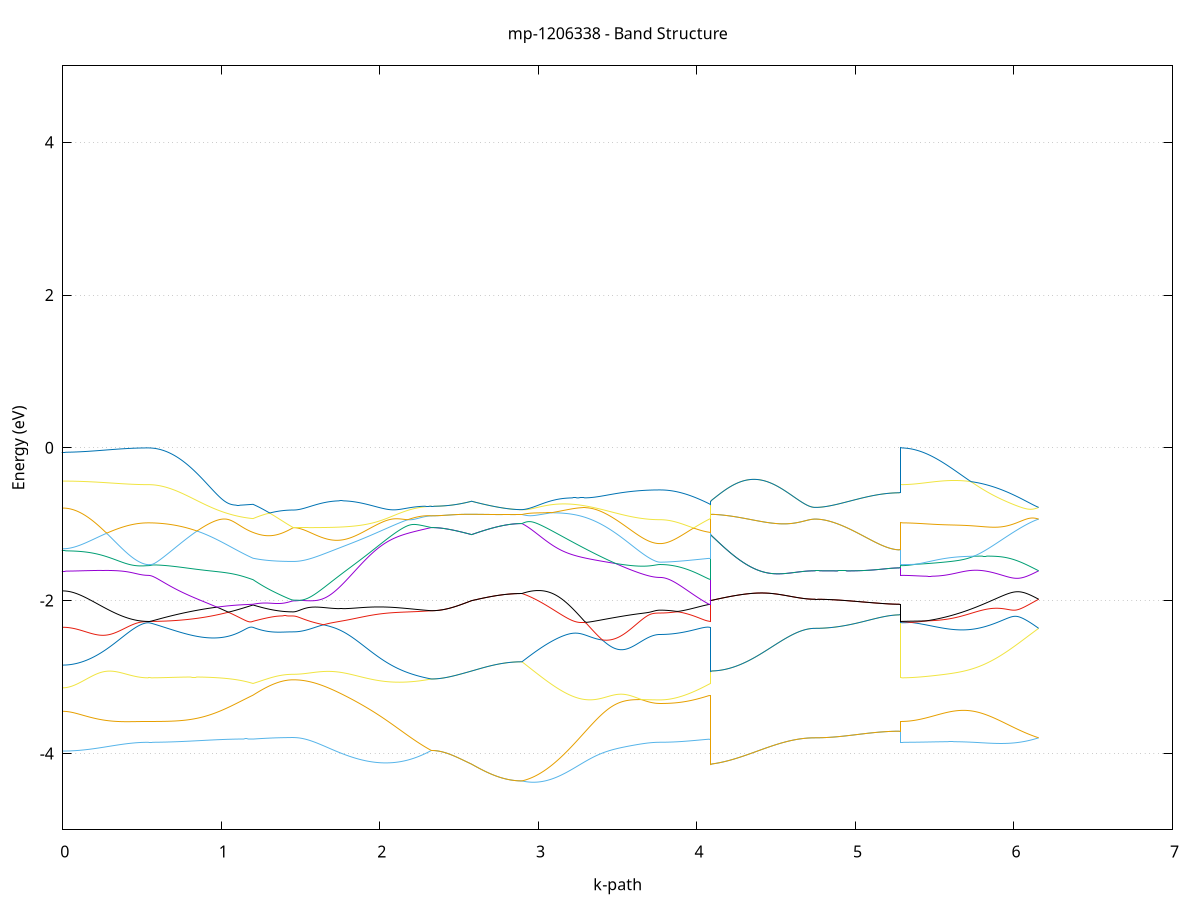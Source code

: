 set title 'mp-1206338 - Band Structure'
set xlabel 'k-path'
set ylabel 'Energy (eV)'
set grid y
set yrange [-5:5]
set terminal png size 800,600
set output 'mp-1206338_bands_gnuplot.png'
plot '-' using 1:2 with lines notitle, '-' using 1:2 with lines notitle, '-' using 1:2 with lines notitle, '-' using 1:2 with lines notitle, '-' using 1:2 with lines notitle, '-' using 1:2 with lines notitle, '-' using 1:2 with lines notitle, '-' using 1:2 with lines notitle, '-' using 1:2 with lines notitle, '-' using 1:2 with lines notitle, '-' using 1:2 with lines notitle, '-' using 1:2 with lines notitle, '-' using 1:2 with lines notitle, '-' using 1:2 with lines notitle, '-' using 1:2 with lines notitle, '-' using 1:2 with lines notitle, '-' using 1:2 with lines notitle, '-' using 1:2 with lines notitle, '-' using 1:2 with lines notitle, '-' using 1:2 with lines notitle, '-' using 1:2 with lines notitle, '-' using 1:2 with lines notitle, '-' using 1:2 with lines notitle, '-' using 1:2 with lines notitle, '-' using 1:2 with lines notitle, '-' using 1:2 with lines notitle, '-' using 1:2 with lines notitle, '-' using 1:2 with lines notitle, '-' using 1:2 with lines notitle, '-' using 1:2 with lines notitle, '-' using 1:2 with lines notitle, '-' using 1:2 with lines notitle, '-' using 1:2 with lines notitle, '-' using 1:2 with lines notitle, '-' using 1:2 with lines notitle, '-' using 1:2 with lines notitle, '-' using 1:2 with lines notitle, '-' using 1:2 with lines notitle, '-' using 1:2 with lines notitle, '-' using 1:2 with lines notitle, '-' using 1:2 with lines notitle, '-' using 1:2 with lines notitle, '-' using 1:2 with lines notitle, '-' using 1:2 with lines notitle, '-' using 1:2 with lines notitle, '-' using 1:2 with lines notitle, '-' using 1:2 with lines notitle, '-' using 1:2 with lines notitle
0.000000 -22.307487
0.009980 -22.307287
0.019961 -22.306887
0.029941 -22.306087
0.039922 -22.305087
0.049902 -22.303787
0.059882 -22.302187
0.069863 -22.300287
0.079843 -22.298087
0.089824 -22.295587
0.099804 -22.292787
0.109785 -22.289687
0.119765 -22.286387
0.129745 -22.282787
0.139726 -22.278787
0.149706 -22.274587
0.159687 -22.270087
0.169667 -22.265387
0.179647 -22.260387
0.189628 -22.255087
0.199608 -22.249487
0.209589 -22.243587
0.219569 -22.237487
0.229549 -22.231187
0.239530 -22.224487
0.249510 -22.217687
0.259491 -22.210587
0.269471 -22.203187
0.279452 -22.195587
0.289432 -22.187687
0.299412 -22.179687
0.309393 -22.171387
0.319373 -22.162887
0.329354 -22.154087
0.339334 -22.145187
0.349314 -22.136087
0.359295 -22.126787
0.369275 -22.117287
0.379256 -22.107687
0.389236 -22.097887
0.399217 -22.087987
0.409197 -22.077887
0.419177 -22.067787
0.429158 -22.057587
0.439138 -22.047487
0.449119 -22.037287
0.459099 -22.027187
0.469079 -22.017287
0.479060 -22.007687
0.489040 -21.998587
0.499021 -21.990187
0.509001 -21.982787
0.518981 -21.976987
0.528962 -21.973187
0.538942 -21.971787
0.538942 -21.971787
0.548810 -21.971887
0.558677 -21.972087
0.568544 -21.972387
0.578411 -21.972787
0.588279 -21.973387
0.598146 -21.974087
0.608013 -21.974887
0.617881 -21.975787
0.627748 -21.976887
0.637615 -21.978087
0.647482 -21.979387
0.657350 -21.980787
0.667217 -21.982287
0.677084 -21.983887
0.686951 -21.985687
0.696819 -21.987487
0.706686 -21.989487
0.716553 -21.991587
0.726421 -21.993687
0.736288 -21.995987
0.746155 -21.998287
0.756022 -22.000787
0.765890 -22.003287
0.775757 -22.005887
0.785624 -22.008587
0.795492 -22.011287
0.805359 -22.014087
0.815226 -22.016987
0.825093 -22.019987
0.834961 -22.022987
0.844828 -22.025987
0.854695 -22.029087
0.864563 -22.032187
0.874430 -22.035387
0.884297 -22.038587
0.894164 -22.041787
0.904032 -22.045087
0.913899 -22.048487
0.923766 -22.051987
0.933633 -22.055687
0.943501 -22.059887
0.953368 -22.064687
0.963235 -22.070287
0.973103 -22.076487
0.982970 -22.083187
0.992837 -22.090087
1.002704 -22.096987
1.012572 -22.103987
1.022439 -22.110887
1.032306 -22.117887
1.042174 -22.124687
1.052041 -22.131587
1.061908 -22.138287
1.071775 -22.144987
1.081643 -22.151487
1.091510 -22.157987
1.101377 -22.164287
1.111245 -22.170587
1.121112 -22.176687
1.130979 -22.182687
1.140846 -22.188587
1.150714 -22.194287
1.160581 -22.199887
1.170448 -22.205387
1.180315 -22.210687
1.190183 -22.215887
1.200050 -22.220887
1.200050 -22.220887
1.209821 -22.221987
1.219592 -22.223187
1.229363 -22.224287
1.239135 -22.225487
1.248906 -22.226587
1.258677 -22.227587
1.268448 -22.228687
1.278219 -22.229687
1.287990 -22.230687
1.297761 -22.231587
1.307533 -22.232487
1.317304 -22.233387
1.327075 -22.234087
1.336846 -22.234887
1.346617 -22.235487
1.356388 -22.236187
1.366159 -22.236687
1.375931 -22.237187
1.385702 -22.237687
1.395473 -22.237987
1.405244 -22.238387
1.415015 -22.238587
1.424786 -22.238787
1.434557 -22.238987
1.444328 -22.239087
1.454100 -22.239087
1.454100 -22.239087
1.463995 -22.238987
1.473890 -22.238687
1.483786 -22.238287
1.493681 -22.237687
1.503577 -22.236987
1.513472 -22.236087
1.523367 -22.234987
1.533263 -22.233687
1.543158 -22.232287
1.553054 -22.230787
1.562949 -22.228987
1.572844 -22.227187
1.582740 -22.225087
1.592635 -22.222887
1.602531 -22.220587
1.612426 -22.218087
1.622322 -22.215487
1.632217 -22.212687
1.642112 -22.209787
1.652008 -22.206787
1.661903 -22.203687
1.671799 -22.200387
1.681694 -22.196987
1.691589 -22.193487
1.701485 -22.189887
1.711380 -22.186287
1.721276 -22.182487
1.731171 -22.178687
1.741066 -22.174787
1.750962 -22.170887
1.760857 -22.166887
1.770753 -22.162887
1.780648 -22.158887
1.790543 -22.154887
1.800439 -22.150887
1.810334 -22.146987
1.820230 -22.143187
1.830125 -22.139387
1.840020 -22.135787
1.849916 -22.132387
1.859811 -22.129087
1.869707 -22.129687
1.879602 -22.131387
1.889497 -22.133287
1.899393 -22.135187
1.909288 -22.137387
1.919184 -22.139687
1.929079 -22.142087
1.938974 -22.144687
1.948870 -22.147387
1.958765 -22.150187
1.968661 -22.153187
1.978556 -22.156187
1.988451 -22.159387
1.998347 -22.162587
2.008242 -22.165887
2.018138 -22.169187
2.028033 -22.172587
2.037928 -22.175987
2.047824 -22.179487
2.057719 -22.182887
2.067615 -22.186387
2.077510 -22.189787
2.087406 -22.193087
2.097301 -22.196387
2.107196 -22.199687
2.117092 -22.202887
2.126987 -22.205987
2.136883 -22.208887
2.146778 -22.211787
2.156673 -22.214587
2.166569 -22.217187
2.176464 -22.219687
2.186360 -22.221987
2.196255 -22.224187
2.206150 -22.226087
2.216046 -22.227887
2.225941 -22.229587
2.235837 -22.230987
2.245732 -22.232187
2.255627 -22.233287
2.265523 -22.234087
2.275418 -22.234687
2.285314 -22.235087
2.295209 -22.235187
2.305104 -22.235187
2.315000 -22.234887
2.324895 -22.234387
2.324895 -22.234387
2.334666 -22.234387
2.344437 -22.234587
2.354209 -22.234787
2.363980 -22.235187
2.373751 -22.235587
2.383522 -22.236187
2.393293 -22.236787
2.403064 -22.237487
2.412835 -22.238287
2.422607 -22.239187
2.432378 -22.240187
2.442149 -22.241187
2.451920 -22.242287
2.461691 -22.243487
2.471462 -22.244587
2.481233 -22.245887
2.491005 -22.247087
2.500776 -22.248387
2.510547 -22.249787
2.520318 -22.251087
2.530089 -22.252387
2.539860 -22.253787
2.549631 -22.255087
2.559403 -22.256387
2.569174 -22.257687
2.578945 -22.258987
2.578945 -22.258987
2.588869 -22.260387
2.598793 -22.261687
2.608717 -22.262987
2.618641 -22.264287
2.628565 -22.265487
2.638489 -22.266687
2.648414 -22.267887
2.658338 -22.268987
2.668262 -22.270087
2.678186 -22.271087
2.688110 -22.272087
2.698034 -22.273087
2.707958 -22.273987
2.717882 -22.274787
2.727806 -22.275687
2.737731 -22.276387
2.747655 -22.277187
2.757579 -22.277787
2.767503 -22.278487
2.777427 -22.279087
2.787351 -22.279587
2.797275 -22.280087
2.807199 -22.280587
2.817123 -22.280987
2.827048 -22.281287
2.836972 -22.281687
2.846896 -22.281887
2.856820 -22.282087
2.866744 -22.282287
2.876668 -22.282387
2.886592 -22.282487
2.896516 -22.282487
2.896516 -22.282487
2.906412 -22.283587
2.916307 -22.284387
2.926202 -22.284987
2.936098 -22.285387
2.945993 -22.285487
2.955889 -22.285387
2.965784 -22.284987
2.975680 -22.284387
2.985575 -22.283587
2.995470 -22.282487
3.005366 -22.281187
3.015261 -22.279787
3.025157 -22.277987
3.035052 -22.276087
3.044947 -22.273987
3.054843 -22.271687
3.064738 -22.269187
3.074634 -22.266487
3.084529 -22.263687
3.094424 -22.260587
3.104320 -22.257387
3.114215 -22.254087
3.124111 -22.250587
3.134006 -22.246987
3.143901 -22.243287
3.153797 -22.239387
3.163692 -22.235487
3.173588 -22.231387
3.183483 -22.227287
3.193378 -22.223087
3.203274 -22.218787
3.213169 -22.214487
3.223065 -22.210187
3.232960 -22.205787
3.242855 -22.201387
3.252751 -22.196887
3.262646 -22.192487
3.272542 -22.188087
3.282437 -22.183687
3.292332 -22.179287
3.302228 -22.174987
3.312123 -22.170687
3.322019 -22.166487
3.331914 -22.162287
3.341809 -22.158287
3.351705 -22.154287
3.361600 -22.150387
3.371496 -22.146487
3.381391 -22.146287
3.391286 -22.150087
3.401182 -22.154087
3.411077 -22.158287
3.420973 -22.162487
3.430868 -22.166887
3.440763 -22.171287
3.450659 -22.175687
3.460554 -22.180087
3.470450 -22.184587
3.480345 -22.188887
3.490241 -22.193287
3.500136 -22.197587
3.510031 -22.201787
3.519927 -22.205887
3.529822 -22.209887
3.539718 -22.213787
3.549613 -22.217587
3.559508 -22.221187
3.569404 -22.224787
3.579299 -22.228187
3.589195 -22.231387
3.599090 -22.234487
3.608985 -22.237487
3.618881 -22.240287
3.628776 -22.242887
3.638672 -22.245287
3.648567 -22.247587
3.658462 -22.249787
3.668358 -22.251687
3.678253 -22.253487
3.688149 -22.254987
3.698044 -22.256487
3.707939 -22.257687
3.717835 -22.258687
3.727730 -22.259487
3.737626 -22.260187
3.747521 -22.260687
3.757416 -22.260987
3.767312 -22.261087
3.767312 -22.261087
3.777236 -22.260987
3.787160 -22.260887
3.797084 -22.260687
3.807008 -22.260387
3.816932 -22.260087
3.826856 -22.259587
3.836781 -22.259087
3.846705 -22.258487
3.856629 -22.257787
3.866553 -22.257087
3.876477 -22.256187
3.886401 -22.255287
3.896325 -22.254287
3.906249 -22.253187
3.916173 -22.252087
3.926098 -22.250787
3.936022 -22.249487
3.945946 -22.247987
3.955870 -22.246487
3.965794 -22.244987
3.975718 -22.243287
3.985642 -22.241587
3.995566 -22.239687
4.005490 -22.237887
4.015415 -22.235887
4.025339 -22.233887
4.035263 -22.231787
4.045187 -22.229687
4.055111 -22.227487
4.065035 -22.225287
4.074959 -22.223087
4.084883 -22.220887
4.084883 -22.258987
4.094751 -22.258787
4.104618 -22.258487
4.114485 -22.258087
4.124352 -22.257587
4.134220 -22.256987
4.144087 -22.256387
4.153954 -22.255587
4.163822 -22.254787
4.173689 -22.253887
4.183556 -22.252887
4.193423 -22.251887
4.203291 -22.250787
4.213158 -22.249587
4.223025 -22.248387
4.232892 -22.247187
4.242760 -22.245887
4.252627 -22.244587
4.262494 -22.243287
4.272362 -22.241887
4.282229 -22.240587
4.292096 -22.239187
4.301963 -22.237787
4.311831 -22.236387
4.321698 -22.234987
4.331565 -22.233587
4.341433 -22.232187
4.351300 -22.230887
4.361167 -22.229487
4.371034 -22.228187
4.380902 -22.226887
4.390769 -22.225587
4.400636 -22.224387
4.410503 -22.223187
4.420371 -22.221987
4.430238 -22.220787
4.440105 -22.219687
4.449973 -22.218587
4.459840 -22.217487
4.469707 -22.216487
4.479574 -22.215587
4.489442 -22.214587
4.499309 -22.213687
4.509176 -22.212887
4.519044 -22.212087
4.528911 -22.211287
4.538778 -22.210587
4.548645 -22.209887
4.558513 -22.209187
4.568380 -22.208587
4.578247 -22.207987
4.588115 -22.207487
4.597982 -22.206987
4.607849 -22.206487
4.617716 -22.206087
4.627584 -22.205687
4.637451 -22.205287
4.647318 -22.204987
4.657185 -22.204687
4.667053 -22.204387
4.676920 -22.204187
4.686787 -22.203987
4.696655 -22.203787
4.706522 -22.203687
4.716389 -22.203587
4.726256 -22.203487
4.736124 -22.203387
4.745991 -22.203387
4.745991 -22.203387
4.755971 -22.203287
4.765952 -22.202987
4.775932 -22.202587
4.785913 -22.201887
4.795893 -22.201087
4.805873 -22.199987
4.815854 -22.198787
4.825834 -22.197387
4.835815 -22.195887
4.845795 -22.194087
4.855776 -22.192187
4.865756 -22.190087
4.875736 -22.187787
4.885717 -22.185387
4.895697 -22.182787
4.905678 -22.180087
4.915658 -22.177187
4.925638 -22.174087
4.935619 -22.170987
4.945599 -22.167587
4.955580 -22.164187
4.965560 -22.160587
4.975540 -22.156887
4.985521 -22.153187
4.995501 -22.149287
5.005482 -22.145287
5.015462 -22.141187
5.025443 -22.137087
5.035423 -22.132887
5.045403 -22.128687
5.055384 -22.124387
5.065364 -22.120087
5.075345 -22.115787
5.085325 -22.111587
5.095305 -22.107287
5.105286 -22.103087
5.115266 -22.098887
5.125247 -22.094787
5.135227 -22.090887
5.145208 -22.086987
5.155188 -22.083187
5.165168 -22.079687
5.175149 -22.076287
5.185129 -22.073087
5.195110 -22.070087
5.205090 -22.067387
5.215070 -22.064887
5.225051 -22.062687
5.235031 -22.060787
5.245012 -22.059287
5.254992 -22.058087
5.264972 -22.057187
5.274953 -22.056587
5.284933 -22.056487
5.284933 -21.971787
5.294829 -21.971787
5.304724 -21.971887
5.314619 -21.971887
5.324515 -21.971887
5.334410 -21.971987
5.344306 -21.972087
5.354201 -21.972187
5.364097 -21.972287
5.373992 -21.972487
5.383887 -21.972687
5.393783 -21.972887
5.403678 -21.973187
5.413574 -21.973487
5.423469 -21.973887
5.433364 -21.974287
5.443260 -21.974787
5.453155 -21.975387
5.463051 -21.976087
5.472946 -21.976787
5.482841 -21.977587
5.492737 -21.978587
5.502632 -21.979587
5.512528 -21.980787
5.522423 -21.981987
5.532318 -21.983487
5.542214 -21.984987
5.552109 -21.986687
5.562005 -21.988587
5.571900 -21.990587
5.581795 -21.992687
5.591691 -21.995087
5.601586 -21.997587
5.611482 -22.000287
5.621377 -22.003087
5.631272 -22.006187
5.641168 -22.009387
5.651063 -22.012787
5.660959 -22.016387
5.670854 -22.020087
5.680749 -22.024087
5.690645 -22.028087
5.700540 -22.032387
5.710436 -22.036787
5.720331 -22.041287
5.730226 -22.045887
5.740122 -22.050687
5.750017 -22.055587
5.759913 -22.060587
5.769808 -22.065687
5.779703 -22.070787
5.789599 -22.075987
5.799494 -22.081287
5.809390 -22.086587
5.819285 -22.091887
5.829181 -22.097187
5.839076 -22.102487
5.848971 -22.107787
5.858867 -22.113087
5.868762 -22.118287
5.878658 -22.123487
5.888553 -22.128587
5.898448 -22.133587
5.908344 -22.138487
5.918239 -22.143287
5.928135 -22.147987
5.938030 -22.152587
5.947925 -22.156987
5.957821 -22.161287
5.967716 -22.165387
5.977612 -22.169287
5.987507 -22.173087
5.997402 -22.176587
6.007298 -22.179987
6.017193 -22.183187
6.027089 -22.186187
6.036984 -22.188887
6.046879 -22.191487
6.056775 -22.193787
6.066670 -22.195887
6.076566 -22.197687
6.086461 -22.199287
6.096356 -22.200687
6.106252 -22.201787
6.116147 -22.202587
6.126043 -22.203187
6.135938 -22.203487
6.145833 -22.203587
6.155729 -22.203387
e
0.000000 -21.628287
0.009980 -21.628387
0.019961 -21.628487
0.029941 -21.628687
0.039922 -21.628887
0.049902 -21.629287
0.059882 -21.629687
0.069863 -21.630087
0.079843 -21.630687
0.089824 -21.631287
0.099804 -21.631987
0.109785 -21.632687
0.119765 -21.633487
0.129745 -21.634287
0.139726 -21.635187
0.149706 -21.636087
0.159687 -21.637087
0.169667 -21.638087
0.179647 -21.639087
0.189628 -21.640187
0.199608 -21.641287
0.209589 -21.642387
0.219569 -21.643587
0.229549 -21.644787
0.239530 -21.645987
0.249510 -21.647287
0.259491 -21.648587
0.269471 -21.649987
0.279452 -21.651387
0.289432 -21.652987
0.299412 -21.654687
0.309393 -21.656787
0.319373 -21.659287
0.329354 -21.662787
0.339334 -21.667687
0.349314 -21.674487
0.359295 -21.683187
0.369275 -21.693287
0.379256 -21.704187
0.389236 -21.715487
0.399217 -21.727187
0.409197 -21.738987
0.419177 -21.750887
0.429158 -21.762687
0.439138 -21.774487
0.449119 -21.786187
0.459099 -21.797587
0.469079 -21.808687
0.479060 -21.819387
0.489040 -21.829387
0.499021 -21.838587
0.509001 -21.846587
0.518981 -21.852787
0.528962 -21.856887
0.538942 -21.858287
0.538942 -21.858287
0.548810 -21.858487
0.558677 -21.858887
0.568544 -21.859587
0.578411 -21.860587
0.588279 -21.861787
0.598146 -21.863387
0.608013 -21.865187
0.617881 -21.867287
0.627748 -21.869687
0.637615 -21.872287
0.647482 -21.875187
0.657350 -21.878287
0.667217 -21.881787
0.677084 -21.885387
0.686951 -21.889287
0.696819 -21.893487
0.706686 -21.897887
0.716553 -21.902487
0.726421 -21.907287
0.736288 -21.912387
0.746155 -21.917587
0.756022 -21.922987
0.765890 -21.928687
0.775757 -21.934487
0.785624 -21.940487
0.795492 -21.946587
0.805359 -21.952887
0.815226 -21.959287
0.825093 -21.965787
0.834961 -21.972487
0.844828 -21.979187
0.854695 -21.986087
0.864563 -21.992987
0.874430 -21.999987
0.884297 -22.006987
0.894164 -22.014087
0.904032 -22.021187
0.913899 -22.028187
0.923766 -22.035087
0.933633 -22.041687
0.943501 -22.047987
0.953368 -22.053487
0.963235 -22.058187
0.973103 -22.062187
0.982970 -22.065587
0.992837 -22.068787
1.002704 -22.071787
1.012572 -22.074587
1.022439 -22.077287
1.032306 -22.079787
1.042174 -22.082187
1.052041 -22.084487
1.061908 -22.086687
1.071775 -22.088687
1.081643 -22.090587
1.091510 -22.092387
1.101377 -22.093987
1.111245 -22.095387
1.121112 -22.096687
1.130979 -22.097787
1.140846 -22.098787
1.150714 -22.099587
1.160581 -22.100187
1.170448 -22.100587
1.180315 -22.100887
1.190183 -22.100887
1.200050 -22.100787
1.200050 -22.100787
1.209821 -22.102487
1.219592 -22.104187
1.229363 -22.105887
1.239135 -22.107587
1.248906 -22.109287
1.258677 -22.110987
1.268448 -22.112687
1.278219 -22.114287
1.287990 -22.115887
1.297761 -22.117487
1.307533 -22.118987
1.317304 -22.120487
1.327075 -22.121887
1.336846 -22.123287
1.346617 -22.124487
1.356388 -22.125687
1.366159 -22.126787
1.375931 -22.127787
1.385702 -22.128687
1.395473 -22.129387
1.405244 -22.130087
1.415015 -22.130687
1.424786 -22.131087
1.434557 -22.131387
1.444328 -22.131587
1.454100 -22.131687
1.454100 -22.131687
1.463995 -22.131587
1.473890 -22.131587
1.483786 -22.131387
1.493681 -22.131287
1.503577 -22.131087
1.513472 -22.130787
1.523367 -22.130487
1.533263 -22.130187
1.543158 -22.129787
1.553054 -22.129387
1.562949 -22.128887
1.572844 -22.128387
1.582740 -22.127887
1.592635 -22.127387
1.602531 -22.126887
1.612426 -22.126287
1.622322 -22.125787
1.632217 -22.125187
1.642112 -22.124687
1.652008 -22.124087
1.661903 -22.123587
1.671799 -22.123087
1.681694 -22.122587
1.691589 -22.122187
1.701485 -22.121787
1.711380 -22.121487
1.721276 -22.121187
1.731171 -22.120987
1.741066 -22.120887
1.750962 -22.120787
1.760857 -22.120887
1.770753 -22.121087
1.780648 -22.121287
1.790543 -22.121687
1.800439 -22.122187
1.810334 -22.122887
1.820230 -22.123587
1.830125 -22.124587
1.840020 -22.125587
1.849916 -22.126787
1.859811 -22.128187
1.869707 -22.126087
1.879602 -22.123287
1.889497 -22.120887
1.899393 -22.118787
1.909288 -22.117187
1.919184 -22.115887
1.929079 -22.115087
1.938974 -22.114887
1.948870 -22.115087
1.958765 -22.115787
1.968661 -22.117087
1.978556 -22.118887
1.988451 -22.121087
1.998347 -22.123787
2.008242 -22.126887
2.018138 -22.130287
2.028033 -22.133987
2.037928 -22.137987
2.047824 -22.142187
2.057719 -22.146587
2.067615 -22.151087
2.077510 -22.155687
2.087406 -22.160287
2.097301 -22.164887
2.107196 -22.169587
2.117092 -22.174187
2.126987 -22.178687
2.136883 -22.183087
2.146778 -22.187487
2.156673 -22.191687
2.166569 -22.195687
2.176464 -22.199687
2.186360 -22.203387
2.196255 -22.206987
2.206150 -22.210387
2.216046 -22.213587
2.225941 -22.216587
2.235837 -22.219387
2.245732 -22.221887
2.255627 -22.224287
2.265523 -22.226387
2.275418 -22.228287
2.285314 -22.229987
2.295209 -22.231387
2.305104 -22.232587
2.315000 -22.233587
2.324895 -22.234387
2.324895 -22.234387
2.334666 -22.234387
2.344437 -22.234587
2.354209 -22.234787
2.363980 -22.235187
2.373751 -22.235587
2.383522 -22.236187
2.393293 -22.236787
2.403064 -22.237487
2.412835 -22.238287
2.422607 -22.239187
2.432378 -22.240187
2.442149 -22.241187
2.451920 -22.242287
2.461691 -22.243487
2.471462 -22.244587
2.481233 -22.245887
2.491005 -22.247087
2.500776 -22.248387
2.510547 -22.249787
2.520318 -22.251087
2.530089 -22.252387
2.539860 -22.253787
2.549631 -22.255087
2.559403 -22.256387
2.569174 -22.257687
2.578945 -22.258987
2.578945 -22.258987
2.588869 -22.260387
2.598793 -22.261687
2.608717 -22.262987
2.618641 -22.264287
2.628565 -22.265487
2.638489 -22.266687
2.648414 -22.267887
2.658338 -22.268987
2.668262 -22.270087
2.678186 -22.271087
2.688110 -22.272087
2.698034 -22.273087
2.707958 -22.273987
2.717882 -22.274787
2.727806 -22.275687
2.737731 -22.276387
2.747655 -22.277187
2.757579 -22.277787
2.767503 -22.278487
2.777427 -22.279087
2.787351 -22.279587
2.797275 -22.280087
2.807199 -22.280587
2.817123 -22.280987
2.827048 -22.281287
2.836972 -22.281687
2.846896 -22.281887
2.856820 -22.282087
2.866744 -22.282287
2.876668 -22.282387
2.886592 -22.282487
2.896516 -22.282487
2.896516 -22.282487
2.906412 -22.281187
2.916307 -22.279587
2.926202 -22.277787
2.936098 -22.275687
2.945993 -22.273387
2.955889 -22.270887
2.965784 -22.268087
2.975680 -22.264987
2.985575 -22.261787
2.995470 -22.258287
3.005366 -22.254587
3.015261 -22.250687
3.025157 -22.246587
3.035052 -22.242187
3.044947 -22.237687
3.054843 -22.232987
3.064738 -22.228187
3.074634 -22.223187
3.084529 -22.217987
3.094424 -22.212687
3.104320 -22.207287
3.114215 -22.201787
3.124111 -22.196287
3.134006 -22.190687
3.143901 -22.185087
3.153797 -22.179487
3.163692 -22.173987
3.173588 -22.168487
3.183483 -22.163187
3.193378 -22.158087
3.203274 -22.153187
3.213169 -22.148587
3.223065 -22.144287
3.232960 -22.140387
3.242855 -22.136987
3.252751 -22.133987
3.262646 -22.131687
3.272542 -22.129787
3.282437 -22.128687
3.292332 -22.128087
3.302228 -22.128087
3.312123 -22.128687
3.322019 -22.129887
3.331914 -22.131587
3.341809 -22.133787
3.351705 -22.136387
3.361600 -22.139387
3.371496 -22.142687
3.381391 -22.142787
3.391286 -22.139187
3.401182 -22.135787
3.411077 -22.132387
3.420973 -22.129087
3.430868 -22.125987
3.440763 -22.122987
3.450659 -22.120087
3.460554 -22.117387
3.470450 -22.114687
3.480345 -22.112187
3.490241 -22.109887
3.500136 -22.107587
3.510031 -22.105487
3.519927 -22.103487
3.529822 -22.101587
3.539718 -22.099787
3.549613 -22.098087
3.559508 -22.096487
3.569404 -22.095087
3.579299 -22.093687
3.589195 -22.092487
3.599090 -22.091287
3.608985 -22.090187
3.618881 -22.089187
3.628776 -22.088287
3.638672 -22.087487
3.648567 -22.086687
3.658462 -22.085987
3.668358 -22.085387
3.678253 -22.084887
3.688149 -22.084387
3.698044 -22.083987
3.707939 -22.083587
3.717835 -22.083287
3.727730 -22.083087
3.737626 -22.082887
3.747521 -22.082787
3.757416 -22.082687
3.767312 -22.082687
3.767312 -22.082687
3.777236 -22.082687
3.787160 -22.082587
3.797084 -22.082587
3.807008 -22.082487
3.816932 -22.082487
3.826856 -22.082387
3.836781 -22.082287
3.846705 -22.082187
3.856629 -22.082187
3.866553 -22.082087
3.876477 -22.082087
3.886401 -22.082087
3.896325 -22.082187
3.906249 -22.082287
3.916173 -22.082487
3.926098 -22.082687
3.936022 -22.082987
3.945946 -22.083387
3.955870 -22.083887
3.965794 -22.084487
3.975718 -22.085187
3.985642 -22.086087
3.995566 -22.086987
4.005490 -22.088087
4.015415 -22.089287
4.025339 -22.090587
4.035263 -22.091987
4.045187 -22.093587
4.055111 -22.095187
4.065035 -22.096987
4.074959 -22.098787
4.084883 -22.100787
4.084883 -22.258987
4.094751 -22.258787
4.104618 -22.258487
4.114485 -22.258087
4.124352 -22.257587
4.134220 -22.256987
4.144087 -22.256387
4.153954 -22.255587
4.163822 -22.254787
4.173689 -22.253887
4.183556 -22.252887
4.193423 -22.251887
4.203291 -22.250787
4.213158 -22.249587
4.223025 -22.248387
4.232892 -22.247187
4.242760 -22.245887
4.252627 -22.244587
4.262494 -22.243287
4.272362 -22.241887
4.282229 -22.240587
4.292096 -22.239187
4.301963 -22.237787
4.311831 -22.236387
4.321698 -22.234987
4.331565 -22.233587
4.341433 -22.232187
4.351300 -22.230887
4.361167 -22.229487
4.371034 -22.228187
4.380902 -22.226887
4.390769 -22.225587
4.400636 -22.224387
4.410503 -22.223187
4.420371 -22.221987
4.430238 -22.220787
4.440105 -22.219687
4.449973 -22.218587
4.459840 -22.217487
4.469707 -22.216487
4.479574 -22.215587
4.489442 -22.214587
4.499309 -22.213687
4.509176 -22.212887
4.519044 -22.212087
4.528911 -22.211287
4.538778 -22.210587
4.548645 -22.209887
4.558513 -22.209187
4.568380 -22.208587
4.578247 -22.207987
4.588115 -22.207487
4.597982 -22.206987
4.607849 -22.206487
4.617716 -22.206087
4.627584 -22.205687
4.637451 -22.205287
4.647318 -22.204987
4.657185 -22.204687
4.667053 -22.204387
4.676920 -22.204187
4.686787 -22.203987
4.696655 -22.203787
4.706522 -22.203687
4.716389 -22.203587
4.726256 -22.203487
4.736124 -22.203387
4.745991 -22.203387
4.745991 -22.203387
4.755971 -22.203287
4.765952 -22.202987
4.775932 -22.202587
4.785913 -22.201887
4.795893 -22.201087
4.805873 -22.199987
4.815854 -22.198787
4.825834 -22.197387
4.835815 -22.195887
4.845795 -22.194087
4.855776 -22.192187
4.865756 -22.190087
4.875736 -22.187787
4.885717 -22.185387
4.895697 -22.182787
4.905678 -22.180087
4.915658 -22.177187
4.925638 -22.174087
4.935619 -22.170987
4.945599 -22.167587
4.955580 -22.164187
4.965560 -22.160587
4.975540 -22.156887
4.985521 -22.153187
4.995501 -22.149287
5.005482 -22.145287
5.015462 -22.141187
5.025443 -22.137087
5.035423 -22.132887
5.045403 -22.128687
5.055384 -22.124387
5.065364 -22.120087
5.075345 -22.115787
5.085325 -22.111587
5.095305 -22.107287
5.105286 -22.103087
5.115266 -22.098887
5.125247 -22.094787
5.135227 -22.090887
5.145208 -22.086987
5.155188 -22.083187
5.165168 -22.079687
5.175149 -22.076287
5.185129 -22.073087
5.195110 -22.070087
5.205090 -22.067387
5.215070 -22.064887
5.225051 -22.062687
5.235031 -22.060787
5.245012 -22.059287
5.254992 -22.058087
5.264972 -22.057187
5.274953 -22.056587
5.284933 -22.056487
5.284933 -21.858287
5.294829 -21.858287
5.304724 -21.858387
5.314619 -21.858487
5.324515 -21.858587
5.334410 -21.858787
5.344306 -21.858987
5.354201 -21.859287
5.364097 -21.859587
5.373992 -21.859987
5.383887 -21.860487
5.393783 -21.861087
5.403678 -21.861687
5.413574 -21.862487
5.423469 -21.863287
5.433364 -21.864287
5.443260 -21.865387
5.453155 -21.866687
5.463051 -21.868087
5.472946 -21.869587
5.482841 -21.871387
5.492737 -21.873387
5.502632 -21.875487
5.512528 -21.877887
5.522423 -21.880487
5.532318 -21.883287
5.542214 -21.886387
5.552109 -21.889687
5.562005 -21.893287
5.571900 -21.897187
5.581795 -21.901287
5.591691 -21.905687
5.601586 -21.910287
5.611482 -21.915187
5.621377 -21.920387
5.631272 -21.925787
5.641168 -21.931387
5.651063 -21.937187
5.660959 -21.943287
5.670854 -21.949487
5.680749 -21.955987
5.690645 -21.962487
5.700540 -21.969287
5.710436 -21.976187
5.720331 -21.983187
5.730226 -21.990287
5.740122 -21.997387
5.750017 -22.004687
5.759913 -22.011987
5.769808 -22.019287
5.779703 -22.026587
5.789599 -22.033887
5.799494 -22.041287
5.809390 -22.048587
5.819285 -22.055787
5.829181 -22.062987
5.839076 -22.070087
5.848971 -22.077087
5.858867 -22.084087
5.868762 -22.090887
5.878658 -22.097587
5.888553 -22.104187
5.898448 -22.110587
5.908344 -22.116787
5.918239 -22.122987
5.928135 -22.128887
5.938030 -22.134587
5.947925 -22.140187
5.957821 -22.145587
5.967716 -22.150687
5.977612 -22.155687
5.987507 -22.160387
5.997402 -22.164887
6.007298 -22.169187
6.017193 -22.173287
6.027089 -22.177087
6.036984 -22.180587
6.046879 -22.183987
6.056775 -22.186987
6.066670 -22.189787
6.076566 -22.192387
6.086461 -22.194687
6.096356 -22.196687
6.106252 -22.198487
6.116147 -22.199987
6.126043 -22.201287
6.135938 -22.202187
6.145833 -22.202987
6.155729 -22.203387
e
0.000000 -21.508587
0.009980 -21.508487
0.019961 -21.508487
0.029941 -21.508387
0.039922 -21.508287
0.049902 -21.508187
0.059882 -21.507987
0.069863 -21.507787
0.079843 -21.507587
0.089824 -21.507287
0.099804 -21.507087
0.109785 -21.506687
0.119765 -21.506387
0.129745 -21.506087
0.139726 -21.505687
0.149706 -21.505287
0.159687 -21.504787
0.169667 -21.504387
0.179647 -21.503887
0.189628 -21.503387
0.199608 -21.502887
0.209589 -21.510187
0.219569 -21.519087
0.229549 -21.528287
0.239530 -21.537787
0.249510 -21.547587
0.259491 -21.557587
0.269471 -21.567787
0.279452 -21.578187
0.289432 -21.588687
0.299412 -21.599187
0.309393 -21.609587
0.319373 -21.619587
0.329354 -21.628887
0.339334 -21.636787
0.349314 -21.642887
0.359295 -21.647087
0.369275 -21.650087
0.379256 -21.652187
0.389236 -21.653887
0.399217 -21.655287
0.409197 -21.656387
0.419177 -21.657387
0.429158 -21.658287
0.439138 -21.658987
0.449119 -21.659687
0.459099 -21.660187
0.469079 -21.660687
0.479060 -21.661187
0.489040 -21.661487
0.499021 -21.661787
0.509001 -21.662087
0.518981 -21.662187
0.528962 -21.662287
0.538942 -21.662287
0.538942 -21.662287
0.548810 -21.662387
0.558677 -21.662387
0.568544 -21.662387
0.578411 -21.662487
0.588279 -21.662487
0.598146 -21.662587
0.608013 -21.662687
0.617881 -21.662787
0.627748 -21.662887
0.637615 -21.663087
0.647482 -21.663187
0.657350 -21.663287
0.667217 -21.663487
0.677084 -21.663587
0.686951 -21.663687
0.696819 -21.663887
0.706686 -21.663987
0.716553 -21.664187
0.726421 -21.664287
0.736288 -21.664387
0.746155 -21.664487
0.756022 -21.664587
0.765890 -21.664687
0.775757 -21.664787
0.785624 -21.664887
0.795492 -21.664887
0.805359 -21.664987
0.815226 -21.664987
0.825093 -21.665087
0.834961 -21.665087
0.844828 -21.665087
0.854695 -21.665087
0.864563 -21.665087
0.874430 -21.664987
0.884297 -21.664987
0.894164 -21.664887
0.904032 -21.664787
0.913899 -21.664787
0.923766 -21.664687
0.933633 -21.664487
0.943501 -21.664387
0.953368 -21.664287
0.963235 -21.664087
0.973103 -21.663887
0.982970 -21.663687
0.992837 -21.663487
1.002704 -21.663287
1.012572 -21.663087
1.022439 -21.662787
1.032306 -21.662487
1.042174 -21.662187
1.052041 -21.661887
1.061908 -21.661487
1.071775 -21.661187
1.081643 -21.660787
1.091510 -21.660287
1.101377 -21.659887
1.111245 -21.659387
1.121112 -21.658887
1.130979 -21.658387
1.140846 -21.657787
1.150714 -21.657187
1.160581 -21.656487
1.170448 -21.655787
1.180315 -21.655087
1.190183 -21.654387
1.200050 -21.653587
1.200050 -21.653587
1.209821 -21.652387
1.219592 -21.650987
1.229363 -21.649587
1.239135 -21.647987
1.248906 -21.646387
1.258677 -21.644687
1.268448 -21.642887
1.278219 -21.641087
1.287990 -21.639187
1.297761 -21.637387
1.307533 -21.635487
1.317304 -21.633687
1.327075 -21.631987
1.336846 -21.630287
1.346617 -21.628687
1.356388 -21.627087
1.366159 -21.625687
1.375931 -21.624387
1.385702 -21.623187
1.395473 -21.622187
1.405244 -21.621287
1.415015 -21.620487
1.424786 -21.619887
1.434557 -21.619487
1.444328 -21.619187
1.454100 -21.619187
1.454100 -21.619187
1.463995 -21.619287
1.473890 -21.619887
1.483786 -21.620887
1.493681 -21.622187
1.503577 -21.623887
1.513472 -21.625887
1.523367 -21.628387
1.533263 -21.631087
1.543158 -21.634287
1.553054 -21.637787
1.562949 -21.641587
1.572844 -21.645687
1.582740 -21.650187
1.592635 -21.654887
1.602531 -21.659987
1.612426 -21.665387
1.622322 -21.670987
1.632217 -21.676887
1.642112 -21.682987
1.652008 -21.689387
1.661903 -21.695887
1.671799 -21.702687
1.681694 -21.709687
1.691589 -21.716887
1.701485 -21.724187
1.711380 -21.731587
1.721276 -21.739187
1.731171 -21.746787
1.741066 -21.754587
1.750962 -21.762287
1.760857 -21.770187
1.770753 -21.777987
1.780648 -21.785787
1.790543 -21.793487
1.800439 -21.801187
1.810334 -21.808787
1.820230 -21.816187
1.830125 -21.823487
1.840020 -21.830587
1.849916 -21.837387
1.859811 -21.843787
1.869707 -21.849987
1.879602 -21.855787
1.889497 -21.861087
1.899393 -21.865887
1.909288 -21.870187
1.919184 -21.873887
1.929079 -21.876987
1.938974 -21.879387
1.948870 -21.881087
1.958765 -21.882187
1.968661 -21.882587
1.978556 -21.882187
1.988451 -21.881187
1.998347 -21.879587
2.008242 -21.877387
2.018138 -21.874587
2.028033 -21.871187
2.037928 -21.867487
2.047824 -21.863187
2.057719 -21.858587
2.067615 -21.853687
2.077510 -21.848387
2.087406 -21.842887
2.097301 -21.837087
2.107196 -21.831087
2.117092 -21.824887
2.126987 -21.818487
2.136883 -21.811987
2.146778 -21.805287
2.156673 -21.798587
2.166569 -21.791687
2.176464 -21.784787
2.186360 -21.777787
2.196255 -21.770687
2.206150 -21.763587
2.216046 -21.756387
2.225941 -21.749287
2.235837 -21.742087
2.245732 -21.734887
2.255627 -21.727687
2.265523 -21.720487
2.275418 -21.713287
2.285314 -21.706187
2.295209 -21.699087
2.305104 -21.691987
2.315000 -21.684887
2.324895 -21.677887
2.324895 -21.677887
2.334666 -21.677887
2.344437 -21.677787
2.354209 -21.677687
2.363980 -21.677487
2.373751 -21.677187
2.383522 -21.676887
2.393293 -21.676587
2.403064 -21.676187
2.412835 -21.675687
2.422607 -21.675187
2.432378 -21.674687
2.442149 -21.674087
2.451920 -21.673487
2.461691 -21.672887
2.471462 -21.672187
2.481233 -21.671487
2.491005 -21.670787
2.500776 -21.670087
2.510547 -21.669287
2.520318 -21.668487
2.530089 -21.667787
2.539860 -21.666987
2.549631 -21.666187
2.559403 -21.665287
2.569174 -21.664487
2.578945 -21.663687
2.578945 -21.663687
2.588869 -21.663187
2.598793 -21.662587
2.608717 -21.662087
2.618641 -21.661487
2.628565 -21.660987
2.638489 -21.660387
2.648414 -21.659887
2.658338 -21.659287
2.668262 -21.658787
2.678186 -21.658187
2.688110 -21.657687
2.698034 -21.657187
2.707958 -21.656587
2.717882 -21.656087
2.727806 -21.655687
2.737731 -21.655187
2.747655 -21.654687
2.757579 -21.654287
2.767503 -21.653887
2.777427 -21.653487
2.787351 -21.653187
2.797275 -21.652787
2.807199 -21.652487
2.817123 -21.652187
2.827048 -21.651987
2.836972 -21.651787
2.846896 -21.651587
2.856820 -21.651387
2.866744 -21.651287
2.876668 -21.651187
2.886592 -21.651187
2.896516 -21.651187
2.896516 -21.651187
2.906412 -21.658387
2.916307 -21.665787
2.926202 -21.673187
2.936098 -21.680687
2.945993 -21.688287
2.955889 -21.695987
2.965784 -21.703587
2.975680 -21.711387
2.985575 -21.719187
2.995470 -21.726987
3.005366 -21.734787
3.015261 -21.742587
3.025157 -21.750387
3.035052 -21.758187
3.044947 -21.765987
3.054843 -21.773787
3.064738 -21.781487
3.074634 -21.789087
3.084529 -21.796687
3.094424 -21.804187
3.104320 -21.811487
3.114215 -21.818787
3.124111 -21.825787
3.134006 -21.832687
3.143901 -21.839387
3.153797 -21.845887
3.163692 -21.851987
3.173588 -21.857887
3.183483 -21.863387
3.193378 -21.868487
3.203274 -21.873187
3.213169 -21.877387
3.223065 -21.881087
3.232960 -21.884087
3.242855 -21.886487
3.252751 -21.888287
3.262646 -21.889187
3.272542 -21.889387
3.282437 -21.888887
3.292332 -21.887487
3.302228 -21.885387
3.312123 -21.882487
3.322019 -21.878787
3.331914 -21.874487
3.341809 -21.869587
3.351705 -21.864087
3.361600 -21.858087
3.371496 -21.851687
3.381391 -21.844887
3.391286 -21.837787
3.401182 -21.830287
3.411077 -21.822687
3.420973 -21.814787
3.430868 -21.806787
3.440763 -21.798687
3.450659 -21.790487
3.460554 -21.782287
3.470450 -21.773987
3.480345 -21.765787
3.490241 -21.757587
3.500136 -21.749387
3.510031 -21.741387
3.519927 -21.733387
3.529822 -21.725587
3.539718 -21.717987
3.549613 -21.710487
3.559508 -21.703187
3.569404 -21.696087
3.579299 -21.689187
3.589195 -21.682587
3.599090 -21.676187
3.608985 -21.670087
3.618881 -21.664287
3.628776 -21.658787
3.638672 -21.653587
3.648567 -21.648687
3.658462 -21.644187
3.668358 -21.639987
3.678253 -21.636187
3.688149 -21.632787
3.698044 -21.629687
3.707939 -21.626987
3.717835 -21.624787
3.727730 -21.622887
3.737626 -21.621387
3.747521 -21.620387
3.757416 -21.619687
3.767312 -21.619487
3.767312 -21.619487
3.777236 -21.619587
3.787160 -21.619987
3.797084 -21.620487
3.807008 -21.621287
3.816932 -21.622187
3.826856 -21.623287
3.836781 -21.624587
3.846705 -21.626087
3.856629 -21.627687
3.866553 -21.629287
3.876477 -21.631087
3.886401 -21.632887
3.896325 -21.634787
3.906249 -21.636687
3.916173 -21.638587
3.926098 -21.640487
3.936022 -21.642287
3.945946 -21.643987
3.955870 -21.645687
3.965794 -21.647287
3.975718 -21.648687
3.985642 -21.649987
3.995566 -21.651187
4.005490 -21.652187
4.015415 -21.652987
4.025339 -21.653687
4.035263 -21.654087
4.045187 -21.654387
4.055111 -21.654487
4.065035 -21.654387
4.074959 -21.654087
4.084883 -21.653587
4.084883 -21.663687
4.094751 -21.663187
4.104618 -21.662587
4.114485 -21.661887
4.124352 -21.661187
4.134220 -21.660287
4.144087 -21.659387
4.153954 -21.658387
4.163822 -21.657187
4.173689 -21.655987
4.183556 -21.654687
4.193423 -21.653187
4.203291 -21.651687
4.213158 -21.649987
4.223025 -21.648287
4.232892 -21.646387
4.242760 -21.644387
4.252627 -21.642287
4.262494 -21.640087
4.272362 -21.637787
4.282229 -21.635387
4.292096 -21.632887
4.301963 -21.630187
4.311831 -21.627487
4.321698 -21.624587
4.331565 -21.621587
4.341433 -21.618587
4.351300 -21.615387
4.361167 -21.612187
4.371034 -21.608787
4.380902 -21.605387
4.390769 -21.601887
4.400636 -21.598287
4.410503 -21.594587
4.420371 -21.590887
4.430238 -21.587087
4.440105 -21.583287
4.449973 -21.579387
4.459840 -21.575487
4.469707 -21.571487
4.479574 -21.567487
4.489442 -21.563487
4.499309 -21.559487
4.509176 -21.555487
4.519044 -21.551487
4.528911 -21.547487
4.538778 -21.543487
4.548645 -21.539587
4.558513 -21.535687
4.568380 -21.531787
4.578247 -21.527987
4.588115 -21.524287
4.597982 -21.520587
4.607849 -21.516987
4.617716 -21.513587
4.627584 -21.510187
4.637451 -21.506887
4.647318 -21.503787
4.657185 -21.500787
4.667053 -21.497987
4.676920 -21.495387
4.686787 -21.492987
4.696655 -21.490787
4.706522 -21.488987
4.716389 -21.487487
4.726256 -21.486287
4.736124 -21.485587
4.745991 -21.485387
4.745991 -21.485387
4.755971 -21.485387
4.765952 -21.485487
4.775932 -21.485487
4.785913 -21.485587
4.795893 -21.485787
4.805873 -21.485887
4.815854 -21.486187
4.825834 -21.486387
4.835815 -21.486787
4.845795 -21.487287
4.855776 -21.487887
4.865756 -21.488587
4.875736 -21.489587
4.885717 -21.490887
4.895697 -21.492487
4.905678 -21.494487
4.915658 -21.496887
4.925638 -21.499787
4.935619 -21.503087
4.945599 -21.506787
4.955580 -21.510787
4.965560 -21.514987
4.975540 -21.519387
4.985521 -21.524087
4.995501 -21.528887
5.005482 -21.533887
5.015462 -21.538987
5.025443 -21.544087
5.035423 -21.549387
5.045403 -21.554687
5.055384 -21.560087
5.065364 -21.565387
5.075345 -21.570787
5.085325 -21.576087
5.095305 -21.581387
5.105286 -21.586587
5.115266 -21.591787
5.125247 -21.596787
5.135227 -21.601687
5.145208 -21.606387
5.155188 -21.610987
5.165168 -21.615287
5.175149 -21.619387
5.185129 -21.623287
5.195110 -21.626887
5.205090 -21.630087
5.215070 -21.633087
5.225051 -21.635687
5.235031 -21.637887
5.245012 -21.639787
5.254992 -21.641287
5.264972 -21.642287
5.274953 -21.642987
5.284933 -21.643187
5.284933 -21.662287
5.294829 -21.662287
5.304724 -21.662187
5.314619 -21.662087
5.324515 -21.661987
5.334410 -21.661687
5.344306 -21.661487
5.354201 -21.661187
5.364097 -21.660787
5.373992 -21.660387
5.383887 -21.659887
5.393783 -21.659387
5.403678 -21.658787
5.413574 -21.658187
5.423469 -21.657587
5.433364 -21.656887
5.443260 -21.656087
5.453155 -21.655287
5.463051 -21.654487
5.472946 -21.653587
5.482841 -21.652587
5.492737 -21.651587
5.502632 -21.650487
5.512528 -21.649387
5.522423 -21.648187
5.532318 -21.646987
5.542214 -21.645687
5.552109 -21.644387
5.562005 -21.642987
5.571900 -21.641587
5.581795 -21.640087
5.591691 -21.638487
5.601586 -21.636887
5.611482 -21.635187
5.621377 -21.633487
5.631272 -21.631687
5.641168 -21.629787
5.651063 -21.627887
5.660959 -21.625887
5.670854 -21.623787
5.680749 -21.621687
5.690645 -21.619487
5.700540 -21.617287
5.710436 -21.614987
5.720331 -21.612587
5.730226 -21.610187
5.740122 -21.607687
5.750017 -21.605187
5.759913 -21.602587
5.769808 -21.599987
5.779703 -21.597287
5.789599 -21.594587
5.799494 -21.591787
5.809390 -21.588987
5.819285 -21.586087
5.829181 -21.583187
5.839076 -21.580287
5.848971 -21.577387
5.858867 -21.574387
5.868762 -21.571387
5.878658 -21.568387
5.888553 -21.565387
5.898448 -21.562287
5.908344 -21.559287
5.918239 -21.556187
5.928135 -21.553087
5.938030 -21.549987
5.947925 -21.546987
5.957821 -21.543887
5.967716 -21.540787
5.977612 -21.537687
5.987507 -21.534687
5.997402 -21.531587
6.007298 -21.528587
6.017193 -21.525587
6.027089 -21.522587
6.036984 -21.519587
6.046879 -21.516587
6.056775 -21.513587
6.066670 -21.510687
6.076566 -21.507787
6.086461 -21.504887
6.096356 -21.501987
6.106252 -21.499187
6.116147 -21.496387
6.126043 -21.493587
6.135938 -21.490787
6.145833 -21.488087
6.155729 -21.485387
e
0.000000 -21.433087
0.009980 -21.433187
0.019961 -21.433387
0.029941 -21.433687
0.039922 -21.434187
0.049902 -21.434987
0.059882 -21.435987
0.069863 -21.437287
0.079843 -21.438987
0.089824 -21.441087
0.099804 -21.443787
0.109785 -21.446987
0.119765 -21.450787
0.129745 -21.455187
0.139726 -21.460287
0.149706 -21.465887
0.159687 -21.472087
0.169667 -21.478787
0.179647 -21.485987
0.189628 -21.493687
0.199608 -21.501787
0.209589 -21.502387
0.219569 -21.501787
0.229549 -21.501287
0.239530 -21.500687
0.249510 -21.500187
0.259491 -21.499587
0.269471 -21.498987
0.279452 -21.498387
0.289432 -21.497787
0.299412 -21.497187
0.309393 -21.496587
0.319373 -21.495987
0.329354 -21.495387
0.339334 -21.494887
0.349314 -21.494287
0.359295 -21.493687
0.369275 -21.493187
0.379256 -21.492687
0.389236 -21.492187
0.399217 -21.491687
0.409197 -21.491187
0.419177 -21.490787
0.429158 -21.490387
0.439138 -21.489987
0.449119 -21.489687
0.459099 -21.489387
0.469079 -21.489087
0.479060 -21.488787
0.489040 -21.488587
0.499021 -21.488387
0.509001 -21.488287
0.518981 -21.488187
0.528962 -21.488087
0.538942 -21.488087
0.538942 -21.488087
0.548810 -21.488087
0.558677 -21.487987
0.568544 -21.487887
0.578411 -21.487787
0.588279 -21.487587
0.598146 -21.487387
0.608013 -21.487087
0.617881 -21.486787
0.627748 -21.486487
0.637615 -21.486087
0.647482 -21.485687
0.657350 -21.485187
0.667217 -21.484687
0.677084 -21.484087
0.686951 -21.483587
0.696819 -21.482887
0.706686 -21.482287
0.716553 -21.481587
0.726421 -21.480787
0.736288 -21.480087
0.746155 -21.479287
0.756022 -21.478387
0.765890 -21.477487
0.775757 -21.476587
0.785624 -21.475687
0.795492 -21.474687
0.805359 -21.473687
0.815226 -21.472587
0.825093 -21.471587
0.834961 -21.470387
0.844828 -21.469287
0.854695 -21.468087
0.864563 -21.466887
0.874430 -21.465687
0.884297 -21.464387
0.894164 -21.463087
0.904032 -21.461787
0.913899 -21.460487
0.923766 -21.459087
0.933633 -21.457687
0.943501 -21.456287
0.953368 -21.454887
0.963235 -21.453387
0.973103 -21.451887
0.982970 -21.450387
0.992837 -21.448887
1.002704 -21.447387
1.012572 -21.445787
1.022439 -21.444287
1.032306 -21.442687
1.042174 -21.441087
1.052041 -21.439387
1.061908 -21.437787
1.071775 -21.436187
1.081643 -21.434487
1.091510 -21.432787
1.101377 -21.431187
1.111245 -21.429487
1.121112 -21.427787
1.130979 -21.426087
1.140846 -21.424387
1.150714 -21.422687
1.160581 -21.420987
1.170448 -21.419287
1.180315 -21.417687
1.190183 -21.416087
1.200050 -21.414487
1.200050 -21.414487
1.209821 -21.414287
1.219592 -21.414287
1.229363 -21.414287
1.239135 -21.414387
1.248906 -21.414487
1.258677 -21.414687
1.268448 -21.414987
1.278219 -21.415287
1.287990 -21.415587
1.297761 -21.415887
1.307533 -21.416187
1.317304 -21.416487
1.327075 -21.416787
1.336846 -21.417087
1.346617 -21.417387
1.356388 -21.417687
1.366159 -21.417887
1.375931 -21.418087
1.385702 -21.418387
1.395473 -21.418487
1.405244 -21.418687
1.415015 -21.418787
1.424786 -21.418887
1.434557 -21.418987
1.444328 -21.418987
1.454100 -21.418987
1.454100 -21.418987
1.463995 -21.419187
1.473890 -21.419687
1.483786 -21.420487
1.493681 -21.421587
1.503577 -21.422987
1.513472 -21.424687
1.523367 -21.426687
1.533263 -21.428987
1.543158 -21.431587
1.553054 -21.434387
1.562949 -21.437487
1.572844 -21.440787
1.582740 -21.444287
1.592635 -21.447987
1.602531 -21.451987
1.612426 -21.456087
1.622322 -21.460387
1.632217 -21.464887
1.642112 -21.469487
1.652008 -21.474187
1.661903 -21.479087
1.671799 -21.483987
1.681694 -21.489087
1.691589 -21.494187
1.701485 -21.499287
1.711380 -21.504487
1.721276 -21.509687
1.731171 -21.514887
1.741066 -21.520087
1.750962 -21.525187
1.760857 -21.530287
1.770753 -21.535287
1.780648 -21.540187
1.790543 -21.544987
1.800439 -21.549687
1.810334 -21.554187
1.820230 -21.558587
1.830125 -21.562787
1.840020 -21.566787
1.849916 -21.570587
1.859811 -21.574187
1.869707 -21.577587
1.879602 -21.580687
1.889497 -21.583587
1.899393 -21.586287
1.909288 -21.588687
1.919184 -21.590787
1.929079 -21.592687
1.938974 -21.594287
1.948870 -21.595687
1.958765 -21.596787
1.968661 -21.597587
1.978556 -21.598187
1.988451 -21.598587
1.998347 -21.598687
2.008242 -21.598587
2.018138 -21.598187
2.028033 -21.597687
2.037928 -21.596887
2.047824 -21.595987
2.057719 -21.594887
2.067615 -21.593587
2.077510 -21.592187
2.087406 -21.590687
2.097301 -21.589087
2.107196 -21.587487
2.117092 -21.585987
2.126987 -21.584587
2.136883 -21.583387
2.146778 -21.582887
2.156673 -21.583187
2.166569 -21.584587
2.176464 -21.587287
2.186360 -21.591087
2.196255 -21.595587
2.206150 -21.600787
2.216046 -21.606287
2.225941 -21.612087
2.235837 -21.618187
2.245732 -21.624387
2.255627 -21.630687
2.265523 -21.637187
2.275418 -21.643787
2.285314 -21.650487
2.295209 -21.657187
2.305104 -21.664087
2.315000 -21.670987
2.324895 -21.677887
2.324895 -21.677887
2.334666 -21.677887
2.344437 -21.677787
2.354209 -21.677687
2.363980 -21.677487
2.373751 -21.677187
2.383522 -21.676887
2.393293 -21.676587
2.403064 -21.676187
2.412835 -21.675687
2.422607 -21.675187
2.432378 -21.674687
2.442149 -21.674087
2.451920 -21.673487
2.461691 -21.672887
2.471462 -21.672187
2.481233 -21.671487
2.491005 -21.670787
2.500776 -21.670087
2.510547 -21.669287
2.520318 -21.668487
2.530089 -21.667787
2.539860 -21.666987
2.549631 -21.666187
2.559403 -21.665287
2.569174 -21.664487
2.578945 -21.663687
2.578945 -21.663687
2.588869 -21.663187
2.598793 -21.662587
2.608717 -21.662087
2.618641 -21.661487
2.628565 -21.660987
2.638489 -21.660387
2.648414 -21.659887
2.658338 -21.659287
2.668262 -21.658787
2.678186 -21.658187
2.688110 -21.657687
2.698034 -21.657187
2.707958 -21.656587
2.717882 -21.656087
2.727806 -21.655687
2.737731 -21.655187
2.747655 -21.654687
2.757579 -21.654287
2.767503 -21.653887
2.777427 -21.653487
2.787351 -21.653187
2.797275 -21.652787
2.807199 -21.652487
2.817123 -21.652187
2.827048 -21.651987
2.836972 -21.651787
2.846896 -21.651587
2.856820 -21.651387
2.866744 -21.651287
2.876668 -21.651187
2.886592 -21.651187
2.896516 -21.651187
2.896516 -21.651187
2.906412 -21.643987
2.916307 -21.636887
2.926202 -21.629987
2.936098 -21.623187
2.945993 -21.616487
2.955889 -21.609887
2.965784 -21.603487
2.975680 -21.597287
2.985575 -21.591187
2.995470 -21.585387
3.005366 -21.579687
3.015261 -21.574387
3.025157 -21.569287
3.035052 -21.564487
3.044947 -21.560087
3.054843 -21.556087
3.064738 -21.552587
3.074634 -21.549687
3.084529 -21.547187
3.094424 -21.545387
3.104320 -21.543987
3.114215 -21.542987
3.124111 -21.542487
3.134006 -21.542187
3.143901 -21.542187
3.153797 -21.542287
3.163692 -21.542487
3.173588 -21.542787
3.183483 -21.543087
3.193378 -21.543387
3.203274 -21.543687
3.213169 -21.543887
3.223065 -21.544087
3.232960 -21.544187
3.242855 -21.544187
3.252751 -21.544087
3.262646 -21.543787
3.272542 -21.543487
3.282437 -21.542987
3.292332 -21.542387
3.302228 -21.541687
3.312123 -21.540787
3.322019 -21.539687
3.331914 -21.538587
3.341809 -21.537287
3.351705 -21.535787
3.361600 -21.534187
3.371496 -21.532387
3.381391 -21.530487
3.391286 -21.528387
3.401182 -21.526287
3.411077 -21.523887
3.420973 -21.521487
3.430868 -21.518887
3.440763 -21.516187
3.450659 -21.513387
3.460554 -21.510487
3.470450 -21.507387
3.480345 -21.504287
3.490241 -21.501087
3.500136 -21.497887
3.510031 -21.494587
3.519927 -21.491187
3.529822 -21.487787
3.539718 -21.484387
3.549613 -21.480887
3.559508 -21.477387
3.569404 -21.473987
3.579299 -21.470487
3.589195 -21.467087
3.599090 -21.463587
3.608985 -21.460287
3.618881 -21.456887
3.628776 -21.453587
3.638672 -21.450387
3.648567 -21.447187
3.658462 -21.444087
3.668358 -21.441087
3.678253 -21.438187
3.688149 -21.435387
3.698044 -21.432587
3.707939 -21.429987
3.717835 -21.427487
3.727730 -21.424987
3.737626 -21.422687
3.747521 -21.420487
3.757416 -21.418487
3.767312 -21.417287
3.767312 -21.417287
3.777236 -21.417187
3.787160 -21.416987
3.797084 -21.416587
3.807008 -21.415987
3.816932 -21.415287
3.826856 -21.414687
3.836781 -21.414487
3.846705 -21.414287
3.856629 -21.414087
3.866553 -21.413787
3.876477 -21.413487
3.886401 -21.413187
3.896325 -21.412787
3.906249 -21.412487
3.916173 -21.412087
3.926098 -21.411687
3.936022 -21.411287
3.945946 -21.410887
3.955870 -21.410487
3.965794 -21.410087
3.975718 -21.409787
3.985642 -21.409587
3.995566 -21.409587
4.005490 -21.409687
4.015415 -21.409887
4.025339 -21.410387
4.035263 -21.410887
4.045187 -21.411487
4.055111 -21.412187
4.065035 -21.412887
4.074959 -21.413687
4.084883 -21.414487
4.084883 -21.663687
4.094751 -21.663187
4.104618 -21.662587
4.114485 -21.661887
4.124352 -21.661187
4.134220 -21.660287
4.144087 -21.659387
4.153954 -21.658387
4.163822 -21.657187
4.173689 -21.655987
4.183556 -21.654687
4.193423 -21.653187
4.203291 -21.651687
4.213158 -21.649987
4.223025 -21.648287
4.232892 -21.646387
4.242760 -21.644387
4.252627 -21.642287
4.262494 -21.640087
4.272362 -21.637787
4.282229 -21.635387
4.292096 -21.632887
4.301963 -21.630187
4.311831 -21.627487
4.321698 -21.624587
4.331565 -21.621587
4.341433 -21.618587
4.351300 -21.615387
4.361167 -21.612187
4.371034 -21.608787
4.380902 -21.605387
4.390769 -21.601887
4.400636 -21.598287
4.410503 -21.594587
4.420371 -21.590887
4.430238 -21.587087
4.440105 -21.583287
4.449973 -21.579387
4.459840 -21.575487
4.469707 -21.571487
4.479574 -21.567487
4.489442 -21.563487
4.499309 -21.559487
4.509176 -21.555487
4.519044 -21.551487
4.528911 -21.547487
4.538778 -21.543487
4.548645 -21.539587
4.558513 -21.535687
4.568380 -21.531787
4.578247 -21.527987
4.588115 -21.524287
4.597982 -21.520587
4.607849 -21.516987
4.617716 -21.513587
4.627584 -21.510187
4.637451 -21.506887
4.647318 -21.503787
4.657185 -21.500787
4.667053 -21.497987
4.676920 -21.495387
4.686787 -21.492987
4.696655 -21.490787
4.706522 -21.488987
4.716389 -21.487487
4.726256 -21.486287
4.736124 -21.485587
4.745991 -21.485387
4.745991 -21.485387
4.755971 -21.485387
4.765952 -21.485487
4.775932 -21.485487
4.785913 -21.485587
4.795893 -21.485787
4.805873 -21.485887
4.815854 -21.486187
4.825834 -21.486387
4.835815 -21.486787
4.845795 -21.487287
4.855776 -21.487887
4.865756 -21.488587
4.875736 -21.489587
4.885717 -21.490887
4.895697 -21.492487
4.905678 -21.494487
4.915658 -21.496887
4.925638 -21.499787
4.935619 -21.503087
4.945599 -21.506787
4.955580 -21.510787
4.965560 -21.514987
4.975540 -21.519387
4.985521 -21.524087
4.995501 -21.528887
5.005482 -21.533887
5.015462 -21.538987
5.025443 -21.544087
5.035423 -21.549387
5.045403 -21.554687
5.055384 -21.560087
5.065364 -21.565387
5.075345 -21.570787
5.085325 -21.576087
5.095305 -21.581387
5.105286 -21.586587
5.115266 -21.591787
5.125247 -21.596787
5.135227 -21.601687
5.145208 -21.606387
5.155188 -21.610987
5.165168 -21.615287
5.175149 -21.619387
5.185129 -21.623287
5.195110 -21.626887
5.205090 -21.630087
5.215070 -21.633087
5.225051 -21.635687
5.235031 -21.637887
5.245012 -21.639787
5.254992 -21.641287
5.264972 -21.642287
5.274953 -21.642987
5.284933 -21.643187
5.284933 -21.488087
5.294829 -21.488187
5.304724 -21.488587
5.314619 -21.489087
5.324515 -21.489787
5.334410 -21.490787
5.344306 -21.491887
5.354201 -21.493187
5.364097 -21.494787
5.373992 -21.496387
5.383887 -21.498287
5.393783 -21.500287
5.403678 -21.502387
5.413574 -21.504587
5.423469 -21.506887
5.433364 -21.509287
5.443260 -21.511787
5.453155 -21.514287
5.463051 -21.516787
5.472946 -21.519287
5.482841 -21.521887
5.492737 -21.524287
5.502632 -21.526687
5.512528 -21.529087
5.522423 -21.531287
5.532318 -21.533387
5.542214 -21.535387
5.552109 -21.537187
5.562005 -21.538787
5.571900 -21.540287
5.581795 -21.541587
5.591691 -21.542687
5.601586 -21.543587
5.611482 -21.544187
5.621377 -21.544687
5.631272 -21.544887
5.641168 -21.544987
5.651063 -21.544787
5.660959 -21.544387
5.670854 -21.543787
5.680749 -21.542987
5.690645 -21.542087
5.700540 -21.540887
5.710436 -21.539587
5.720331 -21.538087
5.730226 -21.536487
5.740122 -21.534787
5.750017 -21.532887
5.759913 -21.530887
5.769808 -21.528787
5.779703 -21.526587
5.789599 -21.524287
5.799494 -21.521887
5.809390 -21.519487
5.819285 -21.516987
5.829181 -21.514487
5.839076 -21.511887
5.848971 -21.509287
5.858867 -21.506687
5.868762 -21.504087
5.878658 -21.501387
5.888553 -21.498787
5.898448 -21.496187
5.908344 -21.493587
5.918239 -21.491087
5.928135 -21.488587
5.938030 -21.486087
5.947925 -21.483687
5.957821 -21.481287
5.967716 -21.478987
5.977612 -21.476687
5.987507 -21.474587
5.997402 -21.472487
6.007298 -21.470487
6.017193 -21.468587
6.027089 -21.466787
6.036984 -21.465087
6.046879 -21.463687
6.056775 -21.462987
6.066670 -21.463587
6.076566 -21.465387
6.086461 -21.467587
6.096356 -21.469987
6.106252 -21.472487
6.116147 -21.474987
6.126043 -21.477487
6.135938 -21.480087
6.145833 -21.482687
6.155729 -21.485387
e
0.000000 -21.384787
0.009980 -21.384887
0.019961 -21.385287
0.029941 -21.385987
0.039922 -21.386987
0.049902 -21.388187
0.059882 -21.389487
0.069863 -21.390887
0.079843 -21.392287
0.089824 -21.393687
0.099804 -21.394987
0.109785 -21.396087
0.119765 -21.396987
0.129745 -21.397587
0.139726 -21.398087
0.149706 -21.398287
0.159687 -21.398287
0.169667 -21.398087
0.179647 -21.397787
0.189628 -21.397287
0.199608 -21.396687
0.209589 -21.396087
0.219569 -21.395287
0.229549 -21.394487
0.239530 -21.393687
0.249510 -21.392787
0.259491 -21.391887
0.269471 -21.390887
0.279452 -21.389887
0.289432 -21.388987
0.299412 -21.387987
0.309393 -21.386987
0.319373 -21.386087
0.329354 -21.385087
0.339334 -21.384187
0.349314 -21.383287
0.359295 -21.382387
0.369275 -21.381587
0.379256 -21.380687
0.389236 -21.379987
0.399217 -21.379187
0.409197 -21.378487
0.419177 -21.377887
0.429158 -21.377287
0.439138 -21.376687
0.449119 -21.376187
0.459099 -21.375687
0.469079 -21.375287
0.479060 -21.374887
0.489040 -21.374587
0.499021 -21.374387
0.509001 -21.374187
0.518981 -21.373987
0.528962 -21.373987
0.538942 -21.373887
0.538942 -21.373887
0.548810 -21.373987
0.558677 -21.373987
0.568544 -21.374187
0.578411 -21.374387
0.588279 -21.374587
0.598146 -21.374887
0.608013 -21.375187
0.617881 -21.375587
0.627748 -21.376087
0.637615 -21.376487
0.647482 -21.377087
0.657350 -21.377587
0.667217 -21.378187
0.677084 -21.378787
0.686951 -21.379487
0.696819 -21.380087
0.706686 -21.380787
0.716553 -21.381487
0.726421 -21.382187
0.736288 -21.382887
0.746155 -21.383687
0.756022 -21.384387
0.765890 -21.385087
0.775757 -21.385787
0.785624 -21.386487
0.795492 -21.387187
0.805359 -21.387787
0.815226 -21.388487
0.825093 -21.389087
0.834961 -21.389687
0.844828 -21.390287
0.854695 -21.390787
0.864563 -21.391287
0.874430 -21.391787
0.884297 -21.392187
0.894164 -21.392587
0.904032 -21.392887
0.913899 -21.393187
0.923766 -21.393487
0.933633 -21.393687
0.943501 -21.393887
0.953368 -21.393987
0.963235 -21.394087
0.973103 -21.394087
0.982970 -21.394087
0.992837 -21.393987
1.002704 -21.393887
1.012572 -21.393787
1.022439 -21.393587
1.032306 -21.393387
1.042174 -21.393087
1.052041 -21.392787
1.061908 -21.392387
1.071775 -21.391987
1.081643 -21.391587
1.091510 -21.391187
1.101377 -21.390687
1.111245 -21.390087
1.121112 -21.389587
1.130979 -21.389187
1.140846 -21.390687
1.150714 -21.392187
1.160581 -21.393687
1.170448 -21.395287
1.180315 -21.396787
1.190183 -21.398287
1.200050 -21.399687
1.200050 -21.399687
1.209821 -21.399887
1.219592 -21.399887
1.229363 -21.399787
1.239135 -21.399687
1.248906 -21.399487
1.258677 -21.399287
1.268448 -21.398987
1.278219 -21.398687
1.287990 -21.398287
1.297761 -21.397987
1.307533 -21.397587
1.317304 -21.397287
1.327075 -21.396987
1.336846 -21.396587
1.346617 -21.396287
1.356388 -21.395987
1.366159 -21.395787
1.375931 -21.395487
1.385702 -21.395287
1.395473 -21.395087
1.405244 -21.394987
1.415015 -21.394787
1.424786 -21.394687
1.434557 -21.394587
1.444328 -21.394587
1.454100 -21.394587
1.454100 -21.394587
1.463995 -21.394587
1.473890 -21.394587
1.483786 -21.394587
1.493681 -21.394587
1.503577 -21.394587
1.513472 -21.394687
1.523367 -21.394687
1.533263 -21.394787
1.543158 -21.394787
1.553054 -21.394887
1.562949 -21.394887
1.572844 -21.394987
1.582740 -21.395087
1.592635 -21.395187
1.602531 -21.395387
1.612426 -21.395487
1.622322 -21.395687
1.632217 -21.395887
1.642112 -21.396087
1.652008 -21.396287
1.661903 -21.396487
1.671799 -21.396787
1.681694 -21.397087
1.691589 -21.397387
1.701485 -21.397687
1.711380 -21.398087
1.721276 -21.398487
1.731171 -21.398887
1.741066 -21.399387
1.750962 -21.400987
1.760857 -21.403187
1.770753 -21.405387
1.780648 -21.407587
1.790543 -21.409987
1.800439 -21.412487
1.810334 -21.414987
1.820230 -21.417687
1.830125 -21.420387
1.840020 -21.423187
1.849916 -21.426087
1.859811 -21.429087
1.869707 -21.432187
1.879602 -21.435387
1.889497 -21.438587
1.899393 -21.441987
1.909288 -21.445387
1.919184 -21.448987
1.929079 -21.452587
1.938974 -21.456287
1.948870 -21.460187
1.958765 -21.464087
1.968661 -21.468087
1.978556 -21.472087
1.988451 -21.476287
1.998347 -21.480587
2.008242 -21.484887
2.018138 -21.489387
2.028033 -21.493887
2.037928 -21.498487
2.047824 -21.503087
2.057719 -21.507887
2.067615 -21.512687
2.077510 -21.517487
2.087406 -21.522387
2.097301 -21.527187
2.107196 -21.532087
2.117092 -21.536787
2.126987 -21.541387
2.136883 -21.545587
2.146778 -21.549287
2.156673 -21.552087
2.166569 -21.553787
2.176464 -21.554087
2.186360 -21.553387
2.196255 -21.551987
2.206150 -21.549887
2.216046 -21.547487
2.225941 -21.544887
2.235837 -21.541987
2.245732 -21.539087
2.255627 -21.535987
2.265523 -21.532787
2.275418 -21.529587
2.285314 -21.526387
2.295209 -21.523087
2.305104 -21.519787
2.315000 -21.516487
2.324895 -21.513187
2.324895 -21.513187
2.334666 -21.513187
2.344437 -21.512987
2.354209 -21.512687
2.363980 -21.512287
2.373751 -21.511787
2.383522 -21.511187
2.393293 -21.510487
2.403064 -21.509687
2.412835 -21.508787
2.422607 -21.507787
2.432378 -21.506687
2.442149 -21.505487
2.451920 -21.504187
2.461691 -21.502887
2.471462 -21.501487
2.481233 -21.499987
2.491005 -21.498387
2.500776 -21.496887
2.510547 -21.495187
2.520318 -21.493587
2.530089 -21.491787
2.539860 -21.490087
2.549631 -21.488387
2.559403 -21.486587
2.569174 -21.484887
2.578945 -21.483087
2.578945 -21.483087
2.588869 -21.482487
2.598793 -21.481787
2.608717 -21.481187
2.618641 -21.480687
2.628565 -21.480187
2.638489 -21.479687
2.648414 -21.479187
2.658338 -21.478787
2.668262 -21.478287
2.678186 -21.477987
2.688110 -21.477587
2.698034 -21.477287
2.707958 -21.476987
2.717882 -21.476687
2.727806 -21.476487
2.737731 -21.476187
2.747655 -21.475987
2.757579 -21.475787
2.767503 -21.475687
2.777427 -21.475487
2.787351 -21.475387
2.797275 -21.475287
2.807199 -21.475187
2.817123 -21.475087
2.827048 -21.474987
2.836972 -21.474887
2.846896 -21.474887
2.856820 -21.474787
2.866744 -21.474787
2.876668 -21.474787
2.886592 -21.474787
2.896516 -21.474787
2.896516 -21.474787
2.906412 -21.476787
2.916307 -21.478787
2.926202 -21.480787
2.936098 -21.482787
2.945993 -21.484687
2.955889 -21.486587
2.965784 -21.488387
2.975680 -21.490187
2.985575 -21.491787
2.995470 -21.493387
3.005366 -21.494787
3.015261 -21.496087
3.025157 -21.497087
3.035052 -21.497887
3.044947 -21.498487
3.054843 -21.498587
3.064738 -21.498387
3.074634 -21.497787
3.084529 -21.496587
3.094424 -21.494987
3.104320 -21.492987
3.114215 -21.490487
3.124111 -21.487787
3.134006 -21.484687
3.143901 -21.481487
3.153797 -21.478187
3.163692 -21.474787
3.173588 -21.471387
3.183483 -21.467987
3.193378 -21.464487
3.203274 -21.461187
3.213169 -21.457887
3.223065 -21.454587
3.232960 -21.451387
3.242855 -21.448287
3.252751 -21.445287
3.262646 -21.442387
3.272542 -21.439587
3.282437 -21.436787
3.292332 -21.434187
3.302228 -21.431587
3.312123 -21.429187
3.322019 -21.426787
3.331914 -21.424587
3.341809 -21.422387
3.351705 -21.420287
3.361600 -21.418387
3.371496 -21.416487
3.381391 -21.414687
3.391286 -21.412987
3.401182 -21.411387
3.411077 -21.409887
3.420973 -21.408487
3.430868 -21.407187
3.440763 -21.405987
3.450659 -21.404787
3.460554 -21.403787
3.470450 -21.402787
3.480345 -21.401987
3.490241 -21.401187
3.500136 -21.400487
3.510031 -21.399787
3.519927 -21.399287
3.529822 -21.398887
3.539718 -21.398487
3.549613 -21.398287
3.559508 -21.398087
3.569404 -21.397987
3.579299 -21.397987
3.589195 -21.398087
3.599090 -21.398187
3.608985 -21.398487
3.618881 -21.398887
3.628776 -21.399287
3.638672 -21.399887
3.648567 -21.400487
3.658462 -21.401287
3.668358 -21.402087
3.678253 -21.402987
3.688149 -21.404087
3.698044 -21.405187
3.707939 -21.406487
3.717835 -21.407787
3.727730 -21.409287
3.737626 -21.410787
3.747521 -21.412387
3.757416 -21.414087
3.767312 -21.415287
3.767312 -21.415287
3.777236 -21.415187
3.787160 -21.415187
3.797084 -21.415087
3.807008 -21.414987
3.816932 -21.414887
3.826856 -21.414487
3.836781 -21.413587
3.846705 -21.412487
3.856629 -21.411387
3.866553 -21.410187
3.876477 -21.408887
3.886401 -21.407487
3.896325 -21.406087
3.906249 -21.404687
3.916173 -21.403187
3.926098 -21.402087
3.936022 -21.402487
3.945946 -21.402987
3.955870 -21.403387
3.965794 -21.403787
3.975718 -21.404087
3.985642 -21.404287
3.995566 -21.404387
4.005490 -21.404287
4.015415 -21.404087
4.025339 -21.403687
4.035263 -21.403187
4.045187 -21.402587
4.055111 -21.401887
4.065035 -21.401187
4.074959 -21.400487
4.084883 -21.399687
4.084883 -21.483087
4.094751 -21.481487
4.104618 -21.479787
4.114485 -21.478087
4.124352 -21.476387
4.134220 -21.474787
4.144087 -21.473087
4.153954 -21.471487
4.163822 -21.469787
4.173689 -21.468187
4.183556 -21.466587
4.193423 -21.464987
4.203291 -21.463487
4.213158 -21.461887
4.223025 -21.460387
4.232892 -21.458887
4.242760 -21.457387
4.252627 -21.455987
4.262494 -21.454587
4.272362 -21.453187
4.282229 -21.451887
4.292096 -21.450587
4.301963 -21.449287
4.311831 -21.448087
4.321698 -21.446887
4.331565 -21.445787
4.341433 -21.444687
4.351300 -21.443687
4.361167 -21.442687
4.371034 -21.441687
4.380902 -21.440787
4.390769 -21.439987
4.400636 -21.439287
4.410503 -21.438487
4.420371 -21.437887
4.430238 -21.437287
4.440105 -21.436787
4.449973 -21.436287
4.459840 -21.435887
4.469707 -21.435587
4.479574 -21.435287
4.489442 -21.435187
4.499309 -21.434987
4.509176 -21.434987
4.519044 -21.434987
4.528911 -21.435187
4.538778 -21.435287
4.548645 -21.435587
4.558513 -21.435987
4.568380 -21.436387
4.578247 -21.436887
4.588115 -21.437487
4.597982 -21.438087
4.607849 -21.438787
4.617716 -21.439587
4.627584 -21.440487
4.637451 -21.441387
4.647318 -21.442387
4.657185 -21.443387
4.667053 -21.444387
4.676920 -21.445487
4.686787 -21.446487
4.696655 -21.447387
4.706522 -21.448287
4.716389 -21.449087
4.726256 -21.449687
4.736124 -21.449987
4.745991 -21.450187
4.745991 -21.450187
4.755971 -21.450287
4.765952 -21.450587
4.775932 -21.451187
4.785913 -21.451987
4.795893 -21.452987
4.805873 -21.454287
4.815854 -21.455687
4.825834 -21.457387
4.835815 -21.459087
4.845795 -21.461087
4.855776 -21.463087
4.865756 -21.465187
4.875736 -21.467287
4.885717 -21.469287
4.895697 -21.471187
4.905678 -21.472887
4.915658 -21.474387
4.925638 -21.475487
4.935619 -21.476487
4.945599 -21.477287
4.955580 -21.477887
4.965560 -21.478387
4.975540 -21.478787
4.985521 -21.479087
4.995501 -21.479387
5.005482 -21.479587
5.015462 -21.479787
5.025443 -21.479887
5.035423 -21.480087
5.045403 -21.480187
5.055384 -21.480287
5.065364 -21.480387
5.075345 -21.480387
5.085325 -21.480487
5.095305 -21.480587
5.105286 -21.480587
5.115266 -21.480687
5.125247 -21.480687
5.135227 -21.480687
5.145208 -21.480787
5.155188 -21.480787
5.165168 -21.480787
5.175149 -21.480787
5.185129 -21.480787
5.195110 -21.480887
5.205090 -21.480887
5.215070 -21.480887
5.225051 -21.480887
5.235031 -21.480887
5.245012 -21.480887
5.254992 -21.480887
5.264972 -21.480887
5.274953 -21.480887
5.284933 -21.480887
5.284933 -21.373887
5.294829 -21.373887
5.304724 -21.373987
5.314619 -21.373987
5.324515 -21.374087
5.334410 -21.374187
5.344306 -21.374387
5.354201 -21.374487
5.364097 -21.374687
5.373992 -21.374887
5.383887 -21.375087
5.393783 -21.375387
5.403678 -21.375687
5.413574 -21.375987
5.423469 -21.376287
5.433364 -21.376687
5.443260 -21.376987
5.453155 -21.377387
5.463051 -21.377887
5.472946 -21.378287
5.482841 -21.380287
5.492737 -21.383887
5.502632 -21.387387
5.512528 -21.390987
5.522423 -21.394687
5.532318 -21.398287
5.542214 -21.401887
5.552109 -21.405487
5.562005 -21.408987
5.571900 -21.412387
5.581795 -21.415787
5.591691 -21.419087
5.601586 -21.422287
5.611482 -21.425387
5.621377 -21.428387
5.631272 -21.431287
5.641168 -21.433987
5.651063 -21.436587
5.660959 -21.438987
5.670854 -21.441287
5.680749 -21.443387
5.690645 -21.445387
5.700540 -21.447187
5.710436 -21.448887
5.720331 -21.450387
5.730226 -21.451787
5.740122 -21.452987
5.750017 -21.453987
5.759913 -21.454887
5.769808 -21.455687
5.779703 -21.456287
5.789599 -21.456787
5.799494 -21.457187
5.809390 -21.457487
5.819285 -21.457587
5.829181 -21.457687
5.839076 -21.457687
5.848971 -21.457587
5.858867 -21.457387
5.868762 -21.457087
5.878658 -21.456787
5.888553 -21.456387
5.898448 -21.455987
5.908344 -21.455487
5.918239 -21.454987
5.928135 -21.454487
5.938030 -21.453887
5.947925 -21.453387
5.957821 -21.452787
5.967716 -21.452187
5.977612 -21.451687
5.987507 -21.451187
5.997402 -21.450687
6.007298 -21.450187
6.017193 -21.450287
6.027089 -21.452487
6.036984 -21.454587
6.046879 -21.456587
6.056775 -21.458087
6.066670 -21.458287
6.076566 -21.457487
6.086461 -21.456387
6.096356 -21.455287
6.106252 -21.454287
6.116147 -21.453287
6.126043 -21.452387
6.135938 -21.451487
6.145833 -21.450787
6.155729 -21.450187
e
0.000000 -21.317787
0.009980 -21.317787
0.019961 -21.317787
0.029941 -21.317887
0.039922 -21.317987
0.049902 -21.318187
0.059882 -21.318387
0.069863 -21.318587
0.079843 -21.318787
0.089824 -21.319087
0.099804 -21.319387
0.109785 -21.319687
0.119765 -21.319987
0.129745 -21.320387
0.139726 -21.320787
0.149706 -21.321187
0.159687 -21.321687
0.169667 -21.322187
0.179647 -21.322687
0.189628 -21.323187
0.199608 -21.323687
0.209589 -21.324287
0.219569 -21.324787
0.229549 -21.325387
0.239530 -21.325987
0.249510 -21.326587
0.259491 -21.327187
0.269471 -21.327787
0.279452 -21.328387
0.289432 -21.329087
0.299412 -21.329687
0.309393 -21.330287
0.319373 -21.330887
0.329354 -21.331487
0.339334 -21.332087
0.349314 -21.332687
0.359295 -21.333287
0.369275 -21.333887
0.379256 -21.334387
0.389236 -21.334887
0.399217 -21.335387
0.409197 -21.335887
0.419177 -21.336387
0.429158 -21.336787
0.439138 -21.337187
0.449119 -21.337487
0.459099 -21.337887
0.469079 -21.338187
0.479060 -21.338387
0.489040 -21.338587
0.499021 -21.338787
0.509001 -21.338987
0.518981 -21.339087
0.528962 -21.339087
0.538942 -21.339087
0.538942 -21.339087
0.548810 -21.339187
0.558677 -21.339187
0.568544 -21.339287
0.578411 -21.339387
0.588279 -21.339487
0.598146 -21.339687
0.608013 -21.339887
0.617881 -21.340087
0.627748 -21.340287
0.637615 -21.340587
0.647482 -21.340887
0.657350 -21.341287
0.667217 -21.341687
0.677084 -21.342087
0.686951 -21.342487
0.696819 -21.342887
0.706686 -21.343387
0.716553 -21.343887
0.726421 -21.344487
0.736288 -21.345087
0.746155 -21.345687
0.756022 -21.346287
0.765890 -21.346987
0.775757 -21.347587
0.785624 -21.348387
0.795492 -21.349087
0.805359 -21.349887
0.815226 -21.350687
0.825093 -21.351487
0.834961 -21.352287
0.844828 -21.353187
0.854695 -21.354087
0.864563 -21.355087
0.874430 -21.355987
0.884297 -21.356987
0.894164 -21.357987
0.904032 -21.359087
0.913899 -21.360087
0.923766 -21.361187
0.933633 -21.362287
0.943501 -21.363487
0.953368 -21.364587
0.963235 -21.365787
0.973103 -21.366987
0.982970 -21.368287
0.992837 -21.369487
1.002704 -21.370787
1.012572 -21.372087
1.022439 -21.373387
1.032306 -21.374787
1.042174 -21.376087
1.052041 -21.377487
1.061908 -21.378887
1.071775 -21.380287
1.081643 -21.381687
1.091510 -21.383187
1.101377 -21.384687
1.111245 -21.386187
1.121112 -21.387587
1.130979 -21.388987
1.140846 -21.388387
1.150714 -21.387687
1.160581 -21.387087
1.170448 -21.386387
1.180315 -21.385687
1.190183 -21.384887
1.200050 -21.384187
1.200050 -21.384187
1.209821 -21.383187
1.219592 -21.382187
1.229363 -21.381287
1.239135 -21.380387
1.248906 -21.379587
1.258677 -21.378887
1.268448 -21.378187
1.278219 -21.377587
1.287990 -21.376987
1.297761 -21.376487
1.307533 -21.376087
1.317304 -21.375687
1.327075 -21.375287
1.336846 -21.374987
1.346617 -21.374687
1.356388 -21.374487
1.366159 -21.374287
1.375931 -21.374087
1.385702 -21.373987
1.395473 -21.373887
1.405244 -21.373787
1.415015 -21.373687
1.424786 -21.373687
1.434557 -21.373587
1.444328 -21.373587
1.454100 -21.373587
1.454100 -21.373587
1.463995 -21.373587
1.473890 -21.373687
1.483786 -21.373787
1.493681 -21.373887
1.503577 -21.374087
1.513472 -21.374287
1.523367 -21.374587
1.533263 -21.374887
1.543158 -21.375287
1.553054 -21.375787
1.562949 -21.376287
1.572844 -21.376887
1.582740 -21.377587
1.592635 -21.378287
1.602531 -21.379187
1.612426 -21.380087
1.622322 -21.380987
1.632217 -21.382087
1.642112 -21.383187
1.652008 -21.384387
1.661903 -21.385687
1.671799 -21.387087
1.681694 -21.388487
1.691589 -21.390087
1.701485 -21.391687
1.711380 -21.393387
1.721276 -21.395187
1.731171 -21.396987
1.741066 -21.398987
1.750962 -21.399887
1.760857 -21.400387
1.770753 -21.400887
1.780648 -21.401487
1.790543 -21.402187
1.800439 -21.402787
1.810334 -21.403487
1.820230 -21.404287
1.830125 -21.405087
1.840020 -21.405887
1.849916 -21.406787
1.859811 -21.407687
1.869707 -21.408687
1.879602 -21.409687
1.889497 -21.410787
1.899393 -21.411887
1.909288 -21.413087
1.919184 -21.414287
1.929079 -21.415587
1.938974 -21.416887
1.948870 -21.418287
1.958765 -21.419687
1.968661 -21.421187
1.978556 -21.422787
1.988451 -21.424387
1.998347 -21.426087
2.008242 -21.427787
2.018138 -21.429587
2.028033 -21.431487
2.037928 -21.433387
2.047824 -21.435387
2.057719 -21.437387
2.067615 -21.439487
2.077510 -21.441687
2.087406 -21.443887
2.097301 -21.446187
2.107196 -21.448487
2.117092 -21.450887
2.126987 -21.453387
2.136883 -21.455887
2.146778 -21.458487
2.156673 -21.461087
2.166569 -21.463787
2.176464 -21.466587
2.186360 -21.469387
2.196255 -21.472287
2.206150 -21.475187
2.216046 -21.478187
2.225941 -21.481187
2.235837 -21.484187
2.245732 -21.487287
2.255627 -21.490487
2.265523 -21.493587
2.275418 -21.496787
2.285314 -21.500087
2.295209 -21.503287
2.305104 -21.506587
2.315000 -21.509887
2.324895 -21.513187
2.324895 -21.513187
2.334666 -21.513187
2.344437 -21.512987
2.354209 -21.512687
2.363980 -21.512287
2.373751 -21.511787
2.383522 -21.511187
2.393293 -21.510487
2.403064 -21.509687
2.412835 -21.508787
2.422607 -21.507787
2.432378 -21.506687
2.442149 -21.505487
2.451920 -21.504187
2.461691 -21.502887
2.471462 -21.501487
2.481233 -21.499987
2.491005 -21.498387
2.500776 -21.496887
2.510547 -21.495187
2.520318 -21.493587
2.530089 -21.491787
2.539860 -21.490087
2.549631 -21.488387
2.559403 -21.486587
2.569174 -21.484887
2.578945 -21.483087
2.578945 -21.483087
2.588869 -21.482487
2.598793 -21.481787
2.608717 -21.481187
2.618641 -21.480687
2.628565 -21.480187
2.638489 -21.479687
2.648414 -21.479187
2.658338 -21.478787
2.668262 -21.478287
2.678186 -21.477987
2.688110 -21.477587
2.698034 -21.477287
2.707958 -21.476987
2.717882 -21.476687
2.727806 -21.476487
2.737731 -21.476187
2.747655 -21.475987
2.757579 -21.475787
2.767503 -21.475687
2.777427 -21.475487
2.787351 -21.475387
2.797275 -21.475287
2.807199 -21.475187
2.817123 -21.475087
2.827048 -21.474987
2.836972 -21.474887
2.846896 -21.474887
2.856820 -21.474787
2.866744 -21.474787
2.876668 -21.474787
2.886592 -21.474787
2.896516 -21.474787
2.896516 -21.474787
2.906412 -21.472687
2.916307 -21.470687
2.926202 -21.468587
2.936098 -21.466487
2.945993 -21.464487
2.955889 -21.462387
2.965784 -21.460387
2.975680 -21.458387
2.985575 -21.456387
2.995470 -21.454387
3.005366 -21.452387
3.015261 -21.450487
3.025157 -21.448487
3.035052 -21.446587
3.044947 -21.444787
3.054843 -21.442887
3.064738 -21.441087
3.074634 -21.439387
3.084529 -21.437587
3.094424 -21.435887
3.104320 -21.434187
3.114215 -21.432587
3.124111 -21.430987
3.134006 -21.429387
3.143901 -21.427887
3.153797 -21.426387
3.163692 -21.424887
3.173588 -21.423487
3.183483 -21.422087
3.193378 -21.420787
3.203274 -21.419487
3.213169 -21.418187
3.223065 -21.416987
3.232960 -21.415787
3.242855 -21.414687
3.252751 -21.413587
3.262646 -21.412487
3.272542 -21.411487
3.282437 -21.410487
3.292332 -21.409487
3.302228 -21.408587
3.312123 -21.407687
3.322019 -21.406887
3.331914 -21.406087
3.341809 -21.405287
3.351705 -21.404587
3.361600 -21.403887
3.371496 -21.403187
3.381391 -21.402587
3.391286 -21.401987
3.401182 -21.401487
3.411077 -21.400987
3.420973 -21.400487
3.430868 -21.400087
3.440763 -21.399587
3.450659 -21.399287
3.460554 -21.398887
3.470450 -21.398587
3.480345 -21.398287
3.490241 -21.398087
3.500136 -21.397887
3.510031 -21.397687
3.519927 -21.397487
3.529822 -21.397387
3.539718 -21.397287
3.549613 -21.397187
3.559508 -21.397187
3.569404 -21.397087
3.579299 -21.397087
3.589195 -21.397087
3.599090 -21.397187
3.608985 -21.397187
3.618881 -21.397287
3.628776 -21.397387
3.638672 -21.397387
3.648567 -21.397487
3.658462 -21.397587
3.668358 -21.397687
3.678253 -21.397787
3.688149 -21.397887
3.698044 -21.397987
3.707939 -21.398087
3.717835 -21.398187
3.727730 -21.398287
3.737626 -21.398287
3.747521 -21.398387
3.757416 -21.398387
3.767312 -21.398387
3.767312 -21.398387
3.777236 -21.398387
3.787160 -21.398487
3.797084 -21.398487
3.807008 -21.398687
3.816932 -21.398787
3.826856 -21.398987
3.836781 -21.399187
3.846705 -21.399387
3.856629 -21.399587
3.866553 -21.399887
3.876477 -21.400187
3.886401 -21.400587
3.896325 -21.400887
3.906249 -21.401287
3.916173 -21.401687
3.926098 -21.401787
3.936022 -21.400387
3.945946 -21.398887
3.955870 -21.397487
3.965794 -21.396187
3.975718 -21.394787
3.985642 -21.393587
3.995566 -21.392287
4.005490 -21.391187
4.015415 -21.390087
4.025339 -21.388987
4.035263 -21.388087
4.045187 -21.387187
4.055111 -21.386287
4.065035 -21.385487
4.074959 -21.384787
4.084883 -21.384187
4.084883 -21.483087
4.094751 -21.481487
4.104618 -21.479787
4.114485 -21.478087
4.124352 -21.476387
4.134220 -21.474787
4.144087 -21.473087
4.153954 -21.471487
4.163822 -21.469787
4.173689 -21.468187
4.183556 -21.466587
4.193423 -21.464987
4.203291 -21.463487
4.213158 -21.461887
4.223025 -21.460387
4.232892 -21.458887
4.242760 -21.457387
4.252627 -21.455987
4.262494 -21.454587
4.272362 -21.453187
4.282229 -21.451887
4.292096 -21.450587
4.301963 -21.449287
4.311831 -21.448087
4.321698 -21.446887
4.331565 -21.445787
4.341433 -21.444687
4.351300 -21.443687
4.361167 -21.442687
4.371034 -21.441687
4.380902 -21.440787
4.390769 -21.439987
4.400636 -21.439287
4.410503 -21.438487
4.420371 -21.437887
4.430238 -21.437287
4.440105 -21.436787
4.449973 -21.436287
4.459840 -21.435887
4.469707 -21.435587
4.479574 -21.435287
4.489442 -21.435187
4.499309 -21.434987
4.509176 -21.434987
4.519044 -21.434987
4.528911 -21.435187
4.538778 -21.435287
4.548645 -21.435587
4.558513 -21.435987
4.568380 -21.436387
4.578247 -21.436887
4.588115 -21.437487
4.597982 -21.438087
4.607849 -21.438787
4.617716 -21.439587
4.627584 -21.440487
4.637451 -21.441387
4.647318 -21.442387
4.657185 -21.443387
4.667053 -21.444387
4.676920 -21.445487
4.686787 -21.446487
4.696655 -21.447387
4.706522 -21.448287
4.716389 -21.449087
4.726256 -21.449687
4.736124 -21.449987
4.745991 -21.450187
4.745991 -21.450187
4.755971 -21.450287
4.765952 -21.450587
4.775932 -21.451187
4.785913 -21.451987
4.795893 -21.452987
4.805873 -21.454287
4.815854 -21.455687
4.825834 -21.457387
4.835815 -21.459087
4.845795 -21.461087
4.855776 -21.463087
4.865756 -21.465187
4.875736 -21.467287
4.885717 -21.469287
4.895697 -21.471187
4.905678 -21.472887
4.915658 -21.474387
4.925638 -21.475487
4.935619 -21.476487
4.945599 -21.477287
4.955580 -21.477887
4.965560 -21.478387
4.975540 -21.478787
4.985521 -21.479087
4.995501 -21.479387
5.005482 -21.479587
5.015462 -21.479787
5.025443 -21.479887
5.035423 -21.480087
5.045403 -21.480187
5.055384 -21.480287
5.065364 -21.480387
5.075345 -21.480387
5.085325 -21.480487
5.095305 -21.480587
5.105286 -21.480587
5.115266 -21.480687
5.125247 -21.480687
5.135227 -21.480687
5.145208 -21.480787
5.155188 -21.480787
5.165168 -21.480787
5.175149 -21.480787
5.185129 -21.480787
5.195110 -21.480887
5.205090 -21.480887
5.215070 -21.480887
5.225051 -21.480887
5.235031 -21.480887
5.245012 -21.480887
5.254992 -21.480887
5.264972 -21.480887
5.274953 -21.480887
5.284933 -21.480887
5.284933 -21.339087
5.294829 -21.339287
5.304724 -21.339587
5.314619 -21.340187
5.324515 -21.340987
5.334410 -21.342087
5.344306 -21.343387
5.354201 -21.344887
5.364097 -21.346587
5.373992 -21.348487
5.383887 -21.350587
5.393783 -21.352887
5.403678 -21.355387
5.413574 -21.358087
5.423469 -21.360887
5.433364 -21.363887
5.443260 -21.366887
5.453155 -21.370187
5.463051 -21.373487
5.472946 -21.376887
5.482841 -21.378787
5.492737 -21.379287
5.502632 -21.379887
5.512528 -21.380387
5.522423 -21.380987
5.532318 -21.381587
5.542214 -21.382287
5.552109 -21.382987
5.562005 -21.383687
5.571900 -21.384387
5.581795 -21.385187
5.591691 -21.385887
5.601586 -21.386787
5.611482 -21.387587
5.621377 -21.388487
5.631272 -21.389387
5.641168 -21.390287
5.651063 -21.391287
5.660959 -21.392287
5.670854 -21.393287
5.680749 -21.394387
5.690645 -21.395487
5.700540 -21.396587
5.710436 -21.397787
5.720331 -21.398987
5.730226 -21.400187
5.740122 -21.401387
5.750017 -21.402687
5.759913 -21.403987
5.769808 -21.405387
5.779703 -21.406787
5.789599 -21.408187
5.799494 -21.409687
5.809390 -21.411187
5.819285 -21.412687
5.829181 -21.414187
5.839076 -21.415787
5.848971 -21.417487
5.858867 -21.419087
5.868762 -21.420787
5.878658 -21.422487
5.888553 -21.424287
5.898448 -21.426087
5.908344 -21.427887
5.918239 -21.429787
5.928135 -21.431687
5.938030 -21.433687
5.947925 -21.435587
5.957821 -21.437587
5.967716 -21.439687
5.977612 -21.441687
5.987507 -21.443787
5.997402 -21.445987
6.007298 -21.448087
6.017193 -21.449787
6.027089 -21.449387
6.036984 -21.448987
6.046879 -21.448687
6.056775 -21.448487
6.066670 -21.448287
6.076566 -21.448187
6.086461 -21.448187
6.096356 -21.448187
6.106252 -21.448287
6.116147 -21.448487
6.126043 -21.448787
6.135938 -21.449187
6.145833 -21.449587
6.155729 -21.450187
e
0.000000 -17.618787
0.009980 -17.618487
0.019961 -17.617587
0.029941 -17.616187
0.039922 -17.614087
0.049902 -17.611387
0.059882 -17.608187
0.069863 -17.604487
0.079843 -17.600187
0.089824 -17.595287
0.099804 -17.589887
0.109785 -17.583987
0.119765 -17.577487
0.129745 -17.570687
0.139726 -17.563287
0.149706 -17.555487
0.159687 -17.547287
0.169667 -17.538587
0.179647 -17.529587
0.189628 -17.520287
0.199608 -17.510587
0.209589 -17.500587
0.219569 -17.490287
0.229549 -17.479787
0.239530 -17.469187
0.249510 -17.458287
0.259491 -17.447287
0.269471 -17.436187
0.279452 -17.424987
0.289432 -17.413787
0.299412 -17.402487
0.309393 -17.391287
0.319373 -17.380187
0.329354 -17.369087
0.339334 -17.358187
0.349314 -17.347587
0.359295 -17.337087
0.369275 -17.326887
0.379256 -17.316887
0.389236 -17.307387
0.399217 -17.298187
0.409197 -17.289487
0.419177 -17.281187
0.429158 -17.273387
0.439138 -17.266187
0.449119 -17.259487
0.459099 -17.253487
0.469079 -17.247987
0.479060 -17.243287
0.489040 -17.239187
0.499021 -17.235787
0.509001 -17.233187
0.518981 -17.231287
0.528962 -17.230187
0.538942 -17.229787
0.538942 -17.229787
0.548810 -17.229787
0.558677 -17.229787
0.568544 -17.229787
0.578411 -17.229787
0.588279 -17.229787
0.598146 -17.229687
0.608013 -17.229787
0.617881 -17.229687
0.627748 -17.229687
0.637615 -17.229687
0.647482 -17.229687
0.657350 -17.229687
0.667217 -17.229687
0.677084 -17.229687
0.686951 -17.229687
0.696819 -17.229687
0.706686 -17.229687
0.716553 -17.229687
0.726421 -17.229687
0.736288 -17.229687
0.746155 -17.229687
0.756022 -17.229787
0.765890 -17.229787
0.775757 -17.229787
0.785624 -17.229887
0.795492 -17.229887
0.805359 -17.229987
0.815226 -17.230087
0.825093 -17.230187
0.834961 -17.230387
0.844828 -17.230487
0.854695 -17.230587
0.864563 -17.230787
0.874430 -17.230987
0.884297 -17.231287
0.894164 -17.231487
0.904032 -17.231787
0.913899 -17.232187
0.923766 -17.232487
0.933633 -17.232887
0.943501 -17.233287
0.953368 -17.233787
0.963235 -17.234287
0.973103 -17.234787
0.982970 -17.235387
0.992837 -17.236087
1.002704 -17.236787
1.012572 -17.237487
1.022439 -17.238287
1.032306 -17.239087
1.042174 -17.239987
1.052041 -17.240887
1.061908 -17.241887
1.071775 -17.242987
1.081643 -17.244187
1.091510 -17.245387
1.101377 -17.246587
1.111245 -17.247987
1.121112 -17.249387
1.130979 -17.250887
1.140846 -17.252387
1.150714 -17.254087
1.160581 -17.255787
1.170448 -17.257587
1.180315 -17.259487
1.190183 -17.261487
1.200050 -17.263587
1.200050 -17.263587
1.209821 -17.265587
1.219592 -17.267587
1.229363 -17.269687
1.239135 -17.271787
1.248906 -17.273987
1.258677 -17.276087
1.268448 -17.278187
1.278219 -17.280187
1.287990 -17.282287
1.297761 -17.284187
1.307533 -17.286087
1.317304 -17.287887
1.327075 -17.289687
1.336846 -17.291287
1.346617 -17.292787
1.356388 -17.294287
1.366159 -17.295587
1.375931 -17.296787
1.385702 -17.297887
1.395473 -17.298787
1.405244 -17.299587
1.415015 -17.300287
1.424786 -17.300787
1.434557 -17.301087
1.444328 -17.301287
1.454100 -17.301387
1.454100 -17.301387
1.463995 -17.301187
1.473890 -17.300787
1.483786 -17.299887
1.493681 -17.298787
1.503577 -17.297287
1.513472 -17.295487
1.523367 -17.293387
1.533263 -17.290987
1.543158 -17.288287
1.553054 -17.285287
1.562949 -17.281887
1.572844 -17.278287
1.582740 -17.274387
1.592635 -17.270187
1.602531 -17.265687
1.612426 -17.260987
1.622322 -17.256087
1.632217 -17.250887
1.642112 -17.245487
1.652008 -17.239787
1.661903 -17.233987
1.671799 -17.227887
1.681694 -17.221587
1.691589 -17.215187
1.701485 -17.208587
1.711380 -17.201887
1.721276 -17.194987
1.731171 -17.187887
1.741066 -17.180787
1.750962 -17.173487
1.760857 -17.166087
1.770753 -17.158687
1.780648 -17.151087
1.790543 -17.143387
1.800439 -17.135687
1.810334 -17.127987
1.820230 -17.120187
1.830125 -17.112287
1.840020 -17.104387
1.849916 -17.096487
1.859811 -17.088587
1.869707 -17.080587
1.879602 -17.072587
1.889497 -17.064687
1.899393 -17.056787
1.909288 -17.048787
1.919184 -17.040887
1.929079 -17.032987
1.938974 -17.025087
1.948870 -17.017287
1.958765 -17.009487
1.968661 -17.001687
1.978556 -16.993987
1.988451 -16.986187
1.998347 -16.978587
2.008242 -16.970887
2.018138 -16.963287
2.028033 -16.955687
2.037928 -16.948087
2.047824 -16.940587
2.057719 -16.933087
2.067615 -16.925587
2.077510 -16.918087
2.087406 -16.910687
2.097301 -16.903287
2.107196 -16.895887
2.117092 -16.888487
2.126987 -16.881087
2.136883 -16.873687
2.146778 -16.866387
2.156673 -16.858987
2.166569 -16.851687
2.176464 -16.844287
2.186360 -16.836887
2.196255 -16.829487
2.206150 -16.822087
2.216046 -16.814687
2.225941 -16.807287
2.235837 -16.799787
2.245732 -16.792287
2.255627 -16.784687
2.265523 -16.777187
2.275418 -16.769587
2.285314 -16.761987
2.295209 -16.754287
2.305104 -16.746587
2.315000 -16.738887
2.324895 -16.731087
2.324895 -16.731087
2.334666 -16.731087
2.344437 -16.731287
2.354209 -16.731587
2.363980 -16.732087
2.373751 -16.732587
2.383522 -16.733287
2.393293 -16.734087
2.403064 -16.734987
2.412835 -16.735987
2.422607 -16.737187
2.432378 -16.738387
2.442149 -16.739687
2.451920 -16.741087
2.461691 -16.742587
2.471462 -16.744187
2.481233 -16.745887
2.491005 -16.747587
2.500776 -16.749387
2.510547 -16.751187
2.520318 -16.753087
2.530089 -16.754987
2.539860 -16.756887
2.549631 -16.758887
2.559403 -16.760887
2.569174 -16.762887
2.578945 -16.764787
2.578945 -16.764787
2.588869 -16.765987
2.598793 -16.767087
2.608717 -16.768287
2.618641 -16.769387
2.628565 -16.770387
2.638489 -16.771487
2.648414 -16.772487
2.658338 -16.773387
2.668262 -16.774387
2.678186 -16.775287
2.688110 -16.776187
2.698034 -16.776987
2.707958 -16.777887
2.717882 -16.778687
2.727806 -16.779387
2.737731 -16.780087
2.747655 -16.780787
2.757579 -16.781387
2.767503 -16.782087
2.777427 -16.782587
2.787351 -16.783087
2.797275 -16.783587
2.807199 -16.783987
2.817123 -16.784387
2.827048 -16.784687
2.836972 -16.784987
2.846896 -16.785287
2.856820 -16.785487
2.866744 -16.785687
2.876668 -16.785787
2.886592 -16.785787
2.896516 -16.785887
2.896516 -16.785887
2.906412 -16.791287
2.916307 -16.796687
2.926202 -16.802087
2.936098 -16.807387
2.945993 -16.812587
2.955889 -16.817787
2.965784 -16.822887
2.975680 -16.827987
2.985575 -16.833087
2.995470 -16.838087
3.005366 -16.843087
3.015261 -16.847987
3.025157 -16.852987
3.035052 -16.857887
3.044947 -16.862887
3.054843 -16.867887
3.064738 -16.872887
3.074634 -16.877987
3.084529 -16.882987
3.094424 -16.888087
3.104320 -16.893287
3.114215 -16.898487
3.124111 -16.903687
3.134006 -16.908987
3.143901 -16.914387
3.153797 -16.919887
3.163692 -16.925387
3.173588 -16.930987
3.183483 -16.936687
3.193378 -16.942487
3.203274 -16.948387
3.213169 -16.954287
3.223065 -16.960387
3.232960 -16.966487
3.242855 -16.972787
3.252751 -16.979087
3.262646 -16.985487
3.272542 -16.991987
3.282437 -16.998587
3.292332 -17.005287
3.302228 -17.012087
3.312123 -17.018987
3.322019 -17.025887
3.331914 -17.032887
3.341809 -17.039887
3.351705 -17.046987
3.361600 -17.054187
3.371496 -17.061387
3.381391 -17.068687
3.391286 -17.075987
3.401182 -17.083287
3.411077 -17.090587
3.420973 -17.097887
3.430868 -17.105187
3.440763 -17.112487
3.450659 -17.119787
3.460554 -17.126987
3.470450 -17.134087
3.480345 -17.141187
3.490241 -17.148187
3.500136 -17.155087
3.510031 -17.161887
3.519927 -17.168487
3.529822 -17.175087
3.539718 -17.181487
3.549613 -17.187687
3.559508 -17.193787
3.569404 -17.199587
3.579299 -17.205287
3.589195 -17.210787
3.599090 -17.216087
3.608985 -17.221087
3.618881 -17.225787
3.628776 -17.230287
3.638672 -17.234587
3.648567 -17.238487
3.658462 -17.242187
3.668358 -17.245587
3.678253 -17.248687
3.688149 -17.251487
3.698044 -17.253987
3.707939 -17.256187
3.717835 -17.257987
3.727730 -17.259487
3.737626 -17.260687
3.747521 -17.261487
3.757416 -17.262087
3.767312 -17.262187
3.767312 -17.262187
3.777236 -17.262187
3.787160 -17.262187
3.797084 -17.262187
3.807008 -17.262087
3.816932 -17.261987
3.826856 -17.261987
3.836781 -17.261887
3.846705 -17.261787
3.856629 -17.261687
3.866553 -17.261587
3.876477 -17.261387
3.886401 -17.261287
3.896325 -17.261187
3.906249 -17.261087
3.916173 -17.260987
3.926098 -17.260887
3.936022 -17.260787
3.945946 -17.260787
3.955870 -17.260687
3.965794 -17.260687
3.975718 -17.260587
3.985642 -17.260687
3.995566 -17.260687
4.005490 -17.260787
4.015415 -17.260987
4.025339 -17.261087
4.035263 -17.261387
4.045187 -17.261687
4.055111 -17.262087
4.065035 -17.262487
4.074959 -17.262987
4.084883 -17.263587
4.084883 -16.764787
4.094751 -16.766187
4.104618 -16.767487
4.114485 -16.768887
4.124352 -16.770387
4.134220 -16.771787
4.144087 -16.773287
4.153954 -16.774787
4.163822 -16.776287
4.173689 -16.777887
4.183556 -16.779487
4.193423 -16.781187
4.203291 -16.782787
4.213158 -16.784487
4.223025 -16.786187
4.232892 -16.787887
4.242760 -16.789687
4.252627 -16.791487
4.262494 -16.793287
4.272362 -16.795087
4.282229 -16.796987
4.292096 -16.798887
4.301963 -16.800787
4.311831 -16.802687
4.321698 -16.804687
4.331565 -16.806587
4.341433 -16.808587
4.351300 -16.810587
4.361167 -16.812587
4.371034 -16.814587
4.380902 -16.816687
4.390769 -16.818687
4.400636 -16.820687
4.410503 -16.822787
4.420371 -16.824787
4.430238 -16.826787
4.440105 -16.828787
4.449973 -16.830787
4.459840 -16.832787
4.469707 -16.834687
4.479574 -16.836687
4.489442 -16.838587
4.499309 -16.840487
4.509176 -16.842287
4.519044 -16.844187
4.528911 -16.845887
4.538778 -16.847687
4.548645 -16.849387
4.558513 -16.850987
4.568380 -16.852587
4.578247 -16.854087
4.588115 -16.855587
4.597982 -16.856987
4.607849 -16.858287
4.617716 -16.859587
4.627584 -16.860787
4.637451 -16.861787
4.647318 -16.862787
4.657185 -16.863787
4.667053 -16.864587
4.676920 -16.865287
4.686787 -16.865987
4.696655 -16.866487
4.706522 -16.866987
4.716389 -16.867287
4.726256 -16.867587
4.736124 -16.867687
4.745991 -16.867787
4.745991 -16.867787
4.755971 -16.867587
4.765952 -16.867287
4.775932 -16.866687
4.785913 -16.865987
4.795893 -16.864987
4.805873 -16.863687
4.815854 -16.862287
4.825834 -16.860687
4.835815 -16.858787
4.845795 -16.856787
4.855776 -16.854487
4.865756 -16.852087
4.875736 -16.849487
4.885717 -16.846787
4.895697 -16.843787
4.905678 -16.840687
4.915658 -16.837487
4.925638 -16.834087
4.935619 -16.830587
4.945599 -16.826987
4.955580 -16.823287
4.965560 -16.819387
4.975540 -16.815487
4.985521 -16.811587
4.995501 -16.807587
5.005482 -16.803587
5.015462 -16.799487
5.025443 -16.795387
5.035423 -16.791287
5.045403 -16.787187
5.055384 -16.783187
5.065364 -16.779187
5.075345 -16.775187
5.085325 -16.771287
5.095305 -16.767487
5.105286 -16.763787
5.115266 -16.760187
5.125247 -16.756687
5.135227 -16.753387
5.145208 -16.750187
5.155188 -16.747187
5.165168 -16.744287
5.175149 -16.741587
5.185129 -16.739187
5.195110 -16.736887
5.205090 -16.734887
5.215070 -16.732987
5.225051 -16.731387
5.235031 -16.729987
5.245012 -16.728887
5.254992 -16.728087
5.264972 -16.727387
5.274953 -16.726987
5.284933 -16.726887
5.284933 -17.229787
5.294829 -17.229687
5.304724 -17.229287
5.314619 -17.228687
5.324515 -17.227887
5.334410 -17.226887
5.344306 -17.225687
5.354201 -17.224287
5.364097 -17.222587
5.373992 -17.220687
5.383887 -17.218687
5.393783 -17.216387
5.403678 -17.213987
5.413574 -17.211387
5.423469 -17.208587
5.433364 -17.205587
5.443260 -17.202487
5.453155 -17.199287
5.463051 -17.195887
5.472946 -17.192387
5.482841 -17.188687
5.492737 -17.184987
5.502632 -17.181087
5.512528 -17.177187
5.522423 -17.173187
5.532318 -17.169087
5.542214 -17.164887
5.552109 -17.160687
5.562005 -17.156387
5.571900 -17.152087
5.581795 -17.147787
5.591691 -17.143387
5.601586 -17.139087
5.611482 -17.134687
5.621377 -17.130387
5.631272 -17.125987
5.641168 -17.121687
5.651063 -17.117387
5.660959 -17.112987
5.670854 -17.108787
5.680749 -17.104487
5.690645 -17.100287
5.700540 -17.096087
5.710436 -17.091887
5.720331 -17.087787
5.730226 -17.083687
5.740122 -17.079587
5.750017 -17.075587
5.759913 -17.071487
5.769808 -17.067587
5.779703 -17.063587
5.789599 -17.059587
5.799494 -17.055687
5.809390 -17.051787
5.819285 -17.047887
5.829181 -17.043887
5.839076 -17.039987
5.848971 -17.035987
5.858867 -17.032087
5.868762 -17.028087
5.878658 -17.024087
5.888553 -17.019987
5.898448 -17.015787
5.908344 -17.011687
5.918239 -17.007387
5.928135 -17.003087
5.938030 -16.998687
5.947925 -16.994187
5.957821 -16.989487
5.967716 -16.984787
5.977612 -16.979987
5.987507 -16.975087
5.997402 -16.970087
6.007298 -16.964887
6.017193 -16.959587
6.027089 -16.954087
6.036984 -16.948487
6.046879 -16.942687
6.056775 -16.936787
6.066670 -16.930687
6.076566 -16.924387
6.086461 -16.917987
6.096356 -16.911387
6.106252 -16.904587
6.116147 -16.897587
6.126043 -16.890487
6.135938 -16.883087
6.145833 -16.875487
6.155729 -16.867787
e
0.000000 -16.246687
0.009980 -16.246687
0.019961 -16.246687
0.029941 -16.246687
0.039922 -16.246687
0.049902 -16.246687
0.059882 -16.246687
0.069863 -16.246787
0.079843 -16.246787
0.089824 -16.246887
0.099804 -16.246887
0.109785 -16.246987
0.119765 -16.247087
0.129745 -16.247287
0.139726 -16.247387
0.149706 -16.247487
0.159687 -16.247587
0.169667 -16.247787
0.179647 -16.247987
0.189628 -16.248187
0.199608 -16.248387
0.209589 -16.248587
0.219569 -16.248787
0.229549 -16.249087
0.239530 -16.249387
0.249510 -16.249587
0.259491 -16.249887
0.269471 -16.250287
0.279452 -16.250587
0.289432 -16.250887
0.299412 -16.251287
0.309393 -16.251687
0.319373 -16.252087
0.329354 -16.252487
0.339334 -16.252987
0.349314 -16.253387
0.359295 -16.253887
0.369275 -16.254387
0.379256 -16.254887
0.389236 -16.255387
0.399217 -16.255787
0.409197 -16.256287
0.419177 -16.256687
0.429158 -16.257187
0.439138 -16.257587
0.449119 -16.257987
0.459099 -16.258287
0.469079 -16.258687
0.479060 -16.258987
0.489040 -16.259187
0.499021 -16.259487
0.509001 -16.259687
0.518981 -16.259787
0.528962 -16.259887
0.538942 -16.259887
0.538942 -16.259887
0.548810 -16.259987
0.558677 -16.259987
0.568544 -16.260187
0.578411 -16.260387
0.588279 -16.260687
0.598146 -16.261087
0.608013 -16.261487
0.617881 -16.261987
0.627748 -16.262487
0.637615 -16.263187
0.647482 -16.263787
0.657350 -16.264587
0.667217 -16.265387
0.677084 -16.266187
0.686951 -16.267087
0.696819 -16.268087
0.706686 -16.269087
0.716553 -16.270087
0.726421 -16.271187
0.736288 -16.272387
0.746155 -16.273587
0.756022 -16.274787
0.765890 -16.276087
0.775757 -16.277387
0.785624 -16.278687
0.795492 -16.280087
0.805359 -16.281487
0.815226 -16.282887
0.825093 -16.284387
0.834961 -16.285887
0.844828 -16.287387
0.854695 -16.288887
0.864563 -16.290387
0.874430 -16.291987
0.884297 -16.293587
0.894164 -16.295087
0.904032 -16.296687
0.913899 -16.298287
0.923766 -16.299887
0.933633 -16.301487
0.943501 -16.303087
0.953368 -16.304687
0.963235 -16.306287
0.973103 -16.307887
0.982970 -16.309487
0.992837 -16.310987
1.002704 -16.312587
1.012572 -16.314087
1.022439 -16.315587
1.032306 -16.317087
1.042174 -16.318587
1.052041 -16.319987
1.061908 -16.321387
1.071775 -16.322787
1.081643 -16.324087
1.091510 -16.325387
1.101377 -16.326687
1.111245 -16.327887
1.121112 -16.329087
1.130979 -16.330187
1.140846 -16.331287
1.150714 -16.332287
1.160581 -16.333187
1.170448 -16.334087
1.180315 -16.334987
1.190183 -16.335787
1.200050 -16.336587
1.200050 -16.336587
1.209821 -16.338587
1.219592 -16.340587
1.229363 -16.342587
1.239135 -16.344587
1.248906 -16.346587
1.258677 -16.348487
1.268448 -16.350387
1.278219 -16.352187
1.287990 -16.353987
1.297761 -16.355687
1.307533 -16.357287
1.317304 -16.358887
1.327075 -16.360387
1.336846 -16.361687
1.346617 -16.362987
1.356388 -16.364187
1.366159 -16.365287
1.375931 -16.366287
1.385702 -16.367187
1.395473 -16.367987
1.405244 -16.368587
1.415015 -16.369187
1.424786 -16.369587
1.434557 -16.369787
1.444328 -16.369987
1.454100 -16.370087
1.454100 -16.370087
1.463995 -16.370087
1.473890 -16.369987
1.483786 -16.369787
1.493681 -16.369587
1.503577 -16.369287
1.513472 -16.368987
1.523367 -16.368587
1.533263 -16.368087
1.543158 -16.367687
1.553054 -16.367187
1.562949 -16.366687
1.572844 -16.366087
1.582740 -16.365587
1.592635 -16.365087
1.602531 -16.364587
1.612426 -16.364087
1.622322 -16.363587
1.632217 -16.363287
1.642112 -16.362887
1.652008 -16.362687
1.661903 -16.362587
1.671799 -16.362487
1.681694 -16.362587
1.691589 -16.362787
1.701485 -16.363187
1.711380 -16.363687
1.721276 -16.364287
1.731171 -16.365187
1.741066 -16.366187
1.750962 -16.367387
1.760857 -16.368887
1.770753 -16.370487
1.780648 -16.372387
1.790543 -16.374487
1.800439 -16.376787
1.810334 -16.379287
1.820230 -16.382087
1.830125 -16.385087
1.840020 -16.388387
1.849916 -16.391887
1.859811 -16.395587
1.869707 -16.399587
1.879602 -16.403887
1.889497 -16.408287
1.899393 -16.412987
1.909288 -16.417987
1.919184 -16.423087
1.929079 -16.428487
1.938974 -16.434087
1.948870 -16.439887
1.958765 -16.445887
1.968661 -16.451987
1.978556 -16.458387
1.988451 -16.464987
1.998347 -16.471687
2.008242 -16.478587
2.018138 -16.485587
2.028033 -16.492787
2.037928 -16.500087
2.047824 -16.507487
2.057719 -16.514987
2.067615 -16.522587
2.077510 -16.530287
2.087406 -16.538087
2.097301 -16.545987
2.107196 -16.553887
2.117092 -16.561887
2.126987 -16.569887
2.136883 -16.577987
2.146778 -16.586087
2.156673 -16.594187
2.166569 -16.602387
2.176464 -16.610487
2.186360 -16.618687
2.196255 -16.626887
2.206150 -16.634987
2.216046 -16.643187
2.225941 -16.651287
2.235837 -16.659387
2.245732 -16.667487
2.255627 -16.675587
2.265523 -16.683587
2.275418 -16.691587
2.285314 -16.699587
2.295209 -16.707487
2.305104 -16.715387
2.315000 -16.723287
2.324895 -16.731087
2.324895 -16.731087
2.334666 -16.731087
2.344437 -16.731287
2.354209 -16.731587
2.363980 -16.732087
2.373751 -16.732587
2.383522 -16.733287
2.393293 -16.734087
2.403064 -16.734987
2.412835 -16.735987
2.422607 -16.737187
2.432378 -16.738387
2.442149 -16.739687
2.451920 -16.741087
2.461691 -16.742587
2.471462 -16.744187
2.481233 -16.745887
2.491005 -16.747587
2.500776 -16.749387
2.510547 -16.751187
2.520318 -16.753087
2.530089 -16.754987
2.539860 -16.756887
2.549631 -16.758887
2.559403 -16.760887
2.569174 -16.762887
2.578945 -16.764787
2.578945 -16.764787
2.588869 -16.765987
2.598793 -16.767087
2.608717 -16.768287
2.618641 -16.769387
2.628565 -16.770387
2.638489 -16.771487
2.648414 -16.772487
2.658338 -16.773387
2.668262 -16.774387
2.678186 -16.775287
2.688110 -16.776187
2.698034 -16.776987
2.707958 -16.777887
2.717882 -16.778687
2.727806 -16.779387
2.737731 -16.780087
2.747655 -16.780787
2.757579 -16.781387
2.767503 -16.782087
2.777427 -16.782587
2.787351 -16.783087
2.797275 -16.783587
2.807199 -16.783987
2.817123 -16.784387
2.827048 -16.784687
2.836972 -16.784987
2.846896 -16.785287
2.856820 -16.785487
2.866744 -16.785687
2.876668 -16.785787
2.886592 -16.785787
2.896516 -16.785887
2.896516 -16.785887
2.906412 -16.780287
2.916307 -16.774687
2.926202 -16.768987
2.936098 -16.763087
2.945993 -16.757187
2.955889 -16.751187
2.965784 -16.745087
2.975680 -16.738887
2.985575 -16.732687
2.995470 -16.726287
3.005366 -16.719787
3.015261 -16.713187
3.025157 -16.706587
3.035052 -16.699787
3.044947 -16.692987
3.054843 -16.685987
3.064738 -16.678987
3.074634 -16.671887
3.084529 -16.664687
3.094424 -16.657387
3.104320 -16.649987
3.114215 -16.642587
3.124111 -16.635087
3.134006 -16.627487
3.143901 -16.619887
3.153797 -16.612187
3.163692 -16.604387
3.173588 -16.596687
3.183483 -16.588887
3.193378 -16.580987
3.203274 -16.573187
3.213169 -16.565287
3.223065 -16.557487
3.232960 -16.549587
3.242855 -16.541787
3.252751 -16.533887
3.262646 -16.526087
3.272542 -16.518387
3.282437 -16.510587
3.292332 -16.502987
3.302228 -16.495287
3.312123 -16.487787
3.322019 -16.480287
3.331914 -16.472987
3.341809 -16.465687
3.351705 -16.458487
3.361600 -16.451487
3.371496 -16.444487
3.381391 -16.437687
3.391286 -16.430987
3.401182 -16.424487
3.411077 -16.417987
3.420973 -16.411787
3.430868 -16.405687
3.440763 -16.399787
3.450659 -16.393987
3.460554 -16.388387
3.470450 -16.382987
3.480345 -16.377787
3.490241 -16.372687
3.500136 -16.367887
3.510031 -16.363187
3.519927 -16.358687
3.529822 -16.354387
3.539718 -16.350287
3.549613 -16.346387
3.559508 -16.342687
3.569404 -16.339187
3.579299 -16.335787
3.589195 -16.332687
3.599090 -16.329687
3.608985 -16.326887
3.618881 -16.324387
3.628776 -16.321987
3.638672 -16.319787
3.648567 -16.317687
3.658462 -16.315787
3.668358 -16.314087
3.678253 -16.312587
3.688149 -16.311287
3.698044 -16.310087
3.707939 -16.309087
3.717835 -16.308187
3.727730 -16.307487
3.737626 -16.306887
3.747521 -16.306487
3.757416 -16.306187
3.767312 -16.306187
3.767312 -16.306187
3.777236 -16.306187
3.787160 -16.306287
3.797084 -16.306487
3.807008 -16.306687
3.816932 -16.306887
3.826856 -16.307287
3.836781 -16.307587
3.846705 -16.308087
3.856629 -16.308587
3.866553 -16.309187
3.876477 -16.309787
3.886401 -16.310487
3.896325 -16.311287
3.906249 -16.312087
3.916173 -16.312987
3.926098 -16.313887
3.936022 -16.314987
3.945946 -16.316087
3.955870 -16.317187
3.965794 -16.318387
3.975718 -16.319687
3.985642 -16.320987
3.995566 -16.322387
4.005490 -16.323787
4.015415 -16.325287
4.025339 -16.326787
4.035263 -16.328387
4.045187 -16.329987
4.055111 -16.331587
4.065035 -16.333187
4.074959 -16.334887
4.084883 -16.336587
4.084883 -16.764787
4.094751 -16.766187
4.104618 -16.767487
4.114485 -16.768887
4.124352 -16.770387
4.134220 -16.771787
4.144087 -16.773287
4.153954 -16.774787
4.163822 -16.776287
4.173689 -16.777887
4.183556 -16.779487
4.193423 -16.781187
4.203291 -16.782787
4.213158 -16.784487
4.223025 -16.786187
4.232892 -16.787887
4.242760 -16.789687
4.252627 -16.791487
4.262494 -16.793287
4.272362 -16.795087
4.282229 -16.796987
4.292096 -16.798887
4.301963 -16.800787
4.311831 -16.802687
4.321698 -16.804687
4.331565 -16.806587
4.341433 -16.808587
4.351300 -16.810587
4.361167 -16.812587
4.371034 -16.814587
4.380902 -16.816687
4.390769 -16.818687
4.400636 -16.820687
4.410503 -16.822787
4.420371 -16.824787
4.430238 -16.826787
4.440105 -16.828787
4.449973 -16.830787
4.459840 -16.832787
4.469707 -16.834687
4.479574 -16.836687
4.489442 -16.838587
4.499309 -16.840487
4.509176 -16.842287
4.519044 -16.844187
4.528911 -16.845887
4.538778 -16.847687
4.548645 -16.849387
4.558513 -16.850987
4.568380 -16.852587
4.578247 -16.854087
4.588115 -16.855587
4.597982 -16.856987
4.607849 -16.858287
4.617716 -16.859587
4.627584 -16.860787
4.637451 -16.861787
4.647318 -16.862787
4.657185 -16.863787
4.667053 -16.864587
4.676920 -16.865287
4.686787 -16.865987
4.696655 -16.866487
4.706522 -16.866987
4.716389 -16.867287
4.726256 -16.867587
4.736124 -16.867687
4.745991 -16.867787
4.745991 -16.867787
4.755971 -16.867587
4.765952 -16.867287
4.775932 -16.866687
4.785913 -16.865987
4.795893 -16.864987
4.805873 -16.863687
4.815854 -16.862287
4.825834 -16.860687
4.835815 -16.858787
4.845795 -16.856787
4.855776 -16.854487
4.865756 -16.852087
4.875736 -16.849487
4.885717 -16.846787
4.895697 -16.843787
4.905678 -16.840687
4.915658 -16.837487
4.925638 -16.834087
4.935619 -16.830587
4.945599 -16.826987
4.955580 -16.823287
4.965560 -16.819387
4.975540 -16.815487
4.985521 -16.811587
4.995501 -16.807587
5.005482 -16.803587
5.015462 -16.799487
5.025443 -16.795387
5.035423 -16.791287
5.045403 -16.787187
5.055384 -16.783187
5.065364 -16.779187
5.075345 -16.775187
5.085325 -16.771287
5.095305 -16.767487
5.105286 -16.763787
5.115266 -16.760187
5.125247 -16.756687
5.135227 -16.753387
5.145208 -16.750187
5.155188 -16.747187
5.165168 -16.744287
5.175149 -16.741587
5.185129 -16.739187
5.195110 -16.736887
5.205090 -16.734887
5.215070 -16.732987
5.225051 -16.731387
5.235031 -16.729987
5.245012 -16.728887
5.254992 -16.728087
5.264972 -16.727387
5.274953 -16.726987
5.284933 -16.726887
5.284933 -16.259887
5.294829 -16.259887
5.304724 -16.259787
5.314619 -16.259787
5.324515 -16.259587
5.334410 -16.259487
5.344306 -16.259287
5.354201 -16.259187
5.364097 -16.259087
5.373992 -16.258987
5.383887 -16.258887
5.393783 -16.258887
5.403678 -16.258987
5.413574 -16.259187
5.423469 -16.259487
5.433364 -16.259987
5.443260 -16.260587
5.453155 -16.261387
5.463051 -16.262487
5.472946 -16.263787
5.482841 -16.265287
5.492737 -16.267087
5.502632 -16.269187
5.512528 -16.271687
5.522423 -16.274387
5.532318 -16.277587
5.542214 -16.280987
5.552109 -16.284887
5.562005 -16.289087
5.571900 -16.293687
5.581795 -16.298687
5.591691 -16.304087
5.601586 -16.309887
5.611482 -16.316087
5.621377 -16.322587
5.631272 -16.329487
5.641168 -16.336787
5.651063 -16.344487
5.660959 -16.352387
5.670854 -16.360787
5.680749 -16.369387
5.690645 -16.378287
5.700540 -16.387487
5.710436 -16.396987
5.720331 -16.406687
5.730226 -16.416687
5.740122 -16.426887
5.750017 -16.437287
5.759913 -16.447787
5.769808 -16.458587
5.779703 -16.469487
5.789599 -16.480587
5.799494 -16.491687
5.809390 -16.502987
5.819285 -16.514387
5.829181 -16.525787
5.839076 -16.537287
5.848971 -16.548787
5.858867 -16.560387
5.868762 -16.571987
5.878658 -16.583587
5.888553 -16.595187
5.898448 -16.606687
5.908344 -16.618187
5.918239 -16.629687
5.928135 -16.641087
5.938030 -16.652387
5.947925 -16.663687
5.957821 -16.674887
5.967716 -16.685987
5.977612 -16.696887
5.987507 -16.707687
5.997402 -16.718487
6.007298 -16.728987
6.017193 -16.739487
6.027089 -16.749787
6.036984 -16.759887
6.046879 -16.769887
6.056775 -16.779687
6.066670 -16.789387
6.076566 -16.798787
6.086461 -16.808087
6.096356 -16.817187
6.106252 -16.826087
6.116147 -16.834787
6.126043 -16.843287
6.135938 -16.851687
6.145833 -16.859787
6.155729 -16.867787
e
0.000000 -15.597187
0.009980 -15.597187
0.019961 -15.597187
0.029941 -15.597187
0.039922 -15.597287
0.049902 -15.597387
0.059882 -15.597487
0.069863 -15.597687
0.079843 -15.597887
0.089824 -15.598087
0.099804 -15.598287
0.109785 -15.598587
0.119765 -15.598787
0.129745 -15.599087
0.139726 -15.599387
0.149706 -15.599787
0.159687 -15.600087
0.169667 -15.600487
0.179647 -15.600987
0.189628 -15.601387
0.199608 -15.601887
0.209589 -15.602387
0.219569 -15.602987
0.229549 -15.603487
0.239530 -15.604087
0.249510 -15.604787
0.259491 -15.605487
0.269471 -15.606287
0.279452 -15.607187
0.289432 -15.608187
0.299412 -15.609187
0.309393 -15.610487
0.319373 -15.611787
0.329354 -15.613387
0.339334 -15.615187
0.349314 -15.617287
0.359295 -15.619587
0.369275 -15.622287
0.379256 -15.625287
0.389236 -15.628687
0.399217 -15.632187
0.409197 -15.635987
0.419177 -15.639887
0.429158 -15.643787
0.439138 -15.647587
0.449119 -15.651287
0.459099 -15.654787
0.469079 -15.657887
0.479060 -15.660787
0.489040 -15.663187
0.499021 -15.665287
0.509001 -15.666987
0.518981 -15.668087
0.528962 -15.668887
0.538942 -15.669087
0.538942 -15.669087
0.548810 -15.668787
0.558677 -15.668087
0.568544 -15.666887
0.578411 -15.665187
0.588279 -15.663087
0.598146 -15.660487
0.608013 -15.657387
0.617881 -15.653787
0.627748 -15.649787
0.637615 -15.645287
0.647482 -15.640287
0.657350 -15.634987
0.667217 -15.629087
0.677084 -15.622887
0.686951 -15.616287
0.696819 -15.609187
0.706686 -15.601787
0.716553 -15.593987
0.726421 -15.585787
0.736288 -15.577187
0.746155 -15.568287
0.756022 -15.559087
0.765890 -15.549487
0.775757 -15.539587
0.785624 -15.529487
0.795492 -15.519087
0.805359 -15.508387
0.815226 -15.497487
0.825093 -15.486387
0.834961 -15.474987
0.844828 -15.463487
0.854695 -15.451787
0.864563 -15.439987
0.874430 -15.428087
0.884297 -15.415987
0.894164 -15.403887
0.904032 -15.391687
0.913899 -15.379387
0.923766 -15.367087
0.933633 -15.354787
0.943501 -15.342487
0.953368 -15.330187
0.963235 -15.317987
0.973103 -15.305787
0.982970 -15.293787
0.992837 -15.281787
1.002704 -15.269987
1.012572 -15.258287
1.022439 -15.246787
1.032306 -15.235387
1.042174 -15.224187
1.052041 -15.213187
1.061908 -15.202487
1.071775 -15.191987
1.081643 -15.181787
1.091510 -15.171787
1.101377 -15.162187
1.111245 -15.152787
1.121112 -15.143787
1.130979 -15.135087
1.140846 -15.126687
1.150714 -15.118687
1.160581 -15.111087
1.170448 -15.103887
1.180315 -15.096987
1.190183 -15.090587
1.200050 -15.084587
1.200050 -15.084587
1.209821 -15.080587
1.219592 -15.076487
1.229363 -15.072487
1.239135 -15.068487
1.248906 -15.064387
1.258677 -15.060487
1.268448 -15.056487
1.278219 -15.052587
1.287990 -15.048787
1.297761 -15.044987
1.307533 -15.041387
1.317304 -15.037887
1.327075 -15.034487
1.336846 -15.031287
1.346617 -15.028187
1.356388 -15.025387
1.366159 -15.022687
1.375931 -15.020287
1.385702 -15.018087
1.395473 -15.016087
1.405244 -15.014387
1.415015 -15.012987
1.424786 -15.011887
1.434557 -15.011087
1.444328 -15.010587
1.454100 -15.010387
1.454100 -15.010387
1.463995 -15.010487
1.473890 -15.010487
1.483786 -15.010487
1.493681 -15.010587
1.503577 -15.010687
1.513472 -15.010687
1.523367 -15.010787
1.533263 -15.010887
1.543158 -15.010987
1.553054 -15.011087
1.562949 -15.011187
1.572844 -15.011187
1.582740 -15.011187
1.592635 -15.011187
1.602531 -15.011187
1.612426 -15.011087
1.622322 -15.010887
1.632217 -15.010687
1.642112 -15.010487
1.652008 -15.010187
1.661903 -15.009787
1.671799 -15.009287
1.681694 -15.008687
1.691589 -15.007987
1.701485 -15.007287
1.711380 -15.006387
1.721276 -15.005387
1.731171 -15.004287
1.741066 -15.003087
1.750962 -15.001687
1.760857 -15.000187
1.770753 -14.998587
1.780648 -14.996787
1.790543 -14.994987
1.800439 -14.992887
1.810334 -14.990787
1.820230 -14.988487
1.830125 -14.986087
1.840020 -14.983587
1.849916 -14.980887
1.859811 -14.978087
1.869707 -14.975187
1.879602 -14.972187
1.889497 -14.969087
1.899393 -14.965887
1.909288 -14.962687
1.919184 -14.959287
1.929079 -14.955887
1.938974 -14.952387
1.948870 -14.948887
1.958765 -14.945287
1.968661 -14.941687
1.978556 -14.938187
1.988451 -14.934487
1.998347 -14.930887
2.008242 -14.927287
2.018138 -14.923687
2.028033 -14.920087
2.037928 -14.916587
2.047824 -14.913087
2.057719 -14.909687
2.067615 -14.906287
2.077510 -14.902987
2.087406 -14.899787
2.097301 -14.896587
2.107196 -14.893587
2.117092 -14.890587
2.126987 -14.887787
2.136883 -14.885087
2.146778 -14.882587
2.156673 -14.880687
2.166569 -14.878787
2.176464 -14.876987
2.186360 -14.875287
2.196255 -14.873587
2.206150 -14.871987
2.216046 -14.870487
2.225941 -14.869087
2.235837 -14.867687
2.245732 -14.866487
2.255627 -14.865387
2.265523 -14.864387
2.275418 -14.863487
2.285314 -14.862687
2.295209 -14.861987
2.305104 -14.861487
2.315000 -14.861187
2.324895 -14.860887
2.324895 -14.860887
2.334666 -14.860887
2.344437 -14.860887
2.354209 -14.860787
2.363980 -14.860587
2.373751 -14.860387
2.383522 -14.860287
2.393293 -14.859987
2.403064 -14.859687
2.412835 -14.859387
2.422607 -14.859087
2.432378 -14.858787
2.442149 -14.858387
2.451920 -14.858087
2.461691 -14.857687
2.471462 -14.857287
2.481233 -14.856987
2.491005 -14.856587
2.500776 -14.856187
2.510547 -14.855887
2.520318 -14.855587
2.530089 -14.855287
2.539860 -14.855087
2.549631 -14.854887
2.559403 -14.854687
2.569174 -14.854587
2.578945 -14.854587
2.578945 -14.854587
2.588869 -14.852087
2.598793 -14.849787
2.608717 -14.847487
2.618641 -14.845187
2.628565 -14.843087
2.638489 -14.840887
2.648414 -14.838787
2.658338 -14.836787
2.668262 -14.834887
2.678186 -14.832987
2.688110 -14.831187
2.698034 -14.829387
2.707958 -14.827787
2.717882 -14.826187
2.727806 -14.824687
2.737731 -14.823287
2.747655 -14.821987
2.757579 -14.820687
2.767503 -14.819487
2.777427 -14.818387
2.787351 -14.817387
2.797275 -14.816487
2.807199 -14.815587
2.817123 -14.814787
2.827048 -14.814187
2.836972 -14.813587
2.846896 -14.813087
2.856820 -14.812687
2.866744 -14.812387
2.876668 -14.812087
2.886592 -14.811987
2.896516 -14.811987
2.896516 -14.811987
2.906412 -14.813987
2.916307 -14.816287
2.926202 -14.818687
2.936098 -14.821187
2.945993 -14.823887
2.955889 -14.826787
2.965784 -14.829787
2.975680 -14.832887
2.985575 -14.836087
2.995470 -14.839387
3.005366 -14.842887
3.015261 -14.846287
3.025157 -14.849987
3.035052 -14.853587
3.044947 -14.857387
3.054843 -14.861187
3.064738 -14.865087
3.074634 -14.868987
3.084529 -14.872887
3.094424 -14.876787
3.104320 -14.880787
3.114215 -14.884787
3.124111 -14.888687
3.134006 -14.892687
3.143901 -14.896587
3.153797 -14.900487
3.163692 -14.904387
3.173588 -14.908187
3.183483 -14.911987
3.193378 -14.915687
3.203274 -14.919287
3.213169 -14.922887
3.223065 -14.926387
3.232960 -14.929787
3.242855 -14.933087
3.252751 -14.936287
3.262646 -14.939487
3.272542 -14.942487
3.282437 -14.945387
3.292332 -14.948287
3.302228 -14.950987
3.312123 -14.953587
3.322019 -14.956087
3.331914 -14.958487
3.341809 -14.960687
3.351705 -14.962887
3.361600 -14.964887
3.371496 -14.966787
3.381391 -14.968687
3.391286 -14.970387
3.401182 -14.971987
3.411077 -14.973487
3.420973 -14.974887
3.430868 -14.976187
3.440763 -14.977387
3.450659 -14.978487
3.460554 -14.979487
3.470450 -14.983387
3.480345 -14.987987
3.490241 -14.992587
3.500136 -14.996987
3.510031 -15.001287
3.519927 -15.005387
3.529822 -15.009387
3.539718 -15.013287
3.549613 -15.016987
3.559508 -15.020587
3.569404 -15.023987
3.579299 -15.027287
3.589195 -15.030387
3.599090 -15.033387
3.608985 -15.036087
3.618881 -15.038687
3.628776 -15.041187
3.638672 -15.043387
3.648567 -15.045487
3.658462 -15.047487
3.668358 -15.049287
3.678253 -15.050887
3.688149 -15.052287
3.698044 -15.053587
3.707939 -15.054687
3.717835 -15.055587
3.727730 -15.056287
3.737626 -15.056887
3.747521 -15.057287
3.757416 -15.057587
3.767312 -15.057687
3.767312 -15.057687
3.777236 -15.057787
3.787160 -15.058087
3.797084 -15.058487
3.807008 -15.059187
3.816932 -15.059987
3.826856 -15.060987
3.836781 -15.061987
3.846705 -15.063187
3.856629 -15.064487
3.866553 -15.065787
3.876477 -15.067187
3.886401 -15.068587
3.896325 -15.069987
3.906249 -15.071387
3.916173 -15.072787
3.926098 -15.074187
3.936022 -15.075487
3.945946 -15.076687
3.955870 -15.077887
3.965794 -15.078987
3.975718 -15.079987
3.985642 -15.080987
3.995566 -15.081787
4.005490 -15.082487
4.015415 -15.083187
4.025339 -15.083687
4.035263 -15.084087
4.045187 -15.084487
4.055111 -15.084587
4.065035 -15.084687
4.074959 -15.084687
4.084883 -15.084587
4.084883 -14.854587
4.094751 -14.858287
4.104618 -14.862487
4.114485 -14.867087
4.124352 -14.871987
4.134220 -14.877387
4.144087 -14.883187
4.153954 -14.889287
4.163822 -14.895787
4.173689 -14.902587
4.183556 -14.909787
4.193423 -14.917287
4.203291 -14.924987
4.213158 -14.933087
4.223025 -14.941487
4.232892 -14.950087
4.242760 -14.958887
4.252627 -14.967987
4.262494 -14.977287
4.272362 -14.986787
4.282229 -14.996387
4.292096 -15.006187
4.301963 -15.016187
4.311831 -15.026187
4.321698 -15.036387
4.331565 -15.046687
4.341433 -15.056987
4.351300 -15.067387
4.361167 -15.077787
4.371034 -15.088187
4.380902 -15.098587
4.390769 -15.108987
4.400636 -15.119387
4.410503 -15.129587
4.420371 -15.139887
4.430238 -15.149987
4.440105 -15.159887
4.449973 -15.169787
4.459840 -15.179487
4.469707 -15.189087
4.479574 -15.198387
4.489442 -15.207587
4.499309 -15.216587
4.509176 -15.225287
4.519044 -15.233787
4.528911 -15.241987
4.538778 -15.249987
4.548645 -15.257687
4.558513 -15.265087
4.568380 -15.272187
4.578247 -15.278887
4.588115 -15.285387
4.597982 -15.291487
4.607849 -15.297187
4.617716 -15.302687
4.627584 -15.307687
4.637451 -15.312287
4.647318 -15.316587
4.657185 -15.320487
4.667053 -15.323887
4.676920 -15.326987
4.686787 -15.329687
4.696655 -15.331987
4.706522 -15.333887
4.716389 -15.335387
4.726256 -15.336387
4.736124 -15.336987
4.745991 -15.337187
4.745991 -15.337187
4.755971 -15.337287
4.765952 -15.337587
4.775932 -15.337987
4.785913 -15.338587
4.795893 -15.339287
4.805873 -15.340187
4.815854 -15.341287
4.825834 -15.342487
4.835815 -15.343887
4.845795 -15.345387
4.855776 -15.347087
4.865756 -15.348887
4.875736 -15.350787
4.885717 -15.352887
4.895697 -15.355087
4.905678 -15.357487
4.915658 -15.359887
4.925638 -15.362387
4.935619 -15.364987
4.945599 -15.367787
4.955580 -15.370587
4.965560 -15.373387
4.975540 -15.376387
4.985521 -15.379387
4.995501 -15.382387
5.005482 -15.385487
5.015462 -15.388587
5.025443 -15.391687
5.035423 -15.394887
5.045403 -15.397987
5.055384 -15.401087
5.065364 -15.404187
5.075345 -15.407187
5.085325 -15.410187
5.095305 -15.413087
5.105286 -15.415987
5.115266 -15.418787
5.125247 -15.421487
5.135227 -15.424087
5.145208 -15.426587
5.155188 -15.428887
5.165168 -15.431087
5.175149 -15.433187
5.185129 -15.435187
5.195110 -15.436887
5.205090 -15.438487
5.215070 -15.439987
5.225051 -15.441187
5.235031 -15.442287
5.245012 -15.443187
5.254992 -15.443887
5.264972 -15.444387
5.274953 -15.444687
5.284933 -15.444787
5.284933 -15.669087
5.294829 -15.669087
5.304724 -15.669087
5.314619 -15.669087
5.324515 -15.669087
5.334410 -15.669087
5.344306 -15.669087
5.354201 -15.669087
5.364097 -15.669087
5.373992 -15.668987
5.383887 -15.668787
5.393783 -15.668587
5.403678 -15.668287
5.413574 -15.667887
5.423469 -15.667387
5.433364 -15.666787
5.443260 -15.665987
5.453155 -15.664987
5.463051 -15.663787
5.472946 -15.662387
5.482841 -15.660787
5.492737 -15.658987
5.502632 -15.656887
5.512528 -15.654487
5.522423 -15.651887
5.532318 -15.648887
5.542214 -15.645687
5.552109 -15.642187
5.562005 -15.638387
5.571900 -15.634287
5.581795 -15.629887
5.591691 -15.625087
5.601586 -15.620187
5.611482 -15.614887
5.621377 -15.609287
5.631272 -15.603487
5.641168 -15.597487
5.651063 -15.591287
5.660959 -15.584787
5.670854 -15.578087
5.680749 -15.571287
5.690645 -15.564187
5.700540 -15.557087
5.710436 -15.549787
5.720331 -15.542487
5.730226 -15.534987
5.740122 -15.527487
5.750017 -15.519987
5.759913 -15.512387
5.769808 -15.504887
5.779703 -15.497287
5.789599 -15.489787
5.799494 -15.482287
5.809390 -15.474887
5.819285 -15.467487
5.829181 -15.460287
5.839076 -15.453087
5.848971 -15.446687
5.858867 -15.441587
5.868762 -15.436587
5.878658 -15.431487
5.888553 -15.426487
5.898448 -15.421487
5.908344 -15.416587
5.918239 -15.411687
5.928135 -15.406887
5.938030 -15.402087
5.947925 -15.397487
5.957821 -15.392987
5.967716 -15.388487
5.977612 -15.384187
5.987507 -15.379987
5.997402 -15.375987
6.007298 -15.372087
6.017193 -15.368287
6.027089 -15.364787
6.036984 -15.361387
6.046879 -15.358187
6.056775 -15.355187
6.066670 -15.352387
6.076566 -15.349787
6.086461 -15.347387
6.096356 -15.345187
6.106252 -15.343287
6.116147 -15.341587
6.126043 -15.340187
6.135938 -15.338887
6.145833 -15.337887
6.155729 -15.337187
e
0.000000 -15.377687
0.009980 -15.377887
0.019961 -15.378487
0.029941 -15.379487
0.039922 -15.380887
0.049902 -15.382687
0.059882 -15.384787
0.069863 -15.387387
0.079843 -15.390287
0.089824 -15.393587
0.099804 -15.397287
0.109785 -15.401287
0.119765 -15.405687
0.129745 -15.410387
0.139726 -15.415387
0.149706 -15.420687
0.159687 -15.426287
0.169667 -15.432187
0.179647 -15.438387
0.189628 -15.444787
0.199608 -15.451387
0.209589 -15.458187
0.219569 -15.465187
0.229549 -15.472287
0.239530 -15.479587
0.249510 -15.486887
0.259491 -15.494387
0.269471 -15.501787
0.279452 -15.509287
0.289432 -15.516687
0.299412 -15.523987
0.309393 -15.531187
0.319373 -15.538087
0.329354 -15.544787
0.339334 -15.551187
0.349314 -15.557187
0.359295 -15.562587
0.369275 -15.567587
0.379256 -15.572087
0.389236 -15.575887
0.399217 -15.579187
0.409197 -15.581987
0.419177 -15.584287
0.429158 -15.586287
0.439138 -15.587887
0.449119 -15.589187
0.459099 -15.590287
0.469079 -15.591187
0.479060 -15.591987
0.489040 -15.592587
0.499021 -15.592987
0.509001 -15.593387
0.518981 -15.593587
0.528962 -15.593787
0.538942 -15.593787
0.538942 -15.593787
0.548810 -15.593487
0.558677 -15.592687
0.568544 -15.591187
0.578411 -15.589187
0.588279 -15.586687
0.598146 -15.583587
0.608013 -15.579887
0.617881 -15.575687
0.627748 -15.570987
0.637615 -15.565687
0.647482 -15.559887
0.657350 -15.553687
0.667217 -15.546987
0.677084 -15.539687
0.686951 -15.531987
0.696819 -15.523887
0.706686 -15.515287
0.716553 -15.506387
0.726421 -15.496987
0.736288 -15.487287
0.746155 -15.477187
0.756022 -15.466787
0.765890 -15.455987
0.775757 -15.444987
0.785624 -15.433587
0.795492 -15.422087
0.805359 -15.410187
0.815226 -15.398187
0.825093 -15.385987
0.834961 -15.373587
0.844828 -15.360987
0.854695 -15.348287
0.864563 -15.335387
0.874430 -15.322487
0.884297 -15.309587
0.894164 -15.296487
0.904032 -15.283487
0.913899 -15.270387
0.923766 -15.257387
0.933633 -15.244287
0.943501 -15.231387
0.953368 -15.218487
0.963235 -15.205687
0.973103 -15.193087
0.982970 -15.180487
0.992837 -15.168087
1.002704 -15.155887
1.012572 -15.143887
1.022439 -15.132087
1.032306 -15.120487
1.042174 -15.109187
1.052041 -15.098187
1.061908 -15.087387
1.071775 -15.076887
1.081643 -15.066687
1.091510 -15.056787
1.101377 -15.047287
1.111245 -15.038087
1.121112 -15.029287
1.130979 -15.020887
1.140846 -15.012787
1.150714 -15.005087
1.160581 -14.997787
1.170448 -14.990987
1.180315 -14.984487
1.190183 -14.978487
1.200050 -14.972887
1.200050 -14.972887
1.209821 -14.970087
1.219592 -14.967487
1.229363 -14.965087
1.239135 -14.962687
1.248906 -14.960587
1.258677 -14.958487
1.268448 -14.956587
1.278219 -14.954787
1.287990 -14.953087
1.297761 -14.951587
1.307533 -14.950287
1.317304 -14.949087
1.327075 -14.947987
1.336846 -14.946987
1.346617 -14.946187
1.356388 -14.945487
1.366159 -14.944887
1.375931 -14.944387
1.385702 -14.943987
1.395473 -14.943587
1.405244 -14.943287
1.415015 -14.943087
1.424786 -14.942987
1.434557 -14.942787
1.444328 -14.942787
1.454100 -14.942787
1.454100 -14.942787
1.463995 -14.942787
1.473890 -14.942787
1.483786 -14.942787
1.493681 -14.942887
1.503577 -14.942887
1.513472 -14.942987
1.523367 -14.943087
1.533263 -14.943187
1.543158 -14.943287
1.553054 -14.943387
1.562949 -14.943487
1.572844 -14.943587
1.582740 -14.943687
1.592635 -14.943787
1.602531 -14.943787
1.612426 -14.943887
1.622322 -14.943987
1.632217 -14.943987
1.642112 -14.944087
1.652008 -14.944087
1.661903 -14.944087
1.671799 -14.943987
1.681694 -14.943987
1.691589 -14.943887
1.701485 -14.943687
1.711380 -14.943587
1.721276 -14.943387
1.731171 -14.943087
1.741066 -14.942887
1.750962 -14.942487
1.760857 -14.942087
1.770753 -14.941687
1.780648 -14.941087
1.790543 -14.940587
1.800439 -14.939887
1.810334 -14.939187
1.820230 -14.938487
1.830125 -14.937587
1.840020 -14.936687
1.849916 -14.935687
1.859811 -14.934687
1.869707 -14.933587
1.879602 -14.932387
1.889497 -14.931087
1.899393 -14.929787
1.909288 -14.928487
1.919184 -14.926987
1.929079 -14.925487
1.938974 -14.923887
1.948870 -14.922287
1.958765 -14.920587
1.968661 -14.918787
1.978556 -14.916987
1.988451 -14.915187
1.998347 -14.913287
2.008242 -14.911287
2.018138 -14.909387
2.028033 -14.907387
2.037928 -14.905287
2.047824 -14.903287
2.057719 -14.901187
2.067615 -14.899087
2.077510 -14.896987
2.087406 -14.894887
2.097301 -14.892787
2.107196 -14.890687
2.117092 -14.888687
2.126987 -14.886587
2.136883 -14.884587
2.146778 -14.882587
2.156673 -14.880087
2.166569 -14.877787
2.176464 -14.875587
2.186360 -14.873587
2.196255 -14.871687
2.206150 -14.869987
2.216046 -14.868387
2.225941 -14.866887
2.235837 -14.865587
2.245732 -14.864387
2.255627 -14.863487
2.265523 -14.862587
2.275418 -14.861987
2.285314 -14.861487
2.295209 -14.861087
2.305104 -14.860887
2.315000 -14.860887
2.324895 -14.860887
2.324895 -14.860887
2.334666 -14.860887
2.344437 -14.860887
2.354209 -14.860787
2.363980 -14.860587
2.373751 -14.860387
2.383522 -14.860287
2.393293 -14.859987
2.403064 -14.859687
2.412835 -14.859387
2.422607 -14.859087
2.432378 -14.858787
2.442149 -14.858387
2.451920 -14.858087
2.461691 -14.857687
2.471462 -14.857287
2.481233 -14.856987
2.491005 -14.856587
2.500776 -14.856187
2.510547 -14.855887
2.520318 -14.855587
2.530089 -14.855287
2.539860 -14.855087
2.549631 -14.854887
2.559403 -14.854687
2.569174 -14.854587
2.578945 -14.854587
2.578945 -14.854587
2.588869 -14.852087
2.598793 -14.849787
2.608717 -14.847487
2.618641 -14.845187
2.628565 -14.843087
2.638489 -14.840887
2.648414 -14.838787
2.658338 -14.836787
2.668262 -14.834887
2.678186 -14.832987
2.688110 -14.831187
2.698034 -14.829387
2.707958 -14.827787
2.717882 -14.826187
2.727806 -14.824687
2.737731 -14.823287
2.747655 -14.821987
2.757579 -14.820687
2.767503 -14.819487
2.777427 -14.818387
2.787351 -14.817387
2.797275 -14.816487
2.807199 -14.815587
2.817123 -14.814787
2.827048 -14.814187
2.836972 -14.813587
2.846896 -14.813087
2.856820 -14.812687
2.866744 -14.812387
2.876668 -14.812087
2.886592 -14.811987
2.896516 -14.811987
2.896516 -14.811987
2.906412 -14.810087
2.916307 -14.808387
2.926202 -14.806787
2.936098 -14.805487
2.945993 -14.804387
2.955889 -14.803387
2.965784 -14.802687
2.975680 -14.802187
2.985575 -14.801887
2.995470 -14.801787
3.005366 -14.801787
3.015261 -14.802187
3.025157 -14.802687
3.035052 -14.803487
3.044947 -14.804387
3.054843 -14.805587
3.064738 -14.807087
3.074634 -14.808687
3.084529 -14.810487
3.094424 -14.812587
3.104320 -14.814787
3.114215 -14.817287
3.124111 -14.819987
3.134006 -14.822787
3.143901 -14.825887
3.153797 -14.829087
3.163692 -14.832487
3.173588 -14.836087
3.183483 -14.839887
3.193378 -14.843787
3.203274 -14.847887
3.213169 -14.852087
3.223065 -14.856487
3.232960 -14.860987
3.242855 -14.865587
3.252751 -14.870387
3.262646 -14.875187
3.272542 -14.880187
3.282437 -14.885187
3.292332 -14.890287
3.302228 -14.895387
3.312123 -14.900687
3.322019 -14.905887
3.331914 -14.911187
3.341809 -14.916587
3.351705 -14.921887
3.361600 -14.927187
3.371496 -14.932487
3.381391 -14.937887
3.391286 -14.943087
3.401182 -14.948387
3.411077 -14.953587
3.420973 -14.958787
3.430868 -14.963887
3.440763 -14.968887
3.450659 -14.973787
3.460554 -14.978687
3.470450 -14.980387
3.480345 -14.981287
3.490241 -14.981987
3.500136 -14.982687
3.510031 -14.983287
3.519927 -14.983787
3.529822 -14.984287
3.539718 -14.984687
3.549613 -14.985087
3.559508 -14.985387
3.569404 -14.985587
3.579299 -14.985787
3.589195 -14.985987
3.599090 -14.986187
3.608985 -14.986287
3.618881 -14.986387
3.628776 -14.986387
3.638672 -14.986487
3.648567 -14.986487
3.658462 -14.986487
3.668358 -14.986487
3.678253 -14.986487
3.688149 -14.986487
3.698044 -14.986487
3.707939 -14.986487
3.717835 -14.986487
3.727730 -14.986387
3.737626 -14.986387
3.747521 -14.986387
3.757416 -14.986387
3.767312 -14.986387
3.767312 -14.986387
3.777236 -14.986387
3.787160 -14.986087
3.797084 -14.985687
3.807008 -14.985187
3.816932 -14.984487
3.826856 -14.983787
3.836781 -14.982887
3.846705 -14.981987
3.856629 -14.981087
3.866553 -14.980087
3.876477 -14.979087
3.886401 -14.978087
3.896325 -14.977087
3.906249 -14.976187
3.916173 -14.975287
3.926098 -14.974387
3.936022 -14.973587
3.945946 -14.972787
3.955870 -14.972187
3.965794 -14.971587
3.975718 -14.971087
3.985642 -14.970687
3.995566 -14.970487
4.005490 -14.970287
4.015415 -14.970287
4.025339 -14.970287
4.035263 -14.970487
4.045187 -14.970687
4.055111 -14.971087
4.065035 -14.971587
4.074959 -14.972187
4.084883 -14.972887
4.084883 -14.854587
4.094751 -14.858287
4.104618 -14.862487
4.114485 -14.867087
4.124352 -14.871987
4.134220 -14.877387
4.144087 -14.883187
4.153954 -14.889287
4.163822 -14.895787
4.173689 -14.902587
4.183556 -14.909787
4.193423 -14.917287
4.203291 -14.924987
4.213158 -14.933087
4.223025 -14.941487
4.232892 -14.950087
4.242760 -14.958887
4.252627 -14.967987
4.262494 -14.977287
4.272362 -14.986787
4.282229 -14.996387
4.292096 -15.006187
4.301963 -15.016187
4.311831 -15.026187
4.321698 -15.036387
4.331565 -15.046687
4.341433 -15.056987
4.351300 -15.067387
4.361167 -15.077787
4.371034 -15.088187
4.380902 -15.098587
4.390769 -15.108987
4.400636 -15.119387
4.410503 -15.129587
4.420371 -15.139887
4.430238 -15.149987
4.440105 -15.159887
4.449973 -15.169787
4.459840 -15.179487
4.469707 -15.189087
4.479574 -15.198387
4.489442 -15.207587
4.499309 -15.216587
4.509176 -15.225287
4.519044 -15.233787
4.528911 -15.241987
4.538778 -15.249987
4.548645 -15.257687
4.558513 -15.265087
4.568380 -15.272187
4.578247 -15.278887
4.588115 -15.285387
4.597982 -15.291487
4.607849 -15.297187
4.617716 -15.302687
4.627584 -15.307687
4.637451 -15.312287
4.647318 -15.316587
4.657185 -15.320487
4.667053 -15.323887
4.676920 -15.326987
4.686787 -15.329687
4.696655 -15.331987
4.706522 -15.333887
4.716389 -15.335387
4.726256 -15.336387
4.736124 -15.336987
4.745991 -15.337187
4.745991 -15.337187
4.755971 -15.337287
4.765952 -15.337587
4.775932 -15.337987
4.785913 -15.338587
4.795893 -15.339287
4.805873 -15.340187
4.815854 -15.341287
4.825834 -15.342487
4.835815 -15.343887
4.845795 -15.345387
4.855776 -15.347087
4.865756 -15.348887
4.875736 -15.350787
4.885717 -15.352887
4.895697 -15.355087
4.905678 -15.357487
4.915658 -15.359887
4.925638 -15.362387
4.935619 -15.364987
4.945599 -15.367787
4.955580 -15.370587
4.965560 -15.373387
4.975540 -15.376387
4.985521 -15.379387
4.995501 -15.382387
5.005482 -15.385487
5.015462 -15.388587
5.025443 -15.391687
5.035423 -15.394887
5.045403 -15.397987
5.055384 -15.401087
5.065364 -15.404187
5.075345 -15.407187
5.085325 -15.410187
5.095305 -15.413087
5.105286 -15.415987
5.115266 -15.418787
5.125247 -15.421487
5.135227 -15.424087
5.145208 -15.426587
5.155188 -15.428887
5.165168 -15.431087
5.175149 -15.433187
5.185129 -15.435187
5.195110 -15.436887
5.205090 -15.438487
5.215070 -15.439987
5.225051 -15.441187
5.235031 -15.442287
5.245012 -15.443187
5.254992 -15.443887
5.264972 -15.444387
5.274953 -15.444687
5.284933 -15.444787
5.284933 -15.593787
5.294829 -15.593787
5.304724 -15.593687
5.314619 -15.593487
5.324515 -15.593287
5.334410 -15.592987
5.344306 -15.592587
5.354201 -15.592187
5.364097 -15.591787
5.373992 -15.591187
5.383887 -15.590587
5.393783 -15.589887
5.403678 -15.589087
5.413574 -15.588287
5.423469 -15.587287
5.433364 -15.586287
5.443260 -15.585187
5.453155 -15.583987
5.463051 -15.582787
5.472946 -15.581387
5.482841 -15.579887
5.492737 -15.578387
5.502632 -15.576687
5.512528 -15.574887
5.522423 -15.572987
5.532318 -15.570987
5.542214 -15.568887
5.552109 -15.566587
5.562005 -15.564287
5.571900 -15.561687
5.581795 -15.559087
5.591691 -15.556387
5.601586 -15.553487
5.611482 -15.550487
5.621377 -15.547387
5.631272 -15.544087
5.641168 -15.540787
5.651063 -15.537287
5.660959 -15.533587
5.670854 -15.529887
5.680749 -15.526087
5.690645 -15.522087
5.700540 -15.517987
5.710436 -15.513787
5.720331 -15.509387
5.730226 -15.504987
5.740122 -15.500587
5.750017 -15.495987
5.759913 -15.491287
5.769808 -15.486487
5.779703 -15.481687
5.789599 -15.476787
5.799494 -15.471887
5.809390 -15.466887
5.819285 -15.461887
5.829181 -15.456787
5.839076 -15.451787
5.848971 -15.446087
5.858867 -15.439187
5.868762 -15.432387
5.878658 -15.425887
5.888553 -15.419487
5.898448 -15.413187
5.908344 -15.407187
5.918239 -15.401387
5.928135 -15.395687
5.938030 -15.390287
5.947925 -15.385187
5.957821 -15.380187
5.967716 -15.375487
5.977612 -15.371087
5.987507 -15.366887
5.997402 -15.362887
6.007298 -15.359287
6.017193 -15.355787
6.027089 -15.352687
6.036984 -15.349887
6.046879 -15.347287
6.056775 -15.344987
6.066670 -15.342987
6.076566 -15.341187
6.086461 -15.339787
6.096356 -15.338587
6.106252 -15.337687
6.116147 -15.337087
6.126043 -15.336687
6.135938 -15.336587
6.145833 -15.336787
6.155729 -15.337187
e
0.000000 -3.969387
0.009980 -3.969287
0.019961 -3.968987
0.029941 -3.968587
0.039922 -3.967987
0.049902 -3.967187
0.059882 -3.966187
0.069863 -3.965087
0.079843 -3.963887
0.089824 -3.962387
0.099804 -3.960787
0.109785 -3.959087
0.119765 -3.957187
0.129745 -3.955087
0.139726 -3.952887
0.149706 -3.950587
0.159687 -3.948187
0.169667 -3.945587
0.179647 -3.942887
0.189628 -3.940187
0.199608 -3.937287
0.209589 -3.934287
0.219569 -3.931287
0.229549 -3.928187
0.239530 -3.924987
0.249510 -3.921787
0.259491 -3.918487
0.269471 -3.915187
0.279452 -3.911887
0.289432 -3.908487
0.299412 -3.905187
0.309393 -3.901887
0.319373 -3.898587
0.329354 -3.895287
0.339334 -3.892087
0.349314 -3.888987
0.359295 -3.885887
0.369275 -3.882887
0.379256 -3.879987
0.389236 -3.877187
0.399217 -3.874587
0.409197 -3.871987
0.419177 -3.869587
0.429158 -3.867387
0.439138 -3.865287
0.449119 -3.863387
0.459099 -3.861587
0.469079 -3.860087
0.479060 -3.858687
0.489040 -3.857587
0.499021 -3.856587
0.509001 -3.855787
0.518981 -3.855287
0.528962 -3.854987
0.538942 -3.854887
0.538942 -3.854887
0.548810 -3.854787
0.558677 -3.854787
0.568544 -3.854587
0.578411 -3.854487
0.588279 -3.854287
0.598146 -3.853987
0.608013 -3.853687
0.617881 -3.853287
0.627748 -3.852887
0.637615 -3.852487
0.647482 -3.851987
0.657350 -3.851387
0.667217 -3.850787
0.677084 -3.850187
0.686951 -3.849487
0.696819 -3.848787
0.706686 -3.848087
0.716553 -3.847287
0.726421 -3.846487
0.736288 -3.845687
0.746155 -3.844787
0.756022 -3.843887
0.765890 -3.842987
0.775757 -3.841987
0.785624 -3.841087
0.795492 -3.840087
0.805359 -3.839087
0.815226 -3.837987
0.825093 -3.836987
0.834961 -3.835887
0.844828 -3.834887
0.854695 -3.833787
0.864563 -3.832687
0.874430 -3.831687
0.884297 -3.830587
0.894164 -3.829487
0.904032 -3.828387
0.913899 -3.827387
0.923766 -3.826287
0.933633 -3.825287
0.943501 -3.824287
0.953368 -3.823287
0.963235 -3.822387
0.973103 -3.821387
0.982970 -3.820487
0.992837 -3.819587
1.002704 -3.818787
1.012572 -3.817887
1.022439 -3.817187
1.032306 -3.816387
1.042174 -3.815687
1.052041 -3.815087
1.061908 -3.814487
1.071775 -3.813987
1.081643 -3.813487
1.091510 -3.812987
1.101377 -3.812687
1.111245 -3.812287
1.121112 -3.812087
1.130979 -3.811887
1.140846 -3.811787
1.150714 -3.811687
1.160581 -3.811687
1.170448 -3.811787
1.180315 -3.811987
1.190183 -3.812187
1.200050 -3.812487
1.200050 -3.812487
1.209821 -3.811087
1.219592 -3.809787
1.229363 -3.808387
1.239135 -3.807187
1.248906 -3.805987
1.258677 -3.804787
1.268448 -3.803687
1.278219 -3.802587
1.287990 -3.801587
1.297761 -3.800587
1.307533 -3.799687
1.317304 -3.798787
1.327075 -3.797987
1.336846 -3.797187
1.346617 -3.796487
1.356388 -3.795887
1.366159 -3.795287
1.375931 -3.794787
1.385702 -3.794287
1.395473 -3.793887
1.405244 -3.793587
1.415015 -3.793287
1.424786 -3.793087
1.434557 -3.792887
1.444328 -3.792787
1.454100 -3.792787
1.454100 -3.792787
1.463995 -3.793187
1.473890 -3.794287
1.483786 -3.796087
1.493681 -3.798587
1.503577 -3.801887
1.513472 -3.805787
1.523367 -3.810287
1.533263 -3.815387
1.543158 -3.820987
1.553054 -3.827187
1.562949 -3.833787
1.572844 -3.840787
1.582740 -3.848187
1.592635 -3.855887
1.602531 -3.863887
1.612426 -3.872187
1.622322 -3.880587
1.632217 -3.889187
1.642112 -3.897887
1.652008 -3.906687
1.661903 -3.915587
1.671799 -3.924487
1.681694 -3.933387
1.691589 -3.942287
1.701485 -3.951087
1.711380 -3.959787
1.721276 -3.968487
1.731171 -3.976987
1.741066 -3.985387
1.750962 -3.993687
1.760857 -4.001787
1.770753 -4.009687
1.780648 -4.017387
1.790543 -4.024887
1.800439 -4.032187
1.810334 -4.039287
1.820230 -4.046087
1.830125 -4.052687
1.840020 -4.059087
1.849916 -4.065187
1.859811 -4.070987
1.869707 -4.076587
1.879602 -4.081887
1.889497 -4.086887
1.899393 -4.091587
1.909288 -4.096087
1.919184 -4.100187
1.929079 -4.103987
1.938974 -4.107487
1.948870 -4.110687
1.958765 -4.113587
1.968661 -4.116187
1.978556 -4.118387
1.988451 -4.120287
1.998347 -4.121887
2.008242 -4.123087
2.018138 -4.123987
2.028033 -4.124487
2.037928 -4.124587
2.047824 -4.124387
2.057719 -4.123787
2.067615 -4.122887
2.077510 -4.121587
2.087406 -4.119887
2.097301 -4.117787
2.107196 -4.115287
2.117092 -4.112487
2.126987 -4.109187
2.136883 -4.105587
2.146778 -4.101487
2.156673 -4.097087
2.166569 -4.092287
2.176464 -4.087087
2.186360 -4.081387
2.196255 -4.075387
2.206150 -4.068987
2.216046 -4.062087
2.225941 -4.054887
2.235837 -4.047287
2.245732 -4.039287
2.255627 -4.030887
2.265523 -4.022087
2.275418 -4.012987
2.285314 -4.003487
2.295209 -3.993587
2.305104 -3.983287
2.315000 -3.972687
2.324895 -3.961787
2.324895 -3.961787
2.334666 -3.962187
2.344437 -3.963287
2.354209 -3.965187
2.363980 -3.967787
2.373751 -3.971187
2.383522 -3.975187
2.393293 -3.979887
2.403064 -3.985187
2.412835 -3.991187
2.422607 -3.997587
2.432378 -4.004587
2.442149 -4.012087
2.451920 -4.019887
2.461691 -4.028187
2.471462 -4.036787
2.481233 -4.045687
2.491005 -4.054787
2.500776 -4.064087
2.510547 -4.073587
2.520318 -4.083187
2.530089 -4.092887
2.539860 -4.102587
2.549631 -4.112287
2.559403 -4.121987
2.569174 -4.131587
2.578945 -4.141187
2.578945 -4.141187
2.588869 -4.152687
2.598793 -4.164087
2.608717 -4.175387
2.618641 -4.186487
2.628565 -4.197487
2.638489 -4.208187
2.648414 -4.218687
2.658338 -4.228987
2.668262 -4.238987
2.678186 -4.248587
2.688110 -4.257987
2.698034 -4.266987
2.707958 -4.275687
2.717882 -4.283987
2.727806 -4.291987
2.737731 -4.299587
2.747655 -4.306687
2.757579 -4.313487
2.767503 -4.319787
2.777427 -4.325687
2.787351 -4.331087
2.797275 -4.336087
2.807199 -4.340687
2.817123 -4.344787
2.827048 -4.348387
2.836972 -4.351487
2.846896 -4.354187
2.856820 -4.356387
2.866744 -4.358087
2.876668 -4.359287
2.886592 -4.360087
2.896516 -4.360287
2.896516 -4.360287
2.906412 -4.364787
2.916307 -4.368587
2.926202 -4.371687
2.936098 -4.374187
2.945993 -4.375987
2.955889 -4.377187
2.965784 -4.377687
2.975680 -4.377587
2.985575 -4.376787
2.995470 -4.375387
3.005366 -4.373387
3.015261 -4.370687
3.025157 -4.367387
3.035052 -4.363487
3.044947 -4.358987
3.054843 -4.353887
3.064738 -4.348187
3.074634 -4.341987
3.084529 -4.335287
3.094424 -4.327987
3.104320 -4.320187
3.114215 -4.311887
3.124111 -4.303087
3.134006 -4.293887
3.143901 -4.284287
3.153797 -4.274187
3.163692 -4.263787
3.173588 -4.253087
3.183483 -4.241987
3.193378 -4.230687
3.203274 -4.219087
3.213169 -4.207287
3.223065 -4.195387
3.232960 -4.183287
3.242855 -4.171087
3.252751 -4.158787
3.262646 -4.146587
3.272542 -4.134387
3.282437 -4.122287
3.292332 -4.110287
3.302228 -4.098487
3.312123 -4.086887
3.322019 -4.075587
3.331914 -4.064587
3.341809 -4.053887
3.351705 -4.043487
3.361600 -4.033487
3.371496 -4.023987
3.381391 -4.014787
3.391286 -4.006087
3.401182 -3.997787
3.411077 -3.989887
3.420973 -3.982387
3.430868 -3.975387
3.440763 -3.968687
3.450659 -3.962287
3.460554 -3.956287
3.470450 -3.950587
3.480345 -3.945187
3.490241 -3.940087
3.500136 -3.935087
3.510031 -3.930387
3.519927 -3.925787
3.529822 -3.921387
3.539718 -3.917187
3.549613 -3.912987
3.559508 -3.908987
3.569404 -3.904987
3.579299 -3.901087
3.589195 -3.897287
3.599090 -3.893587
3.608985 -3.889987
3.618881 -3.886387
3.628776 -3.882887
3.638672 -3.879587
3.648567 -3.876287
3.658462 -3.873187
3.668358 -3.870287
3.678253 -3.867487
3.688149 -3.864887
3.698044 -3.862587
3.707939 -3.860487
3.717835 -3.858687
3.727730 -3.857187
3.737626 -3.855987
3.747521 -3.855087
3.757416 -3.854587
3.767312 -3.854387
3.767312 -3.854387
3.777236 -3.854287
3.787160 -3.854187
3.797084 -3.853887
3.807008 -3.853487
3.816932 -3.852987
3.826856 -3.852387
3.836781 -3.851687
3.846705 -3.850887
3.856629 -3.849987
3.866553 -3.848987
3.876477 -3.847887
3.886401 -3.846687
3.896325 -3.845387
3.906249 -3.844087
3.916173 -3.842587
3.926098 -3.841087
3.936022 -3.839487
3.945946 -3.837887
3.955870 -3.836187
3.965794 -3.834487
3.975718 -3.832687
3.985642 -3.830887
3.995566 -3.828987
4.005490 -3.827187
4.015415 -3.825287
4.025339 -3.823387
4.035263 -3.821487
4.045187 -3.819687
4.055111 -3.817787
4.065035 -3.815987
4.074959 -3.814187
4.084883 -3.812487
4.084883 -4.141187
4.094751 -4.138487
4.104618 -4.135587
4.114485 -4.132487
4.124352 -4.128987
4.134220 -4.125287
4.144087 -4.121287
4.153954 -4.116987
4.163822 -4.112487
4.173689 -4.107787
4.183556 -4.102787
4.193423 -4.097587
4.203291 -4.092187
4.213158 -4.086587
4.223025 -4.080787
4.232892 -4.074787
4.242760 -4.068587
4.252627 -4.062287
4.262494 -4.055787
4.272362 -4.049187
4.282229 -4.042387
4.292096 -4.035587
4.301963 -4.028587
4.311831 -4.021487
4.321698 -4.014287
4.331565 -4.007087
4.341433 -3.999787
4.351300 -3.992487
4.361167 -3.985087
4.371034 -3.977687
4.380902 -3.970287
4.390769 -3.962887
4.400636 -3.955487
4.410503 -3.948087
4.420371 -3.940787
4.430238 -3.933487
4.440105 -3.926287
4.449973 -3.919187
4.459840 -3.912187
4.469707 -3.905287
4.479574 -3.898487
4.489442 -3.891787
4.499309 -3.885287
4.509176 -3.878887
4.519044 -3.872687
4.528911 -3.866587
4.538778 -3.860787
4.548645 -3.855087
4.558513 -3.849687
4.568380 -3.844387
4.578247 -3.839387
4.588115 -3.834687
4.597982 -3.830087
4.607849 -3.825887
4.617716 -3.821787
4.627584 -3.818087
4.637451 -3.814587
4.647318 -3.811387
4.657185 -3.808487
4.667053 -3.805887
4.676920 -3.803587
4.686787 -3.801587
4.696655 -3.799787
4.706522 -3.798387
4.716389 -3.797287
4.726256 -3.796487
4.736124 -3.796087
4.745991 -3.795887
4.745991 -3.795887
4.755971 -3.795787
4.765952 -3.795587
4.775932 -3.795187
4.785913 -3.794687
4.795893 -3.794087
4.805873 -3.793187
4.815854 -3.792287
4.825834 -3.791187
4.835815 -3.789987
4.845795 -3.788587
4.855776 -3.787187
4.865756 -3.785587
4.875736 -3.783887
4.885717 -3.781987
4.895697 -3.780087
4.905678 -3.778087
4.915658 -3.775987
4.925638 -3.773887
4.935619 -3.771587
4.945599 -3.769287
4.955580 -3.766887
4.965560 -3.764487
4.975540 -3.762087
4.985521 -3.759587
4.995501 -3.757087
5.005482 -3.754587
5.015462 -3.752087
5.025443 -3.749487
5.035423 -3.746987
5.045403 -3.744587
5.055384 -3.742087
5.065364 -3.739687
5.075345 -3.737287
5.085325 -3.734987
5.095305 -3.732787
5.105286 -3.730587
5.115266 -3.728487
5.125247 -3.726387
5.135227 -3.724487
5.145208 -3.722687
5.155188 -3.720887
5.165168 -3.719287
5.175149 -3.717787
5.185129 -3.716387
5.195110 -3.715087
5.205090 -3.713887
5.215070 -3.712887
5.225051 -3.711987
5.235031 -3.711187
5.245012 -3.710587
5.254992 -3.710087
5.264972 -3.709787
5.274953 -3.709587
5.284933 -3.709487
5.284933 -3.854887
5.294829 -3.854887
5.304724 -3.854787
5.314619 -3.854687
5.324515 -3.854587
5.334410 -3.854487
5.344306 -3.854387
5.354201 -3.854187
5.364097 -3.853987
5.373992 -3.853787
5.383887 -3.853487
5.393783 -3.853187
5.403678 -3.852887
5.413574 -3.852587
5.423469 -3.852287
5.433364 -3.851887
5.443260 -3.851587
5.453155 -3.851187
5.463051 -3.850787
5.472946 -3.850387
5.482841 -3.849987
5.492737 -3.849587
5.502632 -3.849187
5.512528 -3.848887
5.522423 -3.848487
5.532318 -3.848187
5.542214 -3.847887
5.552109 -3.847587
5.562005 -3.847387
5.571900 -3.847187
5.581795 -3.847087
5.591691 -3.846987
5.601586 -3.846987
5.611482 -3.846987
5.621377 -3.847087
5.631272 -3.847287
5.641168 -3.847587
5.651063 -3.847887
5.660959 -3.848287
5.670854 -3.848787
5.680749 -3.849387
5.690645 -3.850087
5.700540 -3.850787
5.710436 -3.851587
5.720331 -3.852487
5.730226 -3.853487
5.740122 -3.854487
5.750017 -3.855487
5.759913 -3.856587
5.769808 -3.857787
5.779703 -3.858887
5.789599 -3.860087
5.799494 -3.861287
5.809390 -3.862387
5.819285 -3.863487
5.829181 -3.864587
5.839076 -3.865687
5.848971 -3.866587
5.858867 -3.867487
5.868762 -3.868287
5.878658 -3.868987
5.888553 -3.869487
5.898448 -3.869987
5.908344 -3.870187
5.918239 -3.870287
5.928135 -3.870187
5.938030 -3.869887
5.947925 -3.869387
5.957821 -3.868687
5.967716 -3.867687
5.977612 -3.866487
5.987507 -3.864987
5.997402 -3.863287
6.007298 -3.861387
6.017193 -3.859087
6.027089 -3.856487
6.036984 -3.853687
6.046879 -3.850587
6.056775 -3.847087
6.066670 -3.843387
6.076566 -3.839387
6.086461 -3.834987
6.096356 -3.830287
6.106252 -3.825387
6.116147 -3.820087
6.126043 -3.814487
6.135938 -3.808587
6.145833 -3.802387
6.155729 -3.795887
e
0.000000 -3.449187
0.009980 -3.449687
0.019961 -3.450987
0.029941 -3.453187
0.039922 -3.456087
0.049902 -3.459687
0.059882 -3.463887
0.069863 -3.468587
0.079843 -3.473687
0.089824 -3.479187
0.099804 -3.484787
0.109785 -3.490587
0.119765 -3.496387
0.129745 -3.502287
0.139726 -3.508087
0.149706 -3.513887
0.159687 -3.519487
0.169667 -3.524987
0.179647 -3.530287
0.189628 -3.535387
0.199608 -3.540287
0.209589 -3.544987
0.219569 -3.549387
0.229549 -3.553587
0.239530 -3.557387
0.249510 -3.560987
0.259491 -3.564387
0.269471 -3.567487
0.279452 -3.570187
0.289432 -3.572787
0.299412 -3.574987
0.309393 -3.576987
0.319373 -3.578787
0.329354 -3.580287
0.339334 -3.581487
0.349314 -3.582587
0.359295 -3.583387
0.369275 -3.584087
0.379256 -3.584587
0.389236 -3.584887
0.399217 -3.584987
0.409197 -3.585087
0.419177 -3.584987
0.429158 -3.584787
0.439138 -3.584587
0.449119 -3.584287
0.459099 -3.583987
0.469079 -3.583687
0.479060 -3.583387
0.489040 -3.583087
0.499021 -3.582887
0.509001 -3.582587
0.518981 -3.582487
0.528962 -3.582387
0.538942 -3.582287
0.538942 -3.582287
0.548810 -3.582287
0.558677 -3.582287
0.568544 -3.582187
0.578411 -3.582187
0.588279 -3.582087
0.598146 -3.581887
0.608013 -3.581787
0.617881 -3.581487
0.627748 -3.581287
0.637615 -3.580887
0.647482 -3.580487
0.657350 -3.579987
0.667217 -3.579487
0.677084 -3.578787
0.686951 -3.577987
0.696819 -3.577087
0.706686 -3.576087
0.716553 -3.574887
0.726421 -3.573587
0.736288 -3.572087
0.746155 -3.570387
0.756022 -3.568487
0.765890 -3.566487
0.775757 -3.564187
0.785624 -3.561687
0.795492 -3.558887
0.805359 -3.555887
0.815226 -3.552687
0.825093 -3.549187
0.834961 -3.545387
0.844828 -3.541287
0.854695 -3.536987
0.864563 -3.532287
0.874430 -3.527387
0.884297 -3.522187
0.894164 -3.516687
0.904032 -3.510787
0.913899 -3.504687
0.923766 -3.498187
0.933633 -3.491487
0.943501 -3.484487
0.953368 -3.477187
0.963235 -3.469587
0.973103 -3.461687
0.982970 -3.453487
0.992837 -3.445087
1.002704 -3.436487
1.012572 -3.427587
1.022439 -3.418487
1.032306 -3.409187
1.042174 -3.399687
1.052041 -3.390087
1.061908 -3.380287
1.071775 -3.370287
1.081643 -3.360287
1.091510 -3.350087
1.101377 -3.339887
1.111245 -3.329587
1.121112 -3.319287
1.130979 -3.308987
1.140846 -3.298687
1.150714 -3.288387
1.160581 -3.278087
1.170448 -3.267887
1.180315 -3.257687
1.190183 -3.247687
1.200050 -3.237687
1.200050 -3.237687
1.209821 -3.224887
1.219592 -3.212387
1.229363 -3.200087
1.239135 -3.187987
1.248906 -3.176187
1.258677 -3.164687
1.268448 -3.153587
1.278219 -3.142787
1.287990 -3.132387
1.297761 -3.122387
1.307533 -3.112787
1.317304 -3.103687
1.327075 -3.095087
1.336846 -3.086987
1.346617 -3.079387
1.356388 -3.072287
1.366159 -3.065787
1.375931 -3.059887
1.385702 -3.054587
1.395473 -3.049987
1.405244 -3.045987
1.415015 -3.042687
1.424786 -3.040087
1.434557 -3.038287
1.444328 -3.037087
1.454100 -3.036787
1.454100 -3.036787
1.463995 -3.036987
1.473890 -3.037687
1.483786 -3.038787
1.493681 -3.040387
1.503577 -3.042487
1.513472 -3.044987
1.523367 -3.047987
1.533263 -3.051387
1.543158 -3.055187
1.553054 -3.059487
1.562949 -3.064187
1.572844 -3.069287
1.582740 -3.074687
1.592635 -3.080587
1.602531 -3.086887
1.612426 -3.093487
1.622322 -3.100387
1.632217 -3.107687
1.642112 -3.115187
1.652008 -3.123087
1.661903 -3.131187
1.671799 -3.139587
1.681694 -3.148287
1.691589 -3.157087
1.701485 -3.166187
1.711380 -3.175487
1.721276 -3.184987
1.731171 -3.194687
1.741066 -3.204487
1.750962 -3.214387
1.760857 -3.224487
1.770753 -3.234787
1.780648 -3.245187
1.790543 -3.255687
1.800439 -3.266287
1.810334 -3.277087
1.820230 -3.287887
1.830125 -3.298887
1.840020 -3.309987
1.849916 -3.321287
1.859811 -3.332587
1.869707 -3.344087
1.879602 -3.355687
1.889497 -3.367387
1.899393 -3.379187
1.909288 -3.391287
1.919184 -3.403387
1.929079 -3.415687
1.938974 -3.428087
1.948870 -3.440687
1.958765 -3.453487
1.968661 -3.466387
1.978556 -3.479487
1.988451 -3.492787
1.998347 -3.506187
2.008242 -3.519687
2.018138 -3.533487
2.028033 -3.547287
2.037928 -3.561387
2.047824 -3.575487
2.057719 -3.589787
2.067615 -3.604187
2.077510 -3.618687
2.087406 -3.633187
2.097301 -3.647887
2.107196 -3.662587
2.117092 -3.677287
2.126987 -3.691987
2.136883 -3.706787
2.146778 -3.721487
2.156673 -3.736187
2.166569 -3.750787
2.176464 -3.765387
2.186360 -3.779787
2.196255 -3.794187
2.206150 -3.808387
2.216046 -3.822387
2.225941 -3.836287
2.235837 -3.849887
2.245732 -3.863387
2.255627 -3.876587
2.265523 -3.889587
2.275418 -3.902387
2.285314 -3.914887
2.295209 -3.927087
2.305104 -3.938887
2.315000 -3.950487
2.324895 -3.961787
2.324895 -3.961787
2.334666 -3.962187
2.344437 -3.963287
2.354209 -3.965187
2.363980 -3.967787
2.373751 -3.971187
2.383522 -3.975187
2.393293 -3.979887
2.403064 -3.985187
2.412835 -3.991187
2.422607 -3.997587
2.432378 -4.004587
2.442149 -4.012087
2.451920 -4.019887
2.461691 -4.028187
2.471462 -4.036787
2.481233 -4.045687
2.491005 -4.054787
2.500776 -4.064087
2.510547 -4.073587
2.520318 -4.083187
2.530089 -4.092887
2.539860 -4.102587
2.549631 -4.112287
2.559403 -4.121987
2.569174 -4.131587
2.578945 -4.141187
2.578945 -4.141187
2.588869 -4.152687
2.598793 -4.164087
2.608717 -4.175387
2.618641 -4.186487
2.628565 -4.197487
2.638489 -4.208187
2.648414 -4.218687
2.658338 -4.228987
2.668262 -4.238987
2.678186 -4.248587
2.688110 -4.257987
2.698034 -4.266987
2.707958 -4.275687
2.717882 -4.283987
2.727806 -4.291987
2.737731 -4.299587
2.747655 -4.306687
2.757579 -4.313487
2.767503 -4.319787
2.777427 -4.325687
2.787351 -4.331087
2.797275 -4.336087
2.807199 -4.340687
2.817123 -4.344787
2.827048 -4.348387
2.836972 -4.351487
2.846896 -4.354187
2.856820 -4.356387
2.866744 -4.358087
2.876668 -4.359287
2.886592 -4.360087
2.896516 -4.360287
2.896516 -4.360287
2.906412 -4.355187
2.916307 -4.349387
2.926202 -4.342887
2.936098 -4.335787
2.945993 -4.328087
2.955889 -4.319687
2.965784 -4.310587
2.975680 -4.300887
2.985575 -4.290587
2.995470 -4.279687
3.005366 -4.268087
3.015261 -4.255887
3.025157 -4.243087
3.035052 -4.229787
3.044947 -4.215787
3.054843 -4.201287
3.064738 -4.186187
3.074634 -4.170487
3.084529 -4.154387
3.094424 -4.137687
3.104320 -4.120387
3.114215 -4.102687
3.124111 -4.084587
3.134006 -4.065887
3.143901 -4.046787
3.153797 -4.027287
3.163692 -4.007387
3.173588 -3.987087
3.183483 -3.966387
3.193378 -3.945387
3.203274 -3.924087
3.213169 -3.902487
3.223065 -3.880587
3.232960 -3.858487
3.242855 -3.836187
3.252751 -3.813687
3.262646 -3.791087
3.272542 -3.768487
3.282437 -3.745687
3.292332 -3.722987
3.302228 -3.700287
3.312123 -3.677687
3.322019 -3.655187
3.331914 -3.632887
3.341809 -3.610887
3.351705 -3.589187
3.361600 -3.567887
3.371496 -3.546987
3.381391 -3.526587
3.391286 -3.506787
3.401182 -3.487687
3.411077 -3.469287
3.420973 -3.451687
3.430868 -3.434887
3.440763 -3.418987
3.450659 -3.404087
3.460554 -3.390287
3.470450 -3.377387
3.480345 -3.365587
3.490241 -3.354887
3.500136 -3.345287
3.510031 -3.336687
3.519927 -3.329087
3.529822 -3.322387
3.539718 -3.316687
3.549613 -3.311887
3.559508 -3.307787
3.569404 -3.304487
3.579299 -3.301887
3.589195 -3.299787
3.599090 -3.298187
3.608985 -3.297087
3.618881 -3.296287
3.628776 -3.295887
3.638672 -3.295787
3.648567 -3.295887
3.658462 -3.301187
3.668358 -3.308187
3.678253 -3.314887
3.688149 -3.321187
3.698044 -3.326887
3.707939 -3.331887
3.717835 -3.336387
3.727730 -3.339987
3.737626 -3.342887
3.747521 -3.344987
3.757416 -3.346287
3.767312 -3.346687
3.767312 -3.346687
3.777236 -3.346687
3.787160 -3.346387
3.797084 -3.346087
3.807008 -3.345487
3.816932 -3.344787
3.826856 -3.343887
3.836781 -3.342787
3.846705 -3.341387
3.856629 -3.339887
3.866553 -3.337987
3.876477 -3.335987
3.886401 -3.333687
3.896325 -3.331087
3.906249 -3.328187
3.916173 -3.325087
3.926098 -3.321787
3.936022 -3.318187
3.945946 -3.314287
3.955870 -3.310187
3.965794 -3.305787
3.975718 -3.301187
3.985642 -3.296387
3.995566 -3.291387
4.005490 -3.286087
4.015415 -3.280587
4.025339 -3.274987
4.035263 -3.269187
4.045187 -3.263187
4.055111 -3.256987
4.065035 -3.250687
4.074959 -3.244287
4.084883 -3.237687
4.084883 -4.141187
4.094751 -4.138487
4.104618 -4.135587
4.114485 -4.132487
4.124352 -4.128987
4.134220 -4.125287
4.144087 -4.121287
4.153954 -4.116987
4.163822 -4.112487
4.173689 -4.107787
4.183556 -4.102787
4.193423 -4.097587
4.203291 -4.092187
4.213158 -4.086587
4.223025 -4.080787
4.232892 -4.074787
4.242760 -4.068587
4.252627 -4.062287
4.262494 -4.055787
4.272362 -4.049187
4.282229 -4.042387
4.292096 -4.035587
4.301963 -4.028587
4.311831 -4.021487
4.321698 -4.014287
4.331565 -4.007087
4.341433 -3.999787
4.351300 -3.992487
4.361167 -3.985087
4.371034 -3.977687
4.380902 -3.970287
4.390769 -3.962887
4.400636 -3.955487
4.410503 -3.948087
4.420371 -3.940787
4.430238 -3.933487
4.440105 -3.926287
4.449973 -3.919187
4.459840 -3.912187
4.469707 -3.905287
4.479574 -3.898487
4.489442 -3.891787
4.499309 -3.885287
4.509176 -3.878887
4.519044 -3.872687
4.528911 -3.866587
4.538778 -3.860787
4.548645 -3.855087
4.558513 -3.849687
4.568380 -3.844387
4.578247 -3.839387
4.588115 -3.834687
4.597982 -3.830087
4.607849 -3.825887
4.617716 -3.821787
4.627584 -3.818087
4.637451 -3.814587
4.647318 -3.811387
4.657185 -3.808487
4.667053 -3.805887
4.676920 -3.803587
4.686787 -3.801587
4.696655 -3.799787
4.706522 -3.798387
4.716389 -3.797287
4.726256 -3.796487
4.736124 -3.796087
4.745991 -3.795887
4.745991 -3.795887
4.755971 -3.795787
4.765952 -3.795587
4.775932 -3.795187
4.785913 -3.794687
4.795893 -3.794087
4.805873 -3.793187
4.815854 -3.792287
4.825834 -3.791187
4.835815 -3.789987
4.845795 -3.788587
4.855776 -3.787187
4.865756 -3.785587
4.875736 -3.783887
4.885717 -3.781987
4.895697 -3.780087
4.905678 -3.778087
4.915658 -3.775987
4.925638 -3.773887
4.935619 -3.771587
4.945599 -3.769287
4.955580 -3.766887
4.965560 -3.764487
4.975540 -3.762087
4.985521 -3.759587
4.995501 -3.757087
5.005482 -3.754587
5.015462 -3.752087
5.025443 -3.749487
5.035423 -3.746987
5.045403 -3.744587
5.055384 -3.742087
5.065364 -3.739687
5.075345 -3.737287
5.085325 -3.734987
5.095305 -3.732787
5.105286 -3.730587
5.115266 -3.728487
5.125247 -3.726387
5.135227 -3.724487
5.145208 -3.722687
5.155188 -3.720887
5.165168 -3.719287
5.175149 -3.717787
5.185129 -3.716387
5.195110 -3.715087
5.205090 -3.713887
5.215070 -3.712887
5.225051 -3.711987
5.235031 -3.711187
5.245012 -3.710587
5.254992 -3.710087
5.264972 -3.709787
5.274953 -3.709587
5.284933 -3.709487
5.284933 -3.582287
5.294829 -3.582087
5.304724 -3.581587
5.314619 -3.580587
5.324515 -3.579187
5.334410 -3.577487
5.344306 -3.575387
5.354201 -3.572987
5.364097 -3.570087
5.373992 -3.566987
5.383887 -3.563487
5.393783 -3.559687
5.403678 -3.555687
5.413574 -3.551287
5.423469 -3.546687
5.433364 -3.541887
5.443260 -3.536887
5.453155 -3.531687
5.463051 -3.526287
5.472946 -3.520787
5.482841 -3.515187
5.492737 -3.509587
5.502632 -3.503887
5.512528 -3.498187
5.522423 -3.492587
5.532318 -3.486987
5.542214 -3.481587
5.552109 -3.476187
5.562005 -3.471087
5.571900 -3.466187
5.581795 -3.461587
5.591691 -3.457187
5.601586 -3.453187
5.611482 -3.449487
5.621377 -3.446287
5.631272 -3.443487
5.641168 -3.441087
5.651063 -3.439187
5.660959 -3.437787
5.670854 -3.436987
5.680749 -3.436687
5.690645 -3.436887
5.700540 -3.437687
5.710436 -3.439087
5.720331 -3.441087
5.730226 -3.443687
5.740122 -3.446787
5.750017 -3.450387
5.759913 -3.454687
5.769808 -3.459387
5.779703 -3.464687
5.789599 -3.470387
5.799494 -3.476687
5.809390 -3.483387
5.819285 -3.490487
5.829181 -3.497987
5.839076 -3.505887
5.848971 -3.514087
5.858867 -3.522587
5.868762 -3.531387
5.878658 -3.540487
5.888553 -3.549787
5.898448 -3.559287
5.908344 -3.568887
5.918239 -3.578687
5.928135 -3.588587
5.938030 -3.598587
5.947925 -3.608687
5.957821 -3.618687
5.967716 -3.628787
5.977612 -3.638887
5.987507 -3.648887
5.997402 -3.658887
6.007298 -3.668787
6.017193 -3.678587
6.027089 -3.688187
6.036984 -3.697787
6.046879 -3.707087
6.056775 -3.716287
6.066670 -3.725387
6.076566 -3.734187
6.086461 -3.742787
6.096356 -3.751087
6.106252 -3.759187
6.116147 -3.767087
6.126043 -3.774687
6.135938 -3.782087
6.145833 -3.789087
6.155729 -3.795887
e
0.000000 -3.141687
0.009980 -3.140987
0.019961 -3.138887
0.029941 -3.135387
0.039922 -3.130687
0.049902 -3.124787
0.059882 -3.117887
0.069863 -3.109987
0.079843 -3.101287
0.089824 -3.091887
0.099804 -3.081787
0.109785 -3.071287
0.119765 -3.060387
0.129745 -3.049287
0.139726 -3.037987
0.149706 -3.026687
0.159687 -3.015387
0.169667 -3.004187
0.179647 -2.993387
0.189628 -2.982887
0.199608 -2.972987
0.209589 -2.963587
0.219569 -2.955087
0.229549 -2.947287
0.239530 -2.940487
0.249510 -2.934787
0.259491 -2.930087
0.269471 -2.926587
0.279452 -2.924187
0.289432 -2.922987
0.299412 -2.922787
0.309393 -2.923687
0.319373 -2.925587
0.329354 -2.928287
0.339334 -2.931687
0.349314 -2.935787
0.359295 -2.940387
0.369275 -2.945387
0.379256 -2.950687
0.389236 -2.956187
0.399217 -2.961787
0.409197 -2.967387
0.419177 -2.972887
0.429158 -2.978287
0.439138 -2.983387
0.449119 -2.988187
0.459099 -2.992687
0.469079 -2.996787
0.479060 -3.000387
0.489040 -3.003487
0.499021 -3.006187
0.509001 -3.008187
0.518981 -3.009687
0.528962 -3.010587
0.538942 -3.010887
0.538942 -3.010887
0.548810 -3.010887
0.558677 -3.010787
0.568544 -3.010587
0.578411 -3.010387
0.588279 -3.010187
0.598146 -3.009887
0.608013 -3.009487
0.617881 -3.009087
0.627748 -3.008587
0.637615 -3.008087
0.647482 -3.007587
0.657350 -3.007087
0.667217 -3.006487
0.677084 -3.005987
0.686951 -3.005387
0.696819 -3.004787
0.706686 -3.004287
0.716553 -3.003687
0.726421 -3.003187
0.736288 -3.002687
0.746155 -3.002187
0.756022 -3.001787
0.765890 -3.001387
0.775757 -3.001087
0.785624 -3.000787
0.795492 -3.000587
0.805359 -3.000487
0.815226 -3.000387
0.825093 -3.000387
0.834961 -3.000387
0.844828 -3.000487
0.854695 -3.000687
0.864563 -3.000987
0.874430 -3.001387
0.884297 -3.001787
0.894164 -3.002287
0.904032 -3.002887
0.913899 -3.003587
0.923766 -3.004387
0.933633 -3.005187
0.943501 -3.006187
0.953368 -3.007187
0.963235 -3.008387
0.973103 -3.009587
0.982970 -3.010887
0.992837 -3.012387
1.002704 -3.013887
1.012572 -3.015587
1.022439 -3.017387
1.032306 -3.019287
1.042174 -3.021387
1.052041 -3.023687
1.061908 -3.026087
1.071775 -3.028687
1.081643 -3.031587
1.091510 -3.034587
1.101377 -3.037787
1.111245 -3.041287
1.121112 -3.044987
1.130979 -3.048987
1.140846 -3.053187
1.150714 -3.057787
1.160581 -3.062587
1.170448 -3.067687
1.180315 -3.073087
1.190183 -3.078787
1.200050 -3.084787
1.200050 -3.084787
1.209821 -3.078387
1.219592 -3.071787
1.229363 -3.065187
1.239135 -3.058387
1.248906 -3.051687
1.258677 -3.044887
1.268448 -3.038187
1.278219 -3.031587
1.287990 -3.025087
1.297761 -3.018687
1.307533 -3.012587
1.317304 -3.006687
1.327075 -3.001087
1.336846 -2.995887
1.346617 -2.990887
1.356388 -2.986387
1.366159 -2.982287
1.375931 -2.978587
1.385702 -2.975287
1.395473 -2.972387
1.405244 -2.969987
1.415015 -2.968087
1.424786 -2.966587
1.434557 -2.965487
1.444328 -2.964887
1.454100 -2.964587
1.454100 -2.964587
1.463995 -2.964387
1.473890 -2.963887
1.483786 -2.962887
1.493681 -2.961587
1.503577 -2.959987
1.513472 -2.958087
1.523367 -2.955887
1.533263 -2.953587
1.543158 -2.950987
1.553054 -2.948387
1.562949 -2.945787
1.572844 -2.943087
1.582740 -2.940487
1.592635 -2.937887
1.602531 -2.935587
1.612426 -2.933387
1.622322 -2.931387
1.632217 -2.929787
1.642112 -2.928387
1.652008 -2.927387
1.661903 -2.926687
1.671799 -2.926387
1.681694 -2.926487
1.691589 -2.927087
1.701485 -2.927987
1.711380 -2.929387
1.721276 -2.931087
1.731171 -2.933287
1.741066 -2.935787
1.750962 -2.938687
1.760857 -2.941887
1.770753 -2.945487
1.780648 -2.949387
1.790543 -2.953487
1.800439 -2.957887
1.810334 -2.962387
1.820230 -2.967087
1.830125 -2.971987
1.840020 -2.976987
1.849916 -2.981987
1.859811 -2.987087
1.869707 -2.992187
1.879602 -2.997287
1.889497 -3.002287
1.899393 -3.007287
1.909288 -3.012187
1.919184 -3.016887
1.929079 -3.021487
1.938974 -3.025987
1.948870 -3.030287
1.958765 -3.034387
1.968661 -3.038287
1.978556 -3.041987
1.988451 -3.045487
1.998347 -3.048687
2.008242 -3.051687
2.018138 -3.054487
2.028033 -3.056987
2.037928 -3.059187
2.047824 -3.061187
2.057719 -3.062987
2.067615 -3.064487
2.077510 -3.065687
2.087406 -3.066687
2.097301 -3.067387
2.107196 -3.067887
2.117092 -3.068087
2.126987 -3.068187
2.136883 -3.067887
2.146778 -3.067487
2.156673 -3.066787
2.166569 -3.065887
2.176464 -3.064787
2.186360 -3.063487
2.196255 -3.061987
2.206150 -3.060287
2.216046 -3.058387
2.225941 -3.056387
2.235837 -3.054087
2.245732 -3.051687
2.255627 -3.049087
2.265523 -3.046287
2.275418 -3.043287
2.285314 -3.040187
2.295209 -3.036887
2.305104 -3.033387
2.315000 -3.029787
2.324895 -3.025887
2.324895 -3.025887
2.334666 -3.025687
2.344437 -3.024987
2.354209 -3.023887
2.363980 -3.022287
2.373751 -3.020387
2.383522 -3.017987
2.393293 -3.015187
2.403064 -3.012087
2.412835 -3.008587
2.422607 -3.004787
2.432378 -3.000787
2.442149 -2.996387
2.451920 -2.991887
2.461691 -2.987087
2.471462 -2.982187
2.481233 -2.977087
2.491005 -2.971887
2.500776 -2.966487
2.510547 -2.961087
2.520318 -2.955587
2.530089 -2.949987
2.539860 -2.944387
2.549631 -2.938687
2.559403 -2.933087
2.569174 -2.927287
2.578945 -2.921587
2.578945 -2.921587
2.588869 -2.915687
2.598793 -2.909787
2.608717 -2.903787
2.618641 -2.897887
2.628565 -2.891987
2.638489 -2.886187
2.648414 -2.880387
2.658338 -2.874787
2.668262 -2.869287
2.678186 -2.863887
2.688110 -2.858687
2.698034 -2.853687
2.707958 -2.848787
2.717882 -2.844087
2.727806 -2.839587
2.737731 -2.835387
2.747655 -2.831287
2.757579 -2.827487
2.767503 -2.823887
2.777427 -2.820587
2.787351 -2.817487
2.797275 -2.814587
2.807199 -2.811987
2.817123 -2.809687
2.827048 -2.807587
2.836972 -2.805787
2.846896 -2.804287
2.856820 -2.803087
2.866744 -2.802087
2.876668 -2.801387
2.886592 -2.800987
2.896516 -2.800887
2.896516 -2.800887
2.906412 -2.816787
2.916307 -2.832787
2.926202 -2.848887
2.936098 -2.864987
2.945993 -2.881187
2.955889 -2.897287
2.965784 -2.913387
2.975680 -2.929387
2.985575 -2.945387
2.995470 -2.961287
3.005366 -2.977087
3.015261 -2.992787
3.025157 -3.008387
3.035052 -3.023787
3.044947 -3.038987
3.054843 -3.053987
3.064738 -3.068787
3.074634 -3.083387
3.084529 -3.097687
3.094424 -3.111687
3.104320 -3.125387
3.114215 -3.138687
3.124111 -3.151787
3.134006 -3.164387
3.143901 -3.176687
3.153797 -3.188487
3.163692 -3.199887
3.173588 -3.210787
3.183483 -3.221187
3.193378 -3.231087
3.203274 -3.240387
3.213169 -3.249087
3.223065 -3.257187
3.232960 -3.264687
3.242855 -3.271487
3.252751 -3.277587
3.262646 -3.282987
3.272542 -3.287687
3.282437 -3.291587
3.292332 -3.294687
3.302228 -3.296887
3.312123 -3.298387
3.322019 -3.299087
3.331914 -3.298887
3.341809 -3.297987
3.351705 -3.296187
3.361600 -3.293687
3.371496 -3.290487
3.381391 -3.286587
3.391286 -3.282087
3.401182 -3.277187
3.411077 -3.271787
3.420973 -3.266087
3.430868 -3.260287
3.440763 -3.254387
3.450659 -3.248587
3.460554 -3.243187
3.470450 -3.238187
3.480345 -3.233787
3.490241 -3.230087
3.500136 -3.227387
3.510031 -3.225587
3.519927 -3.224987
3.529822 -3.225387
3.539718 -3.226987
3.549613 -3.229687
3.559508 -3.233387
3.569404 -3.237987
3.579299 -3.243487
3.589195 -3.249687
3.599090 -3.256387
3.608985 -3.263587
3.618881 -3.270987
3.628776 -3.278587
3.638672 -3.286187
3.648567 -3.293787
3.658462 -3.296087
3.668358 -3.296387
3.678253 -3.296887
3.688149 -3.297287
3.698044 -3.297787
3.707939 -3.298287
3.717835 -3.298687
3.727730 -3.299087
3.737626 -3.299387
3.747521 -3.299687
3.757416 -3.299787
3.767312 -3.299887
3.767312 -3.299887
3.777236 -3.299587
3.787160 -3.298687
3.797084 -3.297287
3.807008 -3.295387
3.816932 -3.292887
3.826856 -3.289987
3.836781 -3.286487
3.846705 -3.282587
3.856629 -3.278187
3.866553 -3.273387
3.876477 -3.268087
3.886401 -3.262487
3.896325 -3.256487
3.906249 -3.250087
3.916173 -3.243287
3.926098 -3.236087
3.936022 -3.228687
3.945946 -3.220887
3.955870 -3.212787
3.965794 -3.204287
3.975718 -3.195587
3.985642 -3.186587
3.995566 -3.177387
4.005490 -3.167887
4.015415 -3.158087
4.025339 -3.148087
4.035263 -3.137987
4.045187 -3.127587
4.055111 -3.117087
4.065035 -3.106387
4.074959 -3.095687
4.084883 -3.084787
4.084883 -2.921587
4.094751 -2.921287
4.104618 -2.920487
4.114485 -2.919187
4.124352 -2.917487
4.134220 -2.915287
4.144087 -2.912687
4.153954 -2.909587
4.163822 -2.905987
4.173689 -2.902087
4.183556 -2.897587
4.193423 -2.892687
4.203291 -2.887387
4.213158 -2.881587
4.223025 -2.875387
4.232892 -2.868787
4.242760 -2.861687
4.252627 -2.854287
4.262494 -2.846387
4.272362 -2.838087
4.282229 -2.829487
4.292096 -2.820487
4.301963 -2.810987
4.311831 -2.801287
4.321698 -2.791187
4.331565 -2.780787
4.341433 -2.769987
4.351300 -2.758987
4.361167 -2.747687
4.371034 -2.736087
4.380902 -2.724187
4.390769 -2.712187
4.400636 -2.699887
4.410503 -2.687487
4.420371 -2.674787
4.430238 -2.662087
4.440105 -2.649187
4.449973 -2.636187
4.459840 -2.623187
4.469707 -2.610187
4.479574 -2.597087
4.489442 -2.583987
4.499309 -2.570987
4.509176 -2.558087
4.519044 -2.545287
4.528911 -2.532687
4.538778 -2.520187
4.548645 -2.507887
4.558513 -2.495887
4.568380 -2.484087
4.578247 -2.472687
4.588115 -2.461587
4.597982 -2.450887
4.607849 -2.440587
4.617716 -2.430787
4.627584 -2.421487
4.637451 -2.412787
4.647318 -2.404587
4.657185 -2.397087
4.667053 -2.390187
4.676920 -2.383987
4.686787 -2.378487
4.696655 -2.373887
4.706522 -2.369987
4.716389 -2.366987
4.726256 -2.364787
4.736124 -2.363387
4.745991 -2.362987
4.745991 -2.362987
4.755971 -2.362887
4.765952 -2.362587
4.775932 -2.362087
4.785913 -2.361287
4.795893 -2.360387
4.805873 -2.359187
4.815854 -2.357887
4.825834 -2.356287
4.835815 -2.354487
4.845795 -2.352587
4.855776 -2.350387
4.865756 -2.347987
4.875736 -2.345487
4.885717 -2.342687
4.895697 -2.339787
4.905678 -2.336587
4.915658 -2.333287
4.925638 -2.329787
4.935619 -2.326187
4.945599 -2.322287
4.955580 -2.318287
4.965560 -2.314187
4.975540 -2.309887
4.985521 -2.305487
4.995501 -2.300887
5.005482 -2.296187
5.015462 -2.291387
5.025443 -2.286487
5.035423 -2.281487
5.045403 -2.276487
5.055384 -2.271387
5.065364 -2.266187
5.075345 -2.260987
5.085325 -2.255787
5.095305 -2.250587
5.105286 -2.245387
5.115266 -2.240287
5.125247 -2.235287
5.135227 -2.230287
5.145208 -2.225487
5.155188 -2.220787
5.165168 -2.216287
5.175149 -2.211987
5.185129 -2.207987
5.195110 -2.204087
5.205090 -2.200587
5.215070 -2.197387
5.225051 -2.194587
5.235031 -2.192087
5.245012 -2.190087
5.254992 -2.188387
5.264972 -2.187287
5.274953 -2.186487
5.284933 -2.186287
5.284933 -3.010887
5.294829 -3.010787
5.304724 -3.010587
5.314619 -3.010187
5.324515 -3.009687
5.334410 -3.008987
5.344306 -3.008087
5.354201 -3.007187
5.364097 -3.006087
5.373992 -3.004787
5.383887 -3.003487
5.393783 -3.001987
5.403678 -3.000387
5.413574 -2.998787
5.423469 -2.996987
5.433364 -2.995187
5.443260 -2.993187
5.453155 -2.991287
5.463051 -2.989187
5.472946 -2.987087
5.482841 -2.984987
5.492737 -2.982787
5.502632 -2.980487
5.512528 -2.978187
5.522423 -2.975787
5.532318 -2.973387
5.542214 -2.970987
5.552109 -2.968387
5.562005 -2.965787
5.571900 -2.963187
5.581795 -2.960387
5.591691 -2.957487
5.601586 -2.954487
5.611482 -2.951387
5.621377 -2.948087
5.631272 -2.944687
5.641168 -2.941087
5.651063 -2.937287
5.660959 -2.933187
5.670854 -2.928987
5.680749 -2.924487
5.690645 -2.919687
5.700540 -2.914687
5.710436 -2.909287
5.720331 -2.903687
5.730226 -2.897687
5.740122 -2.891387
5.750017 -2.884687
5.759913 -2.877687
5.769808 -2.870287
5.779703 -2.862587
5.789599 -2.854487
5.799494 -2.845987
5.809390 -2.837187
5.819285 -2.827987
5.829181 -2.818387
5.839076 -2.808387
5.848971 -2.798087
5.858867 -2.787387
5.868762 -2.776387
5.878658 -2.764987
5.888553 -2.753287
5.898448 -2.741287
5.908344 -2.728987
5.918239 -2.716287
5.928135 -2.703387
5.938030 -2.690187
5.947925 -2.676687
5.957821 -2.662987
5.967716 -2.648987
5.977612 -2.634787
5.987507 -2.620387
5.997402 -2.605887
6.007298 -2.591087
6.017193 -2.576187
6.027089 -2.561187
6.036984 -2.546087
6.046879 -2.530787
6.056775 -2.515487
6.066670 -2.500087
6.076566 -2.484687
6.086461 -2.469287
6.096356 -2.453887
6.106252 -2.438487
6.116147 -2.423187
6.126043 -2.407887
6.135938 -2.392787
6.145833 -2.377787
6.155729 -2.362987
e
0.000000 -2.844087
0.009980 -2.843787
0.019961 -2.842887
0.029941 -2.841487
0.039922 -2.839487
0.049902 -2.836887
0.059882 -2.833787
0.069863 -2.829987
0.079843 -2.825787
0.089824 -2.820887
0.099804 -2.815587
0.109785 -2.809587
0.119765 -2.803187
0.129745 -2.796187
0.139726 -2.788587
0.149706 -2.780587
0.159687 -2.771987
0.169667 -2.762887
0.179647 -2.753287
0.189628 -2.743087
0.199608 -2.732487
0.209589 -2.721387
0.219569 -2.709787
0.229549 -2.697687
0.239530 -2.685187
0.249510 -2.672187
0.259491 -2.658787
0.269471 -2.644887
0.279452 -2.630587
0.289432 -2.615987
0.299412 -2.600887
0.309393 -2.585587
0.319373 -2.569987
0.329354 -2.554187
0.339334 -2.538087
0.349314 -2.521887
0.359295 -2.505687
0.369275 -2.489287
0.379256 -2.472987
0.389236 -2.456787
0.399217 -2.440787
0.409197 -2.424887
0.419177 -2.409387
0.429158 -2.394287
0.439138 -2.379687
0.449119 -2.365787
0.459099 -2.352487
0.469079 -2.339987
0.479060 -2.328587
0.489040 -2.318187
0.499021 -2.309087
0.509001 -2.301387
0.518981 -2.295287
0.528962 -2.291287
0.538942 -2.289887
0.538942 -2.289887
0.548810 -2.292187
0.558677 -2.296987
0.568544 -2.302787
0.578411 -2.308787
0.588279 -2.315087
0.598146 -2.321387
0.608013 -2.327787
0.617881 -2.334287
0.627748 -2.340787
0.637615 -2.347387
0.647482 -2.353887
0.657350 -2.360487
0.667217 -2.366987
0.677084 -2.373487
0.686951 -2.379987
0.696819 -2.386387
0.706686 -2.392787
0.716553 -2.399087
0.726421 -2.405287
0.736288 -2.411387
0.746155 -2.417387
0.756022 -2.423187
0.765890 -2.428887
0.775757 -2.434387
0.785624 -2.439787
0.795492 -2.444887
0.805359 -2.449887
0.815226 -2.454587
0.825093 -2.459087
0.834961 -2.463287
0.844828 -2.467187
0.854695 -2.470887
0.864563 -2.474287
0.874430 -2.477387
0.884297 -2.480087
0.894164 -2.482487
0.904032 -2.484587
0.913899 -2.486287
0.923766 -2.487587
0.933633 -2.488487
0.943501 -2.488987
0.953368 -2.489087
0.963235 -2.488687
0.973103 -2.487887
0.982970 -2.486587
0.992837 -2.484787
1.002704 -2.482487
1.012572 -2.479587
1.022439 -2.476087
1.032306 -2.472087
1.042174 -2.467487
1.052041 -2.462287
1.061908 -2.456387
1.071775 -2.449887
1.081643 -2.442687
1.091510 -2.434787
1.101377 -2.426287
1.111245 -2.417187
1.121112 -2.407387
1.130979 -2.397087
1.140846 -2.386387
1.150714 -2.375487
1.160581 -2.364787
1.170448 -2.355387
1.180315 -2.348587
1.190183 -2.346687
1.200050 -2.350187
1.200050 -2.350187
1.209821 -2.357687
1.219592 -2.364887
1.229363 -2.371487
1.239135 -2.377687
1.248906 -2.383387
1.258677 -2.388587
1.268448 -2.393287
1.278219 -2.397487
1.287990 -2.401087
1.297761 -2.404287
1.307533 -2.406887
1.317304 -2.408987
1.327075 -2.410687
1.336846 -2.411887
1.346617 -2.412587
1.356388 -2.412987
1.366159 -2.413087
1.375931 -2.412887
1.385702 -2.412487
1.395473 -2.411887
1.405244 -2.411287
1.415015 -2.410587
1.424786 -2.410087
1.434557 -2.409587
1.444328 -2.409287
1.454100 -2.409187
1.454100 -2.409187
1.463995 -2.408787
1.473890 -2.407787
1.483786 -2.405887
1.493681 -2.403387
1.503577 -2.400187
1.513472 -2.396387
1.523367 -2.391987
1.533263 -2.386987
1.543158 -2.381587
1.553054 -2.375687
1.562949 -2.369387
1.572844 -2.362887
1.582740 -2.356287
1.592635 -2.349487
1.602531 -2.342787
1.612426 -2.336087
1.622322 -2.329687
1.632217 -2.323487
1.642112 -2.317587
1.652008 -2.319887
1.661903 -2.324987
1.671799 -2.330287
1.681694 -2.335787
1.691589 -2.341787
1.701485 -2.348187
1.711380 -2.355087
1.721276 -2.362587
1.731171 -2.370687
1.741066 -2.379487
1.750962 -2.388887
1.760857 -2.398987
1.770753 -2.409787
1.780648 -2.421187
1.790543 -2.433287
1.800439 -2.445987
1.810334 -2.459187
1.820230 -2.472887
1.830125 -2.487087
1.840020 -2.501587
1.849916 -2.516587
1.859811 -2.531787
1.869707 -2.547187
1.879602 -2.562887
1.889497 -2.578587
1.899393 -2.594487
1.909288 -2.610387
1.919184 -2.626187
1.929079 -2.642087
1.938974 -2.657787
1.948870 -2.673387
1.958765 -2.688787
1.968661 -2.703887
1.978556 -2.718887
1.988451 -2.733587
1.998347 -2.747887
2.008242 -2.761987
2.018138 -2.775687
2.028033 -2.789087
2.037928 -2.802087
2.047824 -2.814687
2.057719 -2.826887
2.067615 -2.838687
2.077510 -2.850087
2.087406 -2.861087
2.097301 -2.871687
2.107196 -2.881987
2.117092 -2.891787
2.126987 -2.901187
2.136883 -2.910287
2.146778 -2.918987
2.156673 -2.927387
2.166569 -2.935387
2.176464 -2.942987
2.186360 -2.950387
2.196255 -2.957387
2.206150 -2.964187
2.216046 -2.970587
2.225941 -2.976787
2.235837 -2.982687
2.245732 -2.988387
2.255627 -2.993787
2.265523 -2.999087
2.275418 -3.003987
2.285314 -3.008787
2.295209 -3.013387
2.305104 -3.017787
2.315000 -3.021887
2.324895 -3.025887
2.324895 -3.025887
2.334666 -3.025687
2.344437 -3.024987
2.354209 -3.023887
2.363980 -3.022287
2.373751 -3.020387
2.383522 -3.017987
2.393293 -3.015187
2.403064 -3.012087
2.412835 -3.008587
2.422607 -3.004787
2.432378 -3.000787
2.442149 -2.996387
2.451920 -2.991887
2.461691 -2.987087
2.471462 -2.982187
2.481233 -2.977087
2.491005 -2.971887
2.500776 -2.966487
2.510547 -2.961087
2.520318 -2.955587
2.530089 -2.949987
2.539860 -2.944387
2.549631 -2.938687
2.559403 -2.933087
2.569174 -2.927287
2.578945 -2.921587
2.578945 -2.921587
2.588869 -2.915687
2.598793 -2.909787
2.608717 -2.903787
2.618641 -2.897887
2.628565 -2.891987
2.638489 -2.886187
2.648414 -2.880387
2.658338 -2.874787
2.668262 -2.869287
2.678186 -2.863887
2.688110 -2.858687
2.698034 -2.853687
2.707958 -2.848787
2.717882 -2.844087
2.727806 -2.839587
2.737731 -2.835387
2.747655 -2.831287
2.757579 -2.827487
2.767503 -2.823887
2.777427 -2.820587
2.787351 -2.817487
2.797275 -2.814587
2.807199 -2.811987
2.817123 -2.809687
2.827048 -2.807587
2.836972 -2.805787
2.846896 -2.804287
2.856820 -2.803087
2.866744 -2.802087
2.876668 -2.801387
2.886592 -2.800987
2.896516 -2.800887
2.896516 -2.800887
2.906412 -2.784987
2.916307 -2.769187
2.926202 -2.753487
2.936098 -2.737987
2.945993 -2.722687
2.955889 -2.707487
2.965784 -2.692487
2.975680 -2.677687
2.985575 -2.663087
2.995470 -2.648787
3.005366 -2.634687
3.015261 -2.620787
3.025157 -2.607287
3.035052 -2.593987
3.044947 -2.580987
3.054843 -2.568387
3.064738 -2.556087
3.074634 -2.544187
3.084529 -2.532587
3.094424 -2.521387
3.104320 -2.510587
3.114215 -2.500287
3.124111 -2.490287
3.134006 -2.480887
3.143901 -2.471887
3.153797 -2.463587
3.163692 -2.455787
3.173588 -2.448587
3.183483 -2.442287
3.193378 -2.436687
3.203274 -2.432087
3.213169 -2.428587
3.223065 -2.426387
3.232960 -2.425487
3.242855 -2.426087
3.252751 -2.428087
3.262646 -2.431487
3.272542 -2.436187
3.282437 -2.441887
3.292332 -2.448387
3.302228 -2.455387
3.312123 -2.462687
3.322019 -2.470087
3.331914 -2.477387
3.341809 -2.484387
3.351705 -2.491087
3.361600 -2.497287
3.371496 -2.502787
3.381391 -2.507687
3.391286 -2.511787
3.401182 -2.514887
3.411077 -2.528787
3.420973 -2.546187
3.430868 -2.562587
3.440763 -2.577687
3.450659 -2.591587
3.460554 -2.604087
3.470450 -2.615087
3.480345 -2.624287
3.490241 -2.631787
3.500136 -2.637487
3.510031 -2.641187
3.519927 -2.642987
3.529822 -2.642887
3.539718 -2.640787
3.549613 -2.636987
3.559508 -2.631487
3.569404 -2.624387
3.579299 -2.615987
3.589195 -2.606387
3.599090 -2.595787
3.608985 -2.584487
3.618881 -2.572487
3.628776 -2.560187
3.638672 -2.547687
3.648567 -2.535187
3.658462 -2.522887
3.668358 -2.510887
3.678253 -2.499487
3.688149 -2.488687
3.698044 -2.478787
3.707939 -2.469887
3.717835 -2.462087
3.727730 -2.455487
3.737626 -2.450287
3.747521 -2.446487
3.757416 -2.444187
3.767312 -2.443487
3.767312 -2.443487
3.777236 -2.443287
3.787160 -2.442887
3.797084 -2.442187
3.807008 -2.441187
3.816932 -2.439987
3.826856 -2.438487
3.836781 -2.436687
3.846705 -2.434587
3.856629 -2.432287
3.866553 -2.429687
3.876477 -2.426887
3.886401 -2.423787
3.896325 -2.420487
3.906249 -2.416887
3.916173 -2.413087
3.926098 -2.409087
3.936022 -2.404787
3.945946 -2.400387
3.955870 -2.395787
3.965794 -2.390987
3.975718 -2.385987
3.985642 -2.380987
3.995566 -2.375887
4.005490 -2.370687
4.015415 -2.365587
4.025339 -2.360587
4.035263 -2.355987
4.045187 -2.351987
4.055111 -2.348787
4.065035 -2.347087
4.074959 -2.347387
4.084883 -2.350187
4.084883 -2.921587
4.094751 -2.921287
4.104618 -2.920487
4.114485 -2.919187
4.124352 -2.917487
4.134220 -2.915287
4.144087 -2.912687
4.153954 -2.909587
4.163822 -2.905987
4.173689 -2.902087
4.183556 -2.897587
4.193423 -2.892687
4.203291 -2.887387
4.213158 -2.881587
4.223025 -2.875387
4.232892 -2.868787
4.242760 -2.861687
4.252627 -2.854287
4.262494 -2.846387
4.272362 -2.838087
4.282229 -2.829487
4.292096 -2.820487
4.301963 -2.810987
4.311831 -2.801287
4.321698 -2.791187
4.331565 -2.780787
4.341433 -2.769987
4.351300 -2.758987
4.361167 -2.747687
4.371034 -2.736087
4.380902 -2.724187
4.390769 -2.712187
4.400636 -2.699887
4.410503 -2.687487
4.420371 -2.674787
4.430238 -2.662087
4.440105 -2.649187
4.449973 -2.636187
4.459840 -2.623187
4.469707 -2.610187
4.479574 -2.597087
4.489442 -2.583987
4.499309 -2.570987
4.509176 -2.558087
4.519044 -2.545287
4.528911 -2.532687
4.538778 -2.520187
4.548645 -2.507887
4.558513 -2.495887
4.568380 -2.484087
4.578247 -2.472687
4.588115 -2.461587
4.597982 -2.450887
4.607849 -2.440587
4.617716 -2.430787
4.627584 -2.421487
4.637451 -2.412787
4.647318 -2.404587
4.657185 -2.397087
4.667053 -2.390187
4.676920 -2.383987
4.686787 -2.378487
4.696655 -2.373887
4.706522 -2.369987
4.716389 -2.366987
4.726256 -2.364787
4.736124 -2.363387
4.745991 -2.362987
4.745991 -2.362987
4.755971 -2.362887
4.765952 -2.362587
4.775932 -2.362087
4.785913 -2.361287
4.795893 -2.360387
4.805873 -2.359187
4.815854 -2.357887
4.825834 -2.356287
4.835815 -2.354487
4.845795 -2.352587
4.855776 -2.350387
4.865756 -2.347987
4.875736 -2.345487
4.885717 -2.342687
4.895697 -2.339787
4.905678 -2.336587
4.915658 -2.333287
4.925638 -2.329787
4.935619 -2.326187
4.945599 -2.322287
4.955580 -2.318287
4.965560 -2.314187
4.975540 -2.309887
4.985521 -2.305487
4.995501 -2.300887
5.005482 -2.296187
5.015462 -2.291387
5.025443 -2.286487
5.035423 -2.281487
5.045403 -2.276487
5.055384 -2.271387
5.065364 -2.266187
5.075345 -2.260987
5.085325 -2.255787
5.095305 -2.250587
5.105286 -2.245387
5.115266 -2.240287
5.125247 -2.235287
5.135227 -2.230287
5.145208 -2.225487
5.155188 -2.220787
5.165168 -2.216287
5.175149 -2.211987
5.185129 -2.207987
5.195110 -2.204087
5.205090 -2.200587
5.215070 -2.197387
5.225051 -2.194587
5.235031 -2.192087
5.245012 -2.190087
5.254992 -2.188387
5.264972 -2.187287
5.274953 -2.186487
5.284933 -2.186287
5.284933 -2.289887
5.294829 -2.289787
5.304724 -2.289487
5.314619 -2.288987
5.324515 -2.288387
5.334410 -2.287487
5.344306 -2.286487
5.354201 -2.286587
5.364097 -2.289187
5.373992 -2.292087
5.383887 -2.295187
5.393783 -2.298387
5.403678 -2.301887
5.413574 -2.305487
5.423469 -2.309187
5.433364 -2.312987
5.443260 -2.316887
5.453155 -2.320887
5.463051 -2.324987
5.472946 -2.329087
5.482841 -2.333187
5.492737 -2.337187
5.502632 -2.341287
5.512528 -2.345187
5.522423 -2.349087
5.532318 -2.352887
5.542214 -2.356587
5.552109 -2.360087
5.562005 -2.363487
5.571900 -2.366587
5.581795 -2.369587
5.591691 -2.372287
5.601586 -2.374787
5.611482 -2.376987
5.621377 -2.378887
5.631272 -2.380487
5.641168 -2.381787
5.651063 -2.382787
5.660959 -2.383387
5.670854 -2.383587
5.680749 -2.383487
5.690645 -2.382887
5.700540 -2.381987
5.710436 -2.380687
5.720331 -2.378887
5.730226 -2.376787
5.740122 -2.374187
5.750017 -2.371287
5.759913 -2.367887
5.769808 -2.364087
5.779703 -2.359887
5.789599 -2.355387
5.799494 -2.350387
5.809390 -2.345087
5.819285 -2.339387
5.829181 -2.333287
5.839076 -2.326887
5.848971 -2.320187
5.858867 -2.313187
5.868762 -2.305787
5.878658 -2.298187
5.888553 -2.290387
5.898448 -2.282287
5.908344 -2.273987
5.918239 -2.265587
5.928135 -2.257087
5.938030 -2.248487
5.947925 -2.239987
5.957821 -2.231687
5.967716 -2.223887
5.977612 -2.216787
5.987507 -2.210887
5.997402 -2.206787
6.007298 -2.205087
6.017193 -2.206287
6.027089 -2.210187
6.036984 -2.216387
6.046879 -2.224387
6.056775 -2.233687
6.066670 -2.244087
6.076566 -2.255287
6.086461 -2.267187
6.096356 -2.279687
6.106252 -2.292687
6.116147 -2.306087
6.126043 -2.319887
6.135938 -2.333987
6.145833 -2.348387
6.155729 -2.362987
e
0.000000 -2.349087
0.009980 -2.349387
0.019961 -2.350387
0.029941 -2.352087
0.039922 -2.354487
0.049902 -2.357387
0.059882 -2.360987
0.069863 -2.365087
0.079843 -2.369687
0.089824 -2.374787
0.099804 -2.380287
0.109785 -2.386087
0.119765 -2.392187
0.129745 -2.398487
0.139726 -2.404887
0.149706 -2.411387
0.159687 -2.417687
0.169667 -2.423887
0.179647 -2.429887
0.189628 -2.435387
0.199608 -2.440387
0.209589 -2.444787
0.219569 -2.448487
0.229549 -2.451387
0.239530 -2.453287
0.249510 -2.454187
0.259491 -2.453987
0.269471 -2.452687
0.279452 -2.450187
0.289432 -2.446587
0.299412 -2.441787
0.309393 -2.436087
0.319373 -2.429387
0.329354 -2.421787
0.339334 -2.413387
0.349314 -2.404387
0.359295 -2.394887
0.369275 -2.384987
0.379256 -2.374887
0.389236 -2.364587
0.399217 -2.354387
0.409197 -2.344187
0.419177 -2.334287
0.429158 -2.324787
0.439138 -2.315787
0.449119 -2.307487
0.459099 -2.299887
0.469079 -2.293087
0.479060 -2.287387
0.489040 -2.282787
0.499021 -2.279287
0.509001 -2.276887
0.518981 -2.275687
0.528962 -2.275287
0.538942 -2.275187
0.538942 -2.275187
0.548810 -2.272987
0.558677 -2.272387
0.568544 -2.272187
0.578411 -2.271887
0.588279 -2.271587
0.598146 -2.271187
0.608013 -2.270687
0.617881 -2.270087
0.627748 -2.269387
0.637615 -2.268687
0.647482 -2.267887
0.657350 -2.266987
0.667217 -2.265987
0.677084 -2.264887
0.686951 -2.263787
0.696819 -2.262487
0.706686 -2.261187
0.716553 -2.259787
0.726421 -2.258287
0.736288 -2.256687
0.746155 -2.254987
0.756022 -2.253187
0.765890 -2.251287
0.775757 -2.249287
0.785624 -2.247287
0.795492 -2.245087
0.805359 -2.242787
0.815226 -2.240387
0.825093 -2.237887
0.834961 -2.235287
0.844828 -2.232587
0.854695 -2.229787
0.864563 -2.226787
0.874430 -2.223787
0.884297 -2.220587
0.894164 -2.217287
0.904032 -2.213887
0.913899 -2.210387
0.923766 -2.206687
0.933633 -2.202987
0.943501 -2.199087
0.953368 -2.195087
0.963235 -2.190887
0.973103 -2.186587
0.982970 -2.182287
0.992837 -2.177687
1.002704 -2.173087
1.012572 -2.168287
1.022439 -2.163387
1.032306 -2.158387
1.042174 -2.153287
1.052041 -2.158987
1.061908 -2.168687
1.071775 -2.178387
1.081643 -2.188287
1.091510 -2.198287
1.101377 -2.208387
1.111245 -2.218487
1.121112 -2.228787
1.130979 -2.238987
1.140846 -2.248987
1.150714 -2.258687
1.160581 -2.267587
1.170448 -2.274887
1.180315 -2.278987
1.190183 -2.277887
1.200050 -2.270987
1.200050 -2.270987
1.209821 -2.265487
1.219592 -2.260187
1.229363 -2.254987
1.239135 -2.249987
1.248906 -2.244987
1.258677 -2.240187
1.268448 -2.235487
1.278219 -2.230987
1.287990 -2.226587
1.297761 -2.222387
1.307533 -2.218387
1.317304 -2.214687
1.327075 -2.211287
1.336846 -2.208287
1.346617 -2.205687
1.356388 -2.203587
1.366159 -2.201987
1.375931 -2.200887
1.385702 -2.200287
1.395473 -2.200087
1.405244 -2.200087
1.415015 -2.200387
1.424786 -2.200787
1.434557 -2.201187
1.444328 -2.201387
1.454100 -2.201487
1.454100 -2.201487
1.463995 -2.203287
1.473890 -2.208087
1.483786 -2.214587
1.493681 -2.221987
1.503577 -2.229587
1.513472 -2.237387
1.523367 -2.244987
1.533263 -2.252287
1.543158 -2.259387
1.553054 -2.266087
1.562949 -2.272587
1.572844 -2.278687
1.582740 -2.284487
1.592635 -2.289987
1.602531 -2.295287
1.612426 -2.300387
1.622322 -2.305287
1.632217 -2.310187
1.642112 -2.314987
1.652008 -2.311987
1.661903 -2.306787
1.671799 -2.301887
1.681694 -2.297287
1.691589 -2.292987
1.701485 -2.288987
1.711380 -2.285087
1.721276 -2.281387
1.731171 -2.277787
1.741066 -2.274187
1.750962 -2.270487
1.760857 -2.266887
1.770753 -2.263187
1.780648 -2.259387
1.790543 -2.255587
1.800439 -2.251687
1.810334 -2.247687
1.820230 -2.243587
1.830125 -2.239387
1.840020 -2.235187
1.849916 -2.230987
1.859811 -2.226687
1.869707 -2.222487
1.879602 -2.218287
1.889497 -2.214087
1.899393 -2.209987
1.909288 -2.205887
1.919184 -2.201987
1.929079 -2.198087
1.938974 -2.194387
1.948870 -2.190787
1.958765 -2.187387
1.968661 -2.184087
1.978556 -2.180987
1.988451 -2.177987
1.998347 -2.175187
2.008242 -2.172587
2.018138 -2.170187
2.028033 -2.167887
2.037928 -2.165787
2.047824 -2.163787
2.057719 -2.161987
2.067615 -2.160287
2.077510 -2.158787
2.087406 -2.157387
2.097301 -2.156087
2.107196 -2.154887
2.117092 -2.153787
2.126987 -2.152787
2.136883 -2.151787
2.146778 -2.150887
2.156673 -2.149987
2.166569 -2.149187
2.176464 -2.148387
2.186360 -2.147587
2.196255 -2.146687
2.206150 -2.145887
2.216046 -2.145087
2.225941 -2.144187
2.235837 -2.143287
2.245732 -2.142287
2.255627 -2.141287
2.265523 -2.140187
2.275418 -2.138987
2.285314 -2.137787
2.295209 -2.136487
2.305104 -2.135187
2.315000 -2.133787
2.324895 -2.132287
2.324895 -2.132287
2.334666 -2.131987
2.344437 -2.131287
2.354209 -2.129987
2.363980 -2.128287
2.373751 -2.126087
2.383522 -2.123387
2.393293 -2.120287
2.403064 -2.116687
2.412835 -2.112687
2.422607 -2.108287
2.432378 -2.103487
2.442149 -2.098287
2.451920 -2.092687
2.461691 -2.086787
2.471462 -2.080587
2.481233 -2.074187
2.491005 -2.067387
2.500776 -2.060487
2.510547 -2.053287
2.520318 -2.045987
2.530089 -2.038587
2.539860 -2.031087
2.549631 -2.023487
2.559403 -2.015787
2.569174 -2.008187
2.578945 -2.000587
2.578945 -2.000587
2.588869 -1.995887
2.598793 -1.991187
2.608717 -1.986487
2.618641 -1.981987
2.628565 -1.977387
2.638489 -1.972987
2.648414 -1.968587
2.658338 -1.964287
2.668262 -1.960187
2.678186 -1.956087
2.688110 -1.952087
2.698034 -1.948287
2.707958 -1.944587
2.717882 -1.940987
2.727806 -1.937487
2.737731 -1.934187
2.747655 -1.931087
2.757579 -1.928187
2.767503 -1.925387
2.777427 -1.922787
2.787351 -1.920287
2.797275 -1.918087
2.807199 -1.916087
2.817123 -1.914187
2.827048 -1.912587
2.836972 -1.911187
2.846896 -1.909987
2.856820 -1.908987
2.866744 -1.908187
2.876668 -1.907587
2.886592 -1.907287
2.896516 -1.907187
2.896516 -1.907187
2.906412 -1.914387
2.916307 -1.921987
2.926202 -1.930087
2.936098 -1.938687
2.945993 -1.947687
2.955889 -1.956987
2.965784 -1.966787
2.975680 -1.976887
2.985575 -1.987387
2.995470 -1.998087
3.005366 -2.009187
3.015261 -2.020587
3.025157 -2.032187
3.035052 -2.043987
3.044947 -2.056087
3.054843 -2.068287
3.064738 -2.080787
3.074634 -2.093287
3.084529 -2.105987
3.094424 -2.118787
3.104320 -2.131587
3.114215 -2.144487
3.124111 -2.157287
3.134006 -2.169987
3.143901 -2.182587
3.153797 -2.195087
3.163692 -2.207187
3.173588 -2.218987
3.183483 -2.230387
3.193378 -2.241087
3.203274 -2.251087
3.213169 -2.260187
3.223065 -2.268087
3.232960 -2.274887
3.242855 -2.280187
3.252751 -2.284087
3.262646 -2.286487
3.272542 -2.287587
3.282437 -2.287587
3.292332 -2.286587
3.302228 -2.296587
3.312123 -2.319287
3.322019 -2.341887
3.331914 -2.364287
3.341809 -2.386487
3.351705 -2.408387
3.361600 -2.429887
3.371496 -2.450987
3.381391 -2.471487
3.391286 -2.491387
3.401182 -2.510487
3.411077 -2.517187
3.420973 -2.518287
3.430868 -2.518387
3.440763 -2.517287
3.450659 -2.514987
3.460554 -2.511387
3.470450 -2.506487
3.480345 -2.500387
3.490241 -2.492987
3.500136 -2.484287
3.510031 -2.474387
3.519927 -2.463287
3.529822 -2.451187
3.539718 -2.437987
3.549613 -2.423887
3.559508 -2.408987
3.569404 -2.393287
3.579299 -2.376987
3.589195 -2.360287
3.599090 -2.343187
3.608985 -2.325787
3.618881 -2.308387
3.628776 -2.291087
3.638672 -2.273887
3.648567 -2.257087
3.658462 -2.240887
3.668358 -2.225487
3.678253 -2.211087
3.688149 -2.198087
3.698044 -2.186887
3.707939 -2.178087
3.717835 -2.171787
3.727730 -2.167687
3.737626 -2.165087
3.747521 -2.163487
3.757416 -2.162687
3.767312 -2.162387
3.767312 -2.162387
3.777236 -2.162187
3.787160 -2.161787
3.797084 -2.160987
3.807008 -2.159987
3.816932 -2.158587
3.826856 -2.156987
3.836781 -2.155087
3.846705 -2.152887
3.856629 -2.150487
3.866553 -2.148187
3.876477 -2.146887
3.886401 -2.148787
3.896325 -2.152487
3.906249 -2.156687
3.916173 -2.161387
3.926098 -2.166487
3.936022 -2.171987
3.945946 -2.177887
3.955870 -2.184087
3.965794 -2.190687
3.975718 -2.197687
3.985642 -2.204987
3.995566 -2.212587
4.005490 -2.220387
4.015415 -2.228387
4.025339 -2.236487
4.035263 -2.244587
4.045187 -2.252287
4.055111 -2.259287
4.065035 -2.265187
4.074959 -2.269187
4.084883 -2.270987
4.084883 -2.000587
4.094751 -1.995987
4.104618 -1.991387
4.114485 -1.986787
4.124352 -1.982287
4.134220 -1.977887
4.144087 -1.973487
4.153954 -1.969187
4.163822 -1.964887
4.173689 -1.960687
4.183556 -1.956587
4.193423 -1.952587
4.203291 -1.948587
4.213158 -1.944787
4.223025 -1.940987
4.232892 -1.937387
4.242760 -1.933887
4.252627 -1.930487
4.262494 -1.927187
4.272362 -1.924087
4.282229 -1.921087
4.292096 -1.918187
4.301963 -1.915487
4.311831 -1.912987
4.321698 -1.910687
4.331565 -1.908587
4.341433 -1.906687
4.351300 -1.904987
4.361167 -1.903487
4.371034 -1.902287
4.380902 -1.901387
4.390769 -1.900687
4.400636 -1.900387
4.410503 -1.900287
4.420371 -1.900487
4.430238 -1.901087
4.440105 -1.901987
4.449973 -1.903087
4.459840 -1.904587
4.469707 -1.906387
4.479574 -1.908387
4.489442 -1.910787
4.499309 -1.913287
4.509176 -1.916087
4.519044 -1.919087
4.528911 -1.922287
4.538778 -1.925587
4.548645 -1.929087
4.558513 -1.932587
4.568380 -1.936287
4.578247 -1.939887
4.588115 -1.943587
4.597982 -1.947287
4.607849 -1.950987
4.617716 -1.954487
4.627584 -1.957987
4.637451 -1.961387
4.647318 -1.964687
4.657185 -1.967687
4.667053 -1.970487
4.676920 -1.973087
4.686787 -1.975487
4.696655 -1.977487
4.706522 -1.979187
4.716389 -1.980487
4.726256 -1.981487
4.736124 -1.982087
4.745991 -1.982287
4.745991 -1.982287
4.755971 -1.982287
4.765952 -1.982487
4.775932 -1.982687
4.785913 -1.983087
4.795893 -1.983587
4.805873 -1.984187
4.815854 -1.984787
4.825834 -1.985587
4.835815 -1.986487
4.845795 -1.987387
4.855776 -1.988387
4.865756 -1.989487
4.875736 -1.990687
4.885717 -1.991987
4.895697 -1.993287
4.905678 -1.994687
4.915658 -1.996087
4.925638 -1.997587
4.935619 -1.999087
4.945599 -2.000587
4.955580 -2.002187
4.965560 -2.003887
4.975540 -2.005487
4.985521 -2.007187
4.995501 -2.008887
5.005482 -2.010587
5.015462 -2.012287
5.025443 -2.013987
5.035423 -2.015687
5.045403 -2.017487
5.055384 -2.019187
5.065364 -2.020887
5.075345 -2.022587
5.085325 -2.024287
5.095305 -2.025987
5.105286 -2.027687
5.115266 -2.029387
5.125247 -2.030987
5.135227 -2.032587
5.145208 -2.034187
5.155188 -2.035787
5.165168 -2.037287
5.175149 -2.038687
5.185129 -2.040087
5.195110 -2.041387
5.205090 -2.042687
5.215070 -2.043787
5.225051 -2.044787
5.235031 -2.045687
5.245012 -2.046487
5.254992 -2.047087
5.264972 -2.047487
5.274953 -2.047787
5.284933 -2.047887
5.284933 -2.275187
5.294829 -2.275687
5.304724 -2.276787
5.314619 -2.278287
5.324515 -2.279987
5.334410 -2.281887
5.344306 -2.284087
5.354201 -2.285287
5.364097 -2.283887
5.373992 -2.282287
5.383887 -2.280487
5.393783 -2.278487
5.403678 -2.276387
5.413574 -2.274087
5.423469 -2.271587
5.433364 -2.268887
5.443260 -2.265987
5.453155 -2.265087
5.463051 -2.264387
5.472946 -2.263487
5.482841 -2.262487
5.492737 -2.261287
5.502632 -2.259987
5.512528 -2.258487
5.522423 -2.256787
5.532318 -2.254887
5.542214 -2.252787
5.552109 -2.250387
5.562005 -2.247787
5.571900 -2.244987
5.581795 -2.241887
5.591691 -2.238487
5.601586 -2.234887
5.611482 -2.230987
5.621377 -2.226787
5.631272 -2.222287
5.641168 -2.217587
5.651063 -2.212687
5.660959 -2.207487
5.670854 -2.202087
5.680749 -2.196387
5.690645 -2.190587
5.700540 -2.184687
5.710436 -2.178587
5.720331 -2.172387
5.730226 -2.166187
5.740122 -2.159987
5.750017 -2.153787
5.759913 -2.147687
5.769808 -2.141787
5.779703 -2.135987
5.789599 -2.130487
5.799494 -2.125287
5.809390 -2.120487
5.819285 -2.115987
5.829181 -2.111987
5.839076 -2.108487
5.848971 -2.105587
5.858867 -2.103187
5.868762 -2.101487
5.878658 -2.100387
5.888553 -2.099987
5.898448 -2.100287
5.908344 -2.101187
5.918239 -2.102787
5.928135 -2.104987
5.938030 -2.107687
5.947925 -2.110887
5.957821 -2.114387
5.967716 -2.118087
5.977612 -2.121487
5.987507 -2.124187
5.997402 -2.125587
6.007298 -2.124987
6.017193 -2.122087
6.027089 -2.116887
6.036984 -2.109887
6.046879 -2.101487
6.056775 -2.092187
6.066670 -2.082187
6.076566 -2.071687
6.086461 -2.060887
6.096356 -2.049787
6.106252 -2.038587
6.116147 -2.027287
6.126043 -2.015987
6.135938 -2.004687
6.145833 -1.993387
6.155729 -1.982287
e
0.000000 -1.872987
0.009980 -1.873487
0.019961 -1.874987
0.029941 -1.877487
0.039922 -1.880887
0.049902 -1.885187
0.059882 -1.890387
0.069863 -1.896387
0.079843 -1.903187
0.089824 -1.910587
0.099804 -1.918687
0.109785 -1.927287
0.119765 -1.936387
0.129745 -1.945987
0.139726 -1.955987
0.149706 -1.966287
0.159687 -1.976887
0.169667 -1.987687
0.179647 -1.998687
0.189628 -2.009787
0.199608 -2.021087
0.209589 -2.032387
0.219569 -2.043787
0.229549 -2.055187
0.239530 -2.066487
0.249510 -2.077687
0.259491 -2.088887
0.269471 -2.099887
0.279452 -2.110787
0.289432 -2.121487
0.299412 -2.131987
0.309393 -2.142287
0.319373 -2.152287
0.329354 -2.162087
0.339334 -2.171587
0.349314 -2.180687
0.359295 -2.189487
0.369275 -2.197987
0.379256 -2.206087
0.389236 -2.213687
0.399217 -2.220987
0.409197 -2.227887
0.419177 -2.234287
0.429158 -2.240287
0.439138 -2.245687
0.449119 -2.250687
0.459099 -2.255287
0.469079 -2.259287
0.479060 -2.262787
0.489040 -2.265687
0.499021 -2.268187
0.509001 -2.270087
0.518981 -2.271387
0.528962 -2.272287
0.538942 -2.272487
0.538942 -2.272487
0.548810 -2.272487
0.558677 -2.268287
0.568544 -2.262887
0.578411 -2.257287
0.588279 -2.251687
0.598146 -2.246087
0.608013 -2.240487
0.617881 -2.234887
0.627748 -2.229387
0.637615 -2.223987
0.647482 -2.218587
0.657350 -2.213387
0.667217 -2.208187
0.677084 -2.202987
0.686951 -2.197987
0.696819 -2.192987
0.706686 -2.188087
0.716553 -2.183187
0.726421 -2.178487
0.736288 -2.173787
0.746155 -2.169187
0.756022 -2.164687
0.765890 -2.160187
0.775757 -2.155887
0.785624 -2.151587
0.795492 -2.147387
0.805359 -2.143187
0.815226 -2.139187
0.825093 -2.135187
0.834961 -2.131287
0.844828 -2.127487
0.854695 -2.123687
0.864563 -2.120087
0.874430 -2.116487
0.884297 -2.112987
0.894164 -2.109587
0.904032 -2.106287
0.913899 -2.102987
0.923766 -2.099887
0.933633 -2.096787
0.943501 -2.093787
0.953368 -2.090887
0.963235 -2.088087
0.973103 -2.086187
0.982970 -2.094887
0.992837 -2.103787
1.002704 -2.112687
1.012572 -2.121787
1.022439 -2.130887
1.032306 -2.140187
1.042174 -2.149487
1.052041 -2.147987
1.061908 -2.142587
1.071775 -2.137087
1.081643 -2.131487
1.091510 -2.125787
1.101377 -2.119987
1.111245 -2.114087
1.121112 -2.107987
1.130979 -2.101887
1.140846 -2.095687
1.150714 -2.089387
1.160581 -2.083087
1.170448 -2.076687
1.180315 -2.070187
1.190183 -2.063687
1.200050 -2.057087
1.200050 -2.057087
1.209821 -2.063187
1.219592 -2.069087
1.229363 -2.074787
1.239135 -2.080387
1.248906 -2.085887
1.258677 -2.091187
1.268448 -2.096287
1.278219 -2.101187
1.287990 -2.105987
1.297761 -2.110487
1.307533 -2.114787
1.317304 -2.118787
1.327075 -2.122687
1.336846 -2.126187
1.346617 -2.129587
1.356388 -2.132587
1.366159 -2.135387
1.375931 -2.137887
1.385702 -2.140187
1.395473 -2.142087
1.405244 -2.143787
1.415015 -2.145087
1.424786 -2.146187
1.434557 -2.146987
1.444328 -2.147387
1.454100 -2.147587
1.454100 -2.147587
1.463995 -2.145687
1.473890 -2.140687
1.483786 -2.133887
1.493681 -2.126287
1.503577 -2.118587
1.513472 -2.111087
1.523367 -2.104387
1.533263 -2.098587
1.543158 -2.093787
1.553054 -2.090087
1.562949 -2.087387
1.572844 -2.085587
1.582740 -2.084687
1.592635 -2.084487
1.602531 -2.084787
1.612426 -2.085687
1.622322 -2.086887
1.632217 -2.088287
1.642112 -2.090087
1.652008 -2.091887
1.661903 -2.093787
1.671799 -2.095787
1.681694 -2.097687
1.691589 -2.099487
1.701485 -2.101087
1.711380 -2.102487
1.721276 -2.103687
1.731171 -2.104687
1.741066 -2.105287
1.750962 -2.105687
1.760857 -2.105687
1.770753 -2.105487
1.780648 -2.105087
1.790543 -2.104287
1.800439 -2.103387
1.810334 -2.102287
1.820230 -2.101087
1.830125 -2.099687
1.840020 -2.098287
1.849916 -2.096787
1.859811 -2.095287
1.869707 -2.093787
1.879602 -2.092287
1.889497 -2.090887
1.899393 -2.089587
1.909288 -2.088287
1.919184 -2.087187
1.929079 -2.086187
1.938974 -2.085287
1.948870 -2.084487
1.958765 -2.083887
1.968661 -2.083387
1.978556 -2.083087
1.988451 -2.082987
1.998347 -2.082887
2.008242 -2.083087
2.018138 -2.083387
2.028033 -2.083787
2.037928 -2.084387
2.047824 -2.085087
2.057719 -2.085887
2.067615 -2.086887
2.077510 -2.087987
2.087406 -2.089287
2.097301 -2.090587
2.107196 -2.091987
2.117092 -2.093587
2.126987 -2.095187
2.136883 -2.096887
2.146778 -2.098587
2.156673 -2.100487
2.166569 -2.102287
2.176464 -2.104287
2.186360 -2.106187
2.196255 -2.108187
2.206150 -2.110187
2.216046 -2.112187
2.225941 -2.114187
2.235837 -2.116187
2.245732 -2.118087
2.255627 -2.120087
2.265523 -2.121987
2.275418 -2.123787
2.285314 -2.125587
2.295209 -2.127387
2.305104 -2.129087
2.315000 -2.130687
2.324895 -2.132287
2.324895 -2.132287
2.334666 -2.131987
2.344437 -2.131287
2.354209 -2.129987
2.363980 -2.128287
2.373751 -2.126087
2.383522 -2.123387
2.393293 -2.120287
2.403064 -2.116687
2.412835 -2.112687
2.422607 -2.108287
2.432378 -2.103487
2.442149 -2.098287
2.451920 -2.092687
2.461691 -2.086787
2.471462 -2.080587
2.481233 -2.074187
2.491005 -2.067387
2.500776 -2.060487
2.510547 -2.053287
2.520318 -2.045987
2.530089 -2.038587
2.539860 -2.031087
2.549631 -2.023487
2.559403 -2.015787
2.569174 -2.008187
2.578945 -2.000587
2.578945 -2.000587
2.588869 -1.995887
2.598793 -1.991187
2.608717 -1.986487
2.618641 -1.981987
2.628565 -1.977387
2.638489 -1.972987
2.648414 -1.968587
2.658338 -1.964287
2.668262 -1.960187
2.678186 -1.956087
2.688110 -1.952087
2.698034 -1.948287
2.707958 -1.944587
2.717882 -1.940987
2.727806 -1.937487
2.737731 -1.934187
2.747655 -1.931087
2.757579 -1.928187
2.767503 -1.925387
2.777427 -1.922787
2.787351 -1.920287
2.797275 -1.918087
2.807199 -1.916087
2.817123 -1.914187
2.827048 -1.912587
2.836972 -1.911187
2.846896 -1.909987
2.856820 -1.908987
2.866744 -1.908187
2.876668 -1.907587
2.886592 -1.907287
2.896516 -1.907187
2.896516 -1.907187
2.906412 -1.900487
2.916307 -1.894387
2.926202 -1.888887
2.936098 -1.883887
2.945993 -1.879487
2.955889 -1.875787
2.965784 -1.872787
2.975680 -1.870487
2.985575 -1.868987
2.995470 -1.868187
3.005366 -1.868287
3.015261 -1.869187
3.025157 -1.870987
3.035052 -1.873687
3.044947 -1.877487
3.054843 -1.882187
3.064738 -1.887987
3.074634 -1.894787
3.084529 -1.902687
3.094424 -1.911687
3.104320 -1.921787
3.114215 -1.932987
3.124111 -1.945287
3.134006 -1.958587
3.143901 -1.972987
3.153797 -1.988287
3.163692 -2.004587
3.173588 -2.021787
3.183483 -2.039787
3.193378 -2.058587
3.203274 -2.078087
3.213169 -2.098187
3.223065 -2.118887
3.232960 -2.140087
3.242855 -2.161687
3.252751 -2.183687
3.262646 -2.205887
3.272542 -2.228387
3.282437 -2.251087
3.292332 -2.273787
3.302228 -2.284887
3.312123 -2.282587
3.322019 -2.279887
3.331914 -2.276787
3.341809 -2.273487
3.351705 -2.269987
3.361600 -2.266387
3.371496 -2.262787
3.381391 -2.258987
3.391286 -2.255287
3.401182 -2.251487
3.411077 -2.247687
3.420973 -2.243887
3.430868 -2.240187
3.440763 -2.236387
3.450659 -2.232687
3.460554 -2.228987
3.470450 -2.225387
3.480345 -2.221787
3.490241 -2.218187
3.500136 -2.214587
3.510031 -2.211087
3.519927 -2.207587
3.529822 -2.204187
3.539718 -2.200787
3.549613 -2.197487
3.559508 -2.194187
3.569404 -2.190987
3.579299 -2.187887
3.589195 -2.184787
3.599090 -2.181787
3.608985 -2.178887
3.618881 -2.176087
3.628776 -2.173287
3.638672 -2.170587
3.648567 -2.167987
3.658462 -2.165387
3.668358 -2.162687
3.678253 -2.159987
3.688149 -2.156887
3.698044 -2.153287
3.707939 -2.148887
3.717835 -2.143487
3.727730 -2.137787
3.737626 -2.132587
3.747521 -2.128387
3.757416 -2.125787
3.767312 -2.124887
3.767312 -2.124887
3.777236 -2.125087
3.787160 -2.125487
3.797084 -2.126287
3.807008 -2.127387
3.816932 -2.128687
3.826856 -2.130387
3.836781 -2.132387
3.846705 -2.134687
3.856629 -2.137187
3.866553 -2.139787
3.876477 -2.141387
3.886401 -2.139787
3.896325 -2.136587
3.906249 -2.132987
3.916173 -2.128987
3.926098 -2.124687
3.936022 -2.120287
3.945946 -2.115587
3.955870 -2.110787
3.965794 -2.105787
3.975718 -2.100687
3.985642 -2.095487
3.995566 -2.090287
4.005490 -2.084987
4.015415 -2.079687
4.025339 -2.074487
4.035263 -2.069287
4.045187 -2.064387
4.055111 -2.059587
4.065035 -2.055187
4.074959 -2.051187
4.084883 -2.057087
4.084883 -2.000587
4.094751 -1.995987
4.104618 -1.991387
4.114485 -1.986787
4.124352 -1.982287
4.134220 -1.977887
4.144087 -1.973487
4.153954 -1.969187
4.163822 -1.964887
4.173689 -1.960687
4.183556 -1.956587
4.193423 -1.952587
4.203291 -1.948587
4.213158 -1.944787
4.223025 -1.940987
4.232892 -1.937387
4.242760 -1.933887
4.252627 -1.930487
4.262494 -1.927187
4.272362 -1.924087
4.282229 -1.921087
4.292096 -1.918187
4.301963 -1.915487
4.311831 -1.912987
4.321698 -1.910687
4.331565 -1.908587
4.341433 -1.906687
4.351300 -1.904987
4.361167 -1.903487
4.371034 -1.902287
4.380902 -1.901387
4.390769 -1.900687
4.400636 -1.900387
4.410503 -1.900287
4.420371 -1.900487
4.430238 -1.901087
4.440105 -1.901987
4.449973 -1.903087
4.459840 -1.904587
4.469707 -1.906387
4.479574 -1.908387
4.489442 -1.910787
4.499309 -1.913287
4.509176 -1.916087
4.519044 -1.919087
4.528911 -1.922287
4.538778 -1.925587
4.548645 -1.929087
4.558513 -1.932587
4.568380 -1.936287
4.578247 -1.939887
4.588115 -1.943587
4.597982 -1.947287
4.607849 -1.950987
4.617716 -1.954487
4.627584 -1.957987
4.637451 -1.961387
4.647318 -1.964687
4.657185 -1.967687
4.667053 -1.970487
4.676920 -1.973087
4.686787 -1.975487
4.696655 -1.977487
4.706522 -1.979187
4.716389 -1.980487
4.726256 -1.981487
4.736124 -1.982087
4.745991 -1.982287
4.745991 -1.982287
4.755971 -1.982287
4.765952 -1.982487
4.775932 -1.982687
4.785913 -1.983087
4.795893 -1.983587
4.805873 -1.984187
4.815854 -1.984787
4.825834 -1.985587
4.835815 -1.986487
4.845795 -1.987387
4.855776 -1.988387
4.865756 -1.989487
4.875736 -1.990687
4.885717 -1.991987
4.895697 -1.993287
4.905678 -1.994687
4.915658 -1.996087
4.925638 -1.997587
4.935619 -1.999087
4.945599 -2.000587
4.955580 -2.002187
4.965560 -2.003887
4.975540 -2.005487
4.985521 -2.007187
4.995501 -2.008887
5.005482 -2.010587
5.015462 -2.012287
5.025443 -2.013987
5.035423 -2.015687
5.045403 -2.017487
5.055384 -2.019187
5.065364 -2.020887
5.075345 -2.022587
5.085325 -2.024287
5.095305 -2.025987
5.105286 -2.027687
5.115266 -2.029387
5.125247 -2.030987
5.135227 -2.032587
5.145208 -2.034187
5.155188 -2.035787
5.165168 -2.037287
5.175149 -2.038687
5.185129 -2.040087
5.195110 -2.041387
5.205090 -2.042687
5.215070 -2.043787
5.225051 -2.044787
5.235031 -2.045687
5.245012 -2.046487
5.254992 -2.047087
5.264972 -2.047487
5.274953 -2.047787
5.284933 -2.047887
5.284933 -2.272487
5.294829 -2.272187
5.304724 -2.271587
5.314619 -2.270987
5.324515 -2.270487
5.334410 -2.269987
5.344306 -2.269587
5.354201 -2.269187
5.364097 -2.268887
5.373992 -2.268587
5.383887 -2.268287
5.393783 -2.267987
5.403678 -2.267587
5.413574 -2.267287
5.423469 -2.266787
5.433364 -2.266387
5.443260 -2.265787
5.453155 -2.262987
5.463051 -2.259787
5.472946 -2.256387
5.482841 -2.252787
5.492737 -2.249087
5.502632 -2.245187
5.512528 -2.241087
5.522423 -2.236887
5.532318 -2.232487
5.542214 -2.227887
5.552109 -2.223087
5.562005 -2.218187
5.571900 -2.213087
5.581795 -2.207887
5.591691 -2.202487
5.601586 -2.196887
5.611482 -2.191087
5.621377 -2.185187
5.631272 -2.179187
5.641168 -2.172887
5.651063 -2.166487
5.660959 -2.159987
5.670854 -2.153287
5.680749 -2.146387
5.690645 -2.139387
5.700540 -2.132287
5.710436 -2.124987
5.720331 -2.117487
5.730226 -2.109887
5.740122 -2.102187
5.750017 -2.094287
5.759913 -2.086287
5.769808 -2.078087
5.779703 -2.069787
5.789599 -2.061387
5.799494 -2.052887
5.809390 -2.044287
5.819285 -2.035587
5.829181 -2.026787
5.839076 -2.017887
5.848971 -2.008887
5.858867 -1.999887
5.868762 -1.990787
5.878658 -1.981787
5.888553 -1.972687
5.898448 -1.963587
5.908344 -1.954687
5.918239 -1.945787
5.928135 -1.937087
5.938030 -1.928687
5.947925 -1.920487
5.957821 -1.912787
5.967716 -1.905687
5.977612 -1.899187
5.987507 -1.893587
5.997402 -1.889087
6.007298 -1.885787
6.017193 -1.883987
6.027089 -1.883787
6.036984 -1.885087
6.046879 -1.887987
6.056775 -1.892387
6.066670 -1.897987
6.076566 -1.904787
6.086461 -1.912487
6.096356 -1.920987
6.106252 -1.930187
6.116147 -1.939887
6.126043 -1.949987
6.135938 -1.960487
6.145833 -1.971287
6.155729 -1.982287
e
0.000000 -1.613987
0.009980 -1.613987
0.019961 -1.613887
0.029941 -1.613687
0.039922 -1.613487
0.049902 -1.613187
0.059882 -1.612787
0.069863 -1.612387
0.079843 -1.611887
0.089824 -1.611387
0.099804 -1.610887
0.109785 -1.610387
0.119765 -1.609787
0.129745 -1.609187
0.139726 -1.608687
0.149706 -1.608187
0.159687 -1.607587
0.169667 -1.607187
0.179647 -1.606687
0.189628 -1.606287
0.199608 -1.605887
0.209589 -1.605587
0.219569 -1.605287
0.229549 -1.605087
0.239530 -1.604987
0.249510 -1.604887
0.259491 -1.604887
0.269471 -1.604987
0.279452 -1.605087
0.289432 -1.605387
0.299412 -1.605787
0.309393 -1.606287
0.319373 -1.606987
0.329354 -1.607787
0.339334 -1.608787
0.349314 -1.609987
0.359295 -1.611487
0.369275 -1.613187
0.379256 -1.615287
0.389236 -1.617687
0.399217 -1.620487
0.409197 -1.623687
0.419177 -1.627287
0.429158 -1.631287
0.439138 -1.635687
0.449119 -1.640287
0.459099 -1.645087
0.469079 -1.649787
0.479060 -1.654387
0.489040 -1.658587
0.499021 -1.662287
0.509001 -1.665287
0.518981 -1.667587
0.528962 -1.668987
0.538942 -1.669487
0.538942 -1.669487
0.548810 -1.671287
0.558677 -1.676287
0.568544 -1.683787
0.578411 -1.693187
0.588279 -1.703587
0.598146 -1.714787
0.608013 -1.726487
0.617881 -1.738387
0.627748 -1.750287
0.637615 -1.762287
0.647482 -1.774087
0.657350 -1.785887
0.667217 -1.797487
0.677084 -1.808987
0.686951 -1.820187
0.696819 -1.831287
0.706686 -1.842187
0.716553 -1.852787
0.726421 -1.863287
0.736288 -1.873487
0.746155 -1.883587
0.756022 -1.893487
0.765890 -1.903087
0.775757 -1.912687
0.785624 -1.921987
0.795492 -1.931187
0.805359 -1.940287
0.815226 -1.949187
0.825093 -1.958087
0.834961 -1.966787
0.844828 -1.975487
0.854695 -1.984087
0.864563 -1.992587
0.874430 -2.001087
0.884297 -2.009487
0.894164 -2.017987
0.904032 -2.026387
0.913899 -2.034787
0.923766 -2.043287
0.933633 -2.051787
0.943501 -2.060287
0.953368 -2.068787
0.963235 -2.077487
0.973103 -2.085287
0.982970 -2.082687
0.992837 -2.080087
1.002704 -2.077687
1.012572 -2.075287
1.022439 -2.072987
1.032306 -2.070787
1.042174 -2.068787
1.052041 -2.066787
1.061908 -2.064887
1.071775 -2.063087
1.081643 -2.061387
1.091510 -2.059887
1.101377 -2.058387
1.111245 -2.056987
1.121112 -2.055787
1.130979 -2.054587
1.140846 -2.053487
1.150714 -2.052487
1.160581 -2.051587
1.170448 -2.050687
1.180315 -2.049787
1.190183 -2.048787
1.200050 -2.047687
1.200050 -2.047687
1.209821 -2.044087
1.219592 -2.040787
1.229363 -2.037887
1.239135 -2.035587
1.248906 -2.033687
1.258677 -2.032387
1.268448 -2.031687
1.278219 -2.031487
1.287990 -2.031787
1.297761 -2.032487
1.307533 -2.033587
1.317304 -2.034787
1.327075 -2.035987
1.336846 -2.037187
1.346617 -2.037987
1.356388 -2.038287
1.366159 -2.037987
1.375931 -2.036987
1.385702 -2.035087
1.395473 -2.032387
1.405244 -2.028687
1.415015 -2.024287
1.424786 -2.019087
1.434557 -2.013287
1.444328 -2.007287
1.454100 -2.003487
1.454100 -2.003487
1.463995 -2.003187
1.473890 -2.002287
1.483786 -2.000787
1.493681 -1.998387
1.503577 -1.997087
1.513472 -1.998287
1.523367 -1.999487
1.533263 -2.000687
1.543158 -2.001587
1.553054 -2.002287
1.562949 -2.002587
1.572844 -2.002287
1.582740 -2.001387
1.592635 -1.999587
1.602531 -1.996987
1.612426 -1.993287
1.622322 -1.988387
1.632217 -1.982287
1.642112 -1.974887
1.652008 -1.966187
1.661903 -1.956087
1.671799 -1.944687
1.681694 -1.931987
1.691589 -1.918087
1.701485 -1.902887
1.711380 -1.886687
1.721276 -1.869487
1.731171 -1.851387
1.741066 -1.832487
1.750962 -1.812887
1.760857 -1.792687
1.770753 -1.771887
1.780648 -1.750687
1.790543 -1.729087
1.800439 -1.707187
1.810334 -1.685087
1.820230 -1.662787
1.830125 -1.640387
1.840020 -1.617987
1.849916 -1.595587
1.859811 -1.573287
1.869707 -1.551187
1.879602 -1.529187
1.889497 -1.507487
1.899393 -1.486187
1.909288 -1.465087
1.919184 -1.444487
1.929079 -1.424287
1.938974 -1.404587
1.948870 -1.385487
1.958765 -1.366887
1.968661 -1.348887
1.978556 -1.331487
1.988451 -1.314887
1.998347 -1.298887
2.008242 -1.283587
2.018138 -1.268987
2.028033 -1.255087
2.037928 -1.241987
2.047824 -1.229587
2.057719 -1.217787
2.067615 -1.206787
2.077510 -1.196387
2.087406 -1.186587
2.097301 -1.177387
2.107196 -1.168687
2.117092 -1.160487
2.126987 -1.152787
2.136883 -1.145387
2.146778 -1.138487
2.156673 -1.131887
2.166569 -1.125587
2.176464 -1.119587
2.186360 -1.113687
2.196255 -1.108087
2.206150 -1.102687
2.216046 -1.097387
2.225941 -1.092187
2.235837 -1.087087
2.245732 -1.082087
2.255627 -1.077187
2.265523 -1.072287
2.275418 -1.067487
2.285314 -1.062687
2.295209 -1.057887
2.305104 -1.053187
2.315000 -1.048387
2.324895 -1.043687
2.324895 -1.043687
2.334666 -1.043887
2.344437 -1.044487
2.354209 -1.045487
2.363980 -1.046887
2.373751 -1.048587
2.383522 -1.050687
2.393293 -1.053087
2.403064 -1.055787
2.412835 -1.058787
2.422607 -1.062087
2.432378 -1.065587
2.442149 -1.069287
2.451920 -1.073187
2.461691 -1.077287
2.471462 -1.081487
2.481233 -1.085887
2.491005 -1.090487
2.500776 -1.095187
2.510547 -1.099987
2.520318 -1.104887
2.530089 -1.109887
2.539860 -1.114887
2.549631 -1.120087
2.559403 -1.125287
2.569174 -1.130587
2.578945 -1.135987
2.578945 -1.135987
2.588869 -1.128787
2.598793 -1.121787
2.608717 -1.114787
2.618641 -1.107887
2.628565 -1.101087
2.638489 -1.094387
2.648414 -1.087787
2.658338 -1.081287
2.668262 -1.074987
2.678186 -1.068787
2.688110 -1.062687
2.698034 -1.056887
2.707958 -1.051187
2.717882 -1.045687
2.727806 -1.040287
2.737731 -1.035187
2.747655 -1.030287
2.757579 -1.025687
2.767503 -1.021187
2.777427 -1.017087
2.787351 -1.013187
2.797275 -1.009487
2.807199 -1.006187
2.817123 -1.003187
2.827048 -1.000487
2.836972 -0.998087
2.846896 -0.996087
2.856820 -0.994387
2.866744 -0.993087
2.876668 -0.992187
2.886592 -0.991587
2.896516 -0.991387
2.896516 -0.991387
2.906412 -1.002087
2.916307 -1.013987
2.926202 -1.026787
2.936098 -1.040387
2.945993 -1.054587
2.955889 -1.069387
2.965784 -1.084587
2.975680 -1.100087
2.985575 -1.115887
2.995470 -1.131787
3.005366 -1.147787
3.015261 -1.163687
3.025157 -1.179587
3.035052 -1.195287
3.044947 -1.210687
3.054843 -1.225887
3.064738 -1.240587
3.074634 -1.254987
3.084529 -1.268887
3.094424 -1.282287
3.104320 -1.295087
3.114215 -1.307287
3.124111 -1.318987
3.134006 -1.330087
3.143901 -1.340487
3.153797 -1.350387
3.163692 -1.359587
3.173588 -1.368387
3.183483 -1.376587
3.193378 -1.384287
3.203274 -1.391487
3.213169 -1.398287
3.223065 -1.404687
3.232960 -1.410787
3.242855 -1.416487
3.252751 -1.421887
3.262646 -1.427087
3.272542 -1.432087
3.282437 -1.436787
3.292332 -1.441387
3.302228 -1.445787
3.312123 -1.450087
3.322019 -1.454187
3.331914 -1.458187
3.341809 -1.462187
3.351705 -1.466087
3.361600 -1.469887
3.371496 -1.473587
3.381391 -1.477287
3.391286 -1.480987
3.401182 -1.484587
3.411077 -1.488087
3.420973 -1.491687
3.430868 -1.495087
3.440763 -1.498587
3.450659 -1.501987
3.460554 -1.505387
3.470450 -1.508687
3.480345 -1.511987
3.490241 -1.516687
3.500136 -1.525787
3.510031 -1.534687
3.519927 -1.543487
3.529822 -1.552187
3.539718 -1.560787
3.549613 -1.569287
3.559508 -1.577687
3.569404 -1.585887
3.579299 -1.593987
3.589195 -1.601887
3.599090 -1.609687
3.608985 -1.617387
3.618881 -1.624887
3.628776 -1.632187
3.638672 -1.639387
3.648567 -1.646287
3.658462 -1.652987
3.668358 -1.659487
3.678253 -1.665587
3.688149 -1.671387
3.698044 -1.676787
3.707939 -1.681687
3.717835 -1.686087
3.727730 -1.689787
3.737626 -1.692787
3.747521 -1.694987
3.757416 -1.696287
3.767312 -1.696787
3.767312 -1.696787
3.777236 -1.697587
3.787160 -1.700087
3.797084 -1.704187
3.807008 -1.709887
3.816932 -1.716887
3.826856 -1.725087
3.836781 -1.734387
3.846705 -1.744687
3.856629 -1.755787
3.866553 -1.767587
3.876477 -1.779987
3.886401 -1.792887
3.896325 -1.806087
3.906249 -1.819687
3.916173 -1.833487
3.926098 -1.847387
3.936022 -1.861487
3.945946 -1.875587
3.955870 -1.889687
3.965794 -1.903787
3.975718 -1.917787
3.985642 -1.931587
3.995566 -1.945387
4.005490 -1.958887
4.015415 -1.972187
4.025339 -1.985287
4.035263 -1.998087
4.045187 -2.010587
4.055111 -2.022787
4.065035 -2.034587
4.074959 -2.046087
4.084883 -2.047687
4.084883 -1.135987
4.094751 -1.154787
4.104618 -1.173887
4.114485 -1.193087
4.124352 -1.212287
4.134220 -1.231487
4.144087 -1.250487
4.153954 -1.269387
4.163822 -1.288087
4.173689 -1.306587
4.183556 -1.324787
4.193423 -1.342587
4.203291 -1.360187
4.213158 -1.377387
4.223025 -1.394187
4.232892 -1.410687
4.242760 -1.426687
4.252627 -1.442287
4.262494 -1.457387
4.272362 -1.472087
4.282229 -1.486287
4.292096 -1.499987
4.301963 -1.513087
4.311831 -1.525787
4.321698 -1.537887
4.331565 -1.549387
4.341433 -1.560387
4.351300 -1.570687
4.361167 -1.580487
4.371034 -1.589587
4.380902 -1.598087
4.390769 -1.605887
4.400636 -1.613087
4.410503 -1.619687
4.420371 -1.625487
4.430238 -1.630687
4.440105 -1.635187
4.449973 -1.639087
4.459840 -1.642287
4.469707 -1.644887
4.479574 -1.646887
4.489442 -1.648287
4.499309 -1.649087
4.509176 -1.649487
4.519044 -1.649387
4.528911 -1.648787
4.538778 -1.647787
4.548645 -1.646487
4.558513 -1.644887
4.568380 -1.642987
4.578247 -1.640887
4.588115 -1.638587
4.597982 -1.636087
4.607849 -1.633587
4.617716 -1.630987
4.627584 -1.628487
4.637451 -1.625887
4.647318 -1.623387
4.657185 -1.621087
4.667053 -1.618887
4.676920 -1.616787
4.686787 -1.614987
4.696655 -1.613387
4.706522 -1.612087
4.716389 -1.610987
4.726256 -1.610187
4.736124 -1.609787
4.745991 -1.609587
4.745991 -1.609587
4.755971 -1.609587
4.765952 -1.609587
4.775932 -1.609687
4.785913 -1.609787
4.795893 -1.609887
4.805873 -1.609987
4.815854 -1.610087
4.825834 -1.610187
4.835815 -1.610287
4.845795 -1.610487
4.855776 -1.610587
4.865756 -1.610687
4.875736 -1.610887
4.885717 -1.610987
4.895697 -1.611087
4.905678 -1.611087
4.915658 -1.611187
4.925638 -1.611187
4.935619 -1.611187
4.945599 -1.611087
4.955580 -1.610987
4.965560 -1.610787
4.975540 -1.610587
4.985521 -1.610287
4.995501 -1.609887
5.005482 -1.609387
5.015462 -1.608887
5.025443 -1.608287
5.035423 -1.607487
5.045403 -1.606687
5.055384 -1.605787
5.065364 -1.604787
5.075345 -1.603587
5.085325 -1.602387
5.095305 -1.600987
5.105286 -1.599487
5.115266 -1.597987
5.125247 -1.596287
5.135227 -1.594487
5.145208 -1.592587
5.155188 -1.590687
5.165168 -1.588687
5.175149 -1.586687
5.185129 -1.584587
5.195110 -1.582587
5.205090 -1.580587
5.215070 -1.578787
5.225051 -1.576987
5.235031 -1.575387
5.245012 -1.574087
5.254992 -1.572987
5.264972 -1.572087
5.274953 -1.571587
5.284933 -1.571487
5.284933 -1.669487
5.294829 -1.669587
5.304724 -1.669787
5.314619 -1.670187
5.324515 -1.670687
5.334410 -1.671287
5.344306 -1.671987
5.354201 -1.672787
5.364097 -1.673687
5.373992 -1.674587
5.383887 -1.675587
5.393783 -1.676487
5.403678 -1.677487
5.413574 -1.678387
5.423469 -1.679187
5.433364 -1.679887
5.443260 -1.680387
5.453155 -1.680787
5.463051 -1.680987
5.472946 -1.680987
5.482841 -1.680787
5.492737 -1.680287
5.502632 -1.679487
5.512528 -1.678387
5.522423 -1.677087
5.532318 -1.675287
5.542214 -1.673287
5.552109 -1.670887
5.562005 -1.668287
5.571900 -1.665187
5.581795 -1.661887
5.591691 -1.658287
5.601586 -1.654487
5.611482 -1.650387
5.621377 -1.646087
5.631272 -1.641687
5.641168 -1.637187
5.651063 -1.632687
5.660959 -1.628187
5.670854 -1.623887
5.680749 -1.619687
5.690645 -1.615887
5.700540 -1.612387
5.710436 -1.609387
5.720331 -1.606787
5.730226 -1.604787
5.740122 -1.603387
5.750017 -1.602487
5.759913 -1.602287
5.769808 -1.602587
5.779703 -1.603587
5.789599 -1.605087
5.799494 -1.607087
5.809390 -1.609687
5.819285 -1.612687
5.829181 -1.616187
5.839076 -1.620187
5.848971 -1.624487
5.858867 -1.629187
5.868762 -1.634187
5.878658 -1.639587
5.888553 -1.645187
5.898448 -1.650987
5.908344 -1.656987
5.918239 -1.663087
5.928135 -1.669287
5.938030 -1.675387
5.947925 -1.681487
5.957821 -1.687287
5.967716 -1.692687
5.977612 -1.697687
5.987507 -1.701887
5.997402 -1.705187
6.007298 -1.707387
6.017193 -1.708287
6.027089 -1.707787
6.036984 -1.705787
6.046879 -1.702387
6.056775 -1.697587
6.066670 -1.691687
6.076566 -1.684787
6.086461 -1.676987
6.096356 -1.668487
6.106252 -1.659487
6.116147 -1.650087
6.126043 -1.640287
6.135938 -1.630187
6.145833 -1.619987
6.155729 -1.609587
e
0.000000 -1.348387
0.009980 -1.348387
0.019961 -1.348587
0.029941 -1.348887
0.039922 -1.349287
0.049902 -1.349887
0.059882 -1.350587
0.069863 -1.351387
0.079843 -1.352387
0.089824 -1.353587
0.099804 -1.354987
0.109785 -1.356587
0.119765 -1.358387
0.129745 -1.360387
0.139726 -1.362687
0.149706 -1.365187
0.159687 -1.368087
0.169667 -1.371187
0.179647 -1.374587
0.189628 -1.378387
0.199608 -1.382387
0.209589 -1.386787
0.219569 -1.391487
0.229549 -1.396587
0.239530 -1.401887
0.249510 -1.407587
0.259491 -1.413587
0.269471 -1.419987
0.279452 -1.426587
0.289432 -1.433387
0.299412 -1.440587
0.309393 -1.447887
0.319373 -1.455387
0.329354 -1.462987
0.339334 -1.470687
0.349314 -1.478487
0.359295 -1.486087
0.369275 -1.493687
0.379256 -1.500987
0.389236 -1.508087
0.399217 -1.514687
0.409197 -1.520787
0.419177 -1.526387
0.429158 -1.531287
0.439138 -1.535487
0.449119 -1.538987
0.459099 -1.541787
0.469079 -1.543887
0.479060 -1.545287
0.489040 -1.545987
0.499021 -1.546087
0.509001 -1.545487
0.518981 -1.544387
0.528962 -1.543087
0.538942 -1.542387
0.538942 -1.542387
0.548810 -1.540787
0.558677 -1.536687
0.568544 -1.533687
0.578411 -1.533187
0.588279 -1.533487
0.598146 -1.534187
0.608013 -1.535187
0.617881 -1.536387
0.627748 -1.537787
0.637615 -1.539287
0.647482 -1.540887
0.657350 -1.542687
0.667217 -1.544687
0.677084 -1.546687
0.686951 -1.548887
0.696819 -1.551087
0.706686 -1.553487
0.716553 -1.555887
0.726421 -1.558387
0.736288 -1.560987
0.746155 -1.563587
0.756022 -1.566187
0.765890 -1.568887
0.775757 -1.571587
0.785624 -1.574287
0.795492 -1.576987
0.805359 -1.579787
0.815226 -1.582487
0.825093 -1.585087
0.834961 -1.587787
0.844828 -1.590387
0.854695 -1.592887
0.864563 -1.595387
0.874430 -1.597887
0.884297 -1.600287
0.894164 -1.602687
0.904032 -1.604987
0.913899 -1.607287
0.923766 -1.609587
0.933633 -1.611787
0.943501 -1.613987
0.953368 -1.616187
0.963235 -1.618487
0.973103 -1.620687
0.982970 -1.623087
0.992837 -1.625387
1.002704 -1.627887
1.012572 -1.630487
1.022439 -1.633287
1.032306 -1.636187
1.042174 -1.639287
1.052041 -1.642587
1.061908 -1.646187
1.071775 -1.649987
1.081643 -1.654187
1.091510 -1.658587
1.101377 -1.663387
1.111245 -1.668387
1.121112 -1.673787
1.130979 -1.679587
1.140846 -1.685587
1.150714 -1.691887
1.160581 -1.698387
1.170448 -1.705087
1.180315 -1.711987
1.190183 -1.718987
1.200050 -1.725987
1.200050 -1.725987
1.209821 -1.739287
1.219592 -1.752387
1.229363 -1.765287
1.239135 -1.777987
1.248906 -1.790387
1.258677 -1.802587
1.268448 -1.814487
1.278219 -1.825987
1.287990 -1.837287
1.297761 -1.848287
1.307533 -1.858987
1.317304 -1.869487
1.327075 -1.879687
1.336846 -1.889787
1.346617 -1.899687
1.356388 -1.909387
1.366159 -1.919087
1.375931 -1.928587
1.385702 -1.937987
1.395473 -1.947187
1.405244 -1.956287
1.415015 -1.965187
1.424786 -1.973787
1.434557 -1.981987
1.444328 -1.989487
1.454100 -1.993687
1.454100 -1.993687
1.463995 -1.993887
1.473890 -1.994287
1.483786 -1.994987
1.493681 -1.995987
1.503577 -1.995187
1.513472 -1.990887
1.523367 -1.985487
1.533263 -1.978687
1.543158 -1.970587
1.553054 -1.961087
1.562949 -1.950387
1.572844 -1.938687
1.582740 -1.925987
1.592635 -1.912487
1.602531 -1.898387
1.612426 -1.883787
1.622322 -1.868787
1.632217 -1.853487
1.642112 -1.837887
1.652008 -1.822187
1.661903 -1.806287
1.671799 -1.790287
1.681694 -1.774287
1.691589 -1.758187
1.701485 -1.742187
1.711380 -1.726187
1.721276 -1.710287
1.731171 -1.694387
1.741066 -1.678687
1.750962 -1.662987
1.760857 -1.647387
1.770753 -1.631787
1.780648 -1.616387
1.790543 -1.600987
1.800439 -1.585587
1.810334 -1.570287
1.820230 -1.554987
1.830125 -1.539587
1.840020 -1.524287
1.849916 -1.508887
1.859811 -1.493487
1.869707 -1.477987
1.879602 -1.462387
1.889497 -1.446687
1.899393 -1.430887
1.909288 -1.415087
1.919184 -1.399087
1.929079 -1.383087
1.938974 -1.366987
1.948870 -1.350787
1.958765 -1.334587
1.968661 -1.318387
1.978556 -1.302087
1.988451 -1.285787
1.998347 -1.269487
2.008242 -1.253287
2.018138 -1.237187
2.028033 -1.221087
2.037928 -1.205187
2.047824 -1.189487
2.057719 -1.173887
2.067615 -1.158487
2.077510 -1.143387
2.087406 -1.128587
2.097301 -1.114087
2.107196 -1.099987
2.117092 -1.086387
2.126987 -1.073187
2.136883 -1.060587
2.146778 -1.048687
2.156673 -1.037687
2.166569 -1.027587
2.176464 -1.018887
2.186360 -1.011787
2.196255 -1.006687
2.206150 -1.003787
2.216046 -1.002987
2.225941 -1.003787
2.235837 -1.005987
2.245732 -1.008987
2.255627 -1.012587
2.265523 -1.016587
2.275418 -1.020787
2.285314 -1.025187
2.295209 -1.029787
2.305104 -1.034387
2.315000 -1.038987
2.324895 -1.043687
2.324895 -1.043687
2.334666 -1.043887
2.344437 -1.044487
2.354209 -1.045487
2.363980 -1.046887
2.373751 -1.048587
2.383522 -1.050687
2.393293 -1.053087
2.403064 -1.055787
2.412835 -1.058787
2.422607 -1.062087
2.432378 -1.065587
2.442149 -1.069287
2.451920 -1.073187
2.461691 -1.077287
2.471462 -1.081487
2.481233 -1.085887
2.491005 -1.090487
2.500776 -1.095187
2.510547 -1.099987
2.520318 -1.104887
2.530089 -1.109887
2.539860 -1.114887
2.549631 -1.120087
2.559403 -1.125287
2.569174 -1.130587
2.578945 -1.135987
2.578945 -1.135987
2.588869 -1.128787
2.598793 -1.121787
2.608717 -1.114787
2.618641 -1.107887
2.628565 -1.101087
2.638489 -1.094387
2.648414 -1.087787
2.658338 -1.081287
2.668262 -1.074987
2.678186 -1.068787
2.688110 -1.062687
2.698034 -1.056887
2.707958 -1.051187
2.717882 -1.045687
2.727806 -1.040287
2.737731 -1.035187
2.747655 -1.030287
2.757579 -1.025687
2.767503 -1.021187
2.777427 -1.017087
2.787351 -1.013187
2.797275 -1.009487
2.807199 -1.006187
2.817123 -1.003187
2.827048 -1.000487
2.836972 -0.998087
2.846896 -0.996087
2.856820 -0.994387
2.866744 -0.993087
2.876668 -0.992187
2.886592 -0.991587
2.896516 -0.991387
2.896516 -0.991387
2.906412 -0.982187
2.916307 -0.974687
2.926202 -0.969187
2.936098 -0.966187
2.945993 -0.965787
2.955889 -0.967887
2.965784 -0.972187
2.975680 -0.978187
2.985575 -0.985387
2.995470 -0.993587
3.005366 -1.002487
3.015261 -1.011887
3.025157 -1.021687
3.035052 -1.031787
3.044947 -1.042087
3.054843 -1.052587
3.064738 -1.063287
3.074634 -1.074187
3.084529 -1.085087
3.094424 -1.096087
3.104320 -1.107187
3.114215 -1.118287
3.124111 -1.129387
3.134006 -1.140587
3.143901 -1.151787
3.153797 -1.162987
3.163692 -1.174187
3.173588 -1.185387
3.183483 -1.196587
3.193378 -1.207687
3.203274 -1.218787
3.213169 -1.229887
3.223065 -1.240987
3.232960 -1.251987
3.242855 -1.262987
3.252751 -1.273887
3.262646 -1.284787
3.272542 -1.295587
3.282437 -1.306387
3.292332 -1.317087
3.302228 -1.327787
3.312123 -1.338387
3.322019 -1.348887
3.331914 -1.359387
3.341809 -1.369787
3.351705 -1.380187
3.361600 -1.390487
3.371496 -1.400687
3.381391 -1.410787
3.391286 -1.420887
3.401182 -1.430787
3.411077 -1.440687
3.420973 -1.450587
3.430868 -1.460287
3.440763 -1.469887
3.450659 -1.479487
3.460554 -1.488887
3.470450 -1.498287
3.480345 -1.507487
3.490241 -1.515187
3.500136 -1.518287
3.510031 -1.521387
3.519927 -1.524387
3.529822 -1.527287
3.539718 -1.530087
3.549613 -1.532687
3.559508 -1.535287
3.569404 -1.537687
3.579299 -1.539887
3.589195 -1.541887
3.599090 -1.543787
3.608985 -1.545387
3.618881 -1.546787
3.628776 -1.547887
3.638672 -1.548687
3.648567 -1.549187
3.658462 -1.549387
3.668358 -1.549187
3.678253 -1.548487
3.688149 -1.547387
3.698044 -1.545887
3.707939 -1.543787
3.717835 -1.541287
3.727730 -1.538287
3.737626 -1.534987
3.747521 -1.531587
3.757416 -1.528787
3.767312 -1.527687
3.767312 -1.527687
3.777236 -1.527887
3.787160 -1.528487
3.797084 -1.529587
3.807008 -1.531087
3.816932 -1.532987
3.826856 -1.535387
3.836781 -1.538187
3.846705 -1.541387
3.856629 -1.545087
3.866553 -1.549087
3.876477 -1.553587
3.886401 -1.558487
3.896325 -1.563787
3.906249 -1.569587
3.916173 -1.575687
3.926098 -1.582287
3.936022 -1.589187
3.945946 -1.596487
3.955870 -1.604287
3.965794 -1.612287
3.975718 -1.620787
3.985642 -1.629487
3.995566 -1.638587
4.005490 -1.647887
4.015415 -1.657487
4.025339 -1.667287
4.035263 -1.677187
4.045187 -1.687187
4.055111 -1.697187
4.065035 -1.706987
4.074959 -1.716687
4.084883 -1.725987
4.084883 -1.135987
4.094751 -1.154787
4.104618 -1.173887
4.114485 -1.193087
4.124352 -1.212287
4.134220 -1.231487
4.144087 -1.250487
4.153954 -1.269387
4.163822 -1.288087
4.173689 -1.306587
4.183556 -1.324787
4.193423 -1.342587
4.203291 -1.360187
4.213158 -1.377387
4.223025 -1.394187
4.232892 -1.410687
4.242760 -1.426687
4.252627 -1.442287
4.262494 -1.457387
4.272362 -1.472087
4.282229 -1.486287
4.292096 -1.499987
4.301963 -1.513087
4.311831 -1.525787
4.321698 -1.537887
4.331565 -1.549387
4.341433 -1.560387
4.351300 -1.570687
4.361167 -1.580487
4.371034 -1.589587
4.380902 -1.598087
4.390769 -1.605887
4.400636 -1.613087
4.410503 -1.619687
4.420371 -1.625487
4.430238 -1.630687
4.440105 -1.635187
4.449973 -1.639087
4.459840 -1.642287
4.469707 -1.644887
4.479574 -1.646887
4.489442 -1.648287
4.499309 -1.649087
4.509176 -1.649487
4.519044 -1.649387
4.528911 -1.648787
4.538778 -1.647787
4.548645 -1.646487
4.558513 -1.644887
4.568380 -1.642987
4.578247 -1.640887
4.588115 -1.638587
4.597982 -1.636087
4.607849 -1.633587
4.617716 -1.630987
4.627584 -1.628487
4.637451 -1.625887
4.647318 -1.623387
4.657185 -1.621087
4.667053 -1.618887
4.676920 -1.616787
4.686787 -1.614987
4.696655 -1.613387
4.706522 -1.612087
4.716389 -1.610987
4.726256 -1.610187
4.736124 -1.609787
4.745991 -1.609587
4.745991 -1.609587
4.755971 -1.609587
4.765952 -1.609587
4.775932 -1.609687
4.785913 -1.609787
4.795893 -1.609887
4.805873 -1.609987
4.815854 -1.610087
4.825834 -1.610187
4.835815 -1.610287
4.845795 -1.610487
4.855776 -1.610587
4.865756 -1.610687
4.875736 -1.610887
4.885717 -1.610987
4.895697 -1.611087
4.905678 -1.611087
4.915658 -1.611187
4.925638 -1.611187
4.935619 -1.611187
4.945599 -1.611087
4.955580 -1.610987
4.965560 -1.610787
4.975540 -1.610587
4.985521 -1.610287
4.995501 -1.609887
5.005482 -1.609387
5.015462 -1.608887
5.025443 -1.608287
5.035423 -1.607487
5.045403 -1.606687
5.055384 -1.605787
5.065364 -1.604787
5.075345 -1.603587
5.085325 -1.602387
5.095305 -1.600987
5.105286 -1.599487
5.115266 -1.597987
5.125247 -1.596287
5.135227 -1.594487
5.145208 -1.592587
5.155188 -1.590687
5.165168 -1.588687
5.175149 -1.586687
5.185129 -1.584587
5.195110 -1.582587
5.205090 -1.580587
5.215070 -1.578787
5.225051 -1.576987
5.235031 -1.575387
5.245012 -1.574087
5.254992 -1.572987
5.264972 -1.572087
5.274953 -1.571587
5.284933 -1.571487
5.284933 -1.542387
5.294829 -1.542187
5.304724 -1.541587
5.314619 -1.540587
5.324515 -1.539087
5.334410 -1.537287
5.344306 -1.535087
5.354201 -1.532587
5.364097 -1.529787
5.373992 -1.526587
5.383887 -1.523887
5.393783 -1.522887
5.403678 -1.521787
5.413574 -1.520587
5.423469 -1.519387
5.433364 -1.517987
5.443260 -1.516687
5.453155 -1.515187
5.463051 -1.513687
5.472946 -1.512087
5.482841 -1.510487
5.492737 -1.508787
5.502632 -1.507087
5.512528 -1.505387
5.522423 -1.503587
5.532318 -1.501687
5.542214 -1.499787
5.552109 -1.497887
5.562005 -1.495887
5.571900 -1.493887
5.581795 -1.491787
5.591691 -1.489587
5.601586 -1.487387
5.611482 -1.484987
5.621377 -1.482387
5.631272 -1.479687
5.641168 -1.476787
5.651063 -1.473587
5.660959 -1.470087
5.670854 -1.466187
5.680749 -1.461887
5.690645 -1.457087
5.700540 -1.451787
5.710436 -1.445887
5.720331 -1.439387
5.730226 -1.432287
5.740122 -1.424487
5.750017 -1.418687
5.759913 -1.418387
5.769808 -1.418087
5.779703 -1.417787
5.789599 -1.417587
5.799494 -1.417487
5.809390 -1.417387
5.819285 -1.417387
5.829181 -1.417487
5.839076 -1.417587
5.848971 -1.417887
5.858867 -1.418387
5.868762 -1.418987
5.878658 -1.419887
5.888553 -1.420987
5.898448 -1.422487
5.908344 -1.424287
5.918239 -1.426487
5.928135 -1.429187
5.938030 -1.432287
5.947925 -1.435987
5.957821 -1.440087
5.967716 -1.444787
5.977612 -1.449987
5.987507 -1.455787
5.997402 -1.461987
6.007298 -1.468787
6.017193 -1.475987
6.027089 -1.483687
6.036984 -1.491787
6.046879 -1.500287
6.056775 -1.509187
6.066670 -1.518387
6.076566 -1.527887
6.086461 -1.537587
6.096356 -1.547487
6.106252 -1.557687
6.116147 -1.567887
6.126043 -1.578287
6.135938 -1.588687
6.145833 -1.599187
6.155729 -1.609587
e
0.000000 -1.321587
0.009980 -1.321087
0.019961 -1.319787
0.029941 -1.317587
0.039922 -1.314487
0.049902 -1.310587
0.059882 -1.305887
0.069863 -1.300587
0.079843 -1.294487
0.089824 -1.287887
0.099804 -1.280787
0.109785 -1.273087
0.119765 -1.265087
0.129745 -1.256587
0.139726 -1.247887
0.149706 -1.238887
0.159687 -1.229587
0.169667 -1.220187
0.179647 -1.210687
0.189628 -1.201087
0.199608 -1.191387
0.209589 -1.181687
0.219569 -1.171987
0.229549 -1.162287
0.239530 -1.152687
0.249510 -1.143187
0.259491 -1.133787
0.269471 -1.124487
0.279452 -1.123887
0.289432 -1.144287
0.299412 -1.164787
0.309393 -1.185387
0.319373 -1.206087
0.329354 -1.226787
0.339334 -1.247387
0.349314 -1.267987
0.359295 -1.288387
0.369275 -1.308487
0.379256 -1.328187
0.389236 -1.347587
0.399217 -1.366487
0.409197 -1.384787
0.419177 -1.402387
0.429158 -1.419287
0.439138 -1.435287
0.449119 -1.450387
0.459099 -1.464387
0.469079 -1.477287
0.479060 -1.488987
0.489040 -1.499487
0.499021 -1.508687
0.509001 -1.516487
0.518981 -1.522687
0.528962 -1.527187
0.538942 -1.528887
0.538942 -1.528887
0.548810 -1.528587
0.558677 -1.527287
0.568544 -1.522087
0.578411 -1.512487
0.588279 -1.500487
0.598146 -1.487187
0.608013 -1.472887
0.617881 -1.458087
0.627748 -1.442687
0.637615 -1.426987
0.647482 -1.410887
0.657350 -1.394687
0.667217 -1.378287
0.677084 -1.361787
0.686951 -1.345287
0.696819 -1.328587
0.706686 -1.311987
0.716553 -1.295387
0.726421 -1.278887
0.736288 -1.262387
0.746155 -1.245987
0.756022 -1.229687
0.765890 -1.213587
0.775757 -1.197587
0.785624 -1.181787
0.795492 -1.166187
0.805359 -1.150787
0.815226 -1.135687
0.825093 -1.120887
0.834961 -1.106287
0.844828 -1.092087
0.854695 -1.095087
0.864563 -1.102687
0.874430 -1.110387
0.884297 -1.118487
0.894164 -1.126787
0.904032 -1.135387
0.913899 -1.144187
0.923766 -1.153287
0.933633 -1.162587
0.943501 -1.172087
0.953368 -1.181787
0.963235 -1.191787
0.973103 -1.201887
0.982970 -1.212187
0.992837 -1.222687
1.002704 -1.233287
1.012572 -1.243987
1.022439 -1.254887
1.032306 -1.265787
1.042174 -1.276787
1.052041 -1.287887
1.061908 -1.298887
1.071775 -1.309987
1.081643 -1.321087
1.091510 -1.332087
1.101377 -1.343087
1.111245 -1.353987
1.121112 -1.364787
1.130979 -1.375487
1.140846 -1.385987
1.150714 -1.396387
1.160581 -1.406587
1.170448 -1.416587
1.180315 -1.426387
1.190183 -1.435987
1.200050 -1.445287
1.200050 -1.445287
1.209821 -1.449187
1.219592 -1.452987
1.229363 -1.456387
1.239135 -1.459587
1.248906 -1.462587
1.258677 -1.465387
1.268448 -1.467887
1.278219 -1.470287
1.287990 -1.472387
1.297761 -1.474387
1.307533 -1.476187
1.317304 -1.477787
1.327075 -1.479287
1.336846 -1.480587
1.346617 -1.481787
1.356388 -1.482787
1.366159 -1.483687
1.375931 -1.484587
1.385702 -1.485287
1.395473 -1.485887
1.405244 -1.486387
1.415015 -1.486787
1.424786 -1.487087
1.434557 -1.487287
1.444328 -1.487387
1.454100 -1.487487
1.454100 -1.487487
1.463995 -1.487087
1.473890 -1.486087
1.483786 -1.484387
1.493681 -1.481987
1.503577 -1.478987
1.513472 -1.475387
1.523367 -1.471187
1.533263 -1.466587
1.543158 -1.461387
1.553054 -1.455787
1.562949 -1.449887
1.572844 -1.443587
1.582740 -1.436887
1.592635 -1.429987
1.602531 -1.422887
1.612426 -1.415587
1.622322 -1.408187
1.632217 -1.400587
1.642112 -1.392787
1.652008 -1.384987
1.661903 -1.377187
1.671799 -1.369287
1.681694 -1.361287
1.691589 -1.353387
1.701485 -1.345387
1.711380 -1.337387
1.721276 -1.329387
1.731171 -1.321387
1.741066 -1.313487
1.750962 -1.305487
1.760857 -1.297487
1.770753 -1.289487
1.780648 -1.281587
1.790543 -1.273587
1.800439 -1.265587
1.810334 -1.257587
1.820230 -1.249487
1.830125 -1.241387
1.840020 -1.233287
1.849916 -1.225087
1.859811 -1.216887
1.869707 -1.208587
1.879602 -1.200187
1.889497 -1.191787
1.899393 -1.183287
1.909288 -1.174787
1.919184 -1.166087
1.929079 -1.157387
1.938974 -1.148687
1.948870 -1.139787
1.958765 -1.130987
1.968661 -1.121987
1.978556 -1.113087
1.988451 -1.104087
1.998347 -1.095087
2.008242 -1.086087
2.018138 -1.076987
2.028033 -1.067987
2.037928 -1.058987
2.047824 -1.049987
2.057719 -1.040987
2.067615 -1.031987
2.077510 -1.022987
2.087406 -1.014187
2.097301 -1.005387
2.107196 -0.996587
2.117092 -0.988087
2.126987 -0.979587
2.136883 -0.971287
2.146778 -0.963187
2.156673 -0.955387
2.166569 -0.947787
2.176464 -0.941187
2.186360 -0.941987
2.196255 -0.941387
2.206150 -0.939187
2.216046 -0.935687
2.225941 -0.930987
2.235837 -0.925787
2.245732 -0.920287
2.255627 -0.914887
2.265523 -0.909687
2.275418 -0.904987
2.285314 -0.900687
2.295209 -0.896987
2.305104 -0.893987
2.315000 -0.891587
2.324895 -0.889887
2.324895 -0.889887
2.334666 -0.889787
2.344437 -0.889487
2.354209 -0.888887
2.363980 -0.888187
2.373751 -0.887387
2.383522 -0.886387
2.393293 -0.885187
2.403064 -0.883987
2.412835 -0.882687
2.422607 -0.881387
2.432378 -0.880087
2.442149 -0.878787
2.451920 -0.877487
2.461691 -0.876287
2.471462 -0.875187
2.481233 -0.874187
2.491005 -0.873187
2.500776 -0.872387
2.510547 -0.871687
2.520318 -0.871087
2.530089 -0.870687
2.539860 -0.870287
2.549631 -0.870087
2.559403 -0.869987
2.569174 -0.870087
2.578945 -0.870187
2.578945 -0.870187
2.588869 -0.870287
2.598793 -0.870387
2.608717 -0.870487
2.618641 -0.870687
2.628565 -0.870887
2.638489 -0.871087
2.648414 -0.871287
2.658338 -0.871587
2.668262 -0.871787
2.678186 -0.872087
2.688110 -0.872287
2.698034 -0.872587
2.707958 -0.872787
2.717882 -0.872987
2.727806 -0.873187
2.737731 -0.873387
2.747655 -0.873587
2.757579 -0.873687
2.767503 -0.873787
2.777427 -0.873887
2.787351 -0.873887
2.797275 -0.873887
2.807199 -0.873787
2.817123 -0.873787
2.827048 -0.873687
2.836972 -0.873587
2.846896 -0.873487
2.856820 -0.873287
2.866744 -0.873187
2.876668 -0.873187
2.886592 -0.873087
2.896516 -0.873087
2.896516 -0.873087
2.906412 -0.877587
2.916307 -0.881887
2.926202 -0.885487
2.936098 -0.887987
2.945993 -0.889187
2.955889 -0.888887
2.965784 -0.887487
2.975680 -0.885287
2.985575 -0.882487
2.995470 -0.879487
3.005366 -0.876287
3.015261 -0.872987
3.025157 -0.869687
3.035052 -0.866287
3.044947 -0.862787
3.054843 -0.859387
3.064738 -0.855787
3.074634 -0.852187
3.084529 -0.850087
3.094424 -0.850387
3.104320 -0.850787
3.114215 -0.851287
3.124111 -0.851987
3.134006 -0.852987
3.143901 -0.854087
3.153797 -0.855487
3.163692 -0.857087
3.173588 -0.858987
3.183483 -0.861087
3.193378 -0.863587
3.203274 -0.866387
3.213169 -0.869487
3.223065 -0.872987
3.232960 -0.876887
3.242855 -0.881087
3.252751 -0.885787
3.262646 -0.890787
3.272542 -0.896187
3.282437 -0.902087
3.292332 -0.908387
3.302228 -0.915087
3.312123 -0.922187
3.322019 -0.929787
3.331914 -0.937787
3.341809 -0.946287
3.351705 -0.955087
3.361600 -0.964387
3.371496 -0.974187
3.381391 -0.984287
3.391286 -0.994887
3.401182 -1.005787
3.411077 -1.017187
3.420973 -1.028887
3.430868 -1.041087
3.440763 -1.053587
3.450659 -1.066487
3.460554 -1.079687
3.470450 -1.093287
3.480345 -1.107187
3.490241 -1.121387
3.500136 -1.135887
3.510031 -1.150687
3.519927 -1.165787
3.529822 -1.181087
3.539718 -1.196587
3.549613 -1.212287
3.559508 -1.228087
3.569404 -1.244087
3.579299 -1.260087
3.589195 -1.276187
3.599090 -1.292287
3.608985 -1.308287
3.618881 -1.324187
3.628776 -1.339887
3.638672 -1.355387
3.648567 -1.370587
3.658462 -1.385487
3.668358 -1.399887
3.678253 -1.413787
3.688149 -1.427187
3.698044 -1.439887
3.707939 -1.451787
3.717835 -1.462887
3.727730 -1.472987
3.737626 -1.481987
3.747521 -1.489487
3.757416 -1.494787
3.767312 -1.496687
3.767312 -1.496687
3.777236 -1.496587
3.787160 -1.496287
3.797084 -1.495687
3.807008 -1.494887
3.816932 -1.493987
3.826856 -1.492887
3.836781 -1.491687
3.846705 -1.490387
3.856629 -1.488987
3.866553 -1.487587
3.876477 -1.486087
3.886401 -1.484487
3.896325 -1.482787
3.906249 -1.481087
3.916173 -1.479387
3.926098 -1.477587
3.936022 -1.475687
3.945946 -1.473787
3.955870 -1.471887
3.965794 -1.469887
3.975718 -1.467887
3.985642 -1.465887
3.995566 -1.463787
4.005490 -1.461787
4.015415 -1.459687
4.025339 -1.457587
4.035263 -1.455487
4.045187 -1.453387
4.055111 -1.451287
4.065035 -1.449287
4.074959 -1.447287
4.084883 -1.445287
4.084883 -0.870187
4.094751 -0.870687
4.104618 -0.871387
4.114485 -0.872387
4.124352 -0.873587
4.134220 -0.874987
4.144087 -0.876687
4.153954 -0.878587
4.163822 -0.880587
4.173689 -0.882887
4.183556 -0.885287
4.193423 -0.887787
4.203291 -0.890487
4.213158 -0.893387
4.223025 -0.896387
4.232892 -0.899487
4.242760 -0.902787
4.252627 -0.906087
4.262494 -0.909587
4.272362 -0.913087
4.282229 -0.916787
4.292096 -0.920487
4.301963 -0.924287
4.311831 -0.928087
4.321698 -0.931887
4.331565 -0.935787
4.341433 -0.939687
4.351300 -0.943587
4.361167 -0.947487
4.371034 -0.951287
4.380902 -0.955087
4.390769 -0.958887
4.400636 -0.962587
4.410503 -0.966087
4.420371 -0.969587
4.430238 -0.972887
4.440105 -0.976087
4.449973 -0.979087
4.459840 -0.981987
4.469707 -0.984587
4.479574 -0.986987
4.489442 -0.989087
4.499309 -0.990987
4.509176 -0.992487
4.519044 -0.993787
4.528911 -0.994687
4.538778 -0.995187
4.548645 -0.995287
4.558513 -0.995087
4.568380 -0.994387
4.578247 -0.993287
4.588115 -0.991687
4.597982 -0.989687
4.607849 -0.987187
4.617716 -0.984287
4.627584 -0.980787
4.637451 -0.976987
4.647318 -0.972687
4.657185 -0.968087
4.667053 -0.963187
4.676920 -0.958187
4.686787 -0.952987
4.696655 -0.947987
4.706522 -0.943187
4.716389 -0.939087
4.726256 -0.935787
4.736124 -0.933687
4.745991 -0.932987
4.745991 -0.932987
4.755971 -0.933387
4.765952 -0.934487
4.775932 -0.936287
4.785913 -0.938787
4.795893 -0.941987
4.805873 -0.945687
4.815854 -0.950087
4.825834 -0.954987
4.835815 -0.960387
4.845795 -0.966287
4.855776 -0.972587
4.865756 -0.979287
4.875736 -0.986387
4.885717 -0.993887
4.895697 -1.001787
4.905678 -1.009887
4.915658 -1.018387
4.925638 -1.027187
4.935619 -1.036187
4.945599 -1.045587
4.955580 -1.055087
4.965560 -1.064887
4.975540 -1.074887
4.985521 -1.085087
4.995501 -1.095487
5.005482 -1.105987
5.015462 -1.116687
5.025443 -1.127387
5.035423 -1.138287
5.045403 -1.149187
5.055384 -1.160187
5.065364 -1.171187
5.075345 -1.182087
5.085325 -1.192987
5.095305 -1.203887
5.105286 -1.214587
5.115266 -1.225187
5.125247 -1.235587
5.135227 -1.245687
5.145208 -1.255587
5.155188 -1.265187
5.165168 -1.274387
5.175149 -1.283287
5.185129 -1.291587
5.195110 -1.299387
5.205090 -1.306687
5.215070 -1.313187
5.225051 -1.319087
5.235031 -1.324187
5.245012 -1.328487
5.254992 -1.331887
5.264972 -1.334287
5.274953 -1.335787
5.284933 -1.336287
5.284933 -1.528887
5.294829 -1.528787
5.304724 -1.528687
5.314619 -1.528387
5.324515 -1.527987
5.334410 -1.527587
5.344306 -1.526987
5.354201 -1.526387
5.364097 -1.525687
5.373992 -1.524787
5.383887 -1.523187
5.393783 -1.519487
5.403678 -1.515587
5.413574 -1.511587
5.423469 -1.507287
5.433364 -1.502987
5.443260 -1.498587
5.453155 -1.494087
5.463051 -1.489587
5.472946 -1.485087
5.482841 -1.480687
5.492737 -1.476287
5.502632 -1.471987
5.512528 -1.467687
5.522423 -1.463687
5.532318 -1.459687
5.542214 -1.455987
5.552109 -1.452387
5.562005 -1.448987
5.571900 -1.445787
5.581795 -1.442787
5.591691 -1.439987
5.601586 -1.437387
5.611482 -1.434987
5.621377 -1.432787
5.631272 -1.430787
5.641168 -1.428987
5.651063 -1.427387
5.660959 -1.425887
5.670854 -1.424587
5.680749 -1.423487
5.690645 -1.422487
5.700540 -1.421587
5.710436 -1.420887
5.720331 -1.420187
5.730226 -1.419587
5.740122 -1.419187
5.750017 -1.416087
5.759913 -1.407087
5.769808 -1.397487
5.779703 -1.387287
5.789599 -1.376687
5.799494 -1.365487
5.809390 -1.353987
5.819285 -1.341987
5.829181 -1.329787
5.839076 -1.317187
5.848971 -1.304387
5.858867 -1.291387
5.868762 -1.278287
5.878658 -1.264887
5.888553 -1.251487
5.898448 -1.237987
5.908344 -1.224387
5.918239 -1.210887
5.928135 -1.197287
5.938030 -1.183687
5.947925 -1.170187
5.957821 -1.156787
5.967716 -1.143387
5.977612 -1.130187
5.987507 -1.116987
5.997402 -1.104087
6.007298 -1.091187
6.017193 -1.078587
6.027089 -1.066187
6.036984 -1.053887
6.046879 -1.041887
6.056775 -1.030087
6.066670 -1.018587
6.076566 -1.007387
6.086461 -0.996487
6.096356 -0.985887
6.106252 -0.975787
6.116147 -0.965987
6.126043 -0.956687
6.135938 -0.947987
6.145833 -0.940087
6.155729 -0.932987
e
0.000000 -0.788487
0.009980 -0.788987
0.019961 -0.790487
0.029941 -0.792987
0.039922 -0.796487
0.049902 -0.800987
0.059882 -0.806487
0.069863 -0.812887
0.079843 -0.820287
0.089824 -0.828487
0.099804 -0.837687
0.109785 -0.847787
0.119765 -0.858687
0.129745 -0.870487
0.139726 -0.882987
0.149706 -0.896387
0.159687 -0.910387
0.169667 -0.925187
0.179647 -0.940587
0.189628 -0.956687
0.199608 -0.973387
0.209589 -0.990587
0.219569 -1.008387
0.229549 -1.026687
0.239530 -1.045387
0.249510 -1.064487
0.259491 -1.083987
0.269471 -1.103887
0.279452 -1.115387
0.289432 -1.106487
0.299412 -1.097687
0.309393 -1.089187
0.319373 -1.080787
0.329354 -1.072787
0.339334 -1.064987
0.349314 -1.057387
0.359295 -1.050187
0.369275 -1.043187
0.379256 -1.036587
0.389236 -1.030287
0.399217 -1.024287
0.409197 -1.018687
0.419177 -1.013387
0.429158 -1.008587
0.439138 -1.004087
0.449119 -0.999987
0.459099 -0.996287
0.469079 -0.992987
0.479060 -0.990187
0.489040 -0.987787
0.499021 -0.985787
0.509001 -0.984187
0.518981 -0.983087
0.528962 -0.982387
0.538942 -0.982187
0.538942 -0.982187
0.548810 -0.982287
0.558677 -0.982587
0.568544 -0.983187
0.578411 -0.983887
0.588279 -0.984787
0.598146 -0.985987
0.608013 -0.987387
0.617881 -0.988987
0.627748 -0.990787
0.637615 -0.992787
0.647482 -0.994987
0.657350 -0.997387
0.667217 -1.000087
0.677084 -1.002987
0.686951 -1.006087
0.696819 -1.009387
0.706686 -1.012887
0.716553 -1.016687
0.726421 -1.020687
0.736288 -1.024987
0.746155 -1.029487
0.756022 -1.034187
0.765890 -1.039087
0.775757 -1.044287
0.785624 -1.049787
0.795492 -1.055487
0.805359 -1.061387
0.815226 -1.067687
0.825093 -1.074087
0.834961 -1.080887
0.844828 -1.087887
0.854695 -1.078187
0.864563 -1.064587
0.874430 -1.051387
0.884297 -1.038687
0.894164 -1.026387
0.904032 -1.014487
0.913899 -1.003087
0.923766 -0.992287
0.933633 -0.982087
0.943501 -0.972587
0.953368 -0.963687
0.963235 -0.955687
0.973103 -0.948487
0.982970 -0.942387
0.992837 -0.937487
1.002704 -0.933987
1.012572 -0.931987
1.022439 -0.931787
1.032306 -0.933587
1.042174 -0.937487
1.052041 -0.943587
1.061908 -0.951487
1.071775 -0.961187
1.081643 -0.972187
1.091510 -0.984187
1.101377 -0.996787
1.111245 -1.009587
1.121112 -1.022387
1.130979 -1.034987
1.140846 -1.047287
1.150714 -1.058987
1.160581 -1.070087
1.170448 -1.080487
1.180315 -1.090187
1.190183 -1.099187
1.200050 -1.107387
1.200050 -1.107387
1.209821 -1.114887
1.219592 -1.121887
1.229363 -1.128187
1.239135 -1.133887
1.248906 -1.138787
1.258677 -1.142987
1.268448 -1.146287
1.278219 -1.148687
1.287990 -1.150187
1.297761 -1.150787
1.307533 -1.150387
1.317304 -1.149087
1.327075 -1.146787
1.336846 -1.143487
1.346617 -1.139387
1.356388 -1.134287
1.366159 -1.128387
1.375931 -1.121687
1.385702 -1.114187
1.395473 -1.105987
1.405244 -1.097087
1.415015 -1.087687
1.424786 -1.077587
1.434557 -1.067087
1.444328 -1.056087
1.454100 -1.044787
1.454100 -1.044787
1.463995 -1.045387
1.473890 -1.047587
1.483786 -1.051087
1.493681 -1.055887
1.503577 -1.061787
1.513472 -1.068587
1.523367 -1.076087
1.533263 -1.084187
1.543158 -1.092787
1.553054 -1.101787
1.562949 -1.110887
1.572844 -1.120087
1.582740 -1.129187
1.592635 -1.138287
1.602531 -1.147087
1.612426 -1.155587
1.622322 -1.163787
1.632217 -1.171487
1.642112 -1.178587
1.652008 -1.185187
1.661903 -1.191187
1.671799 -1.196387
1.681694 -1.200887
1.691589 -1.204587
1.701485 -1.207387
1.711380 -1.209387
1.721276 -1.210487
1.731171 -1.210687
1.741066 -1.209987
1.750962 -1.208387
1.760857 -1.205887
1.770753 -1.202487
1.780648 -1.198187
1.790543 -1.193087
1.800439 -1.187287
1.810334 -1.180687
1.820230 -1.173387
1.830125 -1.165387
1.840020 -1.156887
1.849916 -1.147787
1.859811 -1.138287
1.869707 -1.128387
1.879602 -1.118087
1.889497 -1.107587
1.899393 -1.096787
1.909288 -1.085787
1.919184 -1.074787
1.929079 -1.063587
1.938974 -1.052487
1.948870 -1.041387
1.958765 -1.030487
1.968661 -1.019687
1.978556 -1.009087
1.988451 -0.998787
1.998347 -0.988887
2.008242 -0.979387
2.018138 -0.970287
2.028033 -0.961887
2.037928 -0.954187
2.047824 -0.947287
2.057719 -0.941387
2.067615 -0.936487
2.077510 -0.932687
2.087406 -0.930187
2.097301 -0.928787
2.107196 -0.928487
2.117092 -0.929187
2.126987 -0.930587
2.136883 -0.932587
2.146778 -0.934987
2.156673 -0.937387
2.166569 -0.939587
2.176464 -0.940487
2.186360 -0.933487
2.196255 -0.926987
2.206150 -0.920787
2.216046 -0.914987
2.225941 -0.909787
2.235837 -0.904987
2.245732 -0.900787
2.255627 -0.897187
2.265523 -0.894187
2.275418 -0.891787
2.285314 -0.889987
2.295209 -0.888887
2.305104 -0.888587
2.315000 -0.888887
2.324895 -0.889887
2.324895 -0.889887
2.334666 -0.889787
2.344437 -0.889487
2.354209 -0.888887
2.363980 -0.888187
2.373751 -0.887387
2.383522 -0.886387
2.393293 -0.885187
2.403064 -0.883987
2.412835 -0.882687
2.422607 -0.881387
2.432378 -0.880087
2.442149 -0.878787
2.451920 -0.877487
2.461691 -0.876287
2.471462 -0.875187
2.481233 -0.874187
2.491005 -0.873187
2.500776 -0.872387
2.510547 -0.871687
2.520318 -0.871087
2.530089 -0.870687
2.539860 -0.870287
2.549631 -0.870087
2.559403 -0.869987
2.569174 -0.870087
2.578945 -0.870187
2.578945 -0.870187
2.588869 -0.870287
2.598793 -0.870387
2.608717 -0.870487
2.618641 -0.870687
2.628565 -0.870887
2.638489 -0.871087
2.648414 -0.871287
2.658338 -0.871587
2.668262 -0.871787
2.678186 -0.872087
2.688110 -0.872287
2.698034 -0.872587
2.707958 -0.872787
2.717882 -0.872987
2.727806 -0.873187
2.737731 -0.873387
2.747655 -0.873587
2.757579 -0.873687
2.767503 -0.873787
2.777427 -0.873887
2.787351 -0.873887
2.797275 -0.873887
2.807199 -0.873787
2.817123 -0.873787
2.827048 -0.873687
2.836972 -0.873587
2.846896 -0.873487
2.856820 -0.873287
2.866744 -0.873187
2.876668 -0.873187
2.886592 -0.873087
2.896516 -0.873087
2.896516 -0.873087
2.906412 -0.868687
2.916307 -0.864787
2.926202 -0.861387
2.936098 -0.858687
2.945993 -0.856587
2.955889 -0.855087
2.965784 -0.853987
2.975680 -0.853087
2.985575 -0.852387
2.995470 -0.851887
3.005366 -0.851387
3.015261 -0.850987
3.025157 -0.850687
3.035052 -0.850387
3.044947 -0.850187
3.054843 -0.849987
3.064738 -0.849987
3.074634 -0.849987
3.084529 -0.848587
3.094424 -0.844887
3.104320 -0.841087
3.114215 -0.837287
3.124111 -0.833387
3.134006 -0.829487
3.143901 -0.825487
3.153797 -0.821487
3.163692 -0.817487
3.173588 -0.813587
3.183483 -0.809587
3.193378 -0.805787
3.203274 -0.802087
3.213169 -0.798487
3.223065 -0.795187
3.232960 -0.792087
3.242855 -0.789287
3.252751 -0.786987
3.262646 -0.785087
3.272542 -0.783687
3.282437 -0.783087
3.292332 -0.783087
3.302228 -0.783887
3.312123 -0.785587
3.322019 -0.788187
3.331914 -0.791587
3.341809 -0.795887
3.351705 -0.801087
3.361600 -0.807087
3.371496 -0.813887
3.381391 -0.821387
3.391286 -0.829587
3.401182 -0.838487
3.411077 -0.847987
3.420973 -0.858087
3.430868 -0.868687
3.440763 -0.879787
3.450659 -0.891387
3.460554 -0.903387
3.470450 -0.915887
3.480345 -0.928687
3.490241 -0.941787
3.500136 -0.955287
3.510031 -0.969087
3.519927 -0.983087
3.529822 -0.997287
3.539718 -1.011687
3.549613 -1.026187
3.559508 -1.040887
3.569404 -1.055487
3.579299 -1.070187
3.589195 -1.084787
3.599090 -1.099287
3.608985 -1.113687
3.618881 -1.127687
3.628776 -1.141487
3.638672 -1.154887
3.648567 -1.167787
3.658462 -1.180087
3.668358 -1.191787
3.678253 -1.202687
3.688149 -1.212787
3.698044 -1.221987
3.707939 -1.230087
3.717835 -1.237187
3.727730 -1.243087
3.737626 -1.247687
3.747521 -1.251087
3.757416 -1.253087
3.767312 -1.253787
3.767312 -1.253787
3.777236 -1.253087
3.787160 -1.250887
3.797084 -1.247187
3.807008 -1.242287
3.816932 -1.236087
3.826856 -1.228687
3.836781 -1.220387
3.846705 -1.211087
3.856629 -1.201087
3.866553 -1.190487
3.876477 -1.179287
3.886401 -1.167587
3.896325 -1.155587
3.906249 -1.143287
3.916173 -1.130787
3.926098 -1.118087
3.936022 -1.105387
3.945946 -1.092487
3.955870 -1.079687
3.965794 -1.066887
3.975718 -1.054187
3.985642 -1.054587
3.995566 -1.061587
4.005490 -1.068287
4.015415 -1.074787
4.025339 -1.080887
4.035263 -1.086587
4.045187 -1.091787
4.055111 -1.096487
4.065035 -1.100687
4.074959 -1.104287
4.084883 -1.107387
4.084883 -0.870187
4.094751 -0.870687
4.104618 -0.871387
4.114485 -0.872387
4.124352 -0.873587
4.134220 -0.874987
4.144087 -0.876687
4.153954 -0.878587
4.163822 -0.880587
4.173689 -0.882887
4.183556 -0.885287
4.193423 -0.887787
4.203291 -0.890487
4.213158 -0.893387
4.223025 -0.896387
4.232892 -0.899487
4.242760 -0.902787
4.252627 -0.906087
4.262494 -0.909587
4.272362 -0.913087
4.282229 -0.916787
4.292096 -0.920487
4.301963 -0.924287
4.311831 -0.928087
4.321698 -0.931887
4.331565 -0.935787
4.341433 -0.939687
4.351300 -0.943587
4.361167 -0.947487
4.371034 -0.951287
4.380902 -0.955087
4.390769 -0.958887
4.400636 -0.962587
4.410503 -0.966087
4.420371 -0.969587
4.430238 -0.972887
4.440105 -0.976087
4.449973 -0.979087
4.459840 -0.981987
4.469707 -0.984587
4.479574 -0.986987
4.489442 -0.989087
4.499309 -0.990987
4.509176 -0.992487
4.519044 -0.993787
4.528911 -0.994687
4.538778 -0.995187
4.548645 -0.995287
4.558513 -0.995087
4.568380 -0.994387
4.578247 -0.993287
4.588115 -0.991687
4.597982 -0.989687
4.607849 -0.987187
4.617716 -0.984287
4.627584 -0.980787
4.637451 -0.976987
4.647318 -0.972687
4.657185 -0.968087
4.667053 -0.963187
4.676920 -0.958187
4.686787 -0.952987
4.696655 -0.947987
4.706522 -0.943187
4.716389 -0.939087
4.726256 -0.935787
4.736124 -0.933687
4.745991 -0.932987
4.745991 -0.932987
4.755971 -0.933387
4.765952 -0.934487
4.775932 -0.936287
4.785913 -0.938787
4.795893 -0.941987
4.805873 -0.945687
4.815854 -0.950087
4.825834 -0.954987
4.835815 -0.960387
4.845795 -0.966287
4.855776 -0.972587
4.865756 -0.979287
4.875736 -0.986387
4.885717 -0.993887
4.895697 -1.001787
4.905678 -1.009887
4.915658 -1.018387
4.925638 -1.027187
4.935619 -1.036187
4.945599 -1.045587
4.955580 -1.055087
4.965560 -1.064887
4.975540 -1.074887
4.985521 -1.085087
4.995501 -1.095487
5.005482 -1.105987
5.015462 -1.116687
5.025443 -1.127387
5.035423 -1.138287
5.045403 -1.149187
5.055384 -1.160187
5.065364 -1.171187
5.075345 -1.182087
5.085325 -1.192987
5.095305 -1.203887
5.105286 -1.214587
5.115266 -1.225187
5.125247 -1.235587
5.135227 -1.245687
5.145208 -1.255587
5.155188 -1.265187
5.165168 -1.274387
5.175149 -1.283287
5.185129 -1.291587
5.195110 -1.299387
5.205090 -1.306687
5.215070 -1.313187
5.225051 -1.319087
5.235031 -1.324187
5.245012 -1.328487
5.254992 -1.331887
5.264972 -1.334287
5.274953 -1.335787
5.284933 -1.336287
5.284933 -0.982187
5.294829 -0.982287
5.304724 -0.982487
5.314619 -0.982787
5.324515 -0.983187
5.334410 -0.983687
5.344306 -0.984387
5.354201 -0.985187
5.364097 -0.985987
5.373992 -0.986887
5.383887 -0.987987
5.393783 -0.988987
5.403678 -0.990187
5.413574 -0.991287
5.423469 -0.992487
5.433364 -0.993787
5.443260 -0.994987
5.453155 -0.996187
5.463051 -0.997487
5.472946 -0.998587
5.482841 -0.999787
5.492737 -1.000887
5.502632 -1.001987
5.512528 -1.002987
5.522423 -1.003987
5.532318 -1.004887
5.542214 -1.005687
5.552109 -1.006487
5.562005 -1.007187
5.571900 -1.007887
5.581795 -1.008487
5.591691 -1.009087
5.601586 -1.009687
5.611482 -1.010187
5.621377 -1.010787
5.631272 -1.011287
5.641168 -1.011887
5.651063 -1.012487
5.660959 -1.013187
5.670854 -1.013887
5.680749 -1.014787
5.690645 -1.015587
5.700540 -1.016587
5.710436 -1.017687
5.720331 -1.018887
5.730226 -1.020087
5.740122 -1.021487
5.750017 -1.022987
5.759913 -1.024487
5.769808 -1.026087
5.779703 -1.027687
5.789599 -1.029387
5.799494 -1.031087
5.809390 -1.032687
5.819285 -1.034287
5.829181 -1.035687
5.839076 -1.036987
5.848971 -1.038087
5.858867 -1.038887
5.868762 -1.039387
5.878658 -1.039487
5.888553 -1.039087
5.898448 -1.038287
5.908344 -1.036887
5.918239 -1.034987
5.928135 -1.032387
5.938030 -1.029187
5.947925 -1.025387
5.957821 -1.020887
5.967716 -1.015687
5.977612 -1.009987
5.987507 -1.003587
5.997402 -0.996787
6.007298 -0.989387
6.017193 -0.981687
6.027089 -0.973587
6.036984 -0.965387
6.046879 -0.957187
6.056775 -0.948987
6.066670 -0.941187
6.076566 -0.933987
6.086461 -0.927687
6.096356 -0.922887
6.106252 -0.919687
6.116147 -0.918487
6.126043 -0.919487
6.135938 -0.922387
6.145833 -0.926987
6.155729 -0.932987
e
0.000000 -0.435487
0.009980 -0.435587
0.019961 -0.435687
0.029941 -0.435787
0.039922 -0.435987
0.049902 -0.436287
0.059882 -0.436587
0.069863 -0.436987
0.079843 -0.437487
0.089824 -0.437987
0.099804 -0.438587
0.109785 -0.439187
0.119765 -0.439887
0.129745 -0.440687
0.139726 -0.441487
0.149706 -0.442287
0.159687 -0.443187
0.169667 -0.444187
0.179647 -0.445187
0.189628 -0.446187
0.199608 -0.447287
0.209589 -0.448387
0.219569 -0.449587
0.229549 -0.450787
0.239530 -0.451987
0.249510 -0.453287
0.259491 -0.454587
0.269471 -0.455887
0.279452 -0.457187
0.289432 -0.458587
0.299412 -0.459887
0.309393 -0.461287
0.319373 -0.462587
0.329354 -0.463987
0.339334 -0.465287
0.349314 -0.466687
0.359295 -0.467987
0.369275 -0.469287
0.379256 -0.470487
0.389236 -0.471787
0.399217 -0.472887
0.409197 -0.474087
0.419177 -0.475187
0.429158 -0.476187
0.439138 -0.477087
0.449119 -0.477987
0.459099 -0.478787
0.469079 -0.479487
0.479060 -0.480187
0.489040 -0.480687
0.499021 -0.481187
0.509001 -0.481487
0.518981 -0.481787
0.528962 -0.481887
0.538942 -0.481987
0.538942 -0.481987
0.548810 -0.482287
0.558677 -0.483087
0.568544 -0.484387
0.578411 -0.486287
0.588279 -0.488687
0.598146 -0.491687
0.608013 -0.495087
0.617881 -0.499087
0.627748 -0.503587
0.637615 -0.508487
0.647482 -0.513887
0.657350 -0.519787
0.667217 -0.526087
0.677084 -0.532787
0.686951 -0.539887
0.696819 -0.547387
0.706686 -0.555187
0.716553 -0.563387
0.726421 -0.571887
0.736288 -0.580687
0.746155 -0.589687
0.756022 -0.598987
0.765890 -0.608487
0.775757 -0.618187
0.785624 -0.627987
0.795492 -0.637987
0.805359 -0.648087
0.815226 -0.658187
0.825093 -0.668387
0.834961 -0.678587
0.844828 -0.688787
0.854695 -0.698987
0.864563 -0.709087
0.874430 -0.719187
0.884297 -0.729087
0.894164 -0.738887
0.904032 -0.748587
0.913899 -0.758087
0.923766 -0.767387
0.933633 -0.776587
0.943501 -0.785487
0.953368 -0.794187
0.963235 -0.802587
0.973103 -0.810887
0.982970 -0.818787
0.992837 -0.826487
1.002704 -0.833987
1.012572 -0.841087
1.022439 -0.847987
1.032306 -0.854687
1.042174 -0.860987
1.052041 -0.867087
1.061908 -0.872887
1.071775 -0.878487
1.081643 -0.883687
1.091510 -0.888687
1.101377 -0.893487
1.111245 -0.897887
1.121112 -0.902187
1.130979 -0.906087
1.140846 -0.909787
1.150714 -0.913187
1.160581 -0.916387
1.170448 -0.919287
1.180315 -0.921887
1.190183 -0.924287
1.200050 -0.926387
1.200050 -0.926387
1.209821 -0.918087
1.219592 -0.909987
1.229363 -0.902287
1.239135 -0.894887
1.248906 -0.887787
1.258677 -0.880987
1.268448 -0.874587
1.278219 -0.868387
1.287990 -0.862587
1.297761 -0.857087
1.307533 -0.857087
1.317304 -0.869387
1.327075 -0.881687
1.336846 -0.894287
1.346617 -0.906887
1.356388 -0.919687
1.366159 -0.932487
1.375931 -0.945287
1.385702 -0.958187
1.395473 -0.970987
1.405244 -0.983687
1.415015 -0.996287
1.424786 -1.008787
1.434557 -1.020987
1.444328 -1.032987
1.454100 -1.044687
1.454100 -1.044687
1.463995 -1.044787
1.473890 -1.044787
1.483786 -1.044787
1.493681 -1.044787
1.503577 -1.044787
1.513472 -1.044787
1.523367 -1.044687
1.533263 -1.044687
1.543158 -1.044687
1.553054 -1.044587
1.562949 -1.044487
1.572844 -1.044387
1.582740 -1.044287
1.592635 -1.044187
1.602531 -1.044087
1.612426 -1.043887
1.622322 -1.043787
1.632217 -1.043487
1.642112 -1.043287
1.652008 -1.042987
1.661903 -1.042687
1.671799 -1.042287
1.681694 -1.041887
1.691589 -1.041387
1.701485 -1.040887
1.711380 -1.040287
1.721276 -1.039587
1.731171 -1.038887
1.741066 -1.038087
1.750962 -1.037187
1.760857 -1.036187
1.770753 -1.034987
1.780648 -1.033787
1.790543 -1.032487
1.800439 -1.030987
1.810334 -1.029387
1.820230 -1.027687
1.830125 -1.025687
1.840020 -1.023687
1.849916 -1.021387
1.859811 -1.018987
1.869707 -1.016287
1.879602 -1.013487
1.889497 -1.010387
1.899393 -1.006987
1.909288 -1.003487
1.919184 -0.999587
1.929079 -0.995387
1.938974 -0.990887
1.948870 -0.986187
1.958765 -0.980987
1.968661 -0.975587
1.978556 -0.969787
1.988451 -0.963587
1.998347 -0.957087
2.008242 -0.950287
2.018138 -0.943187
2.028033 -0.935787
2.037928 -0.928087
2.047824 -0.920187
2.057719 -0.912087
2.067615 -0.903887
2.077510 -0.895487
2.087406 -0.887187
2.097301 -0.878887
2.107196 -0.870587
2.117092 -0.862487
2.126987 -0.854587
2.136883 -0.846787
2.146778 -0.839287
2.156673 -0.832087
2.166569 -0.825187
2.176464 -0.818587
2.186360 -0.812287
2.196255 -0.806487
2.206150 -0.800987
2.216046 -0.795887
2.225941 -0.791287
2.235837 -0.786987
2.245732 -0.783087
2.255627 -0.779487
2.265523 -0.776387
2.275418 -0.773687
2.285314 -0.771287
2.295209 -0.769187
2.305104 -0.767487
2.315000 -0.766187
2.324895 -0.765087
2.324895 -0.765087
2.334666 -0.765087
2.344437 -0.764787
2.354209 -0.764387
2.363980 -0.763787
2.373751 -0.763087
2.383522 -0.762087
2.393293 -0.760987
2.403064 -0.759687
2.412835 -0.758187
2.422607 -0.756487
2.432378 -0.754587
2.442149 -0.752387
2.451920 -0.750087
2.461691 -0.747487
2.471462 -0.744587
2.481233 -0.741587
2.491005 -0.738287
2.500776 -0.734787
2.510547 -0.731087
2.520318 -0.727087
2.530089 -0.722987
2.539860 -0.718587
2.549631 -0.714087
2.559403 -0.709287
2.569174 -0.704387
2.578945 -0.699287
2.578945 -0.699287
2.588869 -0.704687
2.598793 -0.709987
2.608717 -0.715187
2.618641 -0.720287
2.628565 -0.725287
2.638489 -0.730287
2.648414 -0.735087
2.658338 -0.739787
2.668262 -0.744487
2.678186 -0.748987
2.688110 -0.753487
2.698034 -0.757787
2.707958 -0.761987
2.717882 -0.766087
2.727806 -0.770087
2.737731 -0.773887
2.747655 -0.777687
2.757579 -0.781187
2.767503 -0.784587
2.777427 -0.787887
2.787351 -0.790987
2.797275 -0.793887
2.807199 -0.796587
2.817123 -0.799087
2.827048 -0.801387
2.836972 -0.803387
2.846896 -0.805087
2.856820 -0.806587
2.866744 -0.807687
2.876668 -0.808587
2.886592 -0.809087
2.896516 -0.809287
2.896516 -0.809287
2.906412 -0.810187
2.916307 -0.809887
2.926202 -0.808487
2.936098 -0.806087
2.945993 -0.802687
2.955889 -0.798687
2.965784 -0.794187
2.975680 -0.789487
2.985575 -0.784487
2.995470 -0.779587
3.005366 -0.774787
3.015261 -0.770087
3.025157 -0.765587
3.035052 -0.761287
3.044947 -0.757287
3.054843 -0.753587
3.064738 -0.750187
3.074634 -0.746987
3.084529 -0.744287
3.094424 -0.741787
3.104320 -0.739687
3.114215 -0.737887
3.124111 -0.736487
3.134006 -0.735387
3.143901 -0.734587
3.153797 -0.734187
3.163692 -0.734087
3.173588 -0.734387
3.183483 -0.734887
3.193378 -0.735787
3.203274 -0.736887
3.213169 -0.738287
3.223065 -0.740087
3.232960 -0.742087
3.242855 -0.744287
3.252751 -0.746787
3.262646 -0.749487
3.272542 -0.752487
3.282437 -0.755687
3.292332 -0.759087
3.302228 -0.762687
3.312123 -0.766387
3.322019 -0.770387
3.331914 -0.774487
3.341809 -0.778787
3.351705 -0.783287
3.361600 -0.787787
3.371496 -0.792487
3.381391 -0.797387
3.391286 -0.802287
3.401182 -0.807287
3.411077 -0.812387
3.420973 -0.817587
3.430868 -0.822887
3.440763 -0.828087
3.450659 -0.833387
3.460554 -0.838787
3.470450 -0.844087
3.480345 -0.849387
3.490241 -0.854587
3.500136 -0.859787
3.510031 -0.864987
3.519927 -0.870087
3.529822 -0.874987
3.539718 -0.879887
3.549613 -0.884687
3.559508 -0.889287
3.569404 -0.893787
3.579299 -0.898087
3.589195 -0.902287
3.599090 -0.906187
3.608985 -0.909987
3.618881 -0.913587
3.628776 -0.917087
3.638672 -0.920287
3.648567 -0.923187
3.658462 -0.925987
3.668358 -0.928487
3.678253 -0.930887
3.688149 -0.932887
3.698044 -0.934787
3.707939 -0.936387
3.717835 -0.937687
3.727730 -0.938887
3.737626 -0.939687
3.747521 -0.940287
3.757416 -0.940687
3.767312 -0.940787
3.767312 -0.940787
3.777236 -0.941187
3.787160 -0.942087
3.797084 -0.943687
3.807008 -0.945787
3.816932 -0.948587
3.826856 -0.951887
3.836781 -0.955787
3.846705 -0.960287
3.856629 -0.965187
3.866553 -0.970487
3.876477 -0.976387
3.886401 -0.982487
3.896325 -0.989087
3.906249 -0.995887
3.916173 -1.002887
3.926098 -1.010187
3.936022 -1.017587
3.945946 -1.024987
3.955870 -1.032487
3.965794 -1.039987
3.975718 -1.047287
3.985642 -1.041587
3.995566 -1.029187
4.005490 -1.016787
4.015415 -1.004687
4.025339 -0.992787
4.035263 -0.981087
4.045187 -0.969587
4.055111 -0.958387
4.065035 -0.947387
4.074959 -0.936787
4.084883 -0.926387
4.084883 -0.699287
4.094751 -0.683287
4.104618 -0.667187
4.114485 -0.650987
4.124352 -0.634787
4.134220 -0.618887
4.144087 -0.603187
4.153954 -0.587787
4.163822 -0.572887
4.173689 -0.558287
4.183556 -0.544287
4.193423 -0.530787
4.203291 -0.517887
4.213158 -0.505587
4.223025 -0.493987
4.232892 -0.482987
4.242760 -0.472787
4.252627 -0.463287
4.262494 -0.454587
4.272362 -0.446587
4.282229 -0.439487
4.292096 -0.433187
4.301963 -0.427687
4.311831 -0.422987
4.321698 -0.419287
4.331565 -0.416387
4.341433 -0.414287
4.351300 -0.413087
4.361167 -0.412787
4.371034 -0.413387
4.380902 -0.414787
4.390769 -0.417087
4.400636 -0.420187
4.410503 -0.424187
4.420371 -0.428887
4.430238 -0.434487
4.440105 -0.440787
4.449973 -0.447887
4.459840 -0.455687
4.469707 -0.464187
4.479574 -0.473387
4.489442 -0.483187
4.499309 -0.493587
4.509176 -0.504587
4.519044 -0.516087
4.528911 -0.528087
4.538778 -0.540587
4.548645 -0.553387
4.558513 -0.566687
4.568380 -0.580187
4.578247 -0.593887
4.588115 -0.607887
4.597982 -0.621987
4.607849 -0.636187
4.617716 -0.650387
4.627584 -0.664487
4.637451 -0.678387
4.647318 -0.692087
4.657185 -0.705387
4.667053 -0.718287
4.676920 -0.730587
4.686787 -0.741987
4.696655 -0.752487
4.706522 -0.761687
4.716389 -0.769287
4.726256 -0.775087
4.736124 -0.778687
4.745991 -0.779887
4.745991 -0.779887
4.755971 -0.779687
4.765952 -0.778887
4.775932 -0.777487
4.785913 -0.775687
4.795893 -0.773387
4.805873 -0.770687
4.815854 -0.767587
4.825834 -0.764087
4.835815 -0.760387
4.845795 -0.756387
4.855776 -0.752087
4.865756 -0.747687
4.875736 -0.743087
4.885717 -0.738287
4.895697 -0.733387
4.905678 -0.728287
4.915658 -0.723187
4.925638 -0.717987
4.935619 -0.712687
4.945599 -0.707387
4.955580 -0.702087
4.965560 -0.696787
4.975540 -0.691387
4.985521 -0.686087
4.995501 -0.680687
5.005482 -0.675487
5.015462 -0.670287
5.025443 -0.665087
5.035423 -0.659987
5.045403 -0.654987
5.055384 -0.650187
5.065364 -0.645387
5.075345 -0.640787
5.085325 -0.636187
5.095305 -0.631887
5.105286 -0.627687
5.115266 -0.623687
5.125247 -0.619787
5.135227 -0.616087
5.145208 -0.612687
5.155188 -0.609387
5.165168 -0.606287
5.175149 -0.603487
5.185129 -0.600887
5.195110 -0.598487
5.205090 -0.596287
5.215070 -0.594387
5.225051 -0.592787
5.235031 -0.591287
5.245012 -0.590187
5.254992 -0.589287
5.264972 -0.588587
5.274953 -0.588187
5.284933 -0.588087
5.284933 -0.481987
5.294829 -0.481887
5.304724 -0.481487
5.314619 -0.480887
5.324515 -0.480087
5.334410 -0.479087
5.344306 -0.477887
5.354201 -0.476387
5.364097 -0.474787
5.373992 -0.472987
5.383887 -0.471087
5.393783 -0.468987
5.403678 -0.466787
5.413574 -0.464487
5.423469 -0.462187
5.433364 -0.459787
5.443260 -0.457287
5.453155 -0.454787
5.463051 -0.452287
5.472946 -0.449887
5.482841 -0.447487
5.492737 -0.445087
5.502632 -0.442787
5.512528 -0.440687
5.522423 -0.438587
5.532318 -0.436687
5.542214 -0.434887
5.552109 -0.433287
5.562005 -0.431787
5.571900 -0.430587
5.581795 -0.429487
5.591691 -0.428687
5.601586 -0.428087
5.611482 -0.427687
5.621377 -0.427487
5.631272 -0.427587
5.641168 -0.427887
5.651063 -0.428487
5.660959 -0.429387
5.670854 -0.430487
5.680749 -0.431787
5.690645 -0.433487
5.700540 -0.435387
5.710436 -0.437587
5.720331 -0.440087
5.730226 -0.444687
5.740122 -0.458587
5.750017 -0.472287
5.759913 -0.485787
5.769808 -0.499087
5.779703 -0.512187
5.789599 -0.525087
5.799494 -0.537787
5.809390 -0.550187
5.819285 -0.562387
5.829181 -0.574387
5.839076 -0.585987
5.848971 -0.597487
5.858867 -0.608687
5.868762 -0.619587
5.878658 -0.630287
5.888553 -0.640687
5.898448 -0.650987
5.908344 -0.660887
5.918239 -0.670687
5.928135 -0.680287
5.938030 -0.689587
5.947925 -0.698787
5.957821 -0.707787
5.967716 -0.716587
5.977612 -0.725287
5.987507 -0.733687
5.997402 -0.741987
6.007298 -0.750087
6.017193 -0.757987
6.027089 -0.765587
6.036984 -0.772987
6.046879 -0.779987
6.056775 -0.786587
6.066670 -0.792487
6.076566 -0.797487
6.086461 -0.801487
6.096356 -0.803987
6.106252 -0.804687
6.116147 -0.803387
6.126043 -0.799987
6.135938 -0.794787
6.145833 -0.787987
6.155729 -0.779887
e
0.000000 -0.057787
0.009980 -0.057787
0.019961 -0.057587
0.029941 -0.057387
0.039922 -0.056987
0.049902 -0.056487
0.059882 -0.055987
0.069863 -0.055287
0.079843 -0.054487
0.089824 -0.053687
0.099804 -0.052787
0.109785 -0.051787
0.119765 -0.050687
0.129745 -0.049587
0.139726 -0.048387
0.149706 -0.047087
0.159687 -0.045787
0.169667 -0.044387
0.179647 -0.042987
0.189628 -0.041587
0.199608 -0.040087
0.209589 -0.038587
0.219569 -0.036987
0.229549 -0.035487
0.239530 -0.033887
0.249510 -0.032287
0.259491 -0.030687
0.269471 -0.029087
0.279452 -0.027387
0.289432 -0.025787
0.299412 -0.024287
0.309393 -0.022687
0.319373 -0.021087
0.329354 -0.019587
0.339334 -0.018087
0.349314 -0.016587
0.359295 -0.015187
0.369275 -0.013787
0.379256 -0.012487
0.389236 -0.011187
0.399217 -0.009987
0.409197 -0.008887
0.419177 -0.007787
0.429158 -0.006787
0.439138 -0.005887
0.449119 -0.004987
0.459099 -0.004187
0.469079 -0.003487
0.479060 -0.002887
0.489040 -0.002387
0.499021 -0.001987
0.509001 -0.001687
0.518981 -0.001387
0.528962 -0.001287
0.538942 -0.001187
0.538942 -0.001187
0.548810 -0.001587
0.558677 -0.002587
0.568544 -0.004387
0.578411 -0.006887
0.588279 -0.010087
0.598146 -0.013987
0.608013 -0.018587
0.617881 -0.023887
0.627748 -0.029887
0.637615 -0.036587
0.647482 -0.043987
0.657350 -0.052087
0.667217 -0.060887
0.677084 -0.070487
0.686951 -0.080687
0.696819 -0.091487
0.706686 -0.103087
0.716553 -0.115387
0.726421 -0.128287
0.736288 -0.141887
0.746155 -0.156087
0.756022 -0.170987
0.765890 -0.186487
0.775757 -0.202587
0.785624 -0.219387
0.795492 -0.236687
0.805359 -0.254587
0.815226 -0.272987
0.825093 -0.291987
0.834961 -0.311487
0.844828 -0.331387
0.854695 -0.351687
0.864563 -0.372487
0.874430 -0.393587
0.884297 -0.414987
0.894164 -0.436687
0.904032 -0.458587
0.913899 -0.480687
0.923766 -0.502787
0.933633 -0.524887
0.943501 -0.546887
0.953368 -0.568687
0.963235 -0.590087
0.973103 -0.610987
0.982970 -0.631187
0.992837 -0.650587
1.002704 -0.668787
1.012572 -0.685587
1.022439 -0.700687
1.032306 -0.713887
1.042174 -0.724887
1.052041 -0.733787
1.061908 -0.740487
1.071775 -0.745287
1.081643 -0.748387
1.091510 -0.750087
1.101377 -0.750887
1.111245 -0.750887
1.121112 -0.750287
1.130979 -0.749287
1.140846 -0.748087
1.150714 -0.746687
1.160581 -0.745287
1.170448 -0.743787
1.180315 -0.742387
1.190183 -0.741087
1.200050 -0.739787
1.200050 -0.739787
1.209821 -0.748887
1.219592 -0.758287
1.229363 -0.768087
1.239135 -0.778187
1.248906 -0.788687
1.258677 -0.799387
1.268448 -0.810487
1.278219 -0.821787
1.287990 -0.833287
1.297761 -0.845087
1.307533 -0.851987
1.317304 -0.847087
1.327075 -0.842587
1.336846 -0.838387
1.346617 -0.834587
1.356388 -0.831087
1.366159 -0.827887
1.375931 -0.824987
1.385702 -0.822487
1.395473 -0.820287
1.405244 -0.818487
1.415015 -0.816987
1.424786 -0.815787
1.434557 -0.814987
1.444328 -0.814487
1.454100 -0.814287
1.454100 -0.814287
1.463995 -0.813687
1.473890 -0.811987
1.483786 -0.809287
1.493681 -0.805587
1.503577 -0.801187
1.513472 -0.796087
1.523367 -0.790587
1.533263 -0.784587
1.543158 -0.778387
1.553054 -0.772087
1.562949 -0.765787
1.572844 -0.759487
1.582740 -0.753187
1.592635 -0.747187
1.602531 -0.741287
1.612426 -0.735687
1.622322 -0.730287
1.632217 -0.725287
1.642112 -0.720487
1.652008 -0.716187
1.661903 -0.712087
1.671799 -0.708487
1.681694 -0.705187
1.691589 -0.702387
1.701485 -0.699887
1.711380 -0.697887
1.721276 -0.696187
1.731171 -0.694987
1.741066 -0.694087
1.750962 -0.693687
1.760857 -0.693687
1.770753 -0.693987
1.780648 -0.694787
1.790543 -0.695887
1.800439 -0.697387
1.810334 -0.699287
1.820230 -0.701487
1.830125 -0.704087
1.840020 -0.706987
1.849916 -0.710187
1.859811 -0.713687
1.869707 -0.717487
1.879602 -0.721587
1.889497 -0.725887
1.899393 -0.730387
1.909288 -0.735187
1.919184 -0.740087
1.929079 -0.745187
1.938974 -0.750487
1.948870 -0.755787
1.958765 -0.761187
1.968661 -0.766587
1.978556 -0.772087
1.988451 -0.777487
1.998347 -0.782787
2.008242 -0.787887
2.018138 -0.792787
2.028033 -0.797287
2.037928 -0.801487
2.047824 -0.805087
2.057719 -0.808087
2.067615 -0.810187
2.077510 -0.811587
2.087406 -0.811987
2.097301 -0.811487
2.107196 -0.810087
2.117092 -0.807987
2.126987 -0.805287
2.136883 -0.802187
2.146778 -0.798687
2.156673 -0.795187
2.166569 -0.791487
2.176464 -0.787987
2.186360 -0.784487
2.196255 -0.781287
2.206150 -0.778187
2.216046 -0.775387
2.225941 -0.772887
2.235837 -0.770687
2.245732 -0.768787
2.255627 -0.767187
2.265523 -0.765887
2.275418 -0.764987
2.285314 -0.764287
2.295209 -0.764087
2.305104 -0.764087
2.315000 -0.764487
2.324895 -0.765087
2.324895 -0.765087
2.334666 -0.765087
2.344437 -0.764787
2.354209 -0.764387
2.363980 -0.763787
2.373751 -0.763087
2.383522 -0.762087
2.393293 -0.760987
2.403064 -0.759687
2.412835 -0.758187
2.422607 -0.756487
2.432378 -0.754587
2.442149 -0.752387
2.451920 -0.750087
2.461691 -0.747487
2.471462 -0.744587
2.481233 -0.741587
2.491005 -0.738287
2.500776 -0.734787
2.510547 -0.731087
2.520318 -0.727087
2.530089 -0.722987
2.539860 -0.718587
2.549631 -0.714087
2.559403 -0.709287
2.569174 -0.704387
2.578945 -0.699287
2.578945 -0.699287
2.588869 -0.704687
2.598793 -0.709987
2.608717 -0.715187
2.618641 -0.720287
2.628565 -0.725287
2.638489 -0.730287
2.648414 -0.735087
2.658338 -0.739787
2.668262 -0.744487
2.678186 -0.748987
2.688110 -0.753487
2.698034 -0.757787
2.707958 -0.761987
2.717882 -0.766087
2.727806 -0.770087
2.737731 -0.773887
2.747655 -0.777687
2.757579 -0.781187
2.767503 -0.784587
2.777427 -0.787887
2.787351 -0.790987
2.797275 -0.793887
2.807199 -0.796587
2.817123 -0.799087
2.827048 -0.801387
2.836972 -0.803387
2.846896 -0.805087
2.856820 -0.806587
2.866744 -0.807687
2.876668 -0.808587
2.886592 -0.809087
2.896516 -0.809287
2.896516 -0.809287
2.906412 -0.807287
2.916307 -0.804187
2.926202 -0.800187
2.936098 -0.795387
2.945993 -0.789787
2.955889 -0.783487
2.965784 -0.776687
2.975680 -0.769487
2.985575 -0.761887
2.995470 -0.754287
3.005366 -0.746487
3.015261 -0.738887
3.025157 -0.731287
3.035052 -0.723887
3.044947 -0.716787
3.054843 -0.709987
3.064738 -0.703487
3.074634 -0.697387
3.084529 -0.691687
3.094424 -0.686387
3.104320 -0.681487
3.114215 -0.676987
3.124111 -0.672987
3.134006 -0.669487
3.143901 -0.666287
3.153797 -0.663587
3.163692 -0.661287
3.173588 -0.659487
3.183483 -0.657987
3.193378 -0.656787
3.203274 -0.655987
3.213169 -0.655487
3.223065 -0.655187
3.232960 -0.655187
3.242855 -0.655287
3.252751 -0.655387
3.262646 -0.655587
3.272542 -0.655587
3.282437 -0.655587
3.292332 -0.655287
3.302228 -0.654687
3.312123 -0.653787
3.322019 -0.652487
3.331914 -0.650787
3.341809 -0.648787
3.351705 -0.646487
3.361600 -0.643787
3.371496 -0.640887
3.381391 -0.637687
3.391286 -0.634387
3.401182 -0.630887
3.411077 -0.627387
3.420973 -0.623787
3.430868 -0.620087
3.440763 -0.616387
3.450659 -0.612787
3.460554 -0.609087
3.470450 -0.605587
3.480345 -0.602087
3.490241 -0.598587
3.500136 -0.595287
3.510031 -0.592087
3.519927 -0.588887
3.529822 -0.585887
3.539718 -0.582987
3.549613 -0.580187
3.559508 -0.577587
3.569404 -0.575087
3.579299 -0.572687
3.589195 -0.570387
3.599090 -0.568287
3.608985 -0.566287
3.618881 -0.564387
3.628776 -0.562587
3.638672 -0.560987
3.648567 -0.559487
3.658462 -0.558187
3.668358 -0.556887
3.678253 -0.555787
3.688149 -0.554787
3.698044 -0.553887
3.707939 -0.553187
3.717835 -0.552487
3.727730 -0.551987
3.737626 -0.551587
3.747521 -0.551287
3.757416 -0.551187
3.767312 -0.551087
3.767312 -0.551087
3.777236 -0.551287
3.787160 -0.551987
3.797084 -0.552987
3.807008 -0.554487
3.816932 -0.556387
3.826856 -0.558687
3.836781 -0.561487
3.846705 -0.564587
3.856629 -0.568087
3.866553 -0.572087
3.876477 -0.576387
3.886401 -0.581087
3.896325 -0.586187
3.906249 -0.591687
3.916173 -0.597487
3.926098 -0.603587
3.936022 -0.610087
3.945946 -0.616887
3.955870 -0.624087
3.965794 -0.631487
3.975718 -0.639187
3.985642 -0.647187
3.995566 -0.655487
4.005490 -0.663987
4.015415 -0.672787
4.025339 -0.681787
4.035263 -0.690987
4.045187 -0.700387
4.055111 -0.709987
4.065035 -0.719687
4.074959 -0.729687
4.084883 -0.739787
4.084883 -0.699287
4.094751 -0.683287
4.104618 -0.667187
4.114485 -0.650987
4.124352 -0.634787
4.134220 -0.618887
4.144087 -0.603187
4.153954 -0.587787
4.163822 -0.572887
4.173689 -0.558287
4.183556 -0.544287
4.193423 -0.530787
4.203291 -0.517887
4.213158 -0.505587
4.223025 -0.493987
4.232892 -0.482987
4.242760 -0.472787
4.252627 -0.463287
4.262494 -0.454587
4.272362 -0.446587
4.282229 -0.439487
4.292096 -0.433187
4.301963 -0.427687
4.311831 -0.422987
4.321698 -0.419287
4.331565 -0.416387
4.341433 -0.414287
4.351300 -0.413087
4.361167 -0.412787
4.371034 -0.413387
4.380902 -0.414787
4.390769 -0.417087
4.400636 -0.420187
4.410503 -0.424187
4.420371 -0.428887
4.430238 -0.434487
4.440105 -0.440787
4.449973 -0.447887
4.459840 -0.455687
4.469707 -0.464187
4.479574 -0.473387
4.489442 -0.483187
4.499309 -0.493587
4.509176 -0.504587
4.519044 -0.516087
4.528911 -0.528087
4.538778 -0.540587
4.548645 -0.553387
4.558513 -0.566687
4.568380 -0.580187
4.578247 -0.593887
4.588115 -0.607887
4.597982 -0.621987
4.607849 -0.636187
4.617716 -0.650387
4.627584 -0.664487
4.637451 -0.678387
4.647318 -0.692087
4.657185 -0.705387
4.667053 -0.718287
4.676920 -0.730587
4.686787 -0.741987
4.696655 -0.752487
4.706522 -0.761687
4.716389 -0.769287
4.726256 -0.775087
4.736124 -0.778687
4.745991 -0.779887
4.745991 -0.779887
4.755971 -0.779687
4.765952 -0.778887
4.775932 -0.777487
4.785913 -0.775687
4.795893 -0.773387
4.805873 -0.770687
4.815854 -0.767587
4.825834 -0.764087
4.835815 -0.760387
4.845795 -0.756387
4.855776 -0.752087
4.865756 -0.747687
4.875736 -0.743087
4.885717 -0.738287
4.895697 -0.733387
4.905678 -0.728287
4.915658 -0.723187
4.925638 -0.717987
4.935619 -0.712687
4.945599 -0.707387
4.955580 -0.702087
4.965560 -0.696787
4.975540 -0.691387
4.985521 -0.686087
4.995501 -0.680687
5.005482 -0.675487
5.015462 -0.670287
5.025443 -0.665087
5.035423 -0.659987
5.045403 -0.654987
5.055384 -0.650187
5.065364 -0.645387
5.075345 -0.640787
5.085325 -0.636187
5.095305 -0.631887
5.105286 -0.627687
5.115266 -0.623687
5.125247 -0.619787
5.135227 -0.616087
5.145208 -0.612687
5.155188 -0.609387
5.165168 -0.606287
5.175149 -0.603487
5.185129 -0.600887
5.195110 -0.598487
5.205090 -0.596287
5.215070 -0.594387
5.225051 -0.592787
5.235031 -0.591287
5.245012 -0.590187
5.254992 -0.589287
5.264972 -0.588587
5.274953 -0.588187
5.284933 -0.588087
5.284933 -0.001187
5.294829 -0.001487
5.304724 -0.002387
5.314619 -0.003787
5.324515 -0.005887
5.334410 -0.008487
5.344306 -0.011587
5.354201 -0.015387
5.364097 -0.019587
5.373992 -0.024487
5.383887 -0.029887
5.393783 -0.035787
5.403678 -0.042187
5.413574 -0.049187
5.423469 -0.056587
5.433364 -0.064587
5.443260 -0.072987
5.453155 -0.081887
5.463051 -0.091287
5.472946 -0.100987
5.482841 -0.111187
5.492737 -0.121887
5.502632 -0.132887
5.512528 -0.144187
5.522423 -0.155887
5.532318 -0.167987
5.542214 -0.180387
5.552109 -0.192987
5.562005 -0.205887
5.571900 -0.219087
5.581795 -0.232487
5.591691 -0.246087
5.601586 -0.259887
5.611482 -0.273787
5.621377 -0.287887
5.631272 -0.302087
5.641168 -0.316287
5.651063 -0.330687
5.660959 -0.344987
5.670854 -0.359387
5.680749 -0.373787
5.690645 -0.388087
5.700540 -0.402387
5.710436 -0.416587
5.720331 -0.430687
5.730226 -0.442787
5.740122 -0.445787
5.750017 -0.449087
5.759913 -0.452687
5.769808 -0.456487
5.779703 -0.460687
5.789599 -0.464987
5.799494 -0.469687
5.809390 -0.474587
5.819285 -0.479787
5.829181 -0.485287
5.839076 -0.490987
5.848971 -0.496987
5.858867 -0.503187
5.868762 -0.509687
5.878658 -0.516387
5.888553 -0.523387
5.898448 -0.530687
5.908344 -0.538187
5.918239 -0.545887
5.928135 -0.553887
5.938030 -0.562087
5.947925 -0.570487
5.957821 -0.579187
5.967716 -0.588087
5.977612 -0.597187
5.987507 -0.606587
5.997402 -0.616087
6.007298 -0.625787
6.017193 -0.635687
6.027089 -0.645787
6.036984 -0.655987
6.046879 -0.666387
6.056775 -0.676887
6.066670 -0.687587
6.076566 -0.698287
6.086461 -0.708987
6.096356 -0.719687
6.106252 -0.730387
6.116147 -0.740987
6.126043 -0.751387
6.135938 -0.761387
6.145833 -0.770987
6.155729 -0.779887
e
0.000000 5.369613
0.009980 5.370413
0.019961 5.372513
0.029941 5.376113
0.039922 5.381113
0.049902 5.387613
0.059882 5.395413
0.069863 5.404713
0.079843 5.415313
0.089824 5.427413
0.099804 5.440813
0.109785 5.455513
0.119765 5.471613
0.129745 5.488913
0.139726 5.507613
0.149706 5.527513
0.159687 5.548613
0.169667 5.570913
0.179647 5.594413
0.189628 5.619013
0.199608 5.644813
0.209589 5.671513
0.219569 5.699313
0.229549 5.728013
0.239530 5.757713
0.249510 5.788213
0.259491 5.819513
0.269471 5.851613
0.279452 5.884313
0.289432 5.917713
0.299412 5.951613
0.309393 5.986013
0.319373 6.020813
0.329354 6.055913
0.339334 6.091213
0.349314 6.126613
0.359295 6.162013
0.369275 6.197313
0.379256 6.232413
0.389236 6.267113
0.399217 6.301413
0.409197 6.335013
0.419177 6.367813
0.429158 6.399813
0.439138 6.430613
0.449119 6.460213
0.459099 6.488313
0.469079 6.514713
0.479060 6.539213
0.489040 6.561413
0.499021 6.571813
0.509001 6.573213
0.518981 6.574113
0.528962 6.574713
0.538942 6.574913
0.538942 6.574913
0.548810 6.575513
0.558677 6.577213
0.568544 6.579913
0.578411 6.583813
0.588279 6.588813
0.598146 6.594913
0.608013 6.602013
0.617881 6.610213
0.627748 6.619513
0.637615 6.629813
0.647482 6.634813
0.657350 6.636413
0.667217 6.637713
0.677084 6.638513
0.686951 6.639013
0.696819 6.638813
0.706686 6.638113
0.716553 6.636813
0.726421 6.634713
0.736288 6.632113
0.746155 6.628813
0.756022 6.624813
0.765890 6.620313
0.775757 6.615113
0.785624 6.609513
0.795492 6.603313
0.805359 6.596713
0.815226 6.589613
0.825093 6.582113
0.834961 6.574213
0.844828 6.566013
0.854695 6.557513
0.864563 6.548613
0.874430 6.539513
0.884297 6.530213
0.894164 6.520713
0.904032 6.510913
0.913899 6.501113
0.923766 6.491113
0.933633 6.481013
0.943501 6.470813
0.953368 6.460613
0.963235 6.450413
0.973103 6.440213
0.982970 6.430113
0.992837 6.420013
1.002704 6.410013
1.012572 6.400213
1.022439 6.390613
1.032306 6.381113
1.042174 6.371913
1.052041 6.362913
1.061908 6.354213
1.071775 6.345713
1.081643 6.337713
1.091510 6.329913
1.101377 6.322513
1.111245 6.315613
1.121112 6.309013
1.130979 6.302913
1.140846 6.297313
1.150714 6.292113
1.160581 6.287413
1.170448 6.283313
1.180315 6.279613
1.190183 6.276513
1.200050 6.274013
1.200050 6.274013
1.209821 6.276713
1.219592 6.279313
1.229363 6.281813
1.239135 6.284113
1.248906 6.286313
1.258677 6.288313
1.268448 6.290113
1.278219 6.291813
1.287990 6.293413
1.297761 6.294813
1.307533 6.296013
1.317304 6.297213
1.327075 6.298213
1.336846 6.299113
1.346617 6.299913
1.356388 6.300613
1.366159 6.301313
1.375931 6.301913
1.385702 6.302413
1.395473 6.302813
1.405244 6.303313
1.415015 6.303613
1.424786 6.303913
1.434557 6.304113
1.444328 6.304213
1.454100 6.304213
1.454100 6.304213
1.463995 6.303613
1.473890 6.301513
1.483786 6.298213
1.493681 6.293513
1.503577 6.287513
1.513472 6.280413
1.523367 6.272013
1.533263 6.262613
1.543158 6.252113
1.553054 6.240613
1.562949 6.228313
1.572844 6.215213
1.582740 6.201313
1.592635 6.186813
1.602531 6.171813
1.612426 6.156313
1.622322 6.140513
1.632217 6.124313
1.642112 6.107913
1.652008 6.091413
1.661903 6.074813
1.671799 6.058313
1.681694 6.041713
1.691589 6.025413
1.701485 6.009213
1.711380 5.993313
1.721276 5.977613
1.731171 5.962313
1.741066 5.947513
1.750962 5.933013
1.760857 5.919113
1.770753 5.905713
1.780648 5.892813
1.790543 5.880513
1.800439 5.868813
1.810334 5.857813
1.820230 5.847413
1.830125 5.837713
1.840020 5.828713
1.849916 5.820413
1.859811 5.812913
1.869707 5.806113
1.879602 5.800013
1.889497 5.794713
1.899393 5.790213
1.909288 5.786413
1.919184 5.783413
1.929079 5.781113
1.938974 5.779613
1.948870 5.778913
1.958765 5.779013
1.968661 5.779713
1.978556 5.781313
1.988451 5.783513
1.998347 5.786513
2.008242 5.790113
2.018138 5.794513
2.028033 5.799513
2.037928 5.805113
2.047824 5.811413
2.057719 5.818413
2.067615 5.825813
2.077510 5.833913
2.087406 5.842513
2.097301 5.851613
2.107196 5.861213
2.117092 5.871213
2.126987 5.881613
2.136883 5.892513
2.146778 5.903713
2.156673 5.915113
2.166569 5.926913
2.176464 5.938913
2.186360 5.951113
2.196255 5.963513
2.206150 5.975913
2.216046 5.988513
2.225941 6.001013
2.235837 6.013613
2.245732 6.026113
2.255627 6.038413
2.265523 6.050613
2.275418 6.062713
2.285314 6.074413
2.295209 6.085913
2.305104 6.097113
2.315000 6.107913
2.324895 6.118313
2.324895 6.118313
2.334666 6.118413
2.344437 6.118813
2.354209 6.119513
2.363980 6.120513
2.373751 6.121713
2.383522 6.123313
2.393293 6.125013
2.403064 6.127113
2.412835 6.129313
2.422607 6.131913
2.432378 6.134613
2.442149 6.137613
2.451920 6.140813
2.461691 6.144213
2.471462 6.147713
2.481233 6.151513
2.491005 6.155313
2.500776 6.159413
2.510547 6.163513
2.520318 6.167813
2.530089 6.172213
2.539860 6.176613
2.549631 6.181113
2.559403 6.185713
2.569174 6.190213
2.578945 6.194813
2.578945 6.194813
2.588869 6.199313
2.598793 6.203813
2.608717 6.208413
2.618641 6.212913
2.628565 6.217513
2.638489 6.222113
2.648414 6.226613
2.658338 6.231213
2.668262 6.235613
2.678186 6.240113
2.688110 6.244413
2.698034 6.248713
2.707958 6.252913
2.717882 6.257013
2.727806 6.260913
2.737731 6.264713
2.747655 6.268413
2.757579 6.271813
2.767503 6.275213
2.777427 6.278313
2.787351 6.281213
2.797275 6.283913
2.807199 6.286413
2.817123 6.288713
2.827048 6.290713
2.836972 6.292413
2.846896 6.293913
2.856820 6.295213
2.866744 6.296113
2.876668 6.296813
2.886592 6.297213
2.896516 6.297413
2.896516 6.297413
2.906412 6.286713
2.916307 6.276413
2.926202 6.266513
2.936098 6.257013
2.945993 6.247913
2.955889 6.239213
2.965784 6.231013
2.975680 6.223213
2.985575 6.215813
2.995470 6.208813
3.005366 6.202313
3.015261 6.196213
3.025157 6.190613
3.035052 6.185413
3.044947 6.180713
3.054843 6.176513
3.064738 6.172713
3.074634 6.169313
3.084529 6.166513
3.094424 6.164113
3.104320 6.162113
3.114215 6.160613
3.124111 6.159613
3.134006 6.159113
3.143901 6.159013
3.153797 6.159313
3.163692 6.160213
3.173588 6.161413
3.183483 6.163113
3.193378 6.165313
3.203274 6.167913
3.213169 6.170813
3.223065 6.174313
3.232960 6.178113
3.242855 6.182313
3.252751 6.186913
3.262646 6.191813
3.272542 6.197113
3.282437 6.202813
3.292332 6.208813
3.302228 6.215013
3.312123 6.221613
3.322019 6.228413
3.331914 6.235513
3.341809 6.242713
3.351705 6.250213
3.361600 6.257813
3.371496 6.265613
3.381391 6.273513
3.391286 6.281513
3.401182 6.289613
3.411077 6.297713
3.420973 6.305813
3.430868 6.313913
3.440763 6.321913
3.450659 6.329813
3.460554 6.337713
3.470450 6.345413
3.480345 6.352813
3.490241 6.338013
3.500136 6.323513
3.510031 6.309513
3.519927 6.295913
3.529822 6.282813
3.539718 6.270113
3.549613 6.257813
3.559508 6.246013
3.569404 6.234713
3.579299 6.223813
3.589195 6.213513
3.599090 6.203613
3.608985 6.194313
3.618881 6.185513
3.628776 6.177213
3.638672 6.169513
3.648567 6.162313
3.658462 6.155613
3.668358 6.149613
3.678253 6.144013
3.688149 6.139113
3.698044 6.134713
3.707939 6.130913
3.717835 6.127713
3.727730 6.125013
3.737626 6.123013
3.747521 6.121513
3.757416 6.120613
3.767312 6.120313
3.767312 6.120313
3.777236 6.120613
3.787160 6.121413
3.797084 6.122713
3.807008 6.124613
3.816932 6.127013
3.826856 6.129913
3.836781 6.133213
3.846705 6.137013
3.856629 6.141313
3.866553 6.145913
3.876477 6.150913
3.886401 6.156213
3.896325 6.161813
3.906249 6.167613
3.916173 6.173713
3.926098 6.179913
3.936022 6.186213
3.945946 6.192713
3.955870 6.199213
3.965794 6.205713
3.975718 6.212213
3.985642 6.218613
3.995566 6.224913
4.005490 6.231113
4.015415 6.237213
4.025339 6.243113
4.035263 6.248813
4.045187 6.254313
4.055111 6.259613
4.065035 6.264613
4.074959 6.269513
4.084883 6.274013
4.084883 6.194813
4.094751 6.195213
4.104618 6.195613
4.114485 6.195913
4.124352 6.196213
4.134220 6.196513
4.144087 6.196713
4.153954 6.196913
4.163822 6.197213
4.173689 6.197513
4.183556 6.197813
4.193423 6.198213
4.203291 6.198713
4.213158 6.199213
4.223025 6.199813
4.232892 6.200413
4.242760 6.201213
4.252627 6.202113
4.262494 6.203113
4.272362 6.204313
4.282229 6.205513
4.292096 6.206913
4.301963 6.208513
4.311831 6.210213
4.321698 6.212013
4.331565 6.214013
4.341433 6.216113
4.351300 6.218413
4.361167 6.220813
4.371034 6.223413
4.380902 6.226113
4.390769 6.228913
4.400636 6.231913
4.410503 6.235113
4.420371 6.238313
4.430238 6.241713
4.440105 6.245213
4.449973 6.248813
4.459840 6.252513
4.469707 6.256213
4.479574 6.260013
4.489442 6.263913
4.499309 6.267913
4.509176 6.271813
4.519044 6.275813
4.528911 6.279813
4.538778 6.283813
4.548645 6.287713
4.558513 6.291613
4.568380 6.295513
4.578247 6.299213
4.588115 6.302913
4.597982 6.306413
4.607849 6.309913
4.617716 6.313113
4.627584 6.316213
4.637451 6.319213
4.647318 6.321913
4.657185 6.324413
4.667053 6.326713
4.676920 6.328813
4.686787 6.330613
4.696655 6.332113
4.706522 6.333413
4.716389 6.334413
4.726256 6.335213
4.736124 6.335613
4.745991 6.335713
4.745991 6.335713
4.755971 6.335713
4.765952 6.335613
4.775932 6.335513
4.785913 6.335313
4.795893 6.335013
4.805873 6.334713
4.815854 6.334313
4.825834 6.333913
4.835815 6.333413
4.845795 6.332813
4.855776 6.332213
4.865756 6.331613
4.875736 6.330913
4.885717 6.330113
4.895697 6.329313
4.905678 6.328413
4.915658 6.327513
4.925638 6.326613
4.935619 6.325613
4.945599 6.324513
4.955580 6.323413
4.965560 6.322313
4.975540 6.321213
4.985521 6.320013
4.995501 6.318813
5.005482 6.317513
5.015462 6.316313
5.025443 6.315013
5.035423 6.313713
5.045403 6.312413
5.055384 6.311113
5.065364 6.309813
5.075345 6.308513
5.085325 6.307213
5.095305 6.305913
5.105286 6.304713
5.115266 6.303513
5.125247 6.302313
5.135227 6.301113
5.145208 6.300013
5.155188 6.298913
5.165168 6.297913
5.175149 6.297013
5.185129 6.296113
5.195110 6.295313
5.205090 6.294513
5.215070 6.293813
5.225051 6.293313
5.235031 6.292813
5.245012 6.292313
5.254992 6.292013
5.264972 6.291813
5.274953 6.291613
5.284933 6.291613
5.284933 6.574913
5.294829 6.573513
5.304724 6.569513
5.314619 6.563013
5.324515 6.554513
5.334410 6.544313
5.344306 6.532913
5.354201 6.520313
5.364097 6.507013
5.373992 6.493013
5.383887 6.478413
5.393783 6.463513
5.403678 6.448213
5.413574 6.432613
5.423469 6.416813
5.433364 6.400913
5.443260 6.384913
5.453155 6.368813
5.463051 6.352713
5.472946 6.336613
5.482841 6.320613
5.492737 6.304613
5.502632 6.288813
5.512528 6.273113
5.522423 6.257613
5.532318 6.242313
5.542214 6.227313
5.552109 6.212513
5.562005 6.198013
5.571900 6.183913
5.581795 6.170113
5.591691 6.156713
5.601586 6.143713
5.611482 6.131113
5.621377 6.119013
5.631272 6.107413
5.641168 6.096313
5.651063 6.085713
5.660959 6.075713
5.670854 6.066313
5.680749 6.057413
5.690645 6.049113
5.700540 6.041513
5.710436 6.034513
5.720331 6.028113
5.730226 6.022413
5.740122 6.017313
5.750017 6.012913
5.759913 6.009213
5.769808 6.006213
5.779703 6.003813
5.789599 6.002213
5.799494 6.001213
5.809390 6.000913
5.819285 6.001413
5.829181 6.002413
5.839076 6.004213
5.848971 6.006613
5.858867 6.009713
5.868762 6.013413
5.878658 6.017813
5.888553 6.022813
5.898448 6.028413
5.908344 6.034613
5.918239 6.041313
5.928135 6.048713
5.938030 6.056613
5.947925 6.065013
5.957821 6.074013
5.967716 6.083413
5.977612 6.093313
5.987507 6.103713
5.997402 6.114613
6.007298 6.125813
6.017193 6.137513
6.027089 6.149613
6.036984 6.162013
6.046879 6.174813
6.056775 6.188013
6.066670 6.201513
6.076566 6.215313
6.086461 6.229413
6.096356 6.243813
6.106252 6.258513
6.116147 6.273513
6.126043 6.288713
6.135938 6.304113
6.145833 6.319813
6.155729 6.335713
e
0.000000 6.209013
0.009980 6.209413
0.019961 6.210613
0.029941 6.212613
0.039922 6.215313
0.049902 6.218913
0.059882 6.223213
0.069863 6.228313
0.079843 6.234213
0.089824 6.240813
0.099804 6.248113
0.109785 6.256113
0.119765 6.264913
0.129745 6.274413
0.139726 6.284513
0.149706 6.295313
0.159687 6.306713
0.169667 6.318713
0.179647 6.331313
0.189628 6.344513
0.199608 6.358313
0.209589 6.372613
0.219569 6.387313
0.229549 6.402513
0.239530 6.418213
0.249510 6.434313
0.259491 6.450713
0.269471 6.465813
0.279452 6.471713
0.289432 6.477713
0.299412 6.483713
0.309393 6.489613
0.319373 6.495513
0.329354 6.501413
0.339334 6.507213
0.349314 6.512813
0.359295 6.518413
0.369275 6.523813
0.379256 6.529113
0.389236 6.534113
0.399217 6.539013
0.409197 6.543613
0.419177 6.547913
0.429158 6.552013
0.439138 6.555913
0.449119 6.559413
0.459099 6.562513
0.469079 6.565413
0.479060 6.567913
0.489040 6.570013
0.499021 6.581013
0.509001 6.597313
0.518981 6.609813
0.528962 6.617713
0.538942 6.620413
0.538942 6.620413
0.548810 6.620613
0.558677 6.621013
0.568544 6.621813
0.578411 6.622913
0.588279 6.624213
0.598146 6.625813
0.608013 6.627513
0.617881 6.629313
0.627748 6.631213
0.637615 6.633113
0.647482 6.641113
0.657350 6.653313
0.667217 6.666613
0.677084 6.680813
0.686951 6.696013
0.696819 6.712013
0.706686 6.728913
0.716553 6.746613
0.726421 6.765113
0.736288 6.782513
0.746155 6.785813
0.756022 6.789213
0.765890 6.792613
0.775757 6.796013
0.785624 6.799113
0.795492 6.802013
0.805359 6.804513
0.815226 6.806613
0.825093 6.808113
0.834961 6.809213
0.844828 6.809613
0.854695 6.809413
0.864563 6.808413
0.874430 6.806813
0.884297 6.804413
0.894164 6.801313
0.904032 6.797413
0.913899 6.792813
0.923766 6.787513
0.933633 6.781513
0.943501 6.774713
0.953368 6.767313
0.963235 6.759313
0.973103 6.750613
0.982970 6.741413
0.992837 6.731713
1.002704 6.721413
1.012572 6.710713
1.022439 6.699613
1.032306 6.688213
1.042174 6.676513
1.052041 6.664413
1.061908 6.652213
1.071775 6.639813
1.081643 6.627213
1.091510 6.614613
1.101377 6.602013
1.111245 6.589313
1.121112 6.576713
1.130979 6.564213
1.140846 6.551813
1.150714 6.539613
1.160581 6.527613
1.170448 6.515813
1.180315 6.504313
1.190183 6.493113
1.200050 6.482213
1.200050 6.482213
1.209821 6.475413
1.219592 6.468513
1.229363 6.461513
1.239135 6.454413
1.248906 6.447313
1.258677 6.440213
1.268448 6.433113
1.278219 6.426213
1.287990 6.419313
1.297761 6.412713
1.307533 6.406213
1.317304 6.399913
1.327075 6.393913
1.336846 6.388213
1.346617 6.382813
1.356388 6.377813
1.366159 6.373113
1.375931 6.368813
1.385702 6.364913
1.395473 6.361513
1.405244 6.358613
1.415015 6.356113
1.424786 6.354213
1.434557 6.352813
1.444328 6.352013
1.454100 6.351713
1.454100 6.351713
1.463995 6.351813
1.473890 6.352213
1.483786 6.352913
1.493681 6.353913
1.503577 6.355213
1.513472 6.356613
1.523367 6.358413
1.533263 6.360313
1.543158 6.362413
1.553054 6.364713
1.562949 6.367213
1.572844 6.369713
1.582740 6.372313
1.592635 6.374913
1.602531 6.377513
1.612426 6.379913
1.622322 6.382213
1.632217 6.384313
1.642112 6.386013
1.652008 6.387413
1.661903 6.388213
1.671799 6.388613
1.681694 6.388413
1.691589 6.387513
1.701485 6.386013
1.711380 6.383813
1.721276 6.381013
1.731171 6.377513
1.741066 6.373413
1.750962 6.368813
1.760857 6.363713
1.770753 6.358313
1.780648 6.352513
1.790543 6.346513
1.800439 6.340313
1.810334 6.334113
1.820230 6.327713
1.830125 6.321513
1.840020 6.315213
1.849916 6.309113
1.859811 6.303113
1.869707 6.297313
1.879602 6.291713
1.889497 6.286413
1.899393 6.281213
1.909288 6.276313
1.919184 6.271713
1.929079 6.267413
1.938974 6.263413
1.948870 6.259613
1.958765 6.256113
1.968661 6.252913
1.978556 6.249913
1.988451 6.247213
1.998347 6.244813
2.008242 6.242513
2.018138 6.240513
2.028033 6.238713
2.037928 6.237113
2.047824 6.235613
2.057719 6.234213
2.067615 6.232913
2.077510 6.231713
2.087406 6.230413
2.097301 6.229213
2.107196 6.228013
2.117092 6.226613
2.126987 6.225213
2.136883 6.223513
2.146778 6.221713
2.156673 6.219613
2.166569 6.217213
2.176464 6.214613
2.186360 6.211513
2.196255 6.208113
2.206150 6.204213
2.216046 6.199913
2.225941 6.195113
2.235837 6.189713
2.245732 6.183913
2.255627 6.177513
2.265523 6.170613
2.275418 6.163213
2.285314 6.155213
2.295209 6.146713
2.305104 6.137713
2.315000 6.128213
2.324895 6.118313
2.324895 6.118313
2.334666 6.118413
2.344437 6.118813
2.354209 6.119513
2.363980 6.120513
2.373751 6.121713
2.383522 6.123313
2.393293 6.125013
2.403064 6.127113
2.412835 6.129313
2.422607 6.131913
2.432378 6.134613
2.442149 6.137613
2.451920 6.140813
2.461691 6.144213
2.471462 6.147713
2.481233 6.151513
2.491005 6.155313
2.500776 6.159413
2.510547 6.163513
2.520318 6.167813
2.530089 6.172213
2.539860 6.176613
2.549631 6.181113
2.559403 6.185713
2.569174 6.190213
2.578945 6.194813
2.578945 6.194813
2.588869 6.199313
2.598793 6.203813
2.608717 6.208413
2.618641 6.212913
2.628565 6.217513
2.638489 6.222113
2.648414 6.226613
2.658338 6.231213
2.668262 6.235613
2.678186 6.240113
2.688110 6.244413
2.698034 6.248713
2.707958 6.252913
2.717882 6.257013
2.727806 6.260913
2.737731 6.264713
2.747655 6.268413
2.757579 6.271813
2.767503 6.275213
2.777427 6.278313
2.787351 6.281213
2.797275 6.283913
2.807199 6.286413
2.817123 6.288713
2.827048 6.290713
2.836972 6.292413
2.846896 6.293913
2.856820 6.295213
2.866744 6.296113
2.876668 6.296813
2.886592 6.297213
2.896516 6.297413
2.896516 6.297413
2.906412 6.308413
2.916307 6.319913
2.926202 6.331713
2.936098 6.343813
2.945993 6.356313
2.955889 6.369113
2.965784 6.382313
2.975680 6.395813
2.985575 6.409513
2.995470 6.423613
3.005366 6.437913
3.015261 6.452513
3.025157 6.467413
3.035052 6.482413
3.044947 6.497713
3.054843 6.513213
3.064738 6.528913
3.074634 6.544813
3.084529 6.560813
3.094424 6.577013
3.104320 6.593213
3.114215 6.609613
3.124111 6.626013
3.134006 6.642513
3.143901 6.659013
3.153797 6.675413
3.163692 6.691813
3.173588 6.708013
3.183483 6.723813
3.193378 6.739113
3.203274 6.753413
3.213169 6.765613
3.223065 6.773813
3.232960 6.774713
3.242855 6.767313
3.252751 6.754513
3.262646 6.738813
3.272542 6.721713
3.282437 6.703813
3.292332 6.685513
3.302228 6.667013
3.312123 6.648413
3.322019 6.629713
3.331914 6.611013
3.341809 6.592413
3.351705 6.573813
3.361600 6.555413
3.371496 6.537213
3.381391 6.519113
3.391286 6.501213
3.401182 6.483613
3.411077 6.466213
3.420973 6.449013
3.430868 6.432213
3.440763 6.415613
3.450659 6.399413
3.460554 6.383513
3.470450 6.368013
3.480345 6.353013
3.490241 6.360313
3.500136 6.367513
3.510031 6.374413
3.519927 6.381113
3.529822 6.387613
3.539718 6.393713
3.549613 6.399613
3.559508 6.405213
3.569404 6.410513
3.579299 6.415413
3.589195 6.420113
3.599090 6.424413
3.608985 6.428413
3.618881 6.432113
3.628776 6.435513
3.638672 6.438613
3.648567 6.441413
3.658462 6.444013
3.668358 6.446313
3.678253 6.448313
3.688149 6.450113
3.698044 6.451613
3.707939 6.452913
3.717835 6.454013
3.727730 6.454913
3.737626 6.455613
3.747521 6.456113
3.757416 6.456313
3.767312 6.456413
3.767312 6.456413
3.777236 6.456513
3.787160 6.456713
3.797084 6.456913
3.807008 6.457313
3.816932 6.457713
3.826856 6.458313
3.836781 6.459013
3.846705 6.459713
3.856629 6.460513
3.866553 6.461413
3.876477 6.462413
3.886401 6.463413
3.896325 6.464513
3.906249 6.465613
3.916173 6.466813
3.926098 6.467913
3.936022 6.469113
3.945946 6.470313
3.955870 6.471513
3.965794 6.472713
3.975718 6.473813
3.985642 6.474913
3.995566 6.476013
4.005490 6.477013
4.015415 6.477913
4.025339 6.478813
4.035263 6.479613
4.045187 6.480313
4.055111 6.480913
4.065035 6.481413
4.074959 6.481913
4.084883 6.482213
4.084883 6.194813
4.094751 6.195213
4.104618 6.195613
4.114485 6.195913
4.124352 6.196213
4.134220 6.196513
4.144087 6.196713
4.153954 6.196913
4.163822 6.197213
4.173689 6.197513
4.183556 6.197813
4.193423 6.198213
4.203291 6.198713
4.213158 6.199213
4.223025 6.199813
4.232892 6.200413
4.242760 6.201213
4.252627 6.202113
4.262494 6.203113
4.272362 6.204313
4.282229 6.205513
4.292096 6.206913
4.301963 6.208513
4.311831 6.210213
4.321698 6.212013
4.331565 6.214013
4.341433 6.216113
4.351300 6.218413
4.361167 6.220813
4.371034 6.223413
4.380902 6.226113
4.390769 6.228913
4.400636 6.231913
4.410503 6.235113
4.420371 6.238313
4.430238 6.241713
4.440105 6.245213
4.449973 6.248813
4.459840 6.252513
4.469707 6.256213
4.479574 6.260013
4.489442 6.263913
4.499309 6.267913
4.509176 6.271813
4.519044 6.275813
4.528911 6.279813
4.538778 6.283813
4.548645 6.287713
4.558513 6.291613
4.568380 6.295513
4.578247 6.299213
4.588115 6.302913
4.597982 6.306413
4.607849 6.309913
4.617716 6.313113
4.627584 6.316213
4.637451 6.319213
4.647318 6.321913
4.657185 6.324413
4.667053 6.326713
4.676920 6.328813
4.686787 6.330613
4.696655 6.332113
4.706522 6.333413
4.716389 6.334413
4.726256 6.335213
4.736124 6.335613
4.745991 6.335713
4.745991 6.335713
4.755971 6.335713
4.765952 6.335613
4.775932 6.335513
4.785913 6.335313
4.795893 6.335013
4.805873 6.334713
4.815854 6.334313
4.825834 6.333913
4.835815 6.333413
4.845795 6.332813
4.855776 6.332213
4.865756 6.331613
4.875736 6.330913
4.885717 6.330113
4.895697 6.329313
4.905678 6.328413
4.915658 6.327513
4.925638 6.326613
4.935619 6.325613
4.945599 6.324513
4.955580 6.323413
4.965560 6.322313
4.975540 6.321213
4.985521 6.320013
4.995501 6.318813
5.005482 6.317513
5.015462 6.316313
5.025443 6.315013
5.035423 6.313713
5.045403 6.312413
5.055384 6.311113
5.065364 6.309813
5.075345 6.308513
5.085325 6.307213
5.095305 6.305913
5.105286 6.304713
5.115266 6.303513
5.125247 6.302313
5.135227 6.301113
5.145208 6.300013
5.155188 6.298913
5.165168 6.297913
5.175149 6.297013
5.185129 6.296113
5.195110 6.295313
5.205090 6.294513
5.215070 6.293813
5.225051 6.293313
5.235031 6.292813
5.245012 6.292313
5.254992 6.292013
5.264972 6.291813
5.274953 6.291613
5.284933 6.291613
5.284933 6.620413
5.294829 6.620813
5.304724 6.621913
5.314619 6.623713
5.324515 6.626213
5.334410 6.629513
5.344306 6.633413
5.354201 6.638113
5.364097 6.643513
5.373992 6.649613
5.383887 6.656413
5.393783 6.663913
5.403678 6.672113
5.413574 6.680913
5.423469 6.690413
5.433364 6.700513
5.443260 6.711313
5.453155 6.722613
5.463051 6.734613
5.472946 6.747113
5.482841 6.760213
5.492737 6.773713
5.502632 6.787813
5.512528 6.802313
5.522423 6.817213
5.532318 6.832413
5.542214 6.847913
5.552109 6.863613
5.562005 6.879513
5.571900 6.895413
5.581795 6.911313
5.591691 6.927013
5.601586 6.942413
5.611482 6.957413
5.621377 6.971813
5.631272 6.985513
5.641168 6.998213
5.651063 7.009713
5.660959 7.019813
5.670854 7.028513
5.680749 7.035313
5.690645 7.040413
5.700540 7.043413
5.710436 7.044413
5.720331 7.043313
5.730226 7.040213
5.740122 7.035213
5.750017 7.028313
5.759913 7.019813
5.769808 7.009813
5.779703 6.998413
5.789599 6.985813
5.799494 6.972213
5.809390 6.957613
5.819285 6.942213
5.829181 6.926213
5.839076 6.909613
5.848971 6.892513
5.858867 6.875013
5.868762 6.857213
5.878658 6.839113
5.888553 6.820813
5.898448 6.802313
5.908344 6.783713
5.918239 6.764913
5.928135 6.746113
5.938030 6.727313
5.947925 6.708513
5.957821 6.689713
5.967716 6.670913
5.977612 6.652113
5.987507 6.633513
5.997402 6.614913
6.007298 6.596413
6.017193 6.578013
6.027089 6.559713
6.036984 6.541513
6.046879 6.523513
6.056775 6.505613
6.066670 6.487813
6.076566 6.470213
6.086461 6.452813
6.096356 6.435513
6.106252 6.418413
6.116147 6.401513
6.126043 6.384713
6.135938 6.368213
6.145833 6.351913
6.155729 6.335713
e
0.000000 6.369713
0.009980 6.369813
0.019961 6.370313
0.029941 6.371113
0.039922 6.372113
0.049902 6.373513
0.059882 6.375213
0.069863 6.377113
0.079843 6.379413
0.089824 6.381913
0.099804 6.384813
0.109785 6.387913
0.119765 6.391213
0.129745 6.394813
0.139726 6.398713
0.149706 6.402813
0.159687 6.407113
0.169667 6.411613
0.179647 6.416413
0.189628 6.421313
0.199608 6.426413
0.209589 6.431713
0.219569 6.437113
0.229549 6.442613
0.239530 6.448313
0.249510 6.454013
0.259491 6.459913
0.269471 6.467513
0.279452 6.484613
0.289432 6.501913
0.299412 6.519513
0.309393 6.537213
0.319373 6.555013
0.329354 6.572913
0.339334 6.590813
0.349314 6.608613
0.359295 6.626213
0.369275 6.643513
0.379256 6.660413
0.389236 6.676713
0.399217 6.692413
0.409197 6.707113
0.419177 6.720713
0.429158 6.733113
0.439138 6.743913
0.449119 6.753113
0.459099 6.760413
0.469079 6.765813
0.479060 6.769213
0.489040 6.770813
0.499021 6.770913
0.509001 6.769813
0.518981 6.768313
0.528962 6.766913
0.538942 6.766413
0.538942 6.766413
0.548810 6.766413
0.558677 6.766313
0.568544 6.766213
0.578411 6.766013
0.588279 6.765813
0.598146 6.765613
0.608013 6.765513
0.617881 6.765413
0.627748 6.765413
0.637615 6.765513
0.647482 6.765813
0.657350 6.766313
0.667217 6.767113
0.677084 6.768313
0.686951 6.769813
0.696819 6.771613
0.706686 6.773913
0.716553 6.776413
0.726421 6.779313
0.736288 6.784513
0.746155 6.804513
0.756022 6.825313
0.765890 6.846713
0.775757 6.868813
0.785624 6.891513
0.795492 6.914713
0.805359 6.938513
0.815226 6.962713
0.825093 6.987413
0.834961 7.012513
0.844828 7.038013
0.854695 7.063813
0.864563 7.089913
0.874430 7.116213
0.884297 7.142813
0.894164 7.169513
0.904032 7.196313
0.913899 7.223213
0.923766 7.250213
0.933633 7.277113
0.943501 7.304013
0.953368 7.330813
0.963235 7.357513
0.973103 7.384113
0.982970 7.410413
0.992837 7.408613
1.002704 7.391113
1.012572 7.372613
1.022439 7.353413
1.032306 7.333613
1.042174 7.313413
1.052041 7.292813
1.061908 7.272113
1.071775 7.251213
1.081643 7.230313
1.091510 7.209413
1.101377 7.188713
1.111245 7.168013
1.121112 7.147613
1.130979 7.127513
1.140846 7.107613
1.150714 7.088113
1.160581 7.068813
1.170448 7.050013
1.180315 7.031513
1.190183 7.013513
1.200050 6.995813
1.200050 6.995813
1.209821 6.987313
1.219592 6.979413
1.229363 6.972013
1.239135 6.965113
1.248906 6.958813
1.258677 6.953113
1.268448 6.947913
1.278219 6.943213
1.287990 6.939013
1.297761 6.935313
1.307533 6.932013
1.317304 6.929113
1.327075 6.926613
1.336846 6.924513
1.346617 6.922713
1.356388 6.921113
1.366159 6.919813
1.375931 6.918713
1.385702 6.917813
1.395473 6.917113
1.405244 6.916613
1.415015 6.916113
1.424786 6.915813
1.434557 6.915613
1.444328 6.915513
1.454100 6.915413
1.454100 6.915413
1.463995 6.914813
1.473890 6.912913
1.483786 6.909713
1.493681 6.905413
1.503577 6.900013
1.513472 6.893513
1.523367 6.886213
1.533263 6.878113
1.543158 6.869313
1.553054 6.860013
1.562949 6.850313
1.572844 6.840313
1.582740 6.830213
1.592635 6.820213
1.602531 6.810313
1.612426 6.800613
1.622322 6.791413
1.632217 6.782813
1.642112 6.774813
1.652008 6.767713
1.661903 6.761513
1.671799 6.756313
1.681694 6.752313
1.691589 6.749513
1.701485 6.748013
1.711380 6.747813
1.721276 6.748913
1.731171 6.751413
1.741066 6.755013
1.750962 6.759913
1.760857 6.766013
1.770753 6.773213
1.780648 6.781313
1.790543 6.790413
1.800439 6.800313
1.810334 6.811013
1.820230 6.822413
1.830125 6.834313
1.840020 6.846913
1.849916 6.859913
1.859811 6.873313
1.869707 6.887113
1.879602 6.901113
1.889497 6.915313
1.899393 6.929713
1.909288 6.944213
1.919184 6.958713
1.929079 6.973213
1.938974 6.987513
1.948870 7.001713
1.958765 7.015713
1.968661 7.029313
1.978556 7.042613
1.988451 7.055413
1.998347 7.067813
2.008242 7.079613
2.018138 7.090813
2.028033 7.101413
2.037928 7.111313
2.047824 7.120613
2.057719 7.129113
2.067615 7.136813
2.077510 7.143913
2.087406 7.150213
2.097301 7.155913
2.107196 7.160913
2.117092 7.165313
2.126987 7.169113
2.136883 7.172413
2.146778 7.175413
2.156673 7.177913
2.166569 7.180213
2.176464 7.182313
2.186360 7.184313
2.196255 7.186213
2.206150 7.188113
2.216046 7.190213
2.225941 7.192313
2.235837 7.194713
2.245732 7.197413
2.255627 7.200313
2.265523 7.203613
2.275418 7.207313
2.285314 7.211413
2.295209 7.215913
2.305104 7.220813
2.315000 7.226213
2.324895 7.232013
2.324895 7.232013
2.334666 7.232013
2.344437 7.232113
2.354209 7.232313
2.363980 7.232613
2.373751 7.233013
2.383522 7.233413
2.393293 7.233913
2.403064 7.234613
2.412835 7.235313
2.422607 7.236113
2.432378 7.237013
2.442149 7.238013
2.451920 7.239113
2.461691 7.240313
2.471462 7.241713
2.481233 7.243113
2.491005 7.244713
2.500776 7.246413
2.510547 7.248213
2.520318 7.250213
2.530089 7.252313
2.539860 7.254513
2.549631 7.256913
2.559403 7.259413
2.569174 7.262113
2.578945 7.264913
2.578945 7.264913
2.588869 7.262113
2.598793 7.259313
2.608717 7.256513
2.618641 7.253713
2.628565 7.251013
2.638489 7.248213
2.648414 7.245613
2.658338 7.242913
2.668262 7.240313
2.678186 7.237713
2.688110 7.235213
2.698034 7.232813
2.707958 7.230413
2.717882 7.228113
2.727806 7.225913
2.737731 7.223713
2.747655 7.221613
2.757579 7.219713
2.767503 7.217813
2.777427 7.216013
2.787351 7.214413
2.797275 7.212913
2.807199 7.211513
2.817123 7.210213
2.827048 7.209113
2.836972 7.208113
2.846896 7.207213
2.856820 7.206613
2.866744 7.206013
2.876668 7.205613
2.886592 7.205413
2.896516 7.205313
2.896516 7.205313
2.906412 7.203113
2.916307 7.200313
2.926202 7.197013
2.936098 7.193113
2.945993 7.188713
2.955889 7.183613
2.965784 7.178013
2.975680 7.171713
2.985575 7.164813
2.995470 7.157313
3.005366 7.149113
3.015261 7.140313
3.025157 7.130913
3.035052 7.120813
3.044947 7.110113
3.054843 7.098813
3.064738 7.086913
3.074634 7.074413
3.084529 7.061413
3.094424 7.047813
3.104320 7.033613
3.114215 7.019013
3.124111 7.004013
3.134006 6.988513
3.143901 6.972713
3.153797 6.956513
3.163692 6.940113
3.173588 6.923613
3.183483 6.907113
3.193378 6.890913
3.203274 6.875413
3.213169 6.861813
3.223065 6.852013
3.232960 6.849313
3.242855 6.854613
3.252751 6.865313
3.262646 6.878713
3.272542 6.893313
3.282437 6.908613
3.292332 6.924213
3.302228 6.940013
3.312123 6.955913
3.322019 6.971813
3.331914 6.987713
3.341809 7.003513
3.351705 7.019213
3.361600 7.034813
3.371496 7.050313
3.381391 7.046913
3.391286 7.042713
3.401182 7.038413
3.411077 7.034313
3.420973 7.030213
3.430868 7.026113
3.440763 7.022113
3.450659 7.018113
3.460554 7.014213
3.470450 7.010413
3.480345 7.006713
3.490241 7.003113
3.500136 6.999513
3.510031 6.996113
3.519927 6.992713
3.529822 6.989513
3.539718 6.986413
3.549613 6.983413
3.559508 6.980613
3.569404 6.977913
3.579299 6.975313
3.589195 6.972913
3.599090 6.970613
3.608985 6.968413
3.618881 6.966413
3.628776 6.964513
3.638672 6.962813
3.648567 6.961213
3.658462 6.959713
3.668358 6.958413
3.678253 6.957213
3.688149 6.956113
3.698044 6.955213
3.707939 6.954413
3.717835 6.953713
3.727730 6.953213
3.737626 6.952713
3.747521 6.952413
3.757416 6.952213
3.767312 6.952213
3.767312 6.952213
3.777236 6.952213
3.787160 6.952313
3.797084 6.952413
3.807008 6.952713
3.816932 6.952913
3.826856 6.953313
3.836781 6.953713
3.846705 6.954213
3.856629 6.954713
3.866553 6.955413
3.876477 6.956113
3.886401 6.956913
3.896325 6.957713
3.906249 6.958713
3.916173 6.959813
3.926098 6.961013
3.936022 6.962313
3.945946 6.963713
3.955870 6.965313
3.965794 6.967013
3.975718 6.968813
3.985642 6.970713
3.995566 6.972813
4.005490 6.975013
4.015415 6.977313
4.025339 6.979713
4.035263 6.982313
4.045187 6.984913
4.055111 6.987613
4.065035 6.990313
4.074959 6.993113
4.084883 6.995813
4.084883 7.264913
4.094751 7.273913
4.104618 7.283713
4.114485 7.294213
4.124352 7.305513
4.134220 7.317613
4.144087 7.330313
4.153954 7.343813
4.163822 7.357913
4.173689 7.372713
4.183556 7.388113
4.193423 7.404113
4.203291 7.420713
4.213158 7.437913
4.223025 7.455613
4.232892 7.473913
4.242760 7.492513
4.252627 7.511713
4.262494 7.531213
4.272362 7.551113
4.282229 7.571313
4.292096 7.591813
4.301963 7.612513
4.311831 7.633413
4.321698 7.654413
4.331565 7.675413
4.341433 7.696513
4.351300 7.717513
4.361167 7.738413
4.371034 7.759113
4.380902 7.779613
4.390769 7.799713
4.400636 7.819413
4.410503 7.838613
4.420371 7.857313
4.430238 7.875413
4.440105 7.892813
4.449973 7.909413
4.459840 7.925413
4.469707 7.940513
4.479574 7.954713
4.489442 7.968113
4.499309 7.980613
4.509176 7.992213
4.519044 8.003013
4.528911 8.012913
4.538778 8.022013
4.548645 8.030313
4.558513 8.037813
4.568380 8.044613
4.578247 8.050713
4.588115 8.056213
4.597982 8.061113
4.607849 8.065513
4.617716 8.069313
4.627584 8.072713
4.637451 8.075713
4.647318 8.078213
4.657185 8.080513
4.667053 8.082413
4.676920 8.084013
4.686787 8.085413
4.696655 8.086513
4.706522 8.087413
4.716389 8.088113
4.726256 8.088613
4.736124 8.088913
4.745991 8.089013
4.745991 8.089013
4.755971 8.087713
4.765952 8.083813
4.775932 8.077613
4.785913 8.069013
4.795893 8.058213
4.805873 8.045513
4.815854 8.031013
4.825834 8.015013
4.835815 7.997613
4.845795 7.979013
4.855776 7.959413
4.865756 7.939013
4.875736 7.918013
4.885717 7.896313
4.895697 7.874213
4.905678 7.851813
4.915658 7.829213
4.925638 7.806413
4.935619 7.783713
4.945599 7.760913
4.955580 7.738313
4.965560 7.715813
4.975540 7.693613
4.985521 7.671713
4.995501 7.650213
5.005482 7.629113
5.015462 7.608413
5.025443 7.588113
5.035423 7.568513
5.045403 7.549313
5.055384 7.530813
5.065364 7.512913
5.075345 7.495713
5.085325 7.479113
5.095305 7.463213
5.105286 7.448013
5.115266 7.433613
5.125247 7.419913
5.135227 7.407013
5.145208 7.394813
5.155188 7.383513
5.165168 7.372913
5.175149 7.363213
5.185129 7.354313
5.195110 7.346213
5.205090 7.339013
5.215070 7.332613
5.225051 7.327013
5.235031 7.322313
5.245012 7.318413
5.254992 7.315413
5.264972 7.313313
5.274953 7.312013
5.284933 7.311613
5.284933 6.766413
5.294829 6.767713
5.304724 6.771313
5.314619 6.777213
5.324515 6.784713
5.334410 6.793713
5.344306 6.803813
5.354201 6.814713
5.364097 6.826213
5.373992 6.838013
5.383887 6.850213
5.393783 6.862613
5.403678 6.875113
5.413574 6.887613
5.423469 6.900113
5.433364 6.912613
5.443260 6.924913
5.453155 6.937113
5.463051 6.949013
5.472946 6.960713
5.482841 6.972013
5.492737 6.983113
5.502632 6.993713
5.512528 7.004013
5.522423 7.013813
5.532318 7.023113
5.542214 7.032113
5.552109 7.040513
5.562005 7.048613
5.571900 7.056313
5.581795 7.063713
5.591691 7.070813
5.601586 7.077713
5.611482 7.084413
5.621377 7.091013
5.631272 7.097613
5.641168 7.104313
5.651063 7.111113
5.660959 7.118013
5.670854 7.125113
5.680749 7.132513
5.690645 7.140213
5.700540 7.148313
5.710436 7.156713
5.720331 7.165613
5.730226 7.174913
5.740122 7.184813
5.750017 7.195113
5.759913 7.206013
5.769808 7.217413
5.779703 7.229413
5.789599 7.242113
5.799494 7.255413
5.809390 7.269313
5.819285 7.283913
5.829181 7.299213
5.839076 7.315113
5.848971 7.331813
5.858867 7.349213
5.868762 7.367313
5.878658 7.386213
5.888553 7.405813
5.898448 7.426213
5.908344 7.447313
5.918239 7.469213
5.928135 7.491813
5.938030 7.515113
5.947925 7.539213
5.957821 7.564013
5.967716 7.589513
5.977612 7.615613
5.987507 7.642313
5.997402 7.669513
6.007298 7.697313
6.017193 7.725513
6.027089 7.754013
6.036984 7.782713
6.046879 7.811513
6.056775 7.840313
6.066670 7.868913
6.076566 7.897213
6.086461 7.924913
6.096356 7.951813
6.106252 7.977813
6.116147 8.002713
6.126043 8.026413
6.135938 8.048713
6.145833 8.069613
6.155729 8.089013
e
0.000000 7.563013
0.009980 7.562713
0.019961 7.561913
0.029941 7.560513
0.039922 7.558613
0.049902 7.556213
0.059882 7.553313
0.069863 7.549813
0.079843 7.545913
0.089824 7.541513
0.099804 7.536613
0.109785 7.531313
0.119765 7.525613
0.129745 7.519513
0.139726 7.513013
0.149706 7.506113
0.159687 7.499013
0.169667 7.491413
0.179647 7.483613
0.189628 7.475513
0.199608 7.467213
0.209589 7.458613
0.219569 7.449713
0.229549 7.440713
0.239530 7.431513
0.249510 7.422113
0.259491 7.412513
0.269471 7.402913
0.279452 7.393113
0.289432 7.383313
0.299412 7.373513
0.309393 7.363613
0.319373 7.353713
0.329354 7.344013
0.339334 7.334313
0.349314 7.324913
0.359295 7.315713
0.369275 7.306913
0.379256 7.298413
0.389236 7.290513
0.399217 7.283313
0.409197 7.276813
0.419177 7.271313
0.429158 7.266713
0.439138 7.263313
0.449119 7.261013
0.459099 7.260013
0.469079 7.260113
0.479060 7.261113
0.489040 7.263013
0.499021 7.265213
0.509001 7.267513
0.518981 7.269513
0.528962 7.270913
0.538942 7.271313
0.538942 7.271313
0.548810 7.271613
0.558677 7.272213
0.568544 7.273413
0.578411 7.275013
0.588279 7.277013
0.598146 7.279513
0.608013 7.282513
0.617881 7.285913
0.627748 7.289713
0.637615 7.293913
0.647482 7.298613
0.657350 7.303613
0.667217 7.309113
0.677084 7.315013
0.686951 7.321213
0.696819 7.327913
0.706686 7.334913
0.716553 7.342313
0.726421 7.350013
0.736288 7.358213
0.746155 7.366613
0.756022 7.375413
0.765890 7.384413
0.775757 7.393713
0.785624 7.403313
0.795492 7.413013
0.805359 7.422713
0.815226 7.432513
0.825093 7.442113
0.834961 7.451513
0.844828 7.460413
0.854695 7.468713
0.864563 7.476113
0.874430 7.482313
0.884297 7.487213
0.894164 7.490413
0.904032 7.491713
0.913899 7.490913
0.923766 7.487913
0.933633 7.482613
0.943501 7.475013
0.953368 7.465313
0.963235 7.453613
0.973103 7.440113
0.982970 7.425013
0.992837 7.436513
1.002704 7.462313
1.012572 7.487813
1.022439 7.512913
1.032306 7.537713
1.042174 7.561913
1.052041 7.585713
1.061908 7.608913
1.071775 7.631513
1.081643 7.653413
1.091510 7.674613
1.101377 7.694913
1.111245 7.714413
1.121112 7.732813
1.130979 7.750013
1.140846 7.765813
1.150714 7.780013
1.160581 7.784013
1.170448 7.779913
1.180315 7.776513
1.190183 7.773913
1.200050 7.772113
1.200050 7.772113
1.209821 7.785613
1.219592 7.798413
1.229363 7.810513
1.239135 7.821913
1.248906 7.831113
1.258677 7.832713
1.268448 7.834313
1.278219 7.835913
1.287990 7.837413
1.297761 7.839013
1.307533 7.840613
1.317304 7.842213
1.327075 7.844013
1.336846 7.845813
1.346617 7.847713
1.356388 7.849813
1.366159 7.851913
1.375931 7.854213
1.385702 7.856613
1.395473 7.859113
1.405244 7.861713
1.415015 7.864513
1.424786 7.867313
1.434557 7.870013
1.444328 7.872513
1.454100 7.873813
1.454100 7.873813
1.463995 7.866713
1.473890 7.852513
1.483786 7.836913
1.493681 7.821413
1.503577 7.806413
1.513472 7.792113
1.523367 7.778513
1.533263 7.765713
1.543158 7.753613
1.553054 7.742313
1.562949 7.731713
1.572844 7.721813
1.582740 7.712613
1.592635 7.704013
1.602531 7.696013
1.612426 7.688613
1.622322 7.681713
1.632217 7.675313
1.642112 7.669313
1.652008 7.663713
1.661903 7.658513
1.671799 7.653713
1.681694 7.649213
1.691589 7.644913
1.701485 7.640913
1.711380 7.637113
1.721276 7.633413
1.731171 7.629913
1.741066 7.626513
1.750962 7.623313
1.760857 7.620113
1.770753 7.616913
1.780648 7.613813
1.790543 7.610613
1.800439 7.607513
1.810334 7.604313
1.820230 7.601013
1.830125 7.597713
1.840020 7.594213
1.849916 7.590713
1.859811 7.587013
1.869707 7.583113
1.879602 7.579113
1.889497 7.574913
1.899393 7.570613
1.909288 7.566013
1.919184 7.561213
1.929079 7.556213
1.938974 7.551013
1.948870 7.545513
1.958765 7.539813
1.968661 7.533813
1.978556 7.527613
1.988451 7.521213
1.998347 7.514413
2.008242 7.507513
2.018138 7.500213
2.028033 7.492813
2.037928 7.485013
2.047824 7.477113
2.057719 7.468913
2.067615 7.460513
2.077510 7.451913
2.087406 7.443013
2.097301 7.434013
2.107196 7.424913
2.117092 7.415613
2.126987 7.406113
2.136883 7.396613
2.146778 7.387013
2.156673 7.377313
2.166569 7.367613
2.176464 7.357913
2.186360 7.348213
2.196255 7.338513
2.206150 7.329013
2.216046 7.319613
2.225941 7.310313
2.235837 7.301113
2.245732 7.292213
2.255627 7.283613
2.265523 7.275213
2.275418 7.267113
2.285314 7.259313
2.295209 7.251913
2.305104 7.244813
2.315000 7.238213
2.324895 7.232013
2.324895 7.232013
2.334666 7.232013
2.344437 7.232113
2.354209 7.232313
2.363980 7.232613
2.373751 7.233013
2.383522 7.233413
2.393293 7.233913
2.403064 7.234613
2.412835 7.235313
2.422607 7.236113
2.432378 7.237013
2.442149 7.238013
2.451920 7.239113
2.461691 7.240313
2.471462 7.241713
2.481233 7.243113
2.491005 7.244713
2.500776 7.246413
2.510547 7.248213
2.520318 7.250213
2.530089 7.252313
2.539860 7.254513
2.549631 7.256913
2.559403 7.259413
2.569174 7.262113
2.578945 7.264913
2.578945 7.264913
2.588869 7.262113
2.598793 7.259313
2.608717 7.256513
2.618641 7.253713
2.628565 7.251013
2.638489 7.248213
2.648414 7.245613
2.658338 7.242913
2.668262 7.240313
2.678186 7.237713
2.688110 7.235213
2.698034 7.232813
2.707958 7.230413
2.717882 7.228113
2.727806 7.225913
2.737731 7.223713
2.747655 7.221613
2.757579 7.219713
2.767503 7.217813
2.777427 7.216013
2.787351 7.214413
2.797275 7.212913
2.807199 7.211513
2.817123 7.210213
2.827048 7.209113
2.836972 7.208113
2.846896 7.207213
2.856820 7.206613
2.866744 7.206013
2.876668 7.205613
2.886592 7.205413
2.896516 7.205313
2.896516 7.205313
2.906412 7.207013
2.916307 7.208313
2.926202 7.209113
2.936098 7.209413
2.945993 7.209413
2.955889 7.208913
2.965784 7.208013
2.975680 7.206813
2.985575 7.205313
2.995470 7.203513
3.005366 7.201313
3.015261 7.199013
3.025157 7.196313
3.035052 7.193513
3.044947 7.190413
3.054843 7.187213
3.064738 7.183713
3.074634 7.180213
3.084529 7.176413
3.094424 7.172613
3.104320 7.168713
3.114215 7.164613
3.124111 7.160513
3.134006 7.156413
3.143901 7.152113
3.153797 7.147813
3.163692 7.143513
3.173588 7.139113
3.183483 7.134713
3.193378 7.130313
3.203274 7.125913
3.213169 7.121513
3.223065 7.117013
3.232960 7.112613
3.242855 7.108113
3.252751 7.103713
3.262646 7.099313
3.272542 7.094813
3.282437 7.090413
3.292332 7.086013
3.302228 7.081613
3.312123 7.077213
3.322019 7.072813
3.331914 7.068513
3.341809 7.064113
3.351705 7.059813
3.361600 7.055413
3.371496 7.051213
3.381391 7.065713
3.391286 7.080913
3.401182 7.095913
3.411077 7.110813
3.420973 7.125513
3.430868 7.140113
3.440763 7.154413
3.450659 7.168513
3.460554 7.182313
3.470450 7.196013
3.480345 7.209313
3.490241 7.222413
3.500136 7.235213
3.510031 7.247613
3.519927 7.259813
3.529822 7.271513
3.539718 7.282913
3.549613 7.293913
3.559508 7.304513
3.569404 7.314613
3.579299 7.324313
3.589195 7.333513
3.599090 7.342313
3.608985 7.350513
3.618881 7.358213
3.628776 7.365413
3.638672 7.372113
3.648567 7.378313
3.658462 7.383913
3.668358 7.389013
3.678253 7.393613
3.688149 7.397613
3.698044 7.401213
3.707939 7.404213
3.717835 7.406813
3.727730 7.408913
3.737626 7.410513
3.747521 7.411713
3.757416 7.412313
3.767312 7.412613
3.767312 7.412613
3.777236 7.413013
3.787160 7.414413
3.797084 7.416613
3.807008 7.419713
3.816932 7.423713
3.826856 7.428613
3.836781 7.434313
3.846705 7.440913
3.856629 7.448413
3.866553 7.456613
3.876477 7.465713
3.886401 7.475613
3.896325 7.486213
3.906249 7.497513
3.916173 7.509613
3.926098 7.522313
3.936022 7.535613
3.945946 7.549513
3.955870 7.564013
3.965794 7.578913
3.975718 7.594313
3.985642 7.610013
3.995566 7.626013
4.005490 7.642213
4.015415 7.658613
4.025339 7.675113
4.035263 7.691713
4.045187 7.708113
4.055111 7.724513
4.065035 7.740613
4.074959 7.756513
4.084883 7.772113
4.084883 7.264913
4.094751 7.273913
4.104618 7.283713
4.114485 7.294213
4.124352 7.305513
4.134220 7.317613
4.144087 7.330313
4.153954 7.343813
4.163822 7.357913
4.173689 7.372713
4.183556 7.388113
4.193423 7.404113
4.203291 7.420713
4.213158 7.437913
4.223025 7.455613
4.232892 7.473913
4.242760 7.492513
4.252627 7.511713
4.262494 7.531213
4.272362 7.551113
4.282229 7.571313
4.292096 7.591813
4.301963 7.612513
4.311831 7.633413
4.321698 7.654413
4.331565 7.675413
4.341433 7.696513
4.351300 7.717513
4.361167 7.738413
4.371034 7.759113
4.380902 7.779613
4.390769 7.799713
4.400636 7.819413
4.410503 7.838613
4.420371 7.857313
4.430238 7.875413
4.440105 7.892813
4.449973 7.909413
4.459840 7.925413
4.469707 7.940513
4.479574 7.954713
4.489442 7.968113
4.499309 7.980613
4.509176 7.992213
4.519044 8.003013
4.528911 8.012913
4.538778 8.022013
4.548645 8.030313
4.558513 8.037813
4.568380 8.044613
4.578247 8.050713
4.588115 8.056213
4.597982 8.061113
4.607849 8.065513
4.617716 8.069313
4.627584 8.072713
4.637451 8.075713
4.647318 8.078213
4.657185 8.080513
4.667053 8.082413
4.676920 8.084013
4.686787 8.085413
4.696655 8.086513
4.706522 8.087413
4.716389 8.088113
4.726256 8.088613
4.736124 8.088913
4.745991 8.089013
4.745991 8.089013
4.755971 8.087713
4.765952 8.083813
4.775932 8.077613
4.785913 8.069013
4.795893 8.058213
4.805873 8.045513
4.815854 8.031013
4.825834 8.015013
4.835815 7.997613
4.845795 7.979013
4.855776 7.959413
4.865756 7.939013
4.875736 7.918013
4.885717 7.896313
4.895697 7.874213
4.905678 7.851813
4.915658 7.829213
4.925638 7.806413
4.935619 7.783713
4.945599 7.760913
4.955580 7.738313
4.965560 7.715813
4.975540 7.693613
4.985521 7.671713
4.995501 7.650213
5.005482 7.629113
5.015462 7.608413
5.025443 7.588213
5.035423 7.568513
5.045403 7.549313
5.055384 7.530813
5.065364 7.512913
5.075345 7.495713
5.085325 7.479113
5.095305 7.463213
5.105286 7.448013
5.115266 7.433613
5.125247 7.419913
5.135227 7.407013
5.145208 7.394813
5.155188 7.383513
5.165168 7.372913
5.175149 7.363213
5.185129 7.354313
5.195110 7.346213
5.205090 7.339013
5.215070 7.332613
5.225051 7.327013
5.235031 7.322313
5.245012 7.318413
5.254992 7.315413
5.264972 7.313313
5.274953 7.312013
5.284933 7.311613
5.284933 7.271313
5.294829 7.271313
5.304724 7.271113
5.314619 7.270913
5.324515 7.270613
5.334410 7.270213
5.344306 7.269813
5.354201 7.269313
5.364097 7.268813
5.373992 7.268413
5.383887 7.268013
5.393783 7.267613
5.403678 7.267413
5.413574 7.267413
5.423469 7.267613
5.433364 7.268013
5.443260 7.268813
5.453155 7.269913
5.463051 7.271513
5.472946 7.273613
5.482841 7.276213
5.492737 7.279513
5.502632 7.283413
5.512528 7.288113
5.522423 7.293513
5.532318 7.299813
5.542214 7.306913
5.552109 7.314813
5.562005 7.323613
5.571900 7.333213
5.581795 7.343613
5.591691 7.354813
5.601586 7.366713
5.611482 7.379313
5.621377 7.392513
5.631272 7.406313
5.641168 7.420713
5.651063 7.435513
5.660959 7.450813
5.670854 7.466513
5.680749 7.482513
5.690645 7.498913
5.700540 7.515613
5.710436 7.532613
5.720331 7.549813
5.730226 7.567313
5.740122 7.585013
5.750017 7.602913
5.759913 7.620913
5.769808 7.639113
5.779703 7.657513
5.789599 7.676013
5.799494 7.694613
5.809390 7.713413
5.819285 7.732213
5.829181 7.751113
5.839076 7.770113
5.848971 7.789213
5.858867 7.808413
5.868762 7.827613
5.878658 7.846913
5.888553 7.866213
5.898448 7.885613
5.908344 7.905113
5.918239 7.924613
5.928135 7.944113
5.938030 7.963813
5.947925 7.983513
5.957821 8.003313
5.967716 8.023213
5.977612 8.043213
5.987507 8.063413
5.997402 8.083813
6.007298 8.104413
6.017193 8.125413
6.027089 8.146713
6.036984 8.168413
6.046879 8.190713
6.056775 8.203313
6.066670 8.198013
6.076566 8.191413
6.086461 8.183413
6.096356 8.174113
6.106252 8.163513
6.116147 8.151513
6.126043 8.138113
6.135938 8.123213
6.145833 8.106813
6.155729 8.089013
e
0.000000 8.288813
0.009980 8.289113
0.019961 8.290013
0.029941 8.291313
0.039922 8.293313
0.049902 8.295713
0.059882 8.298613
0.069863 8.302013
0.079843 8.305713
0.089824 8.309813
0.099804 8.314213
0.109785 8.318713
0.119765 8.323413
0.129745 8.328213
0.139726 8.332913
0.149706 8.337513
0.159687 8.341813
0.169667 8.345813
0.179647 8.349313
0.189628 8.352213
0.199608 8.354313
0.209589 8.355713
0.219569 8.356013
0.229549 8.355313
0.239530 8.353513
0.249510 8.350313
0.259491 8.345913
0.269471 8.340013
0.279452 8.332713
0.289432 8.323913
0.299412 8.313513
0.309393 8.301713
0.319373 8.288313
0.329354 8.273413
0.339334 8.257013
0.349314 8.239213
0.359295 8.220113
0.369275 8.199713
0.379256 8.178213
0.389236 8.155713
0.399217 8.132413
0.409197 8.108313
0.419177 8.083913
0.429158 8.059313
0.439138 8.034713
0.449119 8.010513
0.459099 7.987113
0.469079 7.964813
0.479060 7.944113
0.489040 7.925413
0.499021 7.909313
0.509001 7.896113
0.518981 7.886313
0.528962 7.880313
0.538942 7.878213
0.538942 7.878213
0.548810 7.878413
0.558677 7.878913
0.568544 7.879713
0.578411 7.880913
0.588279 7.882413
0.598146 7.884213
0.608013 7.886213
0.617881 7.888613
0.627748 7.891213
0.637615 7.894113
0.647482 7.897213
0.657350 7.900513
0.667217 7.903913
0.677084 7.907413
0.686951 7.911113
0.696819 7.914713
0.706686 7.918213
0.716553 7.921713
0.726421 7.925013
0.736288 7.928013
0.746155 7.930713
0.756022 7.932913
0.765890 7.934713
0.775757 7.935913
0.785624 7.936513
0.795492 7.936413
0.805359 7.935613
0.815226 7.934113
0.825093 7.931913
0.834961 7.929113
0.844828 7.925913
0.854695 7.922313
0.864563 7.918613
0.874430 7.914913
0.884297 7.911513
0.894164 7.908613
0.904032 7.906413
0.913899 7.905013
0.923766 7.904413
0.933633 7.904513
0.943501 7.905213
0.953368 7.906213
0.963235 7.906913
0.973103 7.907213
0.982970 7.906513
0.992837 7.904613
1.002704 7.901313
1.012572 7.896613
1.022439 7.890713
1.032306 7.883713
1.042174 7.875813
1.052041 7.867313
1.061908 7.858513
1.071775 7.849613
1.081643 7.840613
1.091510 7.831913
1.101377 7.823413
1.111245 7.815413
1.121112 7.807913
1.130979 7.800913
1.140846 7.794613
1.150714 7.789013
1.160581 7.792513
1.170448 7.802913
1.180315 7.811213
1.190183 7.817213
1.200050 7.821013
1.200050 7.821013
1.209821 7.823413
1.219592 7.825513
1.229363 7.827513
1.239135 7.829413
1.248906 7.832513
1.258677 7.842413
1.268448 7.851613
1.278219 7.860013
1.287990 7.867613
1.297761 7.874613
1.307533 7.880813
1.317304 7.886413
1.327075 7.891413
1.336846 7.895813
1.346617 7.899613
1.356388 7.903013
1.366159 7.905913
1.375931 7.907213
1.385702 7.903313
1.395473 7.899513
1.405244 7.895713
1.415015 7.892113
1.424786 7.888613
1.434557 7.885313
1.444328 7.882513
1.454100 7.881113
1.454100 7.881113
1.463995 7.881813
1.473890 7.884013
1.483786 7.887513
1.493681 7.892413
1.503577 7.898513
1.513472 7.905613
1.523367 7.913813
1.533263 7.922813
1.543158 7.932413
1.553054 7.942613
1.562949 7.953113
1.572844 7.963813
1.582740 7.974513
1.592635 7.985213
1.602531 7.995613
1.612426 8.005813
1.622322 8.015513
1.632217 8.024713
1.642112 8.033413
1.652008 8.041513
1.661903 8.049013
1.671799 8.055813
1.681694 8.062013
1.691589 8.067613
1.701485 8.072513
1.711380 8.076913
1.721276 8.080713
1.731171 8.083913
1.741066 8.086613
1.750962 8.088813
1.760857 8.090513
1.770753 8.091813
1.780648 8.092813
1.790543 8.093313
1.800439 8.093613
1.810334 8.093613
1.820230 8.093313
1.830125 8.092813
1.840020 8.092213
1.849916 8.091413
1.859811 8.090613
1.869707 8.089713
1.879602 8.088813
1.889497 8.088113
1.899393 8.087413
1.909288 8.086913
1.919184 8.086613
1.929079 8.086613
1.938974 8.087013
1.948870 8.087813
1.958765 8.089113
1.968661 8.090913
1.978556 8.093413
1.988451 8.096613
1.998347 8.100513
2.008242 8.105313
2.018138 8.110913
2.028033 8.117513
2.037928 8.125113
2.047824 8.133813
2.057719 8.143513
2.067615 8.154313
2.077510 8.166213
2.087406 8.179313
2.097301 8.193513
2.107196 8.208713
2.117092 8.225113
2.126987 8.242513
2.136883 8.260913
2.146778 8.280213
2.156673 8.300513
2.166569 8.321613
2.176464 8.343413
2.186360 8.366013
2.196255 8.389313
2.206150 8.413113
2.216046 8.437513
2.225941 8.462313
2.235837 8.487513
2.245732 8.513013
2.255627 8.538813
2.265523 8.564713
2.275418 8.590813
2.285314 8.617013
2.295209 8.643213
2.305104 8.669313
2.315000 8.695413
2.324895 8.721313
2.324895 8.721313
2.334666 8.721313
2.344437 8.721613
2.354209 8.722113
2.363980 8.722713
2.373751 8.723513
2.383522 8.724513
2.393293 8.725613
2.403064 8.726913
2.412835 8.728413
2.422607 8.730113
2.432378 8.731913
2.442149 8.733913
2.451920 8.736013
2.461691 8.738313
2.471462 8.740813
2.481233 8.743413
2.491005 8.746113
2.500776 8.749013
2.510547 8.752013
2.520318 8.755213
2.530089 8.758513
2.539860 8.761913
2.549631 8.765413
2.559403 8.769013
2.569174 8.772713
2.578945 8.776513
2.578945 8.776513
2.588869 8.779713
2.598793 8.782813
2.608717 8.785713
2.618641 8.788513
2.628565 8.791113
2.638489 8.793613
2.648414 8.795913
2.658338 8.798113
2.668262 8.800213
2.678186 8.802113
2.688110 8.803813
2.698034 8.805513
2.707958 8.807013
2.717882 8.808413
2.727806 8.809713
2.737731 8.810913
2.747655 8.811913
2.757579 8.812913
2.767503 8.813813
2.777427 8.814513
2.787351 8.815213
2.797275 8.815813
2.807199 8.816313
2.817123 8.816813
2.827048 8.817213
2.836972 8.817513
2.846896 8.817813
2.856820 8.818013
2.866744 8.818213
2.876668 8.818313
2.886592 8.818413
2.896516 8.818413
2.896516 8.818413
2.906412 8.806813
2.916307 8.794213
2.926202 8.780713
2.936098 8.766413
2.945993 8.751313
2.955889 8.735513
2.965784 8.719113
2.975680 8.702113
2.985575 8.684513
2.995470 8.666513
3.005366 8.648113
3.015261 8.629313
3.025157 8.610213
3.035052 8.590913
3.044947 8.571313
3.054843 8.551513
3.064738 8.531513
3.074634 8.511513
3.084529 8.491313
3.094424 8.471113
3.104320 8.450913
3.114215 8.430713
3.124111 8.410613
3.134006 8.390513
3.143901 8.370513
3.153797 8.350613
3.163692 8.330813
3.173588 8.311313
3.183483 8.291813
3.193378 8.272613
3.203274 8.253613
3.213169 8.234913
3.223065 8.216413
3.232960 8.198213
3.242855 8.180313
3.252751 8.162713
3.262646 8.145413
3.272542 8.128413
3.282437 8.111813
3.292332 8.095613
3.302228 8.079813
3.312123 8.064413
3.322019 8.049413
3.331914 8.034813
3.341809 8.020713
3.351705 8.007013
3.361600 7.993813
3.371496 7.981013
3.381391 7.968813
3.391286 7.957113
3.401182 7.945813
3.411077 7.935113
3.420973 7.925013
3.430868 7.915313
3.440763 7.906213
3.450659 7.897613
3.460554 7.889613
3.470450 7.882113
3.480345 7.875213
3.490241 7.868813
3.500136 7.863013
3.510031 7.857713
3.519927 7.852913
3.529822 7.848613
3.539718 7.844813
3.549613 7.841513
3.559508 7.838713
3.569404 7.836313
3.579299 7.834313
3.589195 7.832713
3.599090 7.831513
3.608985 7.830613
3.618881 7.829913
3.628776 7.829613
3.638672 7.829513
3.648567 7.829513
3.658462 7.829713
3.668358 7.830113
3.678253 7.830513
3.688149 7.831013
3.698044 7.831513
3.707939 7.832013
3.717835 7.832513
3.727730 7.832913
3.737626 7.833313
3.747521 7.833513
3.757416 7.833713
3.767312 7.833813
3.767312 7.833813
3.777236 7.833713
3.787160 7.833513
3.797084 7.833213
3.807008 7.832913
3.816932 7.832413
3.826856 7.831813
3.836781 7.831113
3.846705 7.830313
3.856629 7.829513
3.866553 7.828613
3.876477 7.827713
3.886401 7.826713
3.896325 7.825713
3.906249 7.824813
3.916173 7.823813
3.926098 7.822813
3.936022 7.822013
3.945946 7.821113
3.955870 7.820413
3.965794 7.819713
3.975718 7.819113
3.985642 7.818613
3.995566 7.818313
4.005490 7.818113
4.015415 7.818013
4.025339 7.818013
4.035263 7.818313
4.045187 7.818613
4.055111 7.819113
4.065035 7.819713
4.074959 7.820313
4.084883 7.821013
4.084883 8.776513
4.094751 8.777413
4.104618 8.778213
4.114485 8.778813
4.124352 8.779313
4.134220 8.779613
4.144087 8.779813
4.153954 8.780013
4.163822 8.780013
4.173689 8.779913
4.183556 8.779713
4.193423 8.779413
4.203291 8.779113
4.213158 8.778613
4.223025 8.778213
4.232892 8.777613
4.242760 8.777013
4.252627 8.776313
4.262494 8.775613
4.272362 8.774913
4.282229 8.774113
4.292096 8.773313
4.301963 8.772613
4.311831 8.771813
4.321698 8.770913
4.331565 8.770113
4.341433 8.769313
4.351300 8.768413
4.361167 8.767513
4.371034 8.766613
4.380902 8.765413
4.390769 8.764213
4.400636 8.762613
4.410503 8.760713
4.420371 8.758413
4.430238 8.755413
4.440105 8.751913
4.449973 8.747513
4.459840 8.742313
4.469707 8.736113
4.479574 8.729113
4.489442 8.721113
4.499309 8.712313
4.509176 8.702813
4.519044 8.692613
4.528911 8.681913
4.538778 8.670713
4.548645 8.659413
4.558513 8.647813
4.568380 8.636213
4.578247 8.624713
4.588115 8.613313
4.597982 8.602113
4.607849 8.591313
4.617716 8.580913
4.627584 8.571013
4.637451 8.561613
4.647318 8.552913
4.657185 8.544813
4.667053 8.537413
4.676920 8.530813
4.686787 8.525013
4.696655 8.520013
4.706522 8.515913
4.716389 8.512713
4.726256 8.510313
4.736124 8.509013
4.745991 8.508513
4.745991 8.508513
4.755971 8.509013
4.765952 8.510413
4.775932 8.512613
4.785913 8.515713
4.795893 8.519413
4.805873 8.523613
4.815854 8.528313
4.825834 8.533313
4.835815 8.538513
4.845795 8.543813
4.855776 8.549313
4.865756 8.554813
4.875736 8.560413
4.885717 8.565913
4.895697 8.571413
4.905678 8.576913
4.915658 8.582413
4.925638 8.587913
4.935619 8.593413
4.945599 8.598913
4.955580 8.604513
4.965560 8.610113
4.975540 8.615713
4.985521 8.621413
4.995501 8.627213
5.005482 8.633113
5.015462 8.639013
5.025443 8.645013
5.035423 8.651113
5.045403 8.657313
5.055384 8.663613
5.065364 8.670013
5.075345 8.676413
5.085325 8.682813
5.095305 8.689313
5.105286 8.695813
5.115266 8.702313
5.125247 8.708813
5.135227 8.715113
5.145208 8.721413
5.155188 8.727613
5.165168 8.733513
5.175149 8.739313
5.185129 8.744713
5.195110 8.749913
5.205090 8.754713
5.215070 8.759113
5.225051 8.763013
5.235031 8.766413
5.245012 8.769213
5.254992 8.771513
5.264972 8.773113
5.274953 8.774113
5.284933 8.774513
5.284933 7.878213
5.294829 7.878413
5.304724 7.878913
5.314619 7.879713
5.324515 7.880813
5.334410 7.882313
5.344306 7.884013
5.354201 7.885913
5.364097 7.888113
5.373992 7.890513
5.383887 7.893113
5.393783 7.895713
5.403678 7.898413
5.413574 7.900913
5.423469 7.903313
5.433364 7.905413
5.443260 7.907013
5.453155 7.907813
5.463051 7.907813
5.472946 7.906613
5.482841 7.904013
5.492737 7.899813
5.502632 7.894013
5.512528 7.886513
5.522423 7.877513
5.532318 7.867213
5.542214 7.855913
5.552109 7.843813
5.562005 7.831113
5.571900 7.818213
5.581795 7.805313
5.591691 7.792613
5.601586 7.780213
5.611482 7.768613
5.621377 7.757713
5.631272 7.748013
5.641168 7.739613
5.651063 7.732713
5.660959 7.727513
5.670854 7.724313
5.680749 7.723313
5.690645 7.724513
5.700540 7.728113
5.710436 7.734213
5.720331 7.742613
5.730226 7.753413
5.740122 7.766513
5.750017 7.781613
5.759913 7.798613
5.769808 7.817213
5.779703 7.837213
5.789599 7.858413
5.799494 7.880513
5.809390 7.903313
5.819285 7.926513
5.829181 7.949913
5.839076 7.973213
5.848971 7.996313
5.858867 8.018913
5.868762 8.040813
5.878658 8.061813
5.888553 8.081713
5.898448 8.100413
5.908344 8.117813
5.918239 8.133813
5.928135 8.148313
5.938030 8.161413
5.947925 8.172813
5.957821 8.182813
5.967716 8.191213
5.977612 8.198213
5.987507 8.203713
5.997402 8.207713
6.007298 8.210313
6.017193 8.211613
6.027089 8.211513
6.036984 8.210113
6.046879 8.207413
6.056775 8.213713
6.066670 8.237513
6.076566 8.262213
6.086461 8.288013
6.096356 8.315013
6.106252 8.343313
6.116147 8.373113
6.126043 8.404513
6.135938 8.437613
6.145833 8.472213
6.155729 8.508513
e
0.000000 8.477113
0.009980 8.476913
0.019961 8.476413
0.029941 8.475413
0.039922 8.474113
0.049902 8.472413
0.059882 8.470413
0.069863 8.468013
0.079843 8.465213
0.089824 8.462113
0.099804 8.458613
0.109785 8.454813
0.119765 8.450713
0.129745 8.446313
0.139726 8.441613
0.149706 8.436613
0.159687 8.431413
0.169667 8.425813
0.179647 8.420113
0.189628 8.414113
0.199608 8.407913
0.209589 8.401613
0.219569 8.395013
0.229549 8.388413
0.239530 8.381513
0.249510 8.374613
0.259491 8.367613
0.269471 8.360513
0.279452 8.353413
0.289432 8.346313
0.299412 8.339213
0.309393 8.332113
0.319373 8.325113
0.329354 8.318113
0.339334 8.311213
0.349314 8.304513
0.359295 8.297913
0.369275 8.291513
0.379256 8.285413
0.389236 8.279413
0.399217 8.273713
0.409197 8.268313
0.419177 8.263113
0.429158 8.258313
0.439138 8.253913
0.449119 8.249813
0.459099 8.246013
0.469079 8.242713
0.479060 8.239813
0.489040 8.237313
0.499021 8.235213
0.509001 8.233613
0.518981 8.232513
0.528962 8.231813
0.538942 8.231513
0.538942 8.231513
0.548810 8.231313
0.558677 8.230813
0.568544 8.229813
0.578411 8.228513
0.588279 8.226813
0.598146 8.224813
0.608013 8.222413
0.617881 8.219613
0.627748 8.216613
0.637615 8.213213
0.647482 8.209513
0.657350 8.205613
0.667217 8.201413
0.677084 8.196913
0.686951 8.192213
0.696819 8.187413
0.706686 8.182313
0.716553 8.177013
0.726421 8.171613
0.736288 8.166113
0.746155 8.160413
0.756022 8.154713
0.765890 8.148913
0.775757 8.143013
0.785624 8.137013
0.795492 8.131013
0.805359 8.125013
0.815226 8.119013
0.825093 8.113013
0.834961 8.107013
0.844828 8.101013
0.854695 8.095113
0.864563 8.089213
0.874430 8.083413
0.884297 8.077713
0.894164 8.072013
0.904032 8.066413
0.913899 8.060813
0.923766 8.055413
0.933633 8.050113
0.943501 8.044813
0.953368 8.039713
0.963235 8.034613
0.973103 8.029713
0.982970 8.024813
0.992837 8.020113
1.002704 8.015513
1.012572 8.011013
1.022439 8.006613
1.032306 8.002313
1.042174 7.998113
1.052041 7.994113
1.061908 7.990313
1.071775 7.986613
1.081643 7.983113
1.091510 7.979913
1.101377 7.977013
1.111245 7.974413
1.121112 7.972213
1.130979 7.970713
1.140846 7.969813
1.150714 7.969813
1.160581 7.970913
1.170448 7.973313
1.180315 7.977113
1.190183 7.982313
1.200050 7.989013
1.200050 7.989013
1.209821 7.983513
1.219592 7.978113
1.229363 7.973013
1.239135 7.968013
1.248906 7.963113
1.258677 7.958413
1.268448 7.953813
1.278219 7.949213
1.287990 7.944813
1.297761 7.940413
1.307533 7.936113
1.317304 7.931813
1.327075 7.927613
1.336846 7.923413
1.346617 7.919313
1.356388 7.915213
1.366159 7.911213
1.375931 7.908313
1.385702 7.910413
1.395473 7.912113
1.405244 7.913413
1.415015 7.914513
1.424786 7.915313
1.434557 7.915913
1.444328 7.916313
1.454100 7.916413
1.454100 7.916413
1.463995 7.924313
1.473890 7.940913
1.483786 7.960613
1.493681 7.981813
1.503577 8.004113
1.513472 8.027213
1.523367 8.051013
1.533263 8.075413
1.543158 8.100313
1.553054 8.125713
1.562949 8.151613
1.572844 8.177713
1.582740 8.204213
1.592635 8.230913
1.602531 8.257713
1.612426 8.284613
1.622322 8.311613
1.632217 8.338613
1.642112 8.365513
1.652008 8.392313
1.661903 8.419013
1.671799 8.445413
1.681694 8.471713
1.691589 8.497713
1.701485 8.523313
1.711380 8.548713
1.721276 8.573713
1.731171 8.598313
1.741066 8.622513
1.750962 8.646313
1.760857 8.669713
1.770753 8.692713
1.780648 8.715313
1.790543 8.737413
1.800439 8.759013
1.810334 8.780213
1.820230 8.801013
1.830125 8.821313
1.840020 8.841213
1.849916 8.860613
1.859811 8.879513
1.869707 8.898113
1.879602 8.916113
1.889497 8.933813
1.899393 8.950913
1.909288 8.967613
1.919184 8.983913
1.929079 8.999613
1.938974 9.014813
1.948870 9.029513
1.958765 9.043613
1.968661 9.057213
1.978556 9.070113
1.988451 9.082313
1.998347 9.093713
2.008242 9.104313
2.018138 9.114013
2.028033 9.122613
2.037928 9.130013
2.047824 9.136113
2.057719 9.140813
2.067615 9.143813
2.077510 9.145013
2.087406 9.144313
2.097301 9.141713
2.107196 9.137013
2.117092 9.130413
2.126987 9.121913
2.136883 9.111713
2.146778 9.099813
2.156673 9.086413
2.166569 9.071613
2.176464 9.055513
2.186360 9.038413
2.196255 9.020213
2.206150 9.001013
2.216046 8.981013
2.225941 8.960213
2.235837 8.938713
2.245732 8.916513
2.255627 8.893713
2.265523 8.870413
2.275418 8.846513
2.285314 8.822213
2.295209 8.797413
2.305104 8.772313
2.315000 8.746913
2.324895 8.721313
2.324895 8.721313
2.334666 8.721313
2.344437 8.721613
2.354209 8.722113
2.363980 8.722713
2.373751 8.723513
2.383522 8.724513
2.393293 8.725613
2.403064 8.726913
2.412835 8.728413
2.422607 8.730113
2.432378 8.731913
2.442149 8.733913
2.451920 8.736013
2.461691 8.738313
2.471462 8.740813
2.481233 8.743413
2.491005 8.746113
2.500776 8.749013
2.510547 8.752013
2.520318 8.755213
2.530089 8.758513
2.539860 8.761913
2.549631 8.765413
2.559403 8.769013
2.569174 8.772713
2.578945 8.776513
2.578945 8.776513
2.588869 8.779713
2.598793 8.782813
2.608717 8.785713
2.618641 8.788513
2.628565 8.791113
2.638489 8.793613
2.648414 8.795913
2.658338 8.798113
2.668262 8.800213
2.678186 8.802113
2.688110 8.803813
2.698034 8.805513
2.707958 8.807013
2.717882 8.808413
2.727806 8.809713
2.737731 8.810913
2.747655 8.811913
2.757579 8.812913
2.767503 8.813813
2.777427 8.814513
2.787351 8.815213
2.797275 8.815813
2.807199 8.816313
2.817123 8.816813
2.827048 8.817213
2.836972 8.817513
2.846896 8.817813
2.856820 8.818013
2.866744 8.818213
2.876668 8.818313
2.886592 8.818413
2.896516 8.818413
2.896516 8.818413
2.906412 8.828913
2.916307 8.838313
2.926202 8.846613
2.936098 8.853613
2.945993 8.859313
2.955889 8.863713
2.965784 8.866813
2.975680 8.868613
2.985575 8.869113
2.995470 8.868413
3.005366 8.866613
3.015261 8.863713
3.025157 8.859813
3.035052 8.855113
3.044947 8.849813
3.054843 8.843813
3.064738 8.837413
3.074634 8.830613
3.084529 8.823613
3.094424 8.816413
3.104320 8.809213
3.114215 8.802013
3.124111 8.795013
3.134006 8.788113
3.143901 8.781313
3.153797 8.774913
3.163692 8.768613
3.173588 8.762713
3.183483 8.757113
3.193378 8.751813
3.203274 8.746713
3.213169 8.742013
3.223065 8.737613
3.232960 8.733513
3.242855 8.729513
3.252751 8.725913
3.262646 8.722413
3.272542 8.719013
3.282437 8.715713
3.292332 8.712513
3.302228 8.709213
3.312123 8.705913
3.322019 8.702413
3.331914 8.698613
3.341809 8.694513
3.351705 8.689913
3.361600 8.684713
3.371496 8.678813
3.381391 8.672113
3.391286 8.664513
3.401182 8.655813
3.411077 8.646013
3.420973 8.635013
3.430868 8.622713
3.440763 8.609113
3.450659 8.594413
3.460554 8.578513
3.470450 8.561713
3.480345 8.544013
3.490241 8.525713
3.500136 8.506913
3.510031 8.487813
3.519927 8.468513
3.529822 8.449313
3.539718 8.430313
3.549613 8.411613
3.559508 8.393313
3.569404 8.375613
3.579299 8.358513
3.589195 8.342113
3.599090 8.326613
3.608985 8.311813
3.618881 8.297913
3.628776 8.284913
3.638672 8.272913
3.648567 8.261813
3.658462 8.251613
3.668358 8.242413
3.678253 8.234013
3.688149 8.226713
3.698044 8.220213
3.707939 8.214713
3.717835 8.210013
3.727730 8.206213
3.737626 8.203313
3.747521 8.201213
3.757416 8.199913
3.767312 8.199513
3.767312 8.199513
3.777236 8.199313
3.787160 8.198613
3.797084 8.197513
3.807008 8.195813
3.816932 8.193813
3.826856 8.191213
3.836781 8.188213
3.846705 8.184813
3.856629 8.180913
3.866553 8.176613
3.876477 8.171813
3.886401 8.166613
3.896325 8.160913
3.906249 8.154913
3.916173 8.148413
3.926098 8.141513
3.936022 8.134313
3.945946 8.126613
3.955870 8.118613
3.965794 8.110213
3.975718 8.101513
3.985642 8.092413
3.995566 8.083113
4.005490 8.073413
4.015415 8.063513
4.025339 8.053313
4.035263 8.042913
4.045187 8.032313
4.055111 8.021613
4.065035 8.010713
4.074959 7.999813
4.084883 7.989013
4.084883 8.776513
4.094751 8.777413
4.104618 8.778213
4.114485 8.778813
4.124352 8.779313
4.134220 8.779613
4.144087 8.779813
4.153954 8.780013
4.163822 8.780013
4.173689 8.779913
4.183556 8.779713
4.193423 8.779413
4.203291 8.779113
4.213158 8.778613
4.223025 8.778213
4.232892 8.777613
4.242760 8.777013
4.252627 8.776313
4.262494 8.775613
4.272362 8.774913
4.282229 8.774113
4.292096 8.773313
4.301963 8.772613
4.311831 8.771813
4.321698 8.770913
4.331565 8.770113
4.341433 8.769313
4.351300 8.768413
4.361167 8.767513
4.371034 8.766613
4.380902 8.765413
4.390769 8.764213
4.400636 8.762613
4.410503 8.760713
4.420371 8.758413
4.430238 8.755413
4.440105 8.751913
4.449973 8.747513
4.459840 8.742313
4.469707 8.736113
4.479574 8.729113
4.489442 8.721113
4.499309 8.712313
4.509176 8.702813
4.519044 8.692613
4.528911 8.681913
4.538778 8.670713
4.548645 8.659413
4.558513 8.647813
4.568380 8.636213
4.578247 8.624713
4.588115 8.613313
4.597982 8.602113
4.607849 8.591313
4.617716 8.580913
4.627584 8.571013
4.637451 8.561613
4.647318 8.552913
4.657185 8.544813
4.667053 8.537413
4.676920 8.530813
4.686787 8.525013
4.696655 8.520013
4.706522 8.515913
4.716389 8.512713
4.726256 8.510313
4.736124 8.509013
4.745991 8.508513
4.745991 8.508513
4.755971 8.509013
4.765952 8.510413
4.775932 8.512613
4.785913 8.515713
4.795893 8.519413
4.805873 8.523613
4.815854 8.528313
4.825834 8.533313
4.835815 8.538513
4.845795 8.543813
4.855776 8.549313
4.865756 8.554813
4.875736 8.560413
4.885717 8.565913
4.895697 8.571413
4.905678 8.576913
4.915658 8.582413
4.925638 8.587913
4.935619 8.593413
4.945599 8.598913
4.955580 8.604513
4.965560 8.610113
4.975540 8.615713
4.985521 8.621413
4.995501 8.627213
5.005482 8.633113
5.015462 8.639013
5.025443 8.645013
5.035423 8.651113
5.045403 8.657313
5.055384 8.663613
5.065364 8.670013
5.075345 8.676413
5.085325 8.682813
5.095305 8.689313
5.105286 8.695813
5.115266 8.702313
5.125247 8.708813
5.135227 8.715113
5.145208 8.721413
5.155188 8.727613
5.165168 8.733513
5.175149 8.739313
5.185129 8.744713
5.195110 8.749913
5.205090 8.754713
5.215070 8.759113
5.225051 8.763013
5.235031 8.766413
5.245012 8.769213
5.254992 8.771513
5.264972 8.773113
5.274953 8.774113
5.284933 8.774513
5.284933 8.231513
5.294829 8.231013
5.304724 8.229513
5.314619 8.227013
5.324515 8.223413
5.334410 8.219013
5.344306 8.213613
5.354201 8.207313
5.364097 8.200313
5.373992 8.192513
5.383887 8.184013
5.393783 8.175013
5.403678 8.165613
5.413574 8.155813
5.423469 8.145913
5.433364 8.136113
5.443260 8.126413
5.453155 8.117313
5.463051 8.109013
5.472946 8.101713
5.482841 8.095913
5.492737 8.091613
5.502632 8.089013
5.512528 8.088213
5.522423 8.089213
5.532318 8.091713
5.542214 8.095613
5.552109 8.100813
5.562005 8.107013
5.571900 8.114113
5.581795 8.122013
5.591691 8.130613
5.601586 8.139713
5.611482 8.149413
5.621377 8.159613
5.631272 8.170113
5.641168 8.181113
5.651063 8.192413
5.660959 8.204013
5.670854 8.216013
5.680749 8.228313
5.690645 8.240913
5.700540 8.253813
5.710436 8.267013
5.720331 8.280513
5.730226 8.294413
5.740122 8.308713
5.750017 8.323313
5.759913 8.338313
5.769808 8.353813
5.779703 8.369813
5.789599 8.386313
5.799494 8.403513
5.809390 8.421313
5.819285 8.439813
5.829181 8.459213
5.839076 8.479413
5.848971 8.500613
5.858867 8.522913
5.868762 8.546213
5.878658 8.570713
5.888553 8.596413
5.898448 8.623313
5.908344 8.651413
5.918239 8.680613
5.928135 8.710713
5.938030 8.741813
5.947925 8.773513
5.957821 8.805613
5.967716 8.837813
5.977612 8.869713
5.987507 8.900613
5.997402 8.929413
6.007298 8.954613
6.017193 8.973313
6.027089 8.980613
6.036984 8.972513
6.046879 8.949813
6.056775 8.917313
6.066670 8.879213
6.076566 8.838113
6.086461 8.795613
6.096356 8.752613
6.106252 8.709813
6.116147 8.667413
6.126043 8.625913
6.135938 8.585513
6.145833 8.546313
6.155729 8.508513
e
0.000000 8.637613
0.009980 8.637713
0.019961 8.638213
0.029941 8.639013
0.039922 8.640113
0.049902 8.641613
0.059882 8.643313
0.069863 8.645413
0.079843 8.647713
0.089824 8.650413
0.099804 8.653413
0.109785 8.656813
0.119765 8.660513
0.129745 8.664513
0.139726 8.668913
0.149706 8.673713
0.159687 8.678913
0.169667 8.684613
0.179647 8.690713
0.189628 8.697313
0.199608 8.704513
0.209589 8.712213
0.219569 8.720413
0.229549 8.729213
0.239530 8.738513
0.249510 8.748413
0.259491 8.758813
0.269471 8.769713
0.279452 8.781013
0.289432 8.792713
0.299412 8.804813
0.309393 8.817113
0.319373 8.829713
0.329354 8.842313
0.339334 8.855013
0.349314 8.867713
0.359295 8.880313
0.369275 8.892713
0.379256 8.904913
0.389236 8.916713
0.399217 8.928113
0.409197 8.939113
0.419177 8.949613
0.429158 8.959413
0.439138 8.968713
0.449119 8.977213
0.459099 8.984913
0.469079 8.991913
0.479060 8.998013
0.489040 9.003313
0.499021 9.007613
0.509001 9.011113
0.518981 9.013513
0.528962 9.015013
0.538942 9.015513
0.538942 9.015513
0.548810 9.014713
0.558677 9.012513
0.568544 9.008713
0.578411 9.003513
0.588279 8.996813
0.598146 8.988713
0.608013 8.979113
0.617881 8.968213
0.627748 8.956013
0.637615 8.942513
0.647482 8.927813
0.657350 8.911813
0.667217 8.894813
0.677084 8.876613
0.686951 8.857513
0.696819 8.837413
0.706686 8.816513
0.716553 8.794813
0.726421 8.772313
0.736288 8.749213
0.746155 8.725613
0.756022 8.701413
0.765890 8.676913
0.775757 8.652013
0.785624 8.626913
0.795492 8.601613
0.805359 8.576213
0.815226 8.550913
0.825093 8.525613
0.834961 8.500613
0.844828 8.475813
0.854695 8.451413
0.864563 8.427413
0.874430 8.404113
0.884297 8.381413
0.894164 8.359613
0.904032 8.338813
0.913899 8.319113
0.923766 8.300813
0.933633 8.284113
0.943501 8.269313
0.953368 8.256613
0.963235 8.246413
0.973103 8.238913
0.982970 8.234213
0.992837 8.232613
1.002704 8.234013
1.012572 8.238213
1.022439 8.245013
1.032306 8.253913
1.042174 8.264713
1.052041 8.276913
1.061908 8.290213
1.071775 8.304313
1.081643 8.318913
1.091510 8.333713
1.101377 8.348513
1.111245 8.363213
1.121112 8.377713
1.130979 8.391613
1.140846 8.405113
1.150714 8.417913
1.160581 8.430013
1.170448 8.441313
1.180315 8.451813
1.190183 8.461513
1.200050 8.470213
1.200050 8.470213
1.209821 8.470213
1.219592 8.470313
1.229363 8.470513
1.239135 8.470913
1.248906 8.471513
1.258677 8.472313
1.268448 8.473313
1.278219 8.474613
1.287990 8.476213
1.297761 8.478013
1.307533 8.480013
1.317304 8.482313
1.327075 8.484713
1.336846 8.487313
1.346617 8.490113
1.356388 8.492813
1.366159 8.495613
1.375931 8.498313
1.385702 8.501013
1.395473 8.503413
1.405244 8.505613
1.415015 8.507413
1.424786 8.508913
1.434557 8.510113
1.444328 8.510813
1.454100 8.511013
1.454100 8.511013
1.463995 8.511413
1.473890 8.512813
1.483786 8.515013
1.493681 8.518213
1.503577 8.522313
1.513472 8.527413
1.523367 8.533513
1.533263 8.540713
1.543158 8.548913
1.553054 8.558213
1.562949 8.568713
1.572844 8.580413
1.582740 8.593213
1.592635 8.607413
1.602531 8.622713
1.612426 8.639413
1.622322 8.657313
1.632217 8.676413
1.642112 8.696713
1.652008 8.718113
1.661903 8.740713
1.671799 8.764313
1.681694 8.788813
1.691589 8.814313
1.701485 8.840513
1.711380 8.867513
1.721276 8.895113
1.731171 8.923213
1.741066 8.951813
1.750962 8.980813
1.760857 9.010113
1.770753 9.039513
1.780648 9.069113
1.790543 9.098713
1.800439 9.128313
1.810334 9.157713
1.820230 9.186913
1.830125 9.215813
1.840020 9.244413
1.849916 9.272613
1.859811 9.300213
1.869707 9.327213
1.879602 9.353613
1.889497 9.379313
1.899393 9.404113
1.909288 9.428113
1.919184 9.451113
1.929079 9.473213
1.938974 9.494113
1.948870 9.514013
1.958765 9.532613
1.968661 9.526713
1.978556 9.517013
1.988451 9.507413
1.998347 9.497913
2.008242 9.488513
2.018138 9.479413
2.028033 9.470813
2.037928 9.462613
2.047824 9.455213
2.057719 9.448613
2.067615 9.443113
2.077510 9.438613
2.087406 9.435513
2.097301 9.433613
2.107196 9.433113
2.117092 9.433913
2.126987 9.436013
2.136883 9.439113
2.146778 9.443313
2.156673 9.448313
2.166569 9.454013
2.176464 9.460213
2.186360 9.467013
2.196255 9.474113
2.206150 9.481513
2.216046 9.489213
2.225941 9.497013
2.235837 9.504913
2.245732 9.512913
2.255627 9.520813
2.265523 9.528813
2.275418 9.536713
2.285314 9.544613
2.295209 9.552413
2.305104 9.560113
2.315000 9.567613
2.324895 9.575013
2.324895 9.575013
2.334666 9.574913
2.344437 9.574713
2.354209 9.574413
2.363980 9.574013
2.373751 9.573513
2.383522 9.572713
2.393293 9.571913
2.403064 9.570813
2.412835 9.569613
2.422607 9.568213
2.432378 9.566513
2.442149 9.564613
2.451920 9.562513
2.461691 9.560113
2.471462 9.557413
2.481233 9.554413
2.491005 9.551113
2.500776 9.547413
2.510547 9.543413
2.520318 9.539113
2.530089 9.534513
2.539860 9.529513
2.549631 9.524113
2.559403 9.518513
2.569174 9.512513
2.578945 9.506213
2.578945 9.506213
2.588869 9.508013
2.598793 9.509913
2.608717 9.512013
2.618641 9.514213
2.628565 9.516613
2.638489 9.519113
2.648414 9.521813
2.658338 9.524513
2.668262 9.527413
2.678186 9.530313
2.688110 9.533313
2.698034 9.536313
2.707958 9.539413
2.717882 9.542513
2.727806 9.545513
2.737731 9.548513
2.747655 9.551513
2.757579 9.554513
2.767503 9.557313
2.777427 9.560013
2.787351 9.562613
2.797275 9.565013
2.807199 9.567313
2.817123 9.569413
2.827048 9.571313
2.836972 9.572913
2.846896 9.574313
2.856820 9.575513
2.866744 9.576513
2.876668 9.577113
2.886592 9.577513
2.896516 9.577613
2.896516 9.577613
2.906412 9.560113
2.916307 9.543413
2.926202 9.527713
2.936098 9.513113
2.945993 9.499713
2.955889 9.487513
2.965784 9.476613
2.975680 9.467013
2.985575 9.458713
2.995470 9.451713
3.005366 9.445913
3.015261 9.441413
3.025157 9.437913
3.035052 9.435413
3.044947 9.433813
3.054843 9.433013
3.064738 9.432913
3.074634 9.433513
3.084529 9.434513
3.094424 9.436013
3.104320 9.437813
3.114215 9.439813
3.124111 9.442113
3.134006 9.444513
3.143901 9.446913
3.153797 9.449413
3.163692 9.451813
3.173588 9.454213
3.183483 9.456313
3.193378 9.458213
3.203274 9.459913
3.213169 9.461113
3.223065 9.461813
3.232960 9.461913
3.242855 9.461113
3.252751 9.459213
3.262646 9.456013
3.272542 9.451113
3.282437 9.444113
3.292332 9.434513
3.302228 9.422013
3.312123 9.406513
3.322019 9.388013
3.331914 9.366713
3.341809 9.343313
3.351705 9.318413
3.361600 9.292613
3.371496 9.266613
3.381391 9.240713
3.391286 9.215613
3.401182 9.191513
3.411077 9.168813
3.420973 9.147713
3.430868 9.128313
3.440763 9.110713
3.450659 9.095013
3.460554 9.081113
3.470450 9.068913
3.480345 9.058413
3.490241 9.049413
3.500136 9.041813
3.510031 9.035313
3.519927 9.028913
3.529822 9.010913
3.539718 8.993713
3.549613 8.977213
3.559508 8.961413
3.569404 8.946413
3.579299 8.932213
3.589195 8.918713
3.599090 8.906013
3.608985 8.893913
3.618881 8.882613
3.628776 8.872113
3.638672 8.862213
3.648567 8.853113
3.658462 8.844713
3.668358 8.837113
3.678253 8.830113
3.688149 8.823913
3.698044 8.818413
3.707939 8.813713
3.717835 8.809613
3.727730 8.806313
3.737626 8.803713
3.747521 8.801913
3.757416 8.800813
3.767312 8.800413
3.767312 8.800413
3.777236 8.799313
3.787160 8.796013
3.797084 8.790613
3.807008 8.783513
3.816932 8.774913
3.826856 8.765013
3.836781 8.754113
3.846705 8.742413
3.856629 8.730113
3.866553 8.717213
3.876477 8.704013
3.886401 8.690513
3.896325 8.676913
3.906249 8.663213
3.916173 8.649513
3.926098 8.635813
3.936022 8.622313
3.945946 8.609013
3.955870 8.596013
3.965794 8.583313
3.975718 8.570913
3.985642 8.559013
3.995566 8.547513
4.005490 8.536513
4.015415 8.526113
4.025339 8.516213
4.035263 8.506913
4.045187 8.498313
4.055111 8.490313
4.065035 8.483013
4.074959 8.476313
4.084883 8.470213
4.084883 9.506213
4.094751 9.493813
4.104618 9.481213
4.114485 9.468313
4.124352 9.455313
4.134220 9.442013
4.144087 9.428613
4.153954 9.415013
4.163822 9.401213
4.173689 9.387313
4.183556 9.373213
4.193423 9.359013
4.203291 9.344713
4.213158 9.330313
4.223025 9.315813
4.232892 9.301213
4.242760 9.286613
4.252627 9.272013
4.262494 9.257413
4.272362 9.242913
4.282229 9.228313
4.292096 9.213913
4.301963 9.199613
4.311831 9.185513
4.321698 9.171513
4.331565 9.157813
4.341433 9.144313
4.351300 9.131213
4.361167 9.118613
4.371034 9.106413
4.380902 9.094813
4.390769 9.084013
4.400636 9.073913
4.410503 9.064913
4.420371 9.057013
4.430238 9.050413
4.440105 9.045213
4.449973 9.041713
4.459840 9.039913
4.469707 9.039813
4.479574 9.041613
4.489442 9.045213
4.499309 9.050613
4.509176 9.057613
4.519044 9.066113
4.528911 9.076013
4.538778 9.087213
4.548645 9.099413
4.558513 9.112613
4.568380 9.126413
4.578247 9.140913
4.588115 9.155713
4.597982 9.170913
4.607849 9.186113
4.617716 9.201213
4.627584 9.216213
4.637451 9.230813
4.647318 9.244913
4.657185 9.258413
4.667053 9.271113
4.676920 9.282813
4.686787 9.293413
4.696655 9.302713
4.706522 9.310513
4.716389 9.316913
4.726256 9.321513
4.736124 9.324313
4.745991 9.325213
4.745991 9.325213
4.755971 9.325513
4.765952 9.326513
4.775932 9.328113
4.785913 9.330213
4.795893 9.332913
4.805873 9.336013
4.815854 9.339513
4.825834 9.343313
4.835815 9.347313
4.845795 9.351413
4.855776 9.355613
4.865756 9.359713
4.875736 9.363813
4.885717 9.367613
4.895697 9.371213
4.905678 9.374513
4.915658 9.377513
4.925638 9.380113
4.935619 9.382213
4.945599 9.383913
4.955580 9.385113
4.965560 9.385813
4.975540 9.386013
4.985521 9.385613
4.995501 9.384713
5.005482 9.383313
5.015462 9.381413
5.025443 9.378913
5.035423 9.376013
5.045403 9.372613
5.055384 9.368713
5.065364 9.364413
5.075345 9.359713
5.085325 9.354713
5.095305 9.349413
5.105286 9.343813
5.115266 9.338013
5.125247 9.332013
5.135227 9.325913
5.145208 9.319813
5.155188 9.313613
5.165168 9.307613
5.175149 9.301713
5.185129 9.296013
5.195110 9.290613
5.205090 9.285513
5.215070 9.280813
5.225051 9.276613
5.235031 9.272913
5.245012 9.269813
5.254992 9.267413
5.264972 9.265613
5.274953 9.264513
5.284933 9.264213
5.284933 9.015513
5.294829 9.015413
5.304724 9.015113
5.314619 9.014513
5.324515 9.013813
5.334410 9.012813
5.344306 9.011613
5.354201 9.010213
5.364097 9.008613
5.373992 9.006713
5.383887 9.004713
5.393783 9.002413
5.403678 8.999913
5.413574 8.997213
5.423469 8.994313
5.433364 8.991213
5.443260 8.988013
5.453155 8.984613
5.463051 8.981013
5.472946 8.977313
5.482841 8.973513
5.492737 8.969613
5.502632 8.965713
5.512528 8.961613
5.522423 8.957613
5.532318 8.953613
5.542214 8.949613
5.552109 8.945613
5.562005 8.941713
5.571900 8.937913
5.581795 8.934313
5.591691 8.930713
5.601586 8.927313
5.611482 8.924113
5.621377 8.921113
5.631272 8.918413
5.641168 8.915813
5.651063 8.913513
5.660959 8.911513
5.670854 8.909713
5.680749 8.908313
5.690645 8.907113
5.700540 8.906313
5.710436 8.905813
5.720331 8.905713
5.730226 8.905913
5.740122 8.906413
5.750017 8.907413
5.759913 8.908713
5.769808 8.910413
5.779703 8.912513
5.789599 8.915013
5.799494 8.918013
5.809390 8.921313
5.819285 8.925213
5.829181 8.929513
5.839076 8.934313
5.848971 8.939513
5.858867 8.945313
5.868762 8.951613
5.878658 8.958513
5.888553 8.965813
5.898448 8.973813
5.908344 8.982313
5.918239 8.991413
5.928135 9.001013
5.938030 9.011213
5.947925 9.021913
5.957821 9.033013
5.967716 9.044613
5.977612 9.056313
5.987507 9.067913
5.997402 9.078913
6.007298 9.088413
6.017193 9.096113
6.027089 9.103213
6.036984 9.113113
6.046879 9.127113
6.056775 9.143813
6.066670 9.161713
6.076566 9.180013
6.086461 9.198313
6.096356 9.216613
6.106252 9.234913
6.116147 9.253113
6.126043 9.271213
6.135938 9.289313
6.145833 9.307313
6.155729 9.325213
e
0.000000 9.644613
0.009980 9.644613
0.019961 9.644313
0.029941 9.644013
0.039922 9.643513
0.049902 9.642813
0.059882 9.642013
0.069863 9.641113
0.079843 9.640113
0.089824 9.638913
0.099804 9.637613
0.109785 9.636213
0.119765 9.634713
0.129745 9.633113
0.139726 9.631513
0.149706 9.629713
0.159687 9.627913
0.169667 9.626013
0.179647 9.624013
0.189628 9.622113
0.199608 9.620013
0.209589 9.618013
0.219569 9.615913
0.229549 9.613813
0.239530 9.611713
0.249510 9.609613
0.259491 9.607413
0.269471 9.605213
0.279452 9.603013
0.289432 9.600713
0.299412 9.598213
0.309393 9.595613
0.319373 9.592913
0.329354 9.589813
0.339334 9.586513
0.349314 9.582813
0.359295 9.578613
0.369275 9.573913
0.379256 9.568713
0.389236 9.562913
0.399217 9.556713
0.409197 9.550013
0.419177 9.543013
0.429158 9.535713
0.439138 9.528513
0.449119 9.521413
0.459099 9.514613
0.469079 9.508213
0.479060 9.502413
0.489040 9.497313
0.499021 9.493113
0.509001 9.489713
0.518981 9.487213
0.528962 9.485713
0.538942 9.485213
0.538942 9.485213
0.548810 9.484813
0.558677 9.483713
0.568544 9.481813
0.578411 9.479213
0.588279 9.475913
0.598146 9.471813
0.608013 9.466813
0.617881 9.461213
0.627748 9.454713
0.637615 9.447313
0.647482 9.439213
0.657350 9.430213
0.667217 9.420413
0.677084 9.409813
0.686951 9.398513
0.696819 9.386413
0.706686 9.373813
0.716553 9.360613
0.726421 9.347213
0.736288 9.333713
0.746155 9.320313
0.756022 9.307313
0.765890 9.294913
0.775757 9.283413
0.785624 9.273113
0.795492 9.264213
0.805359 9.256913
0.815226 9.251513
0.825093 9.248113
0.834961 9.246813
0.844828 9.247813
0.854695 9.251013
0.864563 9.256513
0.874430 9.264113
0.884297 9.273713
0.894164 9.284813
0.904032 9.296913
0.913899 9.308813
0.923766 9.318713
0.933633 9.325013
0.943501 9.327513
0.953368 9.327113
0.963235 9.324913
0.973103 9.321613
0.982970 9.317913
0.992837 9.313813
1.002704 9.309613
1.012572 9.305313
1.022439 9.301013
1.032306 9.296713
1.042174 9.292313
1.052041 9.287913
1.061908 9.283513
1.071775 9.279013
1.081643 9.274313
1.091510 9.269613
1.101377 9.264713
1.111245 9.259513
1.121112 9.254113
1.130979 9.248413
1.140846 9.242413
1.150714 9.236013
1.160581 9.229113
1.170448 9.221613
1.180315 9.213713
1.190183 9.205113
1.200050 9.195813
1.200050 9.195813
1.209821 9.190713
1.219592 9.184913
1.229363 9.178413
1.239135 9.171313
1.248906 9.163813
1.258677 9.155813
1.268448 9.147413
1.278219 9.138713
1.287990 9.129713
1.297761 9.120613
1.307533 9.111513
1.317304 9.102313
1.327075 9.093313
1.336846 9.084413
1.346617 9.075813
1.356388 9.067513
1.366159 9.059713
1.375931 9.052413
1.385702 9.045713
1.395473 9.039813
1.405244 9.034613
1.415015 9.030213
1.424786 9.026713
1.434557 9.024313
1.444328 9.022713
1.454100 9.022213
1.454100 9.022213
1.463995 9.022713
1.473890 9.024213
1.483786 9.026713
1.493681 9.030213
1.503577 9.034713
1.513472 9.040213
1.523367 9.046613
1.533263 9.054013
1.543158 9.062513
1.553054 9.071913
1.562949 9.082213
1.572844 9.093513
1.582740 9.105813
1.592635 9.119113
1.602531 9.133213
1.612426 9.148313
1.622322 9.164313
1.632217 9.181113
1.642112 9.198813
1.652008 9.217413
1.661903 9.236813
1.671799 9.256913
1.681694 9.277813
1.691589 9.299413
1.701485 9.321613
1.711380 9.344213
1.721276 9.367413
1.731171 9.390813
1.741066 9.414313
1.750962 9.437913
1.760857 9.461113
1.770753 9.483813
1.780648 9.505613
1.790543 9.526013
1.800439 9.544713
1.810334 9.561013
1.820230 9.574613
1.830125 9.585113
1.840020 9.592513
1.849916 9.596913
1.859811 9.598613
1.869707 9.597913
1.879602 9.595213
1.889497 9.590913
1.899393 9.585313
1.909288 9.578713
1.919184 9.571213
1.929079 9.563113
1.938974 9.554513
1.948870 9.545513
1.958765 9.536213
1.968661 9.550113
1.978556 9.566213
1.988451 9.581113
1.998347 9.594713
2.008242 9.607013
2.018138 9.618013
2.028033 9.627813
2.037928 9.636313
2.047824 9.643613
2.057719 9.649813
2.067615 9.654913
2.077510 9.659013
2.087406 9.662113
2.097301 9.664413
2.107196 9.665813
2.117092 9.666513
2.126987 9.666513
2.136883 9.665813
2.146778 9.664513
2.156673 9.662713
2.166569 9.660313
2.176464 9.657513
2.186360 9.654213
2.196255 9.650613
2.206150 9.646513
2.216046 9.642113
2.225941 9.637313
2.235837 9.632313
2.245732 9.626913
2.255627 9.621213
2.265523 9.615313
2.275418 9.609113
2.285314 9.602713
2.295209 9.596113
2.305104 9.589213
2.315000 9.582213
2.324895 9.575013
2.324895 9.575013
2.334666 9.574913
2.344437 9.574713
2.354209 9.574513
2.363980 9.574013
2.373751 9.573513
2.383522 9.572713
2.393293 9.571913
2.403064 9.570813
2.412835 9.569613
2.422607 9.568213
2.432378 9.566513
2.442149 9.564613
2.451920 9.562513
2.461691 9.560113
2.471462 9.557413
2.481233 9.554413
2.491005 9.551113
2.500776 9.547413
2.510547 9.543413
2.520318 9.539113
2.530089 9.534513
2.539860 9.529513
2.549631 9.524213
2.559403 9.518513
2.569174 9.512513
2.578945 9.506213
2.578945 9.506213
2.588869 9.508013
2.598793 9.509913
2.608717 9.512013
2.618641 9.514213
2.628565 9.516613
2.638489 9.519113
2.648414 9.521813
2.658338 9.524513
2.668262 9.527413
2.678186 9.530313
2.688110 9.533313
2.698034 9.536313
2.707958 9.539413
2.717882 9.542513
2.727806 9.545513
2.737731 9.548513
2.747655 9.551513
2.757579 9.554513
2.767503 9.557313
2.777427 9.560013
2.787351 9.562613
2.797275 9.565013
2.807199 9.567313
2.817123 9.569413
2.827048 9.571313
2.836972 9.572913
2.846896 9.574313
2.856820 9.575513
2.866744 9.576513
2.876668 9.577113
2.886592 9.577513
2.896516 9.577613
2.896516 9.577613
2.906412 9.596113
2.916307 9.615113
2.926202 9.634813
2.936098 9.655013
2.945993 9.675613
2.955889 9.696513
2.965784 9.717613
2.975680 9.738813
2.985575 9.760113
2.995470 9.781313
3.005366 9.802513
3.015261 9.823513
3.025157 9.844213
3.035052 9.864613
3.044947 9.884713
3.054843 9.904313
3.064738 9.923413
3.074634 9.941913
3.084529 9.959713
3.094424 9.976713
3.104320 9.992713
3.114215 10.007313
3.124111 10.020013
3.134006 10.030213
3.143901 10.036413
3.153797 10.037013
3.163692 10.030213
3.173588 10.015813
3.183483 9.994913
3.193378 9.969513
3.203274 9.941113
3.213169 9.910613
3.223065 9.878813
3.232960 9.846113
3.242855 9.812813
3.252751 9.779213
3.262646 9.745413
3.272542 9.711613
3.282437 9.677913
3.292332 9.644413
3.302228 9.611113
3.312123 9.578113
3.322019 9.545613
3.331914 9.513513
3.341809 9.481913
3.351705 9.450913
3.361600 9.420413
3.371496 9.390513
3.381391 9.361313
3.391286 9.332813
3.401182 9.304913
3.411077 9.277813
3.420973 9.251413
3.430868 9.225713
3.440763 9.200713
3.450659 9.176613
3.460554 9.153213
3.470450 9.130513
3.480345 9.108613
3.490241 9.087513
3.500136 9.067213
3.510031 9.047713
3.519927 9.029913
3.529822 9.025413
3.539718 9.021713
3.549613 9.018613
3.559508 9.016113
3.569404 9.014013
3.579299 9.012213
3.589195 9.010813
3.599090 9.009613
3.608985 9.008613
3.618881 9.007713
3.628776 9.007013
3.638672 9.006313
3.648567 9.005713
3.658462 9.005213
3.668358 9.004713
3.678253 9.004313
3.688149 9.003913
3.698044 9.003613
3.707939 9.003213
3.717835 9.003013
3.727730 9.002813
3.737626 9.002613
3.747521 9.002513
3.757416 9.002413
3.767312 9.002413
3.767312 9.002413
3.777236 9.003213
3.787160 9.005813
3.797084 9.009813
3.807008 9.015213
3.816932 9.021613
3.826856 9.028813
3.836781 9.036513
3.846705 9.044713
3.856629 9.053113
3.866553 9.061613
3.876477 9.070213
3.886401 9.078813
3.896325 9.087213
3.906249 9.095613
3.916173 9.103813
3.926098 9.111813
3.936022 9.119613
3.945946 9.127113
3.955870 9.134413
3.965794 9.141413
3.975718 9.148113
3.985642 9.154413
3.995566 9.160513
4.005490 9.166113
4.015415 9.171413
4.025339 9.176313
4.035263 9.180813
4.045187 9.184813
4.055111 9.188313
4.065035 9.191413
4.074959 9.193913
4.084883 9.195813
4.084883 9.506213
4.094751 9.493813
4.104618 9.481213
4.114485 9.468313
4.124352 9.455313
4.134220 9.442013
4.144087 9.428613
4.153954 9.415013
4.163822 9.401213
4.173689 9.387313
4.183556 9.373213
4.193423 9.359013
4.203291 9.344713
4.213158 9.330313
4.223025 9.315813
4.232892 9.301213
4.242760 9.286613
4.252627 9.272013
4.262494 9.257413
4.272362 9.242913
4.282229 9.228313
4.292096 9.213913
4.301963 9.199613
4.311831 9.185513
4.321698 9.171513
4.331565 9.157813
4.341433 9.144313
4.351300 9.131213
4.361167 9.118613
4.371034 9.106413
4.380902 9.094813
4.390769 9.084013
4.400636 9.073913
4.410503 9.064913
4.420371 9.057013
4.430238 9.050413
4.440105 9.045213
4.449973 9.041713
4.459840 9.039913
4.469707 9.039813
4.479574 9.041613
4.489442 9.045213
4.499309 9.050613
4.509176 9.057613
4.519044 9.066113
4.528911 9.076013
4.538778 9.087213
4.548645 9.099413
4.558513 9.112613
4.568380 9.126413
4.578247 9.140913
4.588115 9.155713
4.597982 9.170913
4.607849 9.186113
4.617716 9.201213
4.627584 9.216213
4.637451 9.230813
4.647318 9.244913
4.657185 9.258413
4.667053 9.271113
4.676920 9.282813
4.686787 9.293413
4.696655 9.302713
4.706522 9.310513
4.716389 9.316913
4.726256 9.321513
4.736124 9.324313
4.745991 9.325213
4.745991 9.325213
4.755971 9.325513
4.765952 9.326513
4.775932 9.328113
4.785913 9.330213
4.795893 9.332913
4.805873 9.336013
4.815854 9.339513
4.825834 9.343313
4.835815 9.347313
4.845795 9.351413
4.855776 9.355613
4.865756 9.359713
4.875736 9.363813
4.885717 9.367613
4.895697 9.371213
4.905678 9.374513
4.915658 9.377513
4.925638 9.380113
4.935619 9.382213
4.945599 9.383913
4.955580 9.385113
4.965560 9.385813
4.975540 9.386013
4.985521 9.385613
4.995501 9.384713
5.005482 9.383313
5.015462 9.381413
5.025443 9.378913
5.035423 9.376013
5.045403 9.372613
5.055384 9.368713
5.065364 9.364413
5.075345 9.359713
5.085325 9.354713
5.095305 9.349413
5.105286 9.343813
5.115266 9.338013
5.125247 9.332013
5.135227 9.325913
5.145208 9.319813
5.155188 9.313613
5.165168 9.307613
5.175149 9.301713
5.185129 9.296013
5.195110 9.290613
5.205090 9.285513
5.215070 9.280813
5.225051 9.276613
5.235031 9.272913
5.245012 9.269813
5.254992 9.267413
5.264972 9.265613
5.274953 9.264513
5.284933 9.264213
5.284933 9.485213
5.294829 9.485613
5.304724 9.486713
5.314619 9.488713
5.324515 9.491513
5.334410 9.495013
5.344306 9.499413
5.354201 9.504513
5.364097 9.510513
5.373992 9.517313
5.383887 9.524913
5.393783 9.533413
5.403678 9.542613
5.413574 9.552613
5.423469 9.563513
5.433364 9.575013
5.443260 9.587313
5.453155 9.600313
5.463051 9.613913
5.472946 9.628213
5.482841 9.643013
5.492737 9.658213
5.502632 9.673913
5.512528 9.690013
5.522423 9.706313
5.532318 9.722713
5.542214 9.739113
5.552109 9.755513
5.562005 9.771513
5.571900 9.787013
5.581795 9.801713
5.591691 9.815213
5.601586 9.827113
5.611482 9.837113
5.621377 9.845013
5.631272 9.850813
5.641168 9.854813
5.651063 9.857313
5.660959 9.858513
5.670854 9.858813
5.680749 9.858213
5.690645 9.857013
5.700540 9.855113
5.710436 9.852613
5.720331 9.849613
5.730226 9.846113
5.740122 9.842213
5.750017 9.837713
5.759913 9.832813
5.769808 9.827513
5.779703 9.821713
5.789599 9.815513
5.799494 9.808813
5.809390 9.801713
5.819285 9.794213
5.829181 9.786313
5.839076 9.777913
5.848971 9.769113
5.858867 9.759913
5.868762 9.750313
5.878658 9.740313
5.888553 9.729913
5.898448 9.719113
5.908344 9.707913
5.918239 9.696313
5.928135 9.684413
5.938030 9.637913
5.947925 9.588313
5.957821 9.539013
5.967716 9.490613
5.977612 9.443613
5.987507 9.398913
5.997402 9.358113
6.007298 9.323513
6.017193 9.298513
6.027089 9.286413
6.036984 9.288113
6.046879 9.301113
6.056775 9.322313
6.066670 9.348713
6.076566 9.378613
6.086461 9.410613
6.096356 9.430613
6.106252 9.413413
6.116147 9.396013
6.126043 9.378513
6.135938 9.360813
6.145833 9.343113
6.155729 9.325213
e
0.000000 9.880113
0.009980 9.880013
0.019961 9.879513
0.029941 9.878713
0.039922 9.877713
0.049902 9.876313
0.059882 9.874613
0.069863 9.872613
0.079843 9.870413
0.089824 9.867913
0.099804 9.865113
0.109785 9.862113
0.119765 9.858913
0.129745 9.855513
0.139726 9.851813
0.149706 9.848013
0.159687 9.844013
0.169667 9.839813
0.179647 9.835613
0.189628 9.831213
0.199608 9.826713
0.209589 9.822113
0.219569 9.817513
0.229549 9.812813
0.239530 9.808113
0.249510 9.803413
0.259491 9.798713
0.269471 9.794013
0.279452 9.789313
0.289432 9.784713
0.299412 9.780213
0.309393 9.775713
0.319373 9.771413
0.329354 9.767113
0.339334 9.763013
0.349314 9.758913
0.359295 9.755113
0.369275 9.751413
0.379256 9.747813
0.389236 9.744413
0.399217 9.741213
0.409197 9.738213
0.419177 9.735313
0.429158 9.732713
0.439138 9.730313
0.449119 9.728113
0.459099 9.726113
0.469079 9.724313
0.479060 9.722813
0.489040 9.721513
0.499021 9.720413
0.509001 9.719613
0.518981 9.719013
0.528962 9.718613
0.538942 9.718513
0.538942 9.718513
0.548810 9.718713
0.558677 9.719513
0.568544 9.720713
0.578411 9.722413
0.588279 9.724613
0.598146 9.727213
0.608013 9.730313
0.617881 9.733813
0.627748 9.737813
0.637615 9.742113
0.647482 9.732113
0.657350 9.713513
0.667217 9.694713
0.677084 9.675813
0.686951 9.657013
0.696819 9.638613
0.706686 9.620613
0.716553 9.603313
0.726421 9.586613
0.736288 9.570613
0.746155 9.555313
0.756022 9.540813
0.765890 9.527013
0.775757 9.513913
0.785624 9.501413
0.795492 9.489513
0.805359 9.478213
0.815226 9.467513
0.825093 9.457313
0.834961 9.447713
0.844828 9.438613
0.854695 9.430013
0.864563 9.422113
0.874430 9.414913
0.884297 9.408713
0.894164 9.403713
0.904032 9.400513
0.913899 9.400213
0.923766 9.404413
0.933633 9.414613
0.943501 9.431013
0.953368 9.452613
0.963235 9.478013
0.973103 9.506313
0.982970 9.537013
0.992837 9.569713
1.002704 9.604013
1.012572 9.639813
1.022439 9.676913
1.032306 9.715213
1.042174 9.754513
1.052041 9.794713
1.061908 9.835713
1.071775 9.877413
1.081643 9.919613
1.091510 9.962513
1.101377 9.978313
1.111245 9.978213
1.121112 9.977813
1.130979 9.977213
1.140846 9.976313
1.150714 9.975213
1.160581 9.973913
1.170448 9.972413
1.180315 9.970713
1.190183 9.968813
1.200050 9.966713
1.200050 9.966713
1.209821 9.973313
1.219592 9.979813
1.229363 9.986213
1.239135 9.992413
1.248906 9.998413
1.258677 10.004413
1.268448 10.010113
1.278219 10.015613
1.287990 10.021013
1.297761 10.026013
1.307533 10.030913
1.317304 10.035513
1.327075 10.039913
1.336846 10.043913
1.346617 10.047713
1.356388 10.051213
1.366159 10.054413
1.375931 10.057313
1.385702 10.059813
1.395473 10.062013
1.405244 10.064013
1.415015 10.065513
1.424786 10.066713
1.434557 10.067613
1.444328 10.068113
1.454100 10.068313
1.454100 10.068313
1.463995 10.068013
1.473890 10.066913
1.483786 10.065113
1.493681 10.062713
1.503577 10.059613
1.513472 10.055913
1.523367 10.051613
1.533263 10.046813
1.543158 10.041413
1.553054 10.035613
1.562949 10.029413
1.572844 10.022813
1.582740 10.015913
1.592635 10.008713
1.602531 10.001213
1.612426 9.993513
1.622322 9.985613
1.632217 9.977513
1.642112 9.969413
1.652008 9.961113
1.661903 9.952813
1.671799 9.944513
1.681694 9.936313
1.691589 9.928113
1.701485 9.920113
1.711380 9.912313
1.721276 9.904813
1.731171 9.897813
1.741066 9.891213
1.750962 9.885413
1.760857 9.880613
1.770753 9.876913
1.780648 9.874713
1.790543 9.874413
1.800439 9.876413
1.810334 9.881213
1.820230 9.889113
1.830125 9.900413
1.840020 9.915113
1.849916 9.933113
1.859811 9.954113
1.869707 9.977513
1.879602 10.002913
1.889497 10.030013
1.899393 10.058213
1.909288 10.087313
1.919184 10.117013
1.929079 10.147013
1.938974 10.177113
1.948870 10.207113
1.958765 10.236813
1.968661 10.245813
1.978556 10.245913
1.988451 10.247013
1.998347 10.249013
2.008242 10.252113
2.018138 10.256113
2.028033 10.261013
2.037928 10.266813
2.047824 10.273513
2.057719 10.280913
2.067615 10.289013
2.077510 10.297713
2.087406 10.306913
2.097301 10.316613
2.107196 10.326813
2.117092 10.337213
2.126987 10.347913
2.136883 10.358913
2.146778 10.370013
2.156673 10.381213
2.166569 10.392413
2.176464 10.403613
2.186360 10.414813
2.196255 10.426013
2.206150 10.437013
2.216046 10.447913
2.225941 10.458613
2.235837 10.469213
2.245732 10.479513
2.255627 10.489613
2.265523 10.499413
2.275418 10.508913
2.285314 10.518113
2.295209 10.527013
2.305104 10.535513
2.315000 10.543713
2.324895 10.551413
2.324895 10.551413
2.334666 10.551413
2.344437 10.551413
2.354209 10.551313
2.363980 10.551213
2.373751 10.551113
2.383522 10.551013
2.393293 10.550913
2.403064 10.550813
2.412835 10.550713
2.422607 10.550513
2.432378 10.550413
2.442149 10.550413
2.451920 10.550313
2.461691 10.550213
2.471462 10.550213
2.481233 10.550113
2.491005 10.550113
2.500776 10.550013
2.510547 10.549813
2.520318 10.549613
2.530089 10.549413
2.539860 10.549013
2.549631 10.548413
2.559403 10.547613
2.569174 10.546713
2.578945 10.545413
2.578945 10.545413
2.588869 10.543613
2.598793 10.541513
2.608717 10.539113
2.618641 10.536613
2.628565 10.533813
2.638489 10.531013
2.648414 10.528013
2.658338 10.525013
2.668262 10.521913
2.678186 10.518913
2.688110 10.515913
2.698034 10.512913
2.707958 10.510013
2.717882 10.507213
2.727806 10.504413
2.737731 10.501913
2.747655 10.499413
2.757579 10.497113
2.767503 10.495013
2.777427 10.493013
2.787351 10.491213
2.797275 10.489513
2.807199 10.488013
2.817123 10.486713
2.827048 10.485613
2.836972 10.484613
2.846896 10.483813
2.856820 10.483113
2.866744 10.482613
2.876668 10.482213
2.886592 10.482013
2.896516 10.481913
2.896516 10.481913
2.906412 10.480813
2.916307 10.479113
2.926202 10.477013
2.936098 10.474313
2.945993 10.471113
2.955889 10.467313
2.965784 10.462913
2.975680 10.457713
2.985575 10.451713
2.995470 10.444813
3.005366 10.437013
3.015261 10.428213
3.025157 10.418113
3.035052 10.406913
3.044947 10.394313
3.054843 10.380413
3.064738 10.365013
3.074634 10.348313
3.084529 10.330213
3.094424 10.310913
3.104320 10.290613
3.114215 10.269613
3.124111 10.248413
3.134006 10.228113
3.143901 10.210013
3.153797 10.195913
3.163692 10.187813
3.173588 10.159213
3.183483 10.125313
3.193378 10.090313
3.203274 10.054413
3.213169 10.017913
3.223065 9.981113
3.232960 9.944413
3.242855 9.908013
3.252751 9.872413
3.262646 9.838113
3.272542 9.805513
3.282437 9.775313
3.292332 9.748013
3.302228 9.724113
3.312123 9.703913
3.322019 9.687613
3.331914 9.674913
3.341809 9.665413
3.351705 9.658813
3.361600 9.654413
3.371496 9.651813
3.381391 9.650713
3.391286 9.650813
3.401182 9.651713
3.411077 9.653413
3.420973 9.655713
3.430868 9.658513
3.440763 9.661613
3.450659 9.665113
3.460554 9.668813
3.470450 9.672813
3.480345 9.676913
3.490241 9.681213
3.500136 9.685613
3.510031 9.690113
3.519927 9.694613
3.529822 9.699213
3.539718 9.703813
3.549613 9.708413
3.559508 9.713013
3.569404 9.717513
3.579299 9.722013
3.589195 9.726413
3.599090 9.730713
3.608985 9.734913
3.618881 9.739013
3.628776 9.742913
3.638672 9.746613
3.648567 9.750213
3.658462 9.753513
3.668358 9.756613
3.678253 9.759513
3.688149 9.762113
3.698044 9.764413
3.707939 9.766513
3.717835 9.768313
3.727730 9.769713
3.737626 9.770913
3.747521 9.771713
3.757416 9.772213
3.767312 9.772313
3.767312 9.772313
3.777236 9.772613
3.787160 9.773413
3.797084 9.774713
3.807008 9.776413
3.816932 9.778713
3.826856 9.781513
3.836781 9.784713
3.846705 9.788413
3.856629 9.792613
3.866553 9.797213
3.876477 9.802213
3.886401 9.807613
3.896325 9.813513
3.906249 9.819713
3.916173 9.826213
3.926098 9.833113
3.936022 9.840313
3.945946 9.847813
3.955870 9.855513
3.965794 9.863513
3.975718 9.871713
3.985642 9.880013
3.995566 9.888513
4.005490 9.897113
4.015415 9.905813
4.025339 9.914613
4.035263 9.923413
4.045187 9.932213
4.055111 9.941013
4.065035 9.949713
4.074959 9.958313
4.084883 9.966713
4.084883 10.545413
4.094751 10.545013
4.104618 10.543013
4.114485 10.539713
4.124352 10.535113
4.134220 10.529113
4.144087 10.522013
4.153954 10.513713
4.163822 10.504313
4.173689 10.493913
4.183556 10.482513
4.193423 10.470113
4.203291 10.456913
4.213158 10.442713
4.223025 10.427813
4.232892 10.412113
4.242760 10.395613
4.252627 10.378413
4.262494 10.360613
4.272362 10.342113
4.282229 10.323113
4.292096 10.303613
4.301963 10.283613
4.311831 10.263213
4.321698 10.242413
4.331565 10.221413
4.341433 10.200213
4.351300 10.178813
4.361167 10.157413
4.371034 10.136013
4.380902 10.114613
4.390769 10.093413
4.400636 10.072413
4.410503 10.051613
4.420371 10.031213
4.430238 10.011113
4.440105 9.991413
4.449973 9.972213
4.459840 9.953413
4.469707 9.935213
4.479574 9.917513
4.489442 9.900313
4.499309 9.883713
4.509176 9.867713
4.519044 9.852213
4.528911 9.837313
4.538778 9.822913
4.548645 9.809113
4.558513 9.795813
4.568380 9.783013
4.578247 9.770713
4.588115 9.758913
4.597982 9.747613
4.607849 9.736813
4.617716 9.726413
4.627584 9.716613
4.637451 9.707213
4.647318 9.698313
4.657185 9.689913
4.667053 9.682213
4.676920 9.675013
4.686787 9.668513
4.696655 9.662913
4.706522 9.658013
4.716389 9.654213
4.726256 9.651313
4.736124 9.649613
4.745991 9.649013
4.745991 9.649013
4.755971 9.649613
4.765952 9.651313
4.775932 9.654113
4.785913 9.658013
4.795893 9.663013
4.805873 9.669113
4.815854 9.676213
4.825834 9.684313
4.835815 9.693413
4.845795 9.703513
4.855776 9.714413
4.865756 9.726113
4.875736 9.738613
4.885717 9.751713
4.895697 9.765513
4.905678 9.779813
4.915658 9.794613
4.925638 9.809713
4.935619 9.825213
4.945599 9.841013
4.955580 9.856913
4.965560 9.872913
4.975540 9.889013
4.985521 9.905113
4.995501 9.921213
5.005482 9.937113
5.015462 9.953013
5.025443 9.968613
5.035423 9.984013
5.045403 9.999213
5.055384 10.014113
5.065364 10.028613
5.075345 10.042813
5.085325 10.056513
5.095305 10.069913
5.105286 10.082813
5.115266 10.095213
5.125247 10.107013
5.135227 10.118413
5.145208 10.129113
5.155188 10.139313
5.165168 10.148813
5.175149 10.157613
5.185129 10.165813
5.195110 10.173313
5.205090 10.180013
5.215070 10.186013
5.225051 10.191213
5.235031 10.195713
5.245012 10.199313
5.254992 10.202213
5.264972 10.204213
5.274953 10.205513
5.284933 10.205913
5.284933 9.718513
5.294829 9.719113
5.304724 9.720913
5.314619 9.724013
5.324515 9.728213
5.334410 9.733613
5.344306 9.740013
5.354201 9.747613
5.364097 9.756113
5.373992 9.765613
5.383887 9.775813
5.393783 9.786913
5.403678 9.798513
5.413574 9.810413
5.423469 9.822313
5.433364 9.833813
5.443260 9.844113
5.453155 9.852813
5.463051 9.859713
5.472946 9.865213
5.482841 9.869713
5.492737 9.873613
5.502632 9.877113
5.512528 9.880313
5.522423 9.883313
5.532318 9.886313
5.542214 9.889313
5.552109 9.892313
5.562005 9.895613
5.571900 9.899213
5.581795 9.903413
5.591691 9.908413
5.601586 9.914513
5.611482 9.922113
5.621377 9.931313
5.631272 9.941913
5.641168 9.953613
5.651063 9.966113
5.660959 9.979013
5.670854 9.992013
5.680749 10.005013
5.690645 10.017713
5.700540 10.030113
5.710436 10.042013
5.720331 10.053413
5.730226 10.064213
5.740122 10.074413
5.750017 10.083913
5.759913 10.092813
5.769808 10.100913
5.779703 10.108313
5.789599 10.115013
5.799494 10.120813
5.809390 10.125913
5.819285 10.130113
5.829181 10.133513
5.839076 10.100713
5.848971 10.060113
5.858867 10.017713
5.868762 9.973813
5.878658 9.928413
5.888553 9.881913
5.898448 9.834313
5.908344 9.786013
5.918239 9.736913
5.928135 9.687513
5.938030 9.672013
5.947925 9.659313
5.957821 9.646313
5.967716 9.632813
5.977612 9.619113
5.987507 9.605013
5.997402 9.590513
6.007298 9.575813
6.017193 9.560713
6.027089 9.545313
6.036984 9.529713
6.046879 9.513813
6.056775 9.497613
6.066670 9.481213
6.076566 9.464513
6.086461 9.447713
6.096356 9.444113
6.106252 9.478313
6.116147 9.512813
6.126043 9.547413
6.135938 9.581713
6.145833 9.615713
6.155729 9.649013
e
0.000000 10.830513
0.009980 10.830213
0.019961 10.829313
0.029941 10.827813
0.039922 10.825813
0.049902 10.823113
0.059882 10.819913
0.069863 10.816113
0.079843 10.811613
0.089824 10.806613
0.099804 10.801013
0.109785 10.794813
0.119765 10.788013
0.129745 10.780513
0.139726 10.772413
0.149706 10.763513
0.159687 10.753513
0.169667 10.741113
0.179647 10.719813
0.189628 10.677413
0.199608 10.626513
0.209589 10.574513
0.219569 10.523213
0.229549 10.472713
0.239530 10.423513
0.249510 10.375613
0.259491 10.329113
0.269471 10.284213
0.279452 10.241013
0.289432 10.199513
0.299412 10.160013
0.309393 10.122613
0.319373 10.087313
0.329354 10.054213
0.339334 10.023613
0.349314 9.995513
0.359295 9.970113
0.369275 9.947313
0.379256 9.927313
0.389236 9.910013
0.399217 9.895313
0.409197 9.883213
0.419177 9.873613
0.429158 9.866113
0.439138 9.860513
0.449119 9.856613
0.459099 9.854113
0.469079 9.852713
0.479060 9.852213
0.489040 9.852213
0.499021 9.852613
0.509001 9.853113
0.518981 9.853613
0.528962 9.853913
0.538942 9.854113
0.538942 9.854113
0.548810 9.852913
0.558677 9.849213
0.568544 9.843313
0.578411 9.835213
0.588279 9.825013
0.598146 9.812913
0.608013 9.799113
0.617881 9.784013
0.627748 9.767613
0.637615 9.750213
0.647482 9.746913
0.657350 9.751913
0.667217 9.757313
0.677084 9.763113
0.686951 9.769113
0.696819 9.775313
0.706686 9.781813
0.716553 9.788513
0.726421 9.795313
0.736288 9.802313
0.746155 9.809413
0.756022 9.816713
0.765890 9.824013
0.775757 9.831313
0.785624 9.838613
0.795492 9.846013
0.805359 9.853313
0.815226 9.860613
0.825093 9.867713
0.834961 9.874813
0.844828 9.881813
0.854695 9.888613
0.864563 9.895313
0.874430 9.901813
0.884297 9.908113
0.894164 9.914113
0.904032 9.920013
0.913899 9.925613
0.923766 9.931013
0.933633 9.936113
0.943501 9.940913
0.953368 9.945513
0.963235 9.949813
0.973103 9.953813
0.982970 9.957513
0.992837 9.960913
1.002704 9.964013
1.012572 9.966813
1.022439 9.969313
1.032306 9.971413
1.042174 9.973313
1.052041 9.974913
1.061908 9.976113
1.071775 9.977113
1.081643 9.977813
1.091510 9.978213
1.101377 10.005713
1.111245 10.049313
1.121112 10.093313
1.130979 10.137513
1.140846 10.181913
1.150714 10.226513
1.160581 10.271213
1.170448 10.316013
1.180315 10.360913
1.190183 10.405713
1.200050 10.450413
1.200050 10.450413
1.209821 10.463713
1.219592 10.477813
1.229363 10.492613
1.239135 10.507913
1.248906 10.523613
1.258677 10.539713
1.268448 10.556013
1.278219 10.572313
1.287990 10.588513
1.297761 10.604513
1.307533 10.620213
1.317304 10.635513
1.327075 10.650213
1.336846 10.664413
1.346617 10.677813
1.356388 10.690513
1.366159 10.702213
1.375931 10.713013
1.385702 10.722813
1.395473 10.731513
1.405244 10.739013
1.415015 10.745313
1.424786 10.750213
1.434557 10.753813
1.444328 10.756013
1.454100 10.756713
1.454100 10.756713
1.463995 10.757413
1.473890 10.759613
1.483786 10.763213
1.493681 10.768113
1.503577 10.774413
1.513472 10.766713
1.523367 10.757813
1.533263 10.748013
1.543158 10.737213
1.553054 10.725713
1.562949 10.713613
1.572844 10.700813
1.582740 10.687513
1.592635 10.673813
1.602531 10.659813
1.612426 10.645413
1.622322 10.630813
1.632217 10.615913
1.642112 10.600913
1.652008 10.585813
1.661903 10.570713
1.671799 10.555513
1.681694 10.540313
1.691589 10.525113
1.701485 10.510013
1.711380 10.495013
1.721276 10.480113
1.731171 10.465413
1.741066 10.451013
1.750962 10.436713
1.760857 10.422713
1.770753 10.409013
1.780648 10.395613
1.790543 10.382613
1.800439 10.369913
1.810334 10.357713
1.820230 10.345913
1.830125 10.334513
1.840020 10.323713
1.849916 10.313413
1.859811 10.303713
1.869707 10.294613
1.879602 10.286113
1.889497 10.278413
1.899393 10.271313
1.909288 10.265113
1.919184 10.259613
1.929079 10.255013
1.938974 10.251313
1.948870 10.248513
1.958765 10.246713
1.968661 10.266113
1.978556 10.294613
1.988451 10.322513
1.998347 10.349413
2.008242 10.375213
2.018138 10.399813
2.028033 10.423213
2.037928 10.445213
2.047824 10.465813
2.057719 10.484813
2.067615 10.502413
2.077510 10.518413
2.087406 10.532913
2.097301 10.545913
2.107196 10.557413
2.117092 10.567413
2.126987 10.576113
2.136883 10.583513
2.146778 10.589613
2.156673 10.594613
2.166569 10.598413
2.176464 10.601213
2.186360 10.603013
2.196255 10.603913
2.206150 10.603913
2.216046 10.603013
2.225941 10.601413
2.235837 10.599113
2.245732 10.596113
2.255627 10.592513
2.265523 10.588213
2.275418 10.583313
2.285314 10.577913
2.295209 10.572013
2.305104 10.565613
2.315000 10.558713
2.324895 10.551413
2.324895 10.551413
2.334666 10.551413
2.344437 10.551413
2.354209 10.551313
2.363980 10.551213
2.373751 10.551113
2.383522 10.551013
2.393293 10.550913
2.403064 10.550813
2.412835 10.550713
2.422607 10.550513
2.432378 10.550413
2.442149 10.550413
2.451920 10.550313
2.461691 10.550213
2.471462 10.550213
2.481233 10.550113
2.491005 10.550113
2.500776 10.550013
2.510547 10.549813
2.520318 10.549613
2.530089 10.549413
2.539860 10.549013
2.549631 10.548413
2.559403 10.547613
2.569174 10.546713
2.578945 10.545413
2.578945 10.545413
2.588869 10.543613
2.598793 10.541513
2.608717 10.539113
2.618641 10.536613
2.628565 10.533813
2.638489 10.531013
2.648414 10.528013
2.658338 10.525013
2.668262 10.521913
2.678186 10.518913
2.688110 10.515913
2.698034 10.512913
2.707958 10.510013
2.717882 10.507213
2.727806 10.504413
2.737731 10.501913
2.747655 10.499413
2.757579 10.497113
2.767503 10.495013
2.777427 10.493013
2.787351 10.491213
2.797275 10.489513
2.807199 10.488013
2.817123 10.486713
2.827048 10.485613
2.836972 10.484613
2.846896 10.483813
2.856820 10.483113
2.866744 10.482613
2.876668 10.482213
2.886592 10.482013
2.896516 10.481913
2.896516 10.481913
2.906412 10.482713
2.916307 10.483013
2.926202 10.482913
2.936098 10.482313
2.945993 10.481313
2.955889 10.479713
2.965784 10.477613
2.975680 10.475013
2.985575 10.471713
2.995470 10.467713
3.005366 10.462913
3.015261 10.457213
3.025157 10.450613
3.035052 10.442813
3.044947 10.433913
3.054843 10.423613
3.064738 10.411913
3.074634 10.398513
3.084529 10.383513
3.094424 10.366513
3.104320 10.347613
3.114215 10.326713
3.124111 10.303713
3.134006 10.278613
3.143901 10.251513
3.153797 10.222413
3.163692 10.191613
3.173588 10.186013
3.183483 10.189413
3.193378 10.196513
3.203274 10.205713
3.213169 10.216313
3.223065 10.227513
3.232960 10.239313
3.242855 10.251313
3.252751 10.263413
3.262646 10.275613
3.272542 10.287813
3.282437 10.299913
3.292332 10.312113
3.302228 10.324213
3.312123 10.336313
3.322019 10.348413
3.331914 10.360413
3.341809 10.372413
3.351705 10.384513
3.361600 10.396513
3.371496 10.408513
3.381391 10.420513
3.391286 10.432613
3.401182 10.444713
3.411077 10.456813
3.420973 10.469013
3.430868 10.481213
3.440763 10.493413
3.450659 10.505713
3.460554 10.518113
3.470450 10.530613
3.480345 10.543113
3.490241 10.555713
3.500136 10.568413
3.510031 10.581113
3.519927 10.593913
3.529822 10.606813
3.539718 10.619813
3.549613 10.632813
3.559508 10.645913
3.569404 10.659013
3.579299 10.672213
3.589195 10.685413
3.599090 10.698613
3.608985 10.712013
3.618881 10.725313
3.628776 10.738613
3.638672 10.751913
3.648567 10.765213
3.658462 10.778513
3.668358 10.791813
3.678253 10.804913
3.688149 10.818013
3.698044 10.831013
3.707939 10.843813
3.717835 10.856313
3.727730 10.868613
3.737626 10.880413
3.747521 10.891213
3.757416 10.899913
3.767312 10.903613
3.767312 10.903613
3.777236 10.899613
3.787160 10.889813
3.797084 10.877413
3.807008 10.863813
3.816932 10.849713
3.826856 10.835413
3.836781 10.821013
3.846705 10.806513
3.856629 10.792113
3.866553 10.777713
3.876477 10.763313
3.886401 10.749013
3.896325 10.734813
3.906249 10.720513
3.916173 10.706313
3.926098 10.692113
3.936022 10.677913
3.945946 10.663713
3.955870 10.649513
3.965794 10.635213
3.975718 10.620813
3.985642 10.606413
3.995566 10.591813
4.005490 10.577013
4.015415 10.562113
4.025339 10.547013
4.035263 10.531713
4.045187 10.516113
4.055111 10.500213
4.065035 10.483913
4.074959 10.467313
4.084883 10.450413
4.084883 10.545413
4.094751 10.545013
4.104618 10.543013
4.114485 10.539713
4.124352 10.535113
4.134220 10.529113
4.144087 10.522013
4.153954 10.513713
4.163822 10.504313
4.173689 10.493913
4.183556 10.482513
4.193423 10.470113
4.203291 10.456913
4.213158 10.442713
4.223025 10.427813
4.232892 10.412113
4.242760 10.395613
4.252627 10.378413
4.262494 10.360613
4.272362 10.342113
4.282229 10.323113
4.292096 10.303613
4.301963 10.283613
4.311831 10.263213
4.321698 10.242413
4.331565 10.221413
4.341433 10.200213
4.351300 10.178813
4.361167 10.157413
4.371034 10.136013
4.380902 10.114613
4.390769 10.093413
4.400636 10.072413
4.410503 10.051613
4.420371 10.031213
4.430238 10.011113
4.440105 9.991413
4.449973 9.972213
4.459840 9.953413
4.469707 9.935213
4.479574 9.917513
4.489442 9.900313
4.499309 9.883713
4.509176 9.867713
4.519044 9.852213
4.528911 9.837313
4.538778 9.822913
4.548645 9.809113
4.558513 9.795813
4.568380 9.783013
4.578247 9.770713
4.588115 9.758913
4.597982 9.747613
4.607849 9.736813
4.617716 9.726413
4.627584 9.716613
4.637451 9.707213
4.647318 9.698313
4.657185 9.689913
4.667053 9.682213
4.676920 9.675013
4.686787 9.668513
4.696655 9.662913
4.706522 9.658013
4.716389 9.654213
4.726256 9.651313
4.736124 9.649613
4.745991 9.649013
4.745991 9.649013
4.755971 9.649613
4.765952 9.651313
4.775932 9.654113
4.785913 9.658013
4.795893 9.663013
4.805873 9.669113
4.815854 9.676213
4.825834 9.684313
4.835815 9.693513
4.845795 9.703513
4.855776 9.714413
4.865756 9.726113
4.875736 9.738613
4.885717 9.751713
4.895697 9.765513
4.905678 9.779813
4.915658 9.794613
4.925638 9.809713
4.935619 9.825213
4.945599 9.841013
4.955580 9.856913
4.965560 9.872913
4.975540 9.889013
4.985521 9.905113
4.995501 9.921213
5.005482 9.937113
5.015462 9.953013
5.025443 9.968613
5.035423 9.984013
5.045403 9.999213
5.055384 10.014113
5.065364 10.028613
5.075345 10.042813
5.085325 10.056513
5.095305 10.069913
5.105286 10.082813
5.115266 10.095213
5.125247 10.107013
5.135227 10.118413
5.145208 10.129113
5.155188 10.139313
5.165168 10.148813
5.175149 10.157613
5.185129 10.165813
5.195110 10.173313
5.205090 10.180013
5.215070 10.186013
5.225051 10.191213
5.235031 10.195713
5.245012 10.199313
5.254992 10.202213
5.264972 10.204213
5.274953 10.205513
5.284933 10.205913
5.284933 9.854113
5.294829 9.854213
5.304724 9.854513
5.314619 9.855013
5.324515 9.855813
5.334410 9.856813
5.344306 9.858013
5.354201 9.859513
5.364097 9.861213
5.373992 9.863113
5.383887 9.865413
5.393783 9.868013
5.403678 9.871113
5.413574 9.874913
5.423469 9.879513
5.433364 9.885513
5.443260 9.893513
5.453155 9.903913
5.463051 9.916813
5.472946 9.931813
5.482841 9.948413
5.492737 9.966313
5.502632 9.985213
5.512528 10.005013
5.522423 10.025613
5.532318 10.046813
5.542214 10.068713
5.552109 10.091313
5.562005 10.114513
5.571900 10.138213
5.581795 10.162513
5.591691 10.187413
5.601586 10.212913
5.611482 10.238813
5.621377 10.265313
5.631272 10.292413
5.641168 10.319913
5.651063 10.347913
5.660959 10.376313
5.670854 10.393113
5.680749 10.394013
5.690645 10.393713
5.700540 10.392113
5.710436 10.388713
5.720331 10.383413
5.730226 10.375913
5.740122 10.365713
5.750017 10.352613
5.759913 10.336613
5.769808 10.317413
5.779703 10.295013
5.789599 10.269413
5.799494 10.240913
5.809390 10.209613
5.819285 10.175613
5.829181 10.139313
5.839076 10.136013
5.848971 10.137613
5.858867 10.138313
5.868762 10.138113
5.878658 10.136913
5.888553 10.134813
5.898448 10.131713
5.908344 10.127613
5.918239 10.122413
5.928135 10.116213
5.938030 10.108913
5.947925 10.100513
5.957821 10.091013
5.967716 10.080413
5.977612 10.068613
5.987507 10.055613
5.997402 10.041413
6.007298 10.025913
6.017193 10.009313
6.027089 9.991413
6.036984 9.972213
6.046879 9.951713
6.056775 9.930113
6.066670 9.907113
6.076566 9.882913
6.086461 9.857513
6.096356 9.830913
6.106252 9.803213
6.116147 9.774313
6.126043 9.744413
6.135938 9.713513
6.145833 9.681713
6.155729 9.649013
e
0.000000 10.871213
0.009980 10.871213
0.019961 10.871413
0.029941 10.871713
0.039922 10.872013
0.049902 10.872513
0.059882 10.873013
0.069863 10.873713
0.079843 10.874313
0.089824 10.875213
0.099804 10.876013
0.109785 10.876913
0.119765 10.877913
0.129745 10.878913
0.139726 10.879913
0.149706 10.881013
0.159687 10.856813
0.169667 10.802813
0.179647 10.758113
0.189628 10.734813
0.199608 10.720613
0.209589 10.708013
0.219569 10.695413
0.229549 10.682713
0.239530 10.669613
0.249510 10.656213
0.259491 10.642413
0.269471 10.628313
0.279452 10.613813
0.289432 10.599013
0.299412 10.583813
0.309393 10.568413
0.319373 10.552813
0.329354 10.537013
0.339334 10.520913
0.349314 10.504813
0.359295 10.488713
0.369275 10.472513
0.379256 10.456413
0.389236 10.440413
0.399217 10.424613
0.409197 10.409113
0.419177 10.394113
0.429158 10.379513
0.439138 10.365513
0.449119 10.352213
0.459099 10.339713
0.469079 10.328313
0.479060 10.317913
0.489040 10.308913
0.499021 10.301213
0.509001 10.295113
0.518981 10.290713
0.528962 10.287913
0.538942 10.287013
0.538942 10.287013
0.548810 10.287113
0.558677 10.287413
0.568544 10.287913
0.578411 10.288513
0.588279 10.289113
0.598146 10.289713
0.608013 10.290213
0.617881 10.290613
0.627748 10.290713
0.637615 10.290513
0.647482 10.290113
0.657350 10.289313
0.667217 10.288113
0.677084 10.286613
0.686951 10.284813
0.696819 10.282713
0.706686 10.280313
0.716553 10.277613
0.726421 10.274713
0.736288 10.271713
0.746155 10.268513
0.756022 10.265213
0.765890 10.262013
0.775757 10.258713
0.785624 10.255613
0.795492 10.252613
0.805359 10.249813
0.815226 10.247313
0.825093 10.245113
0.834961 10.243313
0.844828 10.241913
0.854695 10.241113
0.864563 10.240813
0.874430 10.241113
0.884297 10.242113
0.894164 10.243813
0.904032 10.246413
0.913899 10.249813
0.923766 10.254113
0.933633 10.259513
0.943501 10.265913
0.953368 10.273413
0.963235 10.282113
0.973103 10.292013
0.982970 10.303313
0.992837 10.315913
1.002704 10.330013
1.012572 10.345613
1.022439 10.362713
1.032306 10.381513
1.042174 10.401913
1.052041 10.424113
1.061908 10.448113
1.071775 10.473813
1.081643 10.501413
1.091510 10.530913
1.101377 10.562313
1.111245 10.595513
1.121112 10.630513
1.130979 10.667413
1.140846 10.706013
1.150714 10.746313
1.160581 10.788213
1.170448 10.826313
1.180315 10.828113
1.190183 10.830013
1.200050 10.832113
1.200050 10.832113
1.209821 10.829313
1.219592 10.826513
1.229363 10.823913
1.239135 10.821313
1.248906 10.818813
1.258677 10.816513
1.268448 10.814213
1.278219 10.812113
1.287990 10.810113
1.297761 10.808113
1.307533 10.806313
1.317304 10.804613
1.327075 10.803113
1.336846 10.801613
1.346617 10.800213
1.356388 10.799013
1.366159 10.797913
1.375931 10.796813
1.385702 10.795913
1.395473 10.795213
1.405244 10.794513
1.415015 10.794013
1.424786 10.793613
1.434557 10.793313
1.444328 10.793113
1.454100 10.793113
1.454100 10.793113
1.463995 10.792313
1.473890 10.789913
1.483786 10.786113
1.493681 10.780913
1.503577 10.774413
1.513472 10.781913
1.523367 10.790613
1.533263 10.800513
1.543158 10.811313
1.553054 10.823013
1.562949 10.835413
1.572844 10.848613
1.582740 10.862213
1.592635 10.876313
1.602531 10.890613
1.612426 10.905113
1.622322 10.919613
1.632217 10.934013
1.642112 10.948213
1.652008 10.962113
1.661903 10.975513
1.671799 10.988513
1.681694 11.000813
1.691589 11.012613
1.701485 11.023813
1.711380 11.034213
1.721276 11.044113
1.731171 11.053213
1.741066 11.061813
1.750962 11.069813
1.760857 11.077213
1.770753 11.084113
1.780648 11.090513
1.790543 11.096613
1.800439 11.102313
1.810334 11.107613
1.820230 11.112813
1.830125 11.117713
1.840020 11.122513
1.849916 11.127313
1.859811 11.132013
1.869707 11.136813
1.879602 11.141613
1.889497 11.146613
1.899393 11.151913
1.909288 11.157413
1.919184 11.163313
1.929079 11.169613
1.938974 11.176313
1.948870 11.183713
1.958765 11.191613
1.968661 11.200313
1.978556 11.209613
1.988451 11.219913
1.998347 11.231013
2.008242 11.243013
2.018138 11.255913
2.028033 11.269913
2.037928 11.284813
2.047824 11.300713
2.057719 11.317513
2.067615 11.335213
2.077510 11.353613
2.087406 11.372713
2.097301 11.392313
2.107196 11.412313
2.117092 11.432613
2.126987 11.452913
2.136883 11.473113
2.146778 11.493013
2.156673 11.512413
2.166569 11.531213
2.176464 11.549213
2.186360 11.566213
2.196255 11.582213
2.206150 11.596913
2.216046 11.610413
2.225941 11.622613
2.235837 11.633413
2.245732 11.642913
2.255627 11.650913
2.265523 11.657713
2.275418 11.663113
2.285314 11.667413
2.295209 11.670613
2.305104 11.672713
2.315000 11.673813
2.324895 11.674213
2.324895 11.674213
2.334666 11.674413
2.344437 11.674813
2.354209 11.675713
2.363980 11.676813
2.373751 11.678313
2.383522 11.680213
2.393293 11.682413
2.403064 11.685013
2.412835 11.688013
2.422607 11.691313
2.432378 11.695113
2.442149 11.699313
2.451920 11.703913
2.461691 11.709013
2.471462 11.714513
2.481233 11.720513
2.491005 11.727113
2.500776 11.734113
2.510547 11.741713
2.520318 11.749813
2.530089 11.758513
2.539860 11.767713
2.549631 11.777513
2.559403 11.787913
2.569174 11.798713
2.578945 11.810113
2.578945 11.810113
2.588869 11.822213
2.598793 11.833413
2.608717 11.843513
2.618641 11.852413
2.628565 11.859913
2.638489 11.866113
2.648414 11.870713
2.658338 11.873913
2.668262 11.875513
2.678186 11.875613
2.688110 11.874313
2.698034 11.871613
2.707958 11.867613
2.717882 11.862513
2.727806 11.856413
2.737731 11.849513
2.747655 11.842013
2.757579 11.834013
2.767503 11.825713
2.777427 11.817213
2.787351 11.808913
2.797275 11.800713
2.807199 11.792813
2.817123 11.785413
2.827048 11.778613
2.836972 11.772513
2.846896 11.767213
2.856820 11.762713
2.866744 11.759213
2.876668 11.756613
2.886592 11.755113
2.896516 11.754513
2.896516 11.754513
2.906412 11.736513
2.916307 11.714513
2.926202 11.689313
2.936098 11.661513
2.945993 11.631613
2.955889 11.600113
2.965784 11.567613
2.975680 11.534513
2.985575 11.501113
2.995470 11.467913
3.005366 11.435013
3.015261 11.402713
3.025157 11.371413
3.035052 11.341313
3.044947 11.312513
3.054843 11.285213
3.064738 11.259713
3.074634 11.235913
3.084529 11.214113
3.094424 11.194213
3.104320 11.176313
3.114215 11.160313
3.124111 11.146313
3.134006 11.134113
3.143901 11.123713
3.153797 11.106113
3.163692 11.086613
3.173588 11.069113
3.183483 11.053813
3.193378 11.040413
3.203274 11.028713
3.213169 11.018713
3.223065 11.010113
3.232960 11.002913
3.242855 10.996813
3.252751 10.991813
3.262646 10.987813
3.272542 10.984513
3.282437 10.982013
3.292332 10.980113
3.302228 10.978713
3.312123 10.977813
3.322019 10.977413
3.331914 10.977213
3.341809 10.977313
3.351705 10.977713
3.361600 10.978213
3.371496 10.978913
3.381391 10.979713
3.391286 10.980613
3.401182 10.981513
3.411077 10.982413
3.420973 10.983313
3.430868 10.984213
3.440763 10.985013
3.450659 10.985713
3.460554 10.986313
3.470450 10.986813
3.480345 10.987213
3.490241 10.987413
3.500136 10.987513
3.510031 10.987413
3.519927 10.987213
3.529822 10.986813
3.539718 10.986313
3.549613 10.985613
3.559508 10.984813
3.569404 10.983913
3.579299 10.982813
3.589195 10.981613
3.599090 10.980313
3.608985 10.979013
3.618881 10.977613
3.628776 10.976113
3.638672 10.974713
3.648567 10.973213
3.658462 10.971813
3.668358 10.970413
3.678253 10.969013
3.688149 10.967813
3.698044 10.966613
3.707939 10.965513
3.717835 10.964613
3.727730 10.963913
3.737626 10.962013
3.747521 10.952313
3.757416 10.944313
3.767312 10.940713
3.767312 10.940713
3.777236 10.940613
3.787160 10.940213
3.797084 10.939513
3.807008 10.938513
3.816932 10.937213
3.826856 10.935713
3.836781 10.933913
3.846705 10.931813
3.856629 10.929513
3.866553 10.926913
3.876477 10.924113
3.886401 10.921113
3.896325 10.917813
3.906249 10.914313
3.916173 10.910613
3.926098 10.906813
3.936022 10.902713
3.945946 10.898513
3.955870 10.894113
3.965794 10.889713
3.975718 10.885113
3.985642 10.880413
3.995566 10.875613
4.005490 10.870713
4.015415 10.865813
4.025339 10.860913
4.035263 10.856013
4.045187 10.851113
4.055111 10.846213
4.065035 10.841413
4.074959 10.836713
4.084883 10.832113
4.084883 11.810113
4.094751 11.808313
4.104618 11.804213
4.114485 11.797713
4.124352 11.788913
4.134220 11.777813
4.144087 11.764713
4.153954 11.749513
4.163822 11.732613
4.173689 11.714213
4.183556 11.694413
4.193423 11.673513
4.203291 11.651813
4.213158 11.629413
4.223025 11.606613
4.232892 11.583613
4.242760 11.560613
4.252627 11.537713
4.262494 11.515113
4.272362 11.492913
4.282229 11.471213
4.292096 11.450213
4.301963 11.430013
4.311831 11.410613
4.321698 11.392013
4.331565 11.374313
4.341433 11.357513
4.351300 11.341713
4.361167 11.326813
4.371034 11.312813
4.380902 11.299813
4.390769 11.287613
4.400636 11.276413
4.410503 11.266013
4.420371 11.256413
4.430238 11.247513
4.440105 11.239513
4.449973 11.232113
4.459840 11.225413
4.469707 11.219313
4.479574 11.213813
4.489442 11.208813
4.499309 11.204413
4.509176 11.200413
4.519044 11.196913
4.528911 11.193813
4.538778 11.191013
4.548645 11.188613
4.558513 11.186513
4.568380 11.184613
4.578247 11.183013
4.588115 11.181713
4.597982 11.180513
4.607849 11.179513
4.617716 11.178713
4.627584 11.178013
4.637451 11.177513
4.647318 11.177013
4.657185 11.176713
4.667053 11.176413
4.676920 11.176213
4.686787 11.176013
4.696655 11.175813
4.706522 11.175713
4.716389 11.175713
4.726256 11.175613
4.736124 11.175613
4.745991 11.175613
4.745991 11.175613
4.755971 11.175713
4.765952 11.176113
4.775932 11.176713
4.785913 11.177613
4.795893 11.178713
4.805873 11.180113
4.815854 11.181713
4.825834 11.183713
4.835815 11.186013
4.845795 11.188613
4.855776 11.191513
4.865756 11.194813
4.875736 11.198513
4.885717 11.202513
4.895697 11.207013
4.905678 11.211713
4.915658 11.216913
4.925638 11.222513
4.935619 11.228513
4.945599 11.234813
4.955580 11.241413
4.965560 11.248513
4.975540 11.255813
4.985521 11.263313
4.995501 11.271213
5.005482 11.279213
5.015462 11.287413
5.025443 11.295813
5.035423 11.304313
5.045403 11.312813
5.055384 11.321313
5.065364 11.329813
5.075345 11.338213
5.085325 11.346613
5.095305 11.354713
5.105286 11.362713
5.115266 11.370513
5.125247 11.378013
5.135227 11.385113
5.145208 11.392013
5.155188 11.398513
5.165168 11.404613
5.175149 11.410413
5.185129 11.415613
5.195110 11.420513
5.205090 11.424913
5.215070 11.428813
5.225051 11.432213
5.235031 11.435113
5.245012 11.437413
5.254992 11.439313
5.264972 11.440613
5.274953 11.441413
5.284933 11.441713
5.284933 10.287013
5.294829 10.287113
5.304724 10.287313
5.314619 10.287713
5.324515 10.288313
5.334410 10.288913
5.344306 10.289813
5.354201 10.290813
5.364097 10.292013
5.373992 10.293313
5.383887 10.294813
5.393783 10.296513
5.403678 10.298313
5.413574 10.300313
5.423469 10.302613
5.433364 10.305013
5.443260 10.307513
5.453155 10.310313
5.463051 10.313213
5.472946 10.316413
5.482841 10.319713
5.492737 10.323113
5.502632 10.326813
5.512528 10.330613
5.522423 10.334513
5.532318 10.338613
5.542214 10.342813
5.552109 10.347213
5.562005 10.351613
5.571900 10.356113
5.581795 10.360613
5.591691 10.365113
5.601586 10.369613
5.611482 10.373913
5.621377 10.378113
5.631272 10.382013
5.641168 10.385613
5.651063 10.388713
5.660959 10.391313
5.670854 10.405113
5.680749 10.434413
5.690645 10.463913
5.700540 10.493813
5.710436 10.523813
5.720331 10.554113
5.730226 10.584513
5.740122 10.615013
5.750017 10.645513
5.759913 10.676013
5.769808 10.706513
5.779703 10.736713
5.789599 10.760813
5.799494 10.762213
5.809390 10.765013
5.819285 10.769013
5.829181 10.774213
5.839076 10.780413
5.848971 10.787613
5.858867 10.795513
5.868762 10.804113
5.878658 10.813413
5.888553 10.823213
5.898448 10.833513
5.908344 10.844213
5.918239 10.855313
5.928135 10.866713
5.938030 10.878513
5.947925 10.890613
5.957821 10.902913
5.967716 10.915513
5.977612 10.928413
5.987507 10.941513
5.997402 10.954713
6.007298 10.968213
6.017193 10.981813
6.027089 10.995613
6.036984 11.009513
6.046879 11.023613
6.056775 11.037713
6.066670 11.051913
6.076566 11.066213
6.086461 11.080413
6.096356 11.094713
6.106252 11.108813
6.116147 11.122813
6.126043 11.136513
6.135938 11.150013
6.145833 11.163013
6.155729 11.175613
e
0.000000 11.740813
0.009980 11.724413
0.019961 11.684213
0.029941 11.632313
0.039922 11.575313
0.049902 11.515813
0.059882 11.455113
0.069863 11.393913
0.079843 11.332613
0.089824 11.271413
0.099804 11.210413
0.109785 11.149813
0.119765 11.089713
0.129745 11.030113
0.139726 10.971313
0.149706 10.913413
0.159687 10.882113
0.169667 10.883113
0.179647 10.884213
0.189628 10.885313
0.199608 10.886413
0.209589 10.887413
0.219569 10.888413
0.229549 10.889413
0.239530 10.890413
0.249510 10.891313
0.259491 10.892213
0.269471 10.893013
0.279452 10.893813
0.289432 10.894513
0.299412 10.895213
0.309393 10.895813
0.319373 10.896413
0.329354 10.896913
0.339334 10.897313
0.349314 10.897713
0.359295 10.898113
0.369275 10.898413
0.379256 10.898613
0.389236 10.898913
0.399217 10.899113
0.409197 10.899213
0.419177 10.899413
0.429158 10.899513
0.439138 10.899613
0.449119 10.899613
0.459099 10.899713
0.469079 10.899713
0.479060 10.899713
0.489040 10.899713
0.499021 10.899813
0.509001 10.899713
0.518981 10.899713
0.528962 10.899713
0.538942 10.899713
0.538942 10.899713
0.548810 10.899713
0.558677 10.899513
0.568544 10.899313
0.578411 10.898913
0.588279 10.898413
0.598146 10.897813
0.608013 10.897113
0.617881 10.896313
0.627748 10.895513
0.637615 10.894513
0.647482 10.893413
0.657350 10.892213
0.667217 10.891013
0.677084 10.889613
0.686951 10.888113
0.696819 10.886613
0.706686 10.885013
0.716553 10.883213
0.726421 10.881513
0.736288 10.879613
0.746155 10.877713
0.756022 10.875713
0.765890 10.873713
0.775757 10.871613
0.785624 10.869413
0.795492 10.867213
0.805359 10.865013
0.815226 10.862813
0.825093 10.860513
0.834961 10.858213
0.844828 10.855913
0.854695 10.853613
0.864563 10.851313
0.874430 10.849013
0.884297 10.846713
0.894164 10.844513
0.904032 10.842313
0.913899 10.840213
0.923766 10.838113
0.933633 10.836013
0.943501 10.834113
0.953368 10.832213
0.963235 10.830413
0.973103 10.828713
0.982970 10.827113
0.992837 10.825613
1.002704 10.824313
1.012572 10.823113
1.022439 10.822013
1.032306 10.821113
1.042174 10.820313
1.052041 10.819713
1.061908 10.819213
1.071775 10.818913
1.081643 10.818813
1.091510 10.818913
1.101377 10.819213
1.111245 10.819613
1.121112 10.820213
1.130979 10.821113
1.140846 10.822113
1.150714 10.823313
1.160581 10.824713
1.170448 10.831513
1.180315 10.876113
1.190183 10.922013
1.200050 10.968713
1.200050 10.968713
1.209821 10.970913
1.219592 10.974713
1.229363 10.980113
1.239135 10.987013
1.248906 10.995213
1.258677 11.004813
1.268448 11.015413
1.278219 11.027113
1.287990 11.039613
1.297761 11.052613
1.307533 11.065913
1.317304 11.079313
1.327075 11.092413
1.336846 11.104913
1.346617 11.116513
1.356388 11.127013
1.366159 11.136213
1.375931 11.144013
1.385702 11.150413
1.395473 11.155513
1.405244 11.159413
1.415015 11.162213
1.424786 11.164213
1.434557 11.165513
1.444328 11.166213
1.454100 11.166413
1.454100 11.166413
1.463995 11.167013
1.473890 11.168713
1.483786 11.171513
1.493681 11.175313
1.503577 11.180013
1.513472 11.185513
1.523367 11.191813
1.533263 11.198713
1.543158 11.206113
1.553054 11.214013
1.562949 11.222213
1.572844 11.230713
1.582740 11.239513
1.592635 11.248413
1.602531 11.257413
1.612426 11.266613
1.622322 11.275713
1.632217 11.284913
1.642112 11.294113
1.652008 11.303313
1.661903 11.312513
1.671799 11.321513
1.681694 11.330613
1.691589 11.339613
1.701485 11.348513
1.711380 11.357313
1.721276 11.366013
1.731171 11.374613
1.741066 11.383213
1.750962 11.391613
1.760857 11.399913
1.770753 11.408113
1.780648 11.416213
1.790543 11.424313
1.800439 11.432113
1.810334 11.439913
1.820230 11.447513
1.830125 11.455013
1.840020 11.462413
1.849916 11.469713
1.859811 11.476813
1.869707 11.483813
1.879602 11.490613
1.889497 11.497213
1.899393 11.503713
1.909288 11.510113
1.919184 11.516313
1.929079 11.522313
1.938974 11.528113
1.948870 11.533813
1.958765 11.539313
1.968661 11.544713
1.978556 11.549913
1.988451 11.555013
1.998347 11.559913
2.008242 11.564713
2.018138 11.569313
2.028033 11.573813
2.037928 11.578213
2.047824 11.582413
2.057719 11.586513
2.067615 11.590613
2.077510 11.594613
2.087406 11.598513
2.097301 11.602313
2.107196 11.606113
2.117092 11.609913
2.126987 11.613613
2.136883 11.617413
2.146778 11.621113
2.156673 11.624813
2.166569 11.628513
2.176464 11.632213
2.186360 11.635913
2.196255 11.639613
2.206150 11.643313
2.216046 11.647013
2.225941 11.650513
2.235837 11.654113
2.245732 11.657513
2.255627 11.660713
2.265523 11.663813
2.275418 11.666613
2.285314 11.669013
2.295209 11.671113
2.305104 11.672713
2.315000 11.673913
2.324895 11.674213
2.324895 11.674213
2.334666 11.674413
2.344437 11.674813
2.354209 11.675713
2.363980 11.676813
2.373751 11.678313
2.383522 11.680213
2.393293 11.682413
2.403064 11.685013
2.412835 11.688013
2.422607 11.691313
2.432378 11.695113
2.442149 11.699313
2.451920 11.703913
2.461691 11.709013
2.471462 11.714513
2.481233 11.720513
2.491005 11.727113
2.500776 11.734113
2.510547 11.741713
2.520318 11.749813
2.530089 11.758513
2.539860 11.767713
2.549631 11.777513
2.559403 11.787913
2.569174 11.798713
2.578945 11.810113
2.578945 11.810113
2.588869 11.822213
2.598793 11.833413
2.608717 11.843513
2.618641 11.852413
2.628565 11.859913
2.638489 11.866113
2.648414 11.870713
2.658338 11.873913
2.668262 11.875513
2.678186 11.875613
2.688110 11.874313
2.698034 11.871613
2.707958 11.867613
2.717882 11.862513
2.727806 11.856413
2.737731 11.849513
2.747655 11.842013
2.757579 11.834013
2.767503 11.825713
2.777427 11.817213
2.787351 11.808913
2.797275 11.800713
2.807199 11.792813
2.817123 11.785413
2.827048 11.778613
2.836972 11.772513
2.846896 11.767213
2.856820 11.762713
2.866744 11.759213
2.876668 11.756613
2.886592 11.755113
2.896516 11.754513
2.896516 11.754513
2.906412 11.768013
2.916307 11.776313
2.926202 11.778913
2.936098 11.775713
2.945993 11.766613
2.955889 11.751713
2.965784 11.731613
2.975680 11.706713
2.985575 11.677813
2.995470 11.645613
3.005366 11.610813
3.015261 11.574013
3.025157 11.535813
3.035052 11.496913
3.044947 11.457613
3.054843 11.418513
3.064738 11.380013
3.074634 11.342413
3.084529 11.306113
3.094424 11.271413
3.104320 11.238413
3.114215 11.207513
3.124111 11.178713
3.134006 11.152213
3.143901 11.128013
3.153797 11.114813
3.163692 11.107513
3.173588 11.101613
3.183483 11.096913
3.193378 11.093413
3.203274 11.090913
3.213169 11.089313
3.223065 11.088413
3.232960 11.088313
3.242855 11.088713
3.252751 11.089713
3.262646 11.091113
3.272542 11.092813
3.282437 11.094813
3.292332 11.097013
3.302228 11.099313
3.312123 11.101813
3.322019 11.104413
3.331914 11.106913
3.341809 11.109513
3.351705 11.111913
3.361600 11.114313
3.371496 11.116613
3.381391 11.118613
3.391286 11.120513
3.401182 11.122213
3.411077 11.123613
3.420973 11.124813
3.430868 11.125713
3.440763 11.126313
3.450659 11.126613
3.460554 11.126613
3.470450 11.126213
3.480345 11.125413
3.490241 11.124313
3.500136 11.122713
3.510031 11.120813
3.519927 11.118513
3.529822 11.115713
3.539718 11.112513
3.549613 11.108913
3.559508 11.104813
3.569404 11.100313
3.579299 11.095413
3.589195 11.090013
3.599090 11.084113
3.608985 11.077813
3.618881 11.071113
3.628776 11.064013
3.638672 11.056413
3.648567 11.048413
3.658462 11.040013
3.668358 11.031313
3.678253 11.022113
3.688149 11.012713
3.698044 11.002913
3.707939 10.992813
3.717835 10.982613
3.727730 10.972313
3.737626 10.963313
3.747521 10.962913
3.757416 10.962613
3.767312 10.962513
3.767312 10.962513
3.777236 10.966613
3.787160 10.976913
3.797084 10.990213
3.807008 11.004913
3.816932 11.020513
3.826856 11.036513
3.836781 11.053013
3.846705 11.069613
3.856629 11.086513
3.866553 11.103413
3.876477 11.120413
3.886401 11.137413
3.896325 11.154313
3.906249 11.170913
3.916173 11.187113
3.926098 11.202813
3.936022 11.217513
3.945946 11.230813
3.955870 11.242113
3.965794 11.250413
3.975718 11.254513
3.985642 11.252513
3.995566 11.243213
4.005490 11.225913
4.015415 11.201413
4.025339 11.171613
4.035263 11.138513
4.045187 11.103713
4.055111 11.068613
4.065035 11.034013
4.074959 11.000513
4.084883 10.968713
4.084883 11.810113
4.094751 11.808313
4.104618 11.804213
4.114485 11.797713
4.124352 11.788913
4.134220 11.777813
4.144087 11.764713
4.153954 11.749513
4.163822 11.732613
4.173689 11.714213
4.183556 11.694413
4.193423 11.673513
4.203291 11.651813
4.213158 11.629413
4.223025 11.606613
4.232892 11.583613
4.242760 11.560613
4.252627 11.537713
4.262494 11.515113
4.272362 11.492913
4.282229 11.471213
4.292096 11.450213
4.301963 11.430013
4.311831 11.410613
4.321698 11.392013
4.331565 11.374313
4.341433 11.357513
4.351300 11.341713
4.361167 11.326813
4.371034 11.312813
4.380902 11.299813
4.390769 11.287613
4.400636 11.276413
4.410503 11.266013
4.420371 11.256413
4.430238 11.247513
4.440105 11.239513
4.449973 11.232113
4.459840 11.225413
4.469707 11.219313
4.479574 11.213813
4.489442 11.208813
4.499309 11.204413
4.509176 11.200413
4.519044 11.196913
4.528911 11.193813
4.538778 11.191013
4.548645 11.188613
4.558513 11.186513
4.568380 11.184613
4.578247 11.183013
4.588115 11.181713
4.597982 11.180513
4.607849 11.179513
4.617716 11.178713
4.627584 11.178013
4.637451 11.177513
4.647318 11.177013
4.657185 11.176713
4.667053 11.176413
4.676920 11.176213
4.686787 11.176013
4.696655 11.175813
4.706522 11.175713
4.716389 11.175713
4.726256 11.175613
4.736124 11.175613
4.745991 11.175613
4.745991 11.175613
4.755971 11.175713
4.765952 11.176113
4.775932 11.176713
4.785913 11.177613
4.795893 11.178713
4.805873 11.180113
4.815854 11.181713
4.825834 11.183713
4.835815 11.186013
4.845795 11.188613
4.855776 11.191513
4.865756 11.194813
4.875736 11.198513
4.885717 11.202513
4.895697 11.207013
4.905678 11.211713
4.915658 11.216913
4.925638 11.222513
4.935619 11.228513
4.945599 11.234813
4.955580 11.241513
4.965560 11.248513
4.975540 11.255813
4.985521 11.263313
4.995501 11.271213
5.005482 11.279213
5.015462 11.287413
5.025443 11.295813
5.035423 11.304313
5.045403 11.312813
5.055384 11.321313
5.065364 11.329813
5.075345 11.338213
5.085325 11.346613
5.095305 11.354713
5.105286 11.362713
5.115266 11.370513
5.125247 11.378013
5.135227 11.385113
5.145208 11.392013
5.155188 11.398513
5.165168 11.404613
5.175149 11.410413
5.185129 11.415613
5.195110 11.420513
5.205090 11.424913
5.215070 11.428813
5.225051 11.432213
5.235031 11.435113
5.245012 11.437413
5.254992 11.439313
5.264972 11.440613
5.274953 11.441413
5.284933 11.441713
5.284933 10.899713
5.294829 10.899813
5.304724 10.900113
5.314619 10.900513
5.324515 10.901213
5.334410 10.902013
5.344306 10.902913
5.354201 10.904013
5.364097 10.905213
5.373992 10.906513
5.383887 10.907913
5.393783 10.909313
5.403678 10.910813
5.413574 10.912313
5.423469 10.913713
5.433364 10.915213
5.443260 10.916513
5.453155 10.917813
5.463051 10.918913
5.472946 10.919813
5.482841 10.920513
5.492737 10.920913
5.502632 10.921113
5.512528 10.920913
5.522423 10.920313
5.532318 10.919313
5.542214 10.917813
5.552109 10.915913
5.562005 10.913413
5.571900 10.910313
5.581795 10.906613
5.591691 10.902313
5.601586 10.897313
5.611482 10.891713
5.621377 10.885313
5.631272 10.878213
5.641168 10.870513
5.651063 10.862113
5.660959 10.853113
5.670854 10.843613
5.680749 10.833713
5.690645 10.823713
5.700540 10.813513
5.710436 10.803613
5.720331 10.794213
5.730226 10.785413
5.740122 10.777713
5.750017 10.771313
5.759913 10.766313
5.769808 10.762813
5.779703 10.761113
5.789599 10.766713
5.799494 10.796513
5.809390 10.825913
5.819285 10.854913
5.829181 10.883413
5.839076 10.911413
5.848971 10.938713
5.858867 10.965413
5.868762 10.991313
5.878658 11.016313
5.888553 11.040513
5.898448 11.063713
5.908344 11.085813
5.918239 11.106913
5.928135 11.126713
5.938030 11.145313
5.947925 11.162613
5.957821 11.178513
5.967716 11.193013
5.977612 11.205913
5.987507 11.217313
5.997402 11.227113
6.007298 11.235213
6.017193 11.241713
6.027089 11.246513
6.036984 11.249613
6.046879 11.251013
6.056775 11.250813
6.066670 11.249113
6.076566 11.245813
6.086461 11.241013
6.096356 11.234913
6.106252 11.227513
6.116147 11.219013
6.126043 11.209413
6.135938 11.198913
6.145833 11.187613
6.155729 11.175613
e
0.000000 11.990513
0.009980 12.007113
0.019961 12.048213
0.029941 12.101413
0.039922 12.160413
0.049902 12.222413
0.059882 12.286113
0.069863 12.351013
0.079843 12.416513
0.089824 12.482413
0.099804 12.548713
0.109785 12.615113
0.119765 12.681613
0.129745 12.748113
0.139726 12.814513
0.149706 12.880713
0.159687 12.946613
0.169667 13.012113
0.179647 13.077113
0.189628 13.141513
0.199608 13.205113
0.209589 13.267613
0.219569 13.328913
0.229549 13.388413
0.239530 13.445913
0.249510 13.500613
0.259491 13.551813
0.269471 13.598613
0.279452 13.639813
0.289432 13.674313
0.299412 13.701313
0.309393 13.720513
0.319373 13.732513
0.329354 13.738413
0.339334 13.739513
0.349314 13.737013
0.359295 13.732113
0.369275 13.725613
0.379256 13.718013
0.389236 13.709913
0.399217 13.701613
0.409197 13.693313
0.419177 13.685313
0.429158 13.677613
0.439138 13.670413
0.449119 13.663713
0.459099 13.657713
0.469079 13.652213
0.479060 13.647513
0.489040 13.643413
0.499021 13.640113
0.509001 13.637513
0.518981 13.635613
0.528962 13.634513
0.538942 13.634113
0.538942 13.634113
0.548810 13.633713
0.558677 13.632713
0.568544 13.631013
0.578411 13.628613
0.588279 13.625513
0.598146 13.621713
0.608013 13.617213
0.617881 13.612013
0.627748 13.606113
0.637615 13.599613
0.647482 13.592313
0.657350 13.584313
0.667217 13.575513
0.677084 13.566013
0.686951 13.555613
0.696819 13.544413
0.706686 13.532413
0.716553 13.519413
0.726421 13.505513
0.736288 13.490513
0.746155 13.474613
0.756022 13.457613
0.765890 13.439413
0.775757 13.420113
0.785624 13.399613
0.795492 13.377813
0.805359 13.354813
0.815226 13.330513
0.825093 13.304913
0.834961 13.278013
0.844828 13.249813
0.854695 13.220413
0.864563 13.189613
0.874430 13.157613
0.884297 13.124513
0.894164 13.090113
0.904032 13.054713
0.913899 13.018113
0.923766 12.980413
0.933633 12.941613
0.943501 12.901813
0.953368 12.861013
0.963235 12.819313
0.973103 12.776513
0.982970 12.732913
0.992837 12.688313
1.002704 12.642813
1.012572 12.596513
1.022439 12.549413
1.032306 12.501513
1.042174 12.452913
1.052041 12.403513
1.061908 12.353513
1.071775 12.303013
1.081643 12.251813
1.091510 12.200213
1.101377 12.148313
1.111245 12.096113
1.121112 12.043613
1.130979 11.991013
1.140846 11.938513
1.150714 11.886113
1.160581 11.834013
1.170448 11.782413
1.180315 11.731313
1.190183 11.681213
1.200050 11.632113
1.200050 11.632113
1.209821 11.619613
1.219592 11.607313
1.229363 11.595413
1.239135 11.583813
1.248906 11.572713
1.258677 11.562213
1.268448 11.552313
1.278219 11.543213
1.287990 11.535013
1.297761 11.527813
1.307533 11.521913
1.317304 11.517213
1.327075 11.514113
1.336846 11.512613
1.346617 11.512813
1.356388 11.514713
1.366159 11.518313
1.375931 11.523413
1.385702 11.529613
1.395473 11.536513
1.405244 11.543713
1.415015 11.550513
1.424786 11.556513
1.434557 11.561313
1.444328 11.564313
1.454100 11.565313
1.454100 11.565313
1.463995 11.565613
1.473890 11.566613
1.483786 11.568213
1.493681 11.570413
1.503577 11.573413
1.513472 11.577113
1.523367 11.581513
1.533263 11.586713
1.543158 11.592913
1.553054 11.599913
1.562949 11.607913
1.572844 11.617013
1.582740 11.627213
1.592635 11.638713
1.602531 11.651413
1.612426 11.665613
1.622322 11.681213
1.632217 11.698413
1.642112 11.717213
1.652008 11.737713
1.661903 11.760013
1.671799 11.784113
1.681694 11.810013
1.691589 11.837713
1.701485 11.867213
1.711380 11.898613
1.721276 11.931713
1.731171 11.966413
1.741066 12.002913
1.750962 12.040913
1.760857 12.080413
1.770753 12.121313
1.780648 12.163513
1.790543 12.207013
1.800439 12.251613
1.810334 12.297213
1.820230 12.343813
1.830125 12.391213
1.840020 12.439413
1.849916 12.488213
1.859811 12.537613
1.869707 12.587413
1.879602 12.637613
1.889497 12.688113
1.899393 12.738713
1.909288 12.789413
1.919184 12.840013
1.929079 12.890513
1.938974 12.940613
1.948870 12.990213
1.958765 13.039313
1.968661 13.087513
1.978556 13.134813
1.988451 13.180813
1.998347 13.225313
2.008242 13.268013
2.018138 13.308513
2.028033 13.346513
2.037928 13.381413
2.047824 13.412813
2.057719 13.440213
2.067615 13.463313
2.077510 13.481713
2.087406 13.495613
2.097301 13.505113
2.107196 13.510813
2.117092 13.513413
2.126987 13.513713
2.136883 13.512613
2.146778 13.510813
2.156673 13.509113
2.166569 13.508113
2.176464 13.508213
2.186360 13.510113
2.196255 13.513813
2.206150 13.519913
2.216046 13.528413
2.225941 13.539513
2.235837 13.553313
2.245732 13.569713
2.255627 13.588813
2.265523 13.610613
2.275418 13.634813
2.285314 13.661313
2.295209 13.689913
2.305104 13.720313
2.315000 13.752113
2.324895 13.785013
2.324895 13.785013
2.334666 13.785013
2.344437 13.784913
2.354209 13.784813
2.363980 13.784613
2.373751 13.784213
2.383522 13.783513
2.393293 13.782513
2.403064 13.780813
2.412835 13.778213
2.422607 13.774413
2.432378 13.768713
2.442149 13.760513
2.451920 13.748713
2.461691 13.732113
2.471462 13.709513
2.481233 13.680113
2.491005 13.644013
2.500776 13.602113
2.510547 13.555513
2.520318 13.505613
2.530089 13.453513
2.539860 13.400013
2.549631 13.345813
2.559403 13.291413
2.569174 13.237213
2.578945 13.183513
2.578945 13.183513
2.588869 13.157813
2.598793 13.133413
2.608717 13.110513
2.618641 13.089213
2.628565 13.069613
2.638489 13.051913
2.648414 13.036013
2.658338 13.022113
2.668262 13.010113
2.678186 13.000013
2.688110 12.991613
2.698034 12.985013
2.707958 12.980013
2.717882 12.976413
2.727806 12.974113
2.737731 12.973013
2.747655 12.972713
2.757579 12.973313
2.767503 12.974513
2.777427 12.976213
2.787351 12.978213
2.797275 12.980513
2.807199 12.982813
2.817123 12.985113
2.827048 12.987413
2.836972 12.989413
2.846896 12.991313
2.856820 12.992913
2.866744 12.994113
2.876668 12.995113
2.886592 12.995613
2.896516 12.995813
2.896516 12.995813
2.906412 12.969013
2.916307 12.948313
2.926202 12.934113
2.936098 12.926713
2.945993 12.926413
2.955889 12.932813
2.965784 12.945613
2.975680 12.964313
2.985575 12.988213
2.995470 13.016713
3.005366 13.049113
3.015261 13.084713
3.025157 13.123113
3.035052 13.163513
3.044947 13.205713
3.054843 13.249113
3.064738 13.293213
3.074634 13.337713
3.084529 13.382113
3.094424 13.425913
3.104320 13.468613
3.114215 13.509413
3.124111 13.547813
3.134006 13.582913
3.143901 13.613913
3.153797 13.640013
3.163692 13.660413
3.173588 13.660513
3.183483 13.651213
3.193378 13.641213
3.203274 13.630713
3.213169 13.619613
3.223065 13.608113
3.232960 13.596213
3.242855 13.583913
3.252751 13.571313
3.262646 13.558413
3.272542 13.545313
3.282437 13.531913
3.292332 13.518213
3.302228 13.504313
3.312123 13.482613
3.322019 13.457613
3.331914 13.432413
3.341809 13.406813
3.351705 13.381213
3.361600 13.355413
3.371496 13.329613
3.381391 13.303913
3.391286 13.278313
3.401182 13.252813
3.411077 13.227513
3.420973 13.202613
3.430868 13.177913
3.440763 13.153513
3.450659 13.129613
3.460554 13.106113
3.470450 13.083113
3.480345 13.060613
3.490241 13.038713
3.500136 13.017313
3.510031 12.996613
3.519927 12.976513
3.529822 12.957013
3.539718 12.938313
3.549613 12.920213
3.559508 12.902913
3.569404 12.886413
3.579299 12.870613
3.589195 12.855613
3.599090 12.841413
3.608985 12.828013
3.618881 12.815413
3.628776 12.803613
3.638672 12.792613
3.648567 12.782513
3.658462 12.773113
3.668358 12.764613
3.678253 12.756913
3.688149 12.750013
3.698044 12.743913
3.707939 12.738713
3.717835 12.734313
3.727730 12.730613
3.737626 12.727813
3.747521 12.725813
3.757416 12.724613
3.767312 12.724213
3.767312 12.724213
3.777236 12.704313
3.787160 12.662813
3.797084 12.613413
3.807008 12.560013
3.816932 12.503813
3.826856 12.445813
3.836781 12.386613
3.846705 12.326413
3.856629 12.265913
3.866553 12.205113
3.876477 12.144413
3.886401 12.084013
3.896325 12.024213
3.906249 11.965213
3.916173 11.907313
3.926098 11.850913
3.936022 11.796313
3.945946 11.744113
3.955870 11.695113
3.965794 11.650213
3.975718 11.611113
3.985642 11.579313
3.995566 11.556513
4.005490 11.543313
4.015415 11.539113
4.025339 11.542113
4.035263 11.550513
4.045187 11.562713
4.055111 11.577613
4.065035 11.594513
4.074959 11.612813
4.084883 11.632113
4.084883 13.183513
4.094751 13.141613
4.104618 13.101313
4.114485 13.062813
4.124352 13.026013
4.134220 12.990813
4.144087 12.957313
4.153954 12.925413
4.163822 12.895113
4.173689 12.866313
4.183556 12.838913
4.193423 12.812813
4.203291 12.788113
4.213158 12.764513
4.223025 12.742213
4.232892 12.720913
4.242760 12.700713
4.252627 12.681513
4.262494 12.663313
4.272362 12.645913
4.282229 12.629313
4.292096 12.613613
4.301963 12.598613
4.311831 12.584313
4.321698 12.570713
4.331565 12.557713
4.341433 12.545413
4.351300 12.533613
4.361167 12.522313
4.371034 12.511613
4.380902 12.501313
4.390769 12.491513
4.400636 12.482213
4.410503 12.473213
4.420371 12.464613
4.430238 12.456413
4.440105 12.448613
4.449973 12.441113
4.459840 12.433913
4.469707 12.427113
4.479574 12.420513
4.489442 12.414213
4.499309 12.408213
4.509176 12.402413
4.519044 12.396813
4.528911 12.391513
4.538778 12.386413
4.548645 12.381613
4.558513 12.377013
4.568380 12.372613
4.578247 12.368413
4.588115 12.364413
4.597982 12.360713
4.607849 12.357113
4.617716 12.353813
4.627584 12.350713
4.637451 12.347813
4.647318 12.345213
4.657185 12.342813
4.667053 12.340613
4.676920 12.338713
4.686787 12.337013
4.696655 12.335613
4.706522 12.334413
4.716389 12.333513
4.726256 12.332813
4.736124 12.332513
4.745991 12.332313
4.745991 12.332313
4.755971 12.332813
4.765952 12.334113
4.775932 12.336413
4.785913 12.339713
4.795893 12.343813
4.805873 12.348813
4.815854 12.354813
4.825834 12.361613
4.835815 12.369413
4.845795 12.378013
4.855776 12.387513
4.865756 12.398013
4.875736 12.409313
4.885717 12.421413
4.895697 12.434513
4.905678 12.448413
4.915658 12.463213
4.925638 12.478913
4.935619 12.495313
4.945599 12.512713
4.955580 12.530913
4.965560 12.549913
4.975540 12.569813
4.985521 12.590513
4.995501 12.612013
5.005482 12.634313
5.015462 12.657413
5.025443 12.681213
5.035423 12.705913
5.045403 12.731313
5.055384 12.757413
5.065364 12.784213
5.075345 12.811613
5.085325 12.839813
5.095305 12.868513
5.105286 12.897713
5.115266 12.927413
5.125247 12.957513
5.135227 12.988013
5.145208 13.018613
5.155188 13.049413
5.165168 13.080113
5.175149 13.110713
5.185129 13.140813
5.195110 13.170313
5.205090 13.198713
5.215070 13.225813
5.225051 13.251113
5.235031 13.274113
5.245012 13.294113
5.254992 13.310613
5.264972 13.322913
5.274953 13.330613
5.284933 13.333213
5.284933 13.634113
5.294829 13.634313
5.304724 13.634713
5.314619 13.635513
5.324515 13.636513
5.334410 13.637613
5.344306 13.638713
5.354201 13.639713
5.364097 13.640413
5.373992 13.640513
5.383887 13.640013
5.393783 13.638513
5.403678 13.635813
5.413574 13.631613
5.423469 13.625813
5.433364 13.617913
5.443260 13.607913
5.453155 13.595513
5.463051 13.580613
5.472946 13.563113
5.482841 13.542913
5.492737 13.520113
5.502632 13.494813
5.512528 13.467013
5.522423 13.437013
5.532318 13.404913
5.542214 13.370913
5.552109 13.335313
5.562005 13.298213
5.571900 13.260013
5.581795 13.220813
5.591691 13.180913
5.601586 13.140413
5.611482 13.099613
5.621377 13.058713
5.631272 13.017813
5.641168 12.977113
5.651063 12.936913
5.660959 12.897113
5.670854 12.858113
5.680749 12.819913
5.690645 12.782613
5.700540 12.746413
5.710436 12.711413
5.720331 12.677713
5.730226 12.645313
5.740122 12.614313
5.750017 12.584813
5.759913 12.556813
5.769808 12.530313
5.779703 12.505413
5.789599 12.482013
5.799494 12.460213
5.809390 12.439813
5.819285 12.421013
5.829181 12.403613
5.839076 12.387613
5.848971 12.372913
5.858867 12.359513
5.868762 12.347413
5.878658 12.336413
5.888553 12.326613
5.898448 12.317713
5.908344 12.309913
5.918239 12.303013
5.928135 12.297013
5.938030 12.291713
5.947925 12.287313
5.957821 12.283613
5.967716 12.280513
5.977612 12.278113
5.987507 12.276313
5.997402 12.275013
6.007298 12.274313
6.017193 12.274113
6.027089 12.274413
6.036984 12.275213
6.046879 12.276613
6.056775 12.278513
6.066670 12.280913
6.076566 12.283813
6.086461 12.287213
6.096356 12.291413
6.106252 12.296213
6.116147 12.301713
6.126043 12.308013
6.135938 12.315213
6.145833 12.323213
6.155729 12.332313
e
0.000000 14.936313
0.009980 14.912913
0.019961 14.883913
0.029941 14.853413
0.039922 14.821713
0.049902 14.789213
0.059882 14.756013
0.069863 14.722313
0.079843 14.688213
0.089824 14.654013
0.099804 14.619713
0.109785 14.585513
0.119765 14.551513
0.129745 14.517913
0.139726 14.484713
0.149706 14.452113
0.159687 14.420213
0.169667 14.389213
0.179647 14.359113
0.189628 14.330113
0.199608 14.302513
0.209589 14.276513
0.219569 14.252313
0.229549 14.230313
0.239530 14.210913
0.249510 14.194813
0.259491 14.182613
0.269471 14.175413
0.279452 14.174313
0.289432 14.180213
0.299412 14.194013
0.309393 14.215913
0.319373 14.245313
0.329354 14.281113
0.339334 14.321713
0.349314 14.365913
0.359295 14.412613
0.369275 14.460713
0.379256 14.509613
0.389236 14.558513
0.399217 14.607013
0.409197 14.654413
0.419177 14.697613
0.429158 14.711213
0.439138 14.704813
0.449119 14.697313
0.459099 14.690213
0.469079 14.683813
0.479060 14.678113
0.489040 14.673313
0.499021 14.669213
0.509001 14.666113
0.518981 14.663813
0.528962 14.662513
0.538942 14.662013
0.538942 14.662013
0.548810 14.660913
0.558677 14.657313
0.568544 14.651113
0.578411 14.642013
0.588279 14.629813
0.598146 14.614213
0.608013 14.595213
0.617881 14.572913
0.627748 14.547713
0.637615 14.520013
0.647482 14.490013
0.657350 14.458313
0.667217 14.425313
0.677084 14.391213
0.686951 14.356413
0.696819 14.321113
0.706686 14.285513
0.716553 14.249913
0.726421 14.214313
0.736288 14.179013
0.746155 14.143913
0.756022 14.109313
0.765890 14.075213
0.775757 14.041613
0.785624 14.008613
0.795492 13.976213
0.805359 13.944513
0.815226 13.913413
0.825093 13.883013
0.834961 13.853213
0.844828 13.824013
0.854695 13.795413
0.864563 13.767213
0.874430 13.739613
0.884297 13.712313
0.894164 13.685413
0.904032 13.658813
0.913899 13.632513
0.923766 13.606413
0.933633 13.580513
0.943501 13.554713
0.953368 13.529013
0.963235 13.503413
0.973103 13.477913
0.982970 13.452513
0.992837 13.427113
1.002704 13.401713
1.012572 13.376513
1.022439 13.351313
1.032306 13.326213
1.042174 13.301213
1.052041 13.276313
1.061908 13.251613
1.071775 13.227013
1.081643 13.202613
1.091510 13.178313
1.101377 13.154313
1.111245 13.130513
1.121112 13.107013
1.130979 13.083813
1.140846 13.060813
1.150714 13.038213
1.160581 13.015913
1.170448 12.994113
1.180315 12.972613
1.190183 12.951513
1.200050 12.930913
1.200050 12.930913
1.209821 12.912313
1.219592 12.892713
1.229363 12.872313
1.239135 12.850913
1.248906 12.828713
1.258677 12.805713
1.268448 12.781913
1.278219 12.757413
1.287990 12.732213
1.297761 12.706613
1.307533 12.680413
1.317304 12.654013
1.327075 12.627513
1.336846 12.601013
1.346617 12.574813
1.356388 12.549113
1.366159 12.524113
1.375931 12.500313
1.385702 12.477813
1.395473 12.457213
1.405244 12.438913
1.415015 12.423013
1.424786 12.410313
1.434557 12.400913
1.444328 12.395113
1.454100 12.393113
1.454100 12.393113
1.463995 12.393413
1.473890 12.394313
1.483786 12.395813
1.493681 12.397813
1.503577 12.400513
1.513472 12.403713
1.523367 12.407513
1.533263 12.411913
1.543158 12.416913
1.553054 12.422513
1.562949 12.428613
1.572844 12.435313
1.582740 12.442613
1.592635 12.450513
1.602531 12.458913
1.612426 12.467913
1.622322 12.477413
1.632217 12.487513
1.642112 12.498213
1.652008 12.509413
1.661903 12.521213
1.671799 12.533513
1.681694 12.546413
1.691589 12.559913
1.701485 12.573913
1.711380 12.588513
1.721276 12.603713
1.731171 12.619413
1.741066 12.635713
1.750962 12.652613
1.760857 12.670113
1.770753 12.688213
1.780648 12.706813
1.790543 12.726113
1.800439 12.746013
1.810334 12.766513
1.820230 12.787613
1.830125 12.809413
1.840020 12.831813
1.849916 12.854813
1.859811 12.878513
1.869707 12.902813
1.879602 12.927813
1.889497 12.953513
1.899393 12.979813
1.909288 13.006713
1.919184 13.034313
1.929079 13.062513
1.938974 13.091413
1.948870 13.120913
1.958765 13.151013
1.968661 13.181713
1.978556 13.212913
1.988451 13.244713
1.998347 13.277013
2.008242 13.309913
2.018138 13.343213
2.028033 13.376913
2.037928 13.411113
2.047824 13.445613
2.057719 13.480413
2.067615 13.515413
2.077510 13.550613
2.087406 13.585913
2.097301 13.621213
2.107196 13.656513
2.117092 13.691513
2.126987 13.726213
2.136883 13.760313
2.146778 13.793813
2.156673 13.826313
2.166569 13.857513
2.176464 13.887113
2.186360 13.914413
2.196255 13.939013
2.206150 13.959913
2.216046 13.976413
2.225941 13.987413
2.235837 13.991913
2.245732 13.989413
2.255627 13.979513
2.265523 13.963013
2.275418 13.940513
2.285314 13.913613
2.295209 13.883613
2.305104 13.851413
2.315000 13.818313
2.324895 13.785013
2.324895 13.785013
2.334666 13.785013
2.344437 13.784913
2.354209 13.784813
2.363980 13.784613
2.373751 13.784213
2.383522 13.783513
2.393293 13.782513
2.403064 13.780813
2.412835 13.778213
2.422607 13.774413
2.432378 13.768713
2.442149 13.760513
2.451920 13.748713
2.461691 13.732113
2.471462 13.709513
2.481233 13.680113
2.491005 13.644013
2.500776 13.602113
2.510547 13.555513
2.520318 13.505613
2.530089 13.453513
2.539860 13.400013
2.549631 13.345813
2.559403 13.291413
2.569174 13.237213
2.578945 13.183513
2.578945 13.183513
2.588869 13.157813
2.598793 13.133413
2.608717 13.110513
2.618641 13.089213
2.628565 13.069613
2.638489 13.051913
2.648414 13.036013
2.658338 13.022113
2.668262 13.010113
2.678186 13.000013
2.688110 12.991613
2.698034 12.985013
2.707958 12.980013
2.717882 12.976413
2.727806 12.974113
2.737731 12.973013
2.747655 12.972713
2.757579 12.973313
2.767503 12.974513
2.777427 12.976213
2.787351 12.978213
2.797275 12.980513
2.807199 12.982813
2.817123 12.985113
2.827048 12.987413
2.836972 12.989413
2.846896 12.991313
2.856820 12.992913
2.866744 12.994113
2.876668 12.995113
2.886592 12.995613
2.896516 12.995813
2.896516 12.995813
2.906412 13.028013
2.916307 13.064813
2.926202 13.105413
2.936098 13.149113
2.945993 13.195113
2.955889 13.242813
2.965784 13.291213
2.975680 13.339813
2.985575 13.387713
2.995470 13.434213
3.005366 13.478413
3.015261 13.519513
3.025157 13.556813
3.035052 13.589813
3.044947 13.618013
3.054843 13.641413
3.064738 13.659813
3.074634 13.673813
3.084529 13.683713
3.094424 13.689913
3.104320 13.693113
3.114215 13.693613
3.124111 13.691813
3.134006 13.688213
3.143901 13.683113
3.153797 13.676613
3.163692 13.669013
3.173588 13.674813
3.183483 13.683213
3.193378 13.685813
3.203274 13.683313
3.213169 13.676413
3.223065 13.665813
3.232960 13.652113
3.242855 13.635913
3.252751 13.617713
3.262646 13.597813
3.272542 13.576613
3.282437 13.554213
3.292332 13.531013
3.302228 13.507113
3.312123 13.490213
3.322019 13.475913
3.331914 13.461313
3.341809 13.446613
3.351705 13.431613
3.361600 13.416313
3.371496 13.400813
3.381391 13.385113
3.391286 13.369213
3.401182 13.353013
3.411077 13.336513
3.420973 13.319813
3.430868 13.302813
3.440763 13.285513
3.450659 13.268113
3.460554 13.250313
3.470450 13.232313
3.480345 13.214013
3.490241 13.195513
3.500136 13.176813
3.510031 13.157913
3.519927 13.138913
3.529822 13.119713
3.539718 13.100513
3.549613 13.081413
3.559508 13.062213
3.569404 13.043313
3.579299 13.024513
3.589195 13.006113
3.599090 12.988013
3.608985 12.970413
3.618881 12.953413
3.628776 12.937013
3.638672 12.921313
3.648567 12.906413
3.658462 12.892413
3.668358 12.879413
3.678253 12.867413
3.688149 12.856513
3.698044 12.846713
3.707939 12.838213
3.717835 12.830813
3.727730 12.824813
3.737626 12.820113
3.747521 12.816713
3.757416 12.814613
3.767312 12.813913
3.767312 12.813913
3.777236 12.829513
3.787160 12.858113
3.797084 12.886413
3.807008 12.911313
3.816932 12.932113
3.826856 12.949113
3.836781 12.962413
3.846705 12.972813
3.856629 12.980613
3.866553 12.986213
3.876477 12.990213
3.886401 12.992713
3.896325 12.994013
3.906249 12.994413
3.916173 12.993913
3.926098 12.992813
3.936022 12.991113
3.945946 12.988913
3.955870 12.986313
3.965794 12.983313
3.975718 12.980013
3.985642 12.976413
3.995566 12.972513
4.005490 12.968513
4.015415 12.964213
4.025339 12.959913
4.035263 12.955313
4.045187 12.950613
4.055111 12.945813
4.065035 12.941013
4.074959 12.936013
4.084883 12.930913
4.084883 13.183513
4.094751 13.141613
4.104618 13.101313
4.114485 13.062813
4.124352 13.026013
4.134220 12.990813
4.144087 12.957313
4.153954 12.925413
4.163822 12.895113
4.173689 12.866313
4.183556 12.838913
4.193423 12.812813
4.203291 12.788113
4.213158 12.764513
4.223025 12.742213
4.232892 12.720913
4.242760 12.700713
4.252627 12.681513
4.262494 12.663313
4.272362 12.645913
4.282229 12.629313
4.292096 12.613613
4.301963 12.598613
4.311831 12.584313
4.321698 12.570713
4.331565 12.557713
4.341433 12.545413
4.351300 12.533613
4.361167 12.522313
4.371034 12.511613
4.380902 12.501313
4.390769 12.491513
4.400636 12.482213
4.410503 12.473213
4.420371 12.464613
4.430238 12.456413
4.440105 12.448613
4.449973 12.441113
4.459840 12.433913
4.469707 12.427113
4.479574 12.420513
4.489442 12.414213
4.499309 12.408213
4.509176 12.402413
4.519044 12.396813
4.528911 12.391513
4.538778 12.386413
4.548645 12.381613
4.558513 12.377013
4.568380 12.372613
4.578247 12.368413
4.588115 12.364413
4.597982 12.360713
4.607849 12.357113
4.617716 12.353813
4.627584 12.350713
4.637451 12.347813
4.647318 12.345213
4.657185 12.342813
4.667053 12.340613
4.676920 12.338713
4.686787 12.337013
4.696655 12.335613
4.706522 12.334413
4.716389 12.333513
4.726256 12.332813
4.736124 12.332513
4.745991 12.332313
4.745991 12.332313
4.755971 12.332813
4.765952 12.334113
4.775932 12.336413
4.785913 12.339713
4.795893 12.343813
4.805873 12.348813
4.815854 12.354813
4.825834 12.361613
4.835815 12.369413
4.845795 12.378013
4.855776 12.387513
4.865756 12.398013
4.875736 12.409313
4.885717 12.421413
4.895697 12.434513
4.905678 12.448413
4.915658 12.463213
4.925638 12.478913
4.935619 12.495313
4.945599 12.512713
4.955580 12.530913
4.965560 12.549913
4.975540 12.569813
4.985521 12.590513
4.995501 12.612013
5.005482 12.634313
5.015462 12.657413
5.025443 12.681213
5.035423 12.705913
5.045403 12.731313
5.055384 12.757413
5.065364 12.784213
5.075345 12.811613
5.085325 12.839813
5.095305 12.868513
5.105286 12.897713
5.115266 12.927413
5.125247 12.957513
5.135227 12.988013
5.145208 13.018613
5.155188 13.049413
5.165168 13.080113
5.175149 13.110713
5.185129 13.140813
5.195110 13.170313
5.205090 13.198713
5.215070 13.225813
5.225051 13.251113
5.235031 13.274113
5.245012 13.294113
5.254992 13.310613
5.264972 13.322913
5.274953 13.330613
5.284933 13.333213
5.284933 14.662013
5.294829 14.662913
5.304724 14.665513
5.314619 14.669713
5.324515 14.675713
5.334410 14.683413
5.344306 14.692813
5.354201 14.703913
5.364097 14.716713
5.373992 14.731213
5.383887 14.747413
5.393783 14.765113
5.403678 14.784613
5.413574 14.805613
5.423469 14.828113
5.433364 14.852113
5.443260 14.877013
5.453155 14.900613
5.463051 14.907313
5.472946 14.891213
5.482841 14.869813
5.492737 14.846213
5.502632 14.821113
5.512528 14.794513
5.522423 14.766713
5.532318 14.737513
5.542214 14.707013
5.552109 14.675313
5.562005 14.642413
5.571900 14.608313
5.581795 14.573013
5.591691 14.536713
5.601586 14.499213
5.611482 14.460713
5.621377 14.421213
5.631272 14.380713
5.641168 14.339413
5.651063 14.297113
5.660959 14.254013
5.670854 14.210113
5.680749 14.165413
5.690645 14.120113
5.700540 14.074113
5.710436 14.027613
5.720331 13.980513
5.730226 13.932813
5.740122 13.884813
5.750017 13.836313
5.759913 13.787513
5.769808 13.738413
5.779703 13.689113
5.789599 13.639613
5.799494 13.589913
5.809390 13.540213
5.819285 13.490513
5.829181 13.440813
5.839076 13.391313
5.848971 13.342013
5.858867 13.292913
5.868762 13.244213
5.878658 13.195913
5.888553 13.148113
5.898448 13.100913
5.908344 13.054413
5.918239 13.008613
5.928135 12.963613
5.938030 12.919713
5.947925 12.876813
5.957821 12.835013
5.967716 12.794413
5.977612 12.755213
5.987507 12.717413
5.997402 12.681113
6.007298 12.646513
6.017193 12.613513
6.027089 12.582213
6.036984 12.552713
6.046879 12.524913
6.056775 12.499113
6.066670 12.475013
6.076566 12.452713
6.086461 12.432213
6.096356 12.413413
6.106252 12.396213
6.116147 12.380613
6.126043 12.366513
6.135938 12.353913
6.145833 12.342513
6.155729 12.332313
e
0.000000 14.945513
0.009980 14.967013
0.019961 14.990513
0.029941 15.011613
0.039922 15.030113
0.049902 15.045913
0.059882 15.058913
0.069863 15.069013
0.079843 15.076313
0.089824 15.081013
0.099804 15.083313
0.109785 15.083413
0.119765 15.081513
0.129745 15.077913
0.139726 15.072613
0.149706 15.066013
0.159687 15.058213
0.169667 15.049313
0.179647 15.039413
0.189628 15.028613
0.199608 15.017113
0.209589 15.005013
0.219569 14.992313
0.229549 14.979113
0.239530 14.965513
0.249510 14.951613
0.259491 14.937413
0.269471 14.923113
0.279452 14.908613
0.289432 14.894013
0.299412 14.879513
0.309393 14.865013
0.319373 14.850713
0.329354 14.836513
0.339334 14.822613
0.349314 14.808913
0.359295 14.795713
0.369275 14.782813
0.379256 14.770513
0.389236 14.758613
0.399217 14.747513
0.409197 14.737513
0.419177 14.731313
0.429158 14.754113
0.439138 14.796013
0.449119 14.838113
0.459099 14.878513
0.469079 14.917013
0.479060 14.953413
0.489040 14.987313
0.499021 15.018613
0.509001 15.047013
0.518981 15.071813
0.528962 15.091113
0.538942 15.099213
0.538942 15.099213
0.548810 15.094113
0.558677 15.082913
0.568544 15.070713
0.578411 15.059913
0.588279 15.051913
0.598146 15.047213
0.608013 15.046413
0.617881 15.049513
0.627748 15.056513
0.637615 15.067213
0.647482 15.081213
0.657350 15.098313
0.667217 15.118113
0.677084 15.140413
0.686951 15.164913
0.696819 15.191313
0.706686 15.219613
0.716553 15.249413
0.726421 15.280613
0.736288 15.313013
0.746155 15.346613
0.756022 15.381013
0.765890 15.416113
0.775757 15.451913
0.785624 15.488013
0.795492 15.524413
0.805359 15.560813
0.815226 15.596913
0.825093 15.632513
0.834961 15.667213
0.844828 15.700713
0.854695 15.732613
0.864563 15.762313
0.874430 15.789513
0.884297 15.813613
0.894164 15.834313
0.904032 15.851413
0.913899 15.864813
0.923766 15.874713
0.933633 15.881313
0.943501 15.884813
0.953368 15.885713
0.963235 15.884113
0.973103 15.880613
0.982970 15.875213
0.992837 15.868213
1.002704 15.859913
1.012572 15.850313
1.022439 15.839713
1.032306 15.828013
1.042174 15.815513
1.052041 15.802113
1.061908 15.788013
1.071775 15.773113
1.081643 15.757513
1.091510 15.741213
1.101377 15.724113
1.111245 15.706413
1.121112 15.688113
1.130979 15.668913
1.140846 15.649113
1.150714 15.628613
1.160581 15.607313
1.170448 15.585313
1.180315 15.562513
1.190183 15.539113
1.200050 15.514813
1.200050 15.514813
1.209821 15.565513
1.219592 15.615913
1.229363 15.665713
1.239135 15.715113
1.248906 15.763813
1.258677 15.811913
1.268448 15.859213
1.278219 15.905513
1.287990 15.950913
1.297761 15.995313
1.307533 16.038513
1.317304 16.080413
1.327075 16.121113
1.336846 16.160313
1.346617 16.198113
1.356388 16.234313
1.366159 16.268813
1.375931 16.301513
1.385702 16.332313
1.395473 16.361113
1.405244 16.387713
1.415015 16.411413
1.424786 16.432013
1.434557 16.448513
1.444328 16.459413
1.454100 16.463213
1.454100 16.463213
1.463995 16.463613
1.473890 16.464713
1.483786 16.466513
1.493681 16.469013
1.503577 16.472213
1.513472 16.476113
1.523367 16.480713
1.533263 16.486013
1.543158 16.492013
1.553054 16.498613
1.562949 16.506013
1.572844 16.511013
1.582740 16.491713
1.592635 16.470213
1.602531 16.446313
1.612426 16.419913
1.622322 16.391013
1.632217 16.359613
1.642112 16.325513
1.652008 16.288813
1.661903 16.249613
1.671799 16.208013
1.681694 16.163913
1.691589 16.117613
1.701485 16.069213
1.711380 16.018813
1.721276 15.966713
1.731171 15.913013
1.741066 15.857913
1.750962 15.801513
1.760857 15.744113
1.770753 15.685813
1.780648 15.626713
1.790543 15.567113
1.800439 15.507013
1.810334 15.446513
1.820230 15.385913
1.830125 15.325313
1.840020 15.264713
1.849916 15.204313
1.859811 15.144113
1.869707 15.084413
1.879602 15.025213
1.889497 14.966613
1.899393 14.908813
1.909288 14.851913
1.919184 14.795913
1.929079 14.741113
1.938974 14.687613
1.948870 14.635513
1.958765 14.585013
1.968661 14.536313
1.978556 14.489713
1.988451 14.445413
1.998347 14.403813
2.008242 14.365013
2.018138 14.329713
2.028033 14.298113
2.037928 14.270913
2.047824 14.248613
2.057719 14.231613
2.067615 14.220513
2.077510 14.215513
2.087406 14.216613
2.097301 14.223813
2.107196 14.236413
2.117092 14.254013
2.126987 14.275713
2.136883 14.300713
2.146778 14.328213
2.156673 14.357613
2.166569 14.388213
2.176464 14.419513
2.186360 14.450813
2.196255 14.481813
2.206150 14.511913
2.216046 14.540613
2.225941 14.567513
2.235837 14.591913
2.245732 14.599513
2.255627 14.587813
2.265523 14.583613
2.275418 14.585613
2.285314 14.592513
2.295209 14.602813
2.305104 14.614913
2.315000 14.627413
2.324895 14.639313
2.324895 14.639313
2.334666 14.633713
2.344437 14.617413
2.354209 14.591513
2.363980 14.557713
2.373751 14.517713
2.383522 14.472913
2.393293 14.424813
2.403064 14.374413
2.412835 14.322913
2.422607 14.271013
2.432378 14.219913
2.442149 14.170713
2.451920 14.124613
2.461691 14.083213
2.471462 14.047813
2.481233 14.019313
2.491005 13.997913
2.500776 13.982913
2.510547 13.973213
2.520318 13.967513
2.530089 13.964913
2.539860 13.964713
2.549631 13.966313
2.559403 13.969413
2.569174 13.973613
2.578945 13.978713
2.578945 13.978713
2.588869 13.975813
2.598793 13.974213
2.608717 13.974013
2.618641 13.975113
2.628565 13.977613
2.638489 13.981413
2.648414 13.986413
2.658338 13.992813
2.668262 14.000413
2.678186 14.009413
2.688110 14.019613
2.698034 14.031013
2.707958 14.043613
2.717882 14.057513
2.727806 14.072413
2.737731 14.088513
2.747655 14.105513
2.757579 14.123313
2.767503 14.141913
2.777427 14.161113
2.787351 14.180713
2.797275 14.200513
2.807199 14.220113
2.817123 14.239413
2.827048 14.257813
2.836972 14.275213
2.846896 14.290913
2.856820 14.304613
2.866744 14.315913
2.876668 14.324213
2.886592 14.329413
2.896516 14.331213
2.896516 14.331213
2.906412 14.326513
2.916307 14.321813
2.926202 14.317513
2.936098 14.313713
2.945993 14.310813
2.955889 14.309113
2.965784 14.309113
2.975680 14.311313
2.985575 14.316113
2.995470 14.324113
3.005366 14.334313
3.015261 14.327913
3.025157 14.320413
3.035052 14.312013
3.044947 14.302813
3.054843 14.293013
3.064738 14.282913
3.074634 14.272813
3.084529 14.262813
3.094424 14.253513
3.104320 14.245413
3.114215 14.238813
3.124111 14.234613
3.134006 14.233513
3.143901 14.236213
3.153797 14.243613
3.163692 14.256213
3.173588 14.274513
3.183483 14.298513
3.193378 14.327713
3.203274 14.361613
3.213169 14.399413
3.223065 14.440513
3.232960 14.484113
3.242855 14.529713
3.252751 14.576713
3.262646 14.624913
3.272542 14.673813
3.282437 14.723113
3.292332 14.772813
3.302228 14.782413
3.312123 14.742913
3.322019 14.702613
3.331914 14.661613
3.341809 14.620113
3.351705 14.578113
3.361600 14.536013
3.371496 14.493713
3.381391 14.451413
3.391286 14.409213
3.401182 14.367313
3.411077 14.325813
3.420973 14.284813
3.430868 14.244313
3.440763 14.204613
3.450659 14.165613
3.460554 14.127513
3.470450 14.090413
3.480345 14.054413
3.490241 14.019613
3.500136 13.985913
3.510031 13.953513
3.519927 13.922413
3.529822 13.892713
3.539718 13.864313
3.549613 13.837413
3.559508 13.811913
3.569404 13.787813
3.579299 13.765113
3.589195 13.743813
3.599090 13.723913
3.608985 13.705413
3.618881 13.688213
3.628776 13.672213
3.638672 13.657613
3.648567 13.644213
3.658462 13.632013
3.668358 13.620913
3.678253 13.611013
3.688149 13.602213
3.698044 13.594513
3.707939 13.587913
3.717835 13.582413
3.727730 13.577913
3.737626 13.574413
3.747521 13.571913
3.757416 13.570413
3.767312 13.569913
3.767312 13.569913
3.777236 13.574513
3.787160 13.588313
3.797084 13.610813
3.807008 13.641413
3.816932 13.679413
3.826856 13.723813
3.836781 13.773713
3.846705 13.828113
3.856629 13.886413
3.866553 13.947713
3.876477 14.011613
3.886401 14.077613
3.896325 14.145213
3.906249 14.214313
3.916173 14.284413
3.926098 14.355413
3.936022 14.427213
3.945946 14.499513
3.955870 14.572213
3.965794 14.645313
3.975718 14.718613
3.985642 14.791913
3.995566 14.865413
4.005490 14.938713
4.015415 15.011913
4.025339 15.084913
4.035263 15.157713
4.045187 15.230113
4.055111 15.302113
4.065035 15.373613
4.074959 15.444513
4.084883 15.514813
4.084883 13.978713
4.094751 13.994413
4.104618 14.014013
4.114485 14.037313
4.124352 14.064313
4.134220 14.095013
4.144087 14.129113
4.153954 14.166513
4.163822 14.207013
4.173689 14.250313
4.183556 14.296313
4.193423 14.344713
4.203291 14.395313
4.213158 14.447713
4.223025 14.501913
4.232892 14.557613
4.242760 14.614513
4.252627 14.672413
4.262494 14.731213
4.272362 14.790613
4.282229 14.850413
4.292096 14.910413
4.301963 14.970513
4.311831 15.030513
4.321698 15.090213
4.331565 15.149413
4.341433 15.208013
4.351300 15.265813
4.361167 15.322713
4.371034 15.378613
4.380902 15.433213
4.390769 15.486513
4.400636 15.538413
4.410503 15.588613
4.420371 15.637313
4.430238 15.684113
4.440105 15.729213
4.449973 15.772313
4.459840 15.813513
4.469707 15.852613
4.479574 15.889713
4.489442 15.924813
4.499309 15.957813
4.509176 15.988813
4.519044 16.017813
4.528911 16.044713
4.538778 16.069813
4.548645 16.092913
4.558513 16.114213
4.568380 16.133813
4.578247 16.151713
4.588115 16.168013
4.597982 16.182713
4.607849 16.196113
4.617716 16.208113
4.627584 16.218813
4.637451 16.228413
4.647318 16.236813
4.657185 16.244213
4.667053 16.250613
4.676920 16.256113
4.686787 16.260813
4.696655 16.264613
4.706522 16.267713
4.716389 16.270113
4.726256 16.271713
4.736124 16.272813
4.745991 16.273113
4.745991 16.273113
4.755971 16.271313
4.765952 16.265913
4.775932 16.257013
4.785913 16.244613
4.795893 16.228713
4.805873 16.209613
4.815854 16.187213
4.825834 16.161713
4.835815 16.133313
4.845795 16.102013
4.855776 16.068013
4.865756 16.031613
4.875736 15.992813
4.885717 15.951813
4.895697 15.908913
4.905678 15.864013
4.915658 15.817613
4.925638 15.769513
4.935619 15.720213
4.945599 15.669613
4.955580 15.617913
4.965560 15.565213
4.975540 15.511813
4.985521 15.457713
4.995501 15.402913
5.005482 15.347813
5.015462 15.292313
5.025443 15.236513
5.035423 15.180613
5.045403 15.124713
5.055384 15.068813
5.065364 15.013013
5.075345 14.957513
5.085325 14.902413
5.095305 14.847713
5.105286 14.793513
5.115266 14.740013
5.125247 14.687213
5.135227 14.635313
5.145208 14.584313
5.155188 14.534613
5.165168 14.486213
5.175149 14.439313
5.185129 14.394213
5.195110 14.351113
5.205090 14.310413
5.215070 14.272513
5.225051 14.237813
5.235031 14.206813
5.245012 14.180213
5.254992 14.158613
5.264972 14.142613
5.274953 14.132713
5.284933 14.129413
5.284933 15.099213
5.294829 15.098613
5.304724 15.097013
5.314619 15.094413
5.324515 15.090613
5.334410 15.085813
5.344306 15.079913
5.354201 15.072813
5.364097 15.064713
5.373992 15.055413
5.383887 15.044613
5.393783 15.026413
5.403678 15.009013
5.413574 14.992913
5.423469 14.978413
5.433364 14.966013
5.443260 14.956213
5.453155 14.944413
5.463051 14.945413
5.472946 14.944913
5.482841 14.947913
5.492737 14.954313
5.502632 14.964313
5.512528 14.977713
5.522423 14.994413
5.532318 15.014313
5.542214 15.037213
5.552109 15.062913
5.562005 15.091213
5.571900 15.121913
5.581795 15.154913
5.591691 15.189813
5.601586 15.226613
5.611482 15.265113
5.621377 15.304913
5.631272 15.346113
5.641168 15.388413
5.651063 15.431713
5.660959 15.475813
5.670854 15.520513
5.680749 15.565813
5.690645 15.611513
5.700540 15.657513
5.710436 15.703613
5.720331 15.749813
5.730226 15.795913
5.740122 15.841913
5.750017 15.887613
5.759913 15.933013
5.769808 15.978113
5.779703 16.022713
5.789599 16.066913
5.799494 16.110613
5.809390 16.153713
5.819285 16.196213
5.829181 16.225013
5.839076 16.220613
5.848971 16.215713
5.858867 16.210613
5.868762 16.205313
5.878658 16.199913
5.888553 16.194613
5.898448 16.189513
5.908344 16.184513
5.918239 16.179813
5.928135 16.175513
5.938030 16.171513
5.947925 16.168013
5.957821 16.165013
5.967716 16.162513
5.977612 16.160613
5.987507 16.159413
5.997402 16.158813
6.007298 16.159013
6.017193 16.160013
6.027089 16.161813
6.036984 16.164413
6.046879 16.167913
6.056775 16.172413
6.066670 16.177813
6.076566 16.184313
6.086461 16.191713
6.096356 16.200113
6.106252 16.209613
6.116147 16.220213
6.126043 16.231813
6.135938 16.244513
6.145833 16.258313
6.155729 16.273113
e
0.000000 15.444013
0.009980 15.445013
0.019961 15.448213
0.029941 15.453413
0.039922 15.460713
0.049902 15.470013
0.059882 15.481213
0.069863 15.494013
0.079843 15.508213
0.089824 15.523313
0.099804 15.539013
0.109785 15.554813
0.119765 15.570113
0.129745 15.584313
0.139726 15.596713
0.149706 15.606413
0.159687 15.612913
0.169667 15.615613
0.179647 15.614313
0.189628 15.609513
0.199608 15.601713
0.209589 15.591613
0.219569 15.579913
0.229549 15.567013
0.239530 15.553413
0.249510 15.539213
0.259491 15.524913
0.269471 15.510413
0.279452 15.495913
0.289432 15.481513
0.299412 15.467313
0.309393 15.453313
0.319373 15.439613
0.329354 15.426113
0.339334 15.413013
0.349314 15.400113
0.359295 15.387613
0.369275 15.375313
0.379256 15.363213
0.389236 15.351413
0.399217 15.339713
0.409197 15.328113
0.419177 15.316613
0.429158 15.305013
0.439138 15.293313
0.449119 15.281313
0.459099 15.269113
0.469079 15.256413
0.479060 15.243113
0.489040 15.229113
0.499021 15.214513
0.509001 15.199313
0.518981 15.184013
0.528962 15.170513
0.538942 15.164413
0.538942 15.164413
0.548810 15.170813
0.558677 15.186313
0.568544 15.206013
0.578411 15.228013
0.588279 15.251513
0.598146 15.276213
0.608013 15.302013
0.617881 15.328913
0.627748 15.357013
0.637615 15.386113
0.647482 15.416213
0.657350 15.447413
0.667217 15.479613
0.677084 15.512613
0.686951 15.546313
0.696819 15.580713
0.706686 15.615613
0.716553 15.650713
0.726421 15.685913
0.736288 15.721113
0.746155 15.756013
0.756022 15.790413
0.765890 15.824013
0.775757 15.856813
0.785624 15.888413
0.795492 15.918913
0.805359 15.948013
0.815226 15.975913
0.825093 16.002413
0.834961 16.027913
0.844828 16.052413
0.854695 16.076413
0.864563 16.100313
0.874430 16.124613
0.884297 16.149713
0.894164 16.176013
0.904032 16.203813
0.913899 16.233213
0.923766 16.264313
0.933633 16.296713
0.943501 16.330213
0.953368 16.364613
0.963235 16.399613
0.973103 16.434813
0.982970 16.470113
0.992837 16.502413
1.002704 16.526213
1.012572 16.550913
1.022439 16.576713
1.032306 16.603513
1.042174 16.631213
1.052041 16.660013
1.061908 16.689613
1.071775 16.720313
1.081643 16.751813
1.091510 16.784213
1.101377 16.817413
1.111245 16.845013
1.121112 16.864013
1.130979 16.881413
1.140846 16.897513
1.150714 16.912313
1.160581 16.925913
1.170448 16.938513
1.180315 16.950313
1.190183 16.961313
1.200050 16.971613
1.200050 16.971613
1.209821 16.955413
1.219592 16.938613
1.229363 16.921513
1.239135 16.904513
1.248906 16.887513
1.258677 16.870913
1.268448 16.854513
1.278219 16.838513
1.287990 16.822913
1.297761 16.807713
1.307533 16.792813
1.317304 16.778213
1.327075 16.764013
1.336846 16.749913
1.346617 16.736013
1.356388 16.722213
1.366159 16.708513
1.375931 16.694913
1.385702 16.681213
1.395473 16.667613
1.405244 16.654213
1.415015 16.641213
1.424786 16.629113
1.434557 16.618813
1.444328 16.611713
1.454100 16.609013
1.454100 16.609013
1.463995 16.608413
1.473890 16.606613
1.483786 16.603613
1.493681 16.599313
1.503577 16.593713
1.513472 16.586713
1.523367 16.578313
1.533263 16.568313
1.543158 16.556713
1.553054 16.543413
1.562949 16.528213
1.572844 16.513913
1.582740 16.522513
1.592635 16.531813
1.602531 16.541613
1.612426 16.552013
1.622322 16.563013
1.632217 16.574513
1.642112 16.586513
1.652008 16.599013
1.661903 16.611913
1.671799 16.625213
1.681694 16.638913
1.691589 16.652913
1.701485 16.667113
1.711380 16.681413
1.721276 16.695813
1.731171 16.710113
1.741066 16.724213
1.750962 16.737913
1.760857 16.750913
1.770753 16.762913
1.780648 16.773313
1.790543 16.781513
1.800439 16.786313
1.810334 16.786613
1.820230 16.781013
1.830125 16.768513
1.840020 16.748913
1.849916 16.722913
1.859811 16.691913
1.869707 16.656813
1.879602 16.618613
1.889497 16.578013
1.899393 16.535113
1.909288 16.490413
1.919184 16.444013
1.929079 16.395813
1.938974 16.346013
1.948870 16.294713
1.958765 16.241713
1.968661 16.187213
1.978556 16.131113
1.988451 16.073513
1.998347 16.014513
2.008242 15.954213
2.018138 15.892613
2.028033 15.830013
2.037928 15.766413
2.047824 15.701913
2.057719 15.636813
2.067615 15.571113
2.077510 15.505213
2.087406 15.439013
2.097301 15.372913
2.107196 15.307113
2.117092 15.241613
2.126987 15.176913
2.136883 15.113013
2.146778 15.050313
2.156673 14.989213
2.166569 14.929913
2.176464 14.872913
2.186360 14.818813
2.196255 14.768213
2.206150 14.722013
2.216046 14.681113
2.225941 14.646513
2.235837 14.619013
2.245732 14.613413
2.255627 14.631313
2.265523 14.645213
2.275418 14.654713
2.285314 14.659713
2.295209 14.660313
2.305104 14.656613
2.315000 14.649313
2.324895 14.639313
2.324895 14.639313
2.334666 14.633713
2.344437 14.617413
2.354209 14.591513
2.363980 14.557713
2.373751 14.517713
2.383522 14.472913
2.393293 14.424813
2.403064 14.374413
2.412835 14.322913
2.422607 14.271013
2.432378 14.219913
2.442149 14.170713
2.451920 14.124613
2.461691 14.083213
2.471462 14.047813
2.481233 14.019313
2.491005 13.997913
2.500776 13.982913
2.510547 13.973213
2.520318 13.967513
2.530089 13.964913
2.539860 13.964713
2.549631 13.966313
2.559403 13.969413
2.569174 13.973613
2.578945 13.978713
2.578945 13.978713
2.588869 13.975813
2.598793 13.974213
2.608717 13.974013
2.618641 13.975113
2.628565 13.977613
2.638489 13.981413
2.648414 13.986413
2.658338 13.992813
2.668262 14.000413
2.678186 14.009413
2.688110 14.019613
2.698034 14.031013
2.707958 14.043613
2.717882 14.057513
2.727806 14.072413
2.737731 14.088513
2.747655 14.105513
2.757579 14.123313
2.767503 14.141913
2.777427 14.161113
2.787351 14.180713
2.797275 14.200513
2.807199 14.220113
2.817123 14.239413
2.827048 14.257813
2.836972 14.275213
2.846896 14.290913
2.856820 14.304613
2.866744 14.315913
2.876668 14.324213
2.886592 14.329413
2.896516 14.331213
2.896516 14.331213
2.906412 14.335713
2.916307 14.339813
2.926202 14.343213
2.936098 14.345913
2.945993 14.347713
2.955889 14.348513
2.965784 14.348113
2.975680 14.346513
2.985575 14.343713
2.995470 14.339613
3.005366 14.336113
3.015261 14.352513
3.025157 14.374013
3.035052 14.401113
3.044947 14.433813
3.054843 14.472413
3.064738 14.516513
3.074634 14.565613
3.084529 14.619013
3.094424 14.676013
3.104320 14.735413
3.114215 14.796313
3.124111 14.857213
3.134006 14.916213
3.143901 14.970913
3.153797 15.018113
3.163692 15.054613
3.173588 15.078213
3.183483 15.088813
3.193378 15.088413
3.203274 15.079413
3.213169 15.063813
3.223065 15.043213
3.232960 15.018813
3.242855 14.991113
3.252751 14.960913
3.262646 14.928513
3.272542 14.894113
3.282437 14.858213
3.292332 14.820913
3.302228 14.822513
3.312123 14.872213
3.322019 14.921613
3.331914 14.970813
3.341809 15.019513
3.351705 15.067813
3.361600 15.115613
3.371496 15.162813
3.381391 15.209313
3.391286 15.255213
3.401182 15.300313
3.411077 15.344713
3.420973 15.388313
3.430868 15.431113
3.440763 15.473113
3.450659 15.514313
3.460554 15.554613
3.470450 15.594113
3.480345 15.632713
3.490241 15.670513
3.500136 15.707313
3.510031 15.743313
3.519927 15.778413
3.529822 15.812513
3.539718 15.845813
3.549613 15.878113
3.559508 15.909413
3.569404 15.939813
3.579299 15.969213
3.589195 15.997513
3.599090 16.024813
3.608985 16.051113
3.618881 16.076213
3.628776 16.100213
3.638672 16.122913
3.648567 16.144313
3.658462 16.164513
3.668358 16.183213
3.678253 16.200513
3.688149 16.216113
3.698044 16.230313
3.707939 16.242713
3.717835 16.253413
3.727730 16.262313
3.737626 16.269213
3.747521 16.274313
3.757416 16.277313
3.767312 16.278313
3.767312 16.278313
3.777236 16.280013
3.787160 16.285013
3.797084 16.293513
3.807008 16.305213
3.816932 16.320313
3.826856 16.338713
3.836781 16.360313
3.846705 16.385213
3.856629 16.413213
3.866553 16.444213
3.876477 16.478313
3.886401 16.515413
3.896325 16.555313
3.906249 16.598013
3.916173 16.643313
3.926098 16.691113
3.936022 16.741213
3.945946 16.793413
3.955870 16.847313
3.965794 16.902213
3.975718 16.957113
3.985642 17.009813
3.995566 17.055913
4.005490 17.087813
4.015415 17.099713
4.025339 17.095013
4.035263 17.080713
4.045187 17.061813
4.055111 17.040513
4.065035 17.018013
4.074959 16.995013
4.084883 16.971613
4.084883 13.978713
4.094751 13.994413
4.104618 14.014013
4.114485 14.037313
4.124352 14.064313
4.134220 14.095013
4.144087 14.129113
4.153954 14.166513
4.163822 14.207013
4.173689 14.250313
4.183556 14.296313
4.193423 14.344713
4.203291 14.395313
4.213158 14.447713
4.223025 14.501913
4.232892 14.557613
4.242760 14.614513
4.252627 14.672413
4.262494 14.731213
4.272362 14.790613
4.282229 14.850413
4.292096 14.910413
4.301963 14.970513
4.311831 15.030513
4.321698 15.090213
4.331565 15.149413
4.341433 15.208013
4.351300 15.265813
4.361167 15.322713
4.371034 15.378613
4.380902 15.433213
4.390769 15.486513
4.400636 15.538413
4.410503 15.588613
4.420371 15.637313
4.430238 15.684113
4.440105 15.729213
4.449973 15.772313
4.459840 15.813513
4.469707 15.852613
4.479574 15.889813
4.489442 15.924813
4.499309 15.957813
4.509176 15.988813
4.519044 16.017813
4.528911 16.044713
4.538778 16.069813
4.548645 16.092913
4.558513 16.114213
4.568380 16.133813
4.578247 16.151713
4.588115 16.168013
4.597982 16.182713
4.607849 16.196113
4.617716 16.208113
4.627584 16.218813
4.637451 16.228413
4.647318 16.236813
4.657185 16.244213
4.667053 16.250613
4.676920 16.256113
4.686787 16.260813
4.696655 16.264613
4.706522 16.267713
4.716389 16.270113
4.726256 16.271713
4.736124 16.272813
4.745991 16.273113
4.745991 16.273113
4.755971 16.271313
4.765952 16.265913
4.775932 16.257013
4.785913 16.244613
4.795893 16.228713
4.805873 16.209613
4.815854 16.187213
4.825834 16.161713
4.835815 16.133313
4.845795 16.102013
4.855776 16.068013
4.865756 16.031613
4.875736 15.992813
4.885717 15.951813
4.895697 15.908913
4.905678 15.864013
4.915658 15.817613
4.925638 15.769613
4.935619 15.720213
4.945599 15.669613
4.955580 15.617913
4.965560 15.565213
4.975540 15.511813
4.985521 15.457713
4.995501 15.403013
5.005482 15.347813
5.015462 15.292313
5.025443 15.236513
5.035423 15.180613
5.045403 15.124713
5.055384 15.068813
5.065364 15.013013
5.075345 14.957513
5.085325 14.902413
5.095305 14.847713
5.105286 14.793513
5.115266 14.740013
5.125247 14.687213
5.135227 14.635313
5.145208 14.584313
5.155188 14.534613
5.165168 14.486213
5.175149 14.439313
5.185129 14.394213
5.195110 14.351113
5.205090 14.310413
5.215070 14.272513
5.225051 14.237813
5.235031 14.206813
5.245012 14.180213
5.254992 14.158613
5.264972 14.142613
5.274953 14.132713
5.284933 14.129413
5.284933 15.164413
5.294829 15.162913
5.304724 15.158413
5.314619 15.151113
5.324515 15.141213
5.334410 15.128813
5.344306 15.114413
5.354201 15.098313
5.364097 15.081013
5.373992 15.062913
5.383887 15.045013
5.393783 15.033413
5.403678 15.020713
5.413574 15.006813
5.423469 14.991813
5.433364 14.975913
5.443260 14.959313
5.453155 14.949313
5.463051 14.946613
5.472946 14.972013
5.482841 15.003013
5.492737 15.036313
5.502632 15.071413
5.512528 15.108113
5.522423 15.146213
5.532318 15.185913
5.542214 15.226913
5.552109 15.269213
5.562005 15.312913
5.571900 15.357713
5.581795 15.403713
5.591691 15.450913
5.601586 15.499013
5.611482 15.548013
5.621377 15.597913
5.631272 15.648513
5.641168 15.699713
5.651063 15.751313
5.660959 15.803013
5.670854 15.854713
5.680749 15.905913
5.690645 15.956313
5.700540 16.005113
5.710436 16.051513
5.720331 16.094613
5.730226 16.132913
5.740122 16.165213
5.750017 16.190613
5.759913 16.209213
5.769808 16.221513
5.779703 16.228713
5.789599 16.232213
5.799494 16.232813
5.809390 16.231513
5.819285 16.228813
5.829181 16.238113
5.839076 16.279513
5.848971 16.320113
5.858867 16.360013
5.868762 16.399013
5.878658 16.437013
5.888553 16.473613
5.898448 16.508513
5.908344 16.541113
5.918239 16.570613
5.928135 16.595813
5.938030 16.615513
5.947925 16.628613
5.957821 16.634413
5.967716 16.633313
5.977612 16.626113
5.987507 16.614113
5.997402 16.598413
6.007298 16.580013
6.017193 16.559813
6.027089 16.538313
6.036984 16.516013
6.046879 16.493313
6.056775 16.470513
6.066670 16.447913
6.076566 16.425613
6.086461 16.403713
6.096356 16.382513
6.106252 16.362113
6.116147 16.342413
6.126043 16.323613
6.135938 16.305813
6.145833 16.288913
6.155729 16.273113
e
0.000000 15.922313
0.009980 15.921613
0.019961 15.919413
0.029941 15.915713
0.039922 15.910713
0.049902 15.904413
0.059882 15.897013
0.069863 15.888513
0.079843 15.879213
0.089824 15.869313
0.099804 15.859013
0.109785 15.848613
0.119765 15.838613
0.129745 15.829313
0.139726 15.821513
0.149706 15.815813
0.159687 15.812713
0.169667 15.812913
0.179647 15.816313
0.189628 15.822713
0.199608 15.831413
0.209589 15.841813
0.219569 15.853213
0.229549 15.865213
0.239530 15.877413
0.249510 15.889713
0.259491 15.901813
0.269471 15.913613
0.279452 15.925013
0.289432 15.936113
0.299412 15.946813
0.309393 15.957113
0.319373 15.967013
0.329354 15.976513
0.339334 15.985713
0.349314 15.994613
0.359295 16.003313
0.369275 16.011713
0.379256 16.020013
0.389236 16.028213
0.399217 16.036213
0.409197 16.044313
0.419177 16.052213
0.429158 16.060213
0.439138 16.068013
0.449119 16.075813
0.459099 16.083413
0.469079 16.090713
0.479060 16.097613
0.489040 16.103913
0.499021 16.109413
0.509001 16.114013
0.518981 16.117413
0.528962 16.119613
0.538942 16.120313
0.538942 16.120313
0.548810 16.122913
0.558677 16.130513
0.568544 16.143113
0.578411 16.160213
0.588279 16.181513
0.598146 16.192213
0.608013 16.192013
0.617881 16.191813
0.627748 16.191713
0.637615 16.191713
0.647482 16.191713
0.657350 16.191813
0.667217 16.192213
0.677084 16.192613
0.686951 16.193313
0.696819 16.194313
0.706686 16.195513
0.716553 16.197013
0.726421 16.198913
0.736288 16.201213
0.746155 16.203913
0.756022 16.207113
0.765890 16.210813
0.775757 16.215013
0.785624 16.219813
0.795492 16.225213
0.805359 16.231213
0.815226 16.237913
0.825093 16.245313
0.834961 16.253413
0.844828 16.262313
0.854695 16.272013
0.864563 16.282513
0.874430 16.293813
0.884297 16.306013
0.894164 16.319113
0.904032 16.333113
0.913899 16.348013
0.923766 16.363913
0.933633 16.380713
0.943501 16.398513
0.953368 16.417313
0.963235 16.437113
0.973103 16.457813
0.982970 16.479613
0.992837 16.505113
1.002704 16.539613
1.012572 16.573513
1.022439 16.606513
1.032306 16.638513
1.042174 16.669313
1.052041 16.698913
1.061908 16.727113
1.071775 16.753813
1.081643 16.779013
1.091510 16.802613
1.101377 16.824613
1.111245 16.851513
1.121112 16.886313
1.130979 16.921913
1.140846 16.958213
1.150714 16.995013
1.160581 17.032513
1.170448 17.070413
1.180315 17.108813
1.190183 17.147513
1.200050 17.186413
1.200050 17.186413
1.209821 17.216213
1.219592 17.246613
1.229363 17.277513
1.239135 17.308813
1.248906 17.340613
1.258677 17.372813
1.268448 17.405313
1.278219 17.438013
1.287990 17.470813
1.297761 17.503713
1.307533 17.536513
1.317304 17.569213
1.327075 17.601513
1.336846 17.633313
1.346617 17.664413
1.356388 17.694513
1.366159 17.723513
1.375931 17.751013
1.385702 17.776613
1.395473 17.800013
1.405244 17.820913
1.415015 17.838713
1.424786 17.853013
1.434557 17.863613
1.444328 17.870113
1.454100 17.872313
1.454100 17.872313
1.463995 17.870613
1.473890 17.865813
1.483786 17.857713
1.493681 17.846513
1.503577 17.832513
1.513472 17.815813
1.523367 17.796613
1.533263 17.775313
1.543158 17.752113
1.553054 17.727313
1.562949 17.701413
1.572844 17.674713
1.582740 17.647413
1.592635 17.620013
1.602531 17.592813
1.612426 17.566113
1.622322 17.540113
1.632217 17.515113
1.642112 17.491313
1.652008 17.468813
1.661903 17.447813
1.671799 17.428313
1.681694 17.410213
1.691589 17.393713
1.701485 17.378613
1.711380 17.364813
1.721276 17.352213
1.731171 17.315413
1.741066 17.278713
1.750962 17.242413
1.760857 17.206713
1.770753 17.171913
1.780648 17.138413
1.790543 17.106713
1.800439 17.077813
1.810334 17.052713
1.820230 17.032613
1.830125 17.018313
1.840020 17.009513
1.849916 17.005313
1.859811 17.003913
1.869707 17.003713
1.879602 17.003313
1.889497 17.001313
1.899393 16.996513
1.909288 16.988113
1.919184 16.975213
1.929079 16.957313
1.938974 16.925113
1.948870 16.880113
1.958765 16.833213
1.968661 16.784513
1.978556 16.734413
1.988451 16.683213
1.998347 16.631013
2.008242 16.578013
2.018138 16.524513
2.028033 16.470713
2.037928 16.416713
2.047824 16.362413
2.057719 16.308313
2.067615 16.254313
2.077510 16.200713
2.087406 16.147513
2.097301 16.094913
2.107196 16.042813
2.117092 15.991513
2.126987 15.941013
2.136883 15.891513
2.146778 15.843113
2.156673 15.795913
2.166569 15.750013
2.176464 15.705713
2.186360 15.663113
2.196255 15.622513
2.206150 15.584213
2.216046 15.548613
2.225941 15.515813
2.235837 15.486613
2.245732 15.461213
2.255627 15.440313
2.265523 15.424313
2.275418 15.413713
2.285314 15.408613
2.295209 15.409213
2.305104 15.415213
2.315000 15.426413
2.324895 15.442113
2.324895 15.442113
2.334666 15.447313
2.344437 15.462613
2.354209 15.486813
2.363980 15.518213
2.373751 15.555213
2.383522 15.596413
2.393293 15.640413
2.403064 15.686413
2.412835 15.733513
2.422607 15.781113
2.432378 15.828513
2.442149 15.875413
2.451920 15.921513
2.461691 15.966213
2.471462 16.009413
2.481233 16.050613
2.491005 16.089813
2.500776 16.126513
2.510547 16.160613
2.520318 16.191813
2.530089 16.220013
2.539860 16.245013
2.549631 16.266613
2.559403 16.284713
2.569174 16.299413
2.578945 16.310613
2.578945 16.310613
2.588869 16.289713
2.598793 16.266013
2.608717 16.239513
2.618641 16.210513
2.628565 16.179013
2.638489 16.145413
2.648414 16.109713
2.658338 16.072213
2.668262 16.033213
2.678186 15.992813
2.688110 15.951213
2.698034 15.908713
2.707958 15.865613
2.717882 15.822013
2.727806 15.778113
2.737731 15.734213
2.747655 15.690413
2.757579 15.647213
2.767503 15.604513
2.777427 15.562813
2.787351 15.522213
2.797275 15.483213
2.807199 15.446013
2.817123 15.410913
2.827048 15.378413
2.836972 15.348813
2.846896 15.322713
2.856820 15.300413
2.866744 15.282613
2.876668 15.269413
2.886592 15.261413
2.896516 15.258713
2.896516 15.258713
2.906412 15.251713
2.916307 15.245913
2.926202 15.241413
2.936098 15.238413
2.945993 15.237013
2.955889 15.237513
2.965784 15.239713
2.975680 15.244013
2.985575 15.250313
2.995470 15.258613
3.005366 15.269013
3.015261 15.281413
3.025157 15.295913
3.035052 15.312313
3.044947 15.330713
3.054843 15.350813
3.064738 15.372813
3.074634 15.396413
3.084529 15.406813
3.094424 15.407713
3.104320 15.408213
3.114215 15.408913
3.124111 15.410713
3.134006 15.414913
3.143901 15.423713
3.153797 15.439913
3.163692 15.466613
3.173588 15.505713
3.183483 15.557213
3.193378 15.618913
3.203274 15.688513
3.213169 15.763713
3.223065 15.843013
3.232960 15.925313
3.242855 15.994113
3.252751 16.038213
3.262646 16.083013
3.272542 16.128613
3.282437 16.174913
3.292332 16.221913
3.302228 16.269613
3.312123 16.317913
3.322019 16.366813
3.331914 16.416313
3.341809 16.466213
3.351705 16.516613
3.361600 16.567413
3.371496 16.618613
3.381391 16.670013
3.391286 16.721713
3.401182 16.773513
3.411077 16.825313
3.420973 16.877213
3.430868 16.928913
3.440763 16.980313
3.450659 17.031513
3.460554 17.082113
3.470450 17.132113
3.480345 17.181313
3.490241 17.229313
3.500136 17.275513
3.510031 17.317613
3.519927 17.343313
3.529822 17.339013
3.539718 17.324713
3.549613 17.308613
3.559508 17.292013
3.569404 17.275613
3.579299 17.259413
3.589195 17.243513
3.599090 17.228013
3.608985 17.213013
3.618881 17.198413
3.628776 17.184413
3.638672 17.170913
3.648567 17.158113
3.658462 17.145913
3.668358 17.134513
3.678253 17.123813
3.688149 17.114113
3.698044 17.105213
3.707939 17.097413
3.717835 17.090713
3.727730 17.085013
3.737626 17.080613
3.747521 17.077413
3.757416 17.075413
3.767312 17.074813
3.767312 17.074813
3.777236 17.074913
3.787160 17.075513
3.797084 17.076413
3.807008 17.077713
3.816932 17.079313
3.826856 17.081213
3.836781 17.083513
3.846705 17.086013
3.856629 17.088913
3.866553 17.092013
3.876477 17.095413
3.886401 17.099013
3.896325 17.102813
3.906249 17.106813
3.916173 17.110913
3.926098 17.115213
3.936022 17.119613
3.945946 17.124113
3.955870 17.128613
3.965794 17.133213
3.975718 17.137813
3.985642 17.142513
3.995566 17.147113
4.005490 17.151613
4.015415 17.156213
4.025339 17.160713
4.035263 17.165113
4.045187 17.169513
4.055111 17.173813
4.065035 17.178013
4.074959 17.182313
4.084883 17.186413
4.084883 16.310613
4.094751 16.353113
4.104618 16.395313
4.114485 16.437113
4.124352 16.478513
4.134220 16.519313
4.144087 16.559613
4.153954 16.599313
4.163822 16.638313
4.173689 16.676613
4.183556 16.714213
4.193423 16.751113
4.203291 16.787113
4.213158 16.822413
4.223025 16.856813
4.232892 16.890313
4.242760 16.923013
4.252627 16.954913
4.262494 16.985813
4.272362 17.015913
4.282229 17.045113
4.292096 17.073513
4.301963 17.101013
4.311831 17.127613
4.321698 17.153513
4.331565 17.178513
4.341433 17.202913
4.351300 17.226413
4.361167 17.249313
4.371034 17.271613
4.380902 17.293213
4.390769 17.314213
4.400636 17.334713
4.410503 17.354613
4.420371 17.374113
4.430238 17.393213
4.440105 17.411813
4.449973 17.430113
4.459840 17.448013
4.469707 17.465613
4.479574 17.482913
4.489442 17.499913
4.499309 17.516513
4.509176 17.532913
4.519044 17.549113
4.528911 17.565013
4.538778 17.580613
4.548645 17.595913
4.558513 17.610913
4.568380 17.625713
4.578247 17.640213
4.588115 17.654313
4.597982 17.668113
4.607849 17.681513
4.617716 17.694513
4.627584 17.707113
4.637451 17.719213
4.647318 17.730813
4.657185 17.741613
4.667053 17.751813
4.676920 17.761213
4.686787 17.769613
4.696655 17.777013
4.706522 17.783313
4.716389 17.788313
4.726256 17.791913
4.736124 17.794213
4.745991 17.794913
4.745991 17.794913
4.755971 17.794413
4.765952 17.792913
4.775932 17.790513
4.785913 17.787213
4.795893 17.783313
4.805873 17.778813
4.815854 17.774013
4.825834 17.768813
4.835815 17.763613
4.845795 17.758413
4.855776 17.753413
4.865756 17.748513
4.875736 17.744013
4.885717 17.739813
4.895697 17.736013
4.905678 17.732613
4.915658 17.729713
4.925638 17.727213
4.935619 17.725213
4.945599 17.723613
4.955580 17.722413
4.965560 17.721613
4.975540 17.721213
4.985521 17.721213
4.995501 17.721513
5.005482 17.722213
5.015462 17.723213
5.025443 17.724513
5.035423 17.726113
5.045403 17.727913
5.055384 17.729813
5.065364 17.732013
5.075345 17.734313
5.085325 17.736813
5.095305 17.739413
5.105286 17.742013
5.115266 17.744713
5.125247 17.747413
5.135227 17.750113
5.145208 17.752813
5.155188 17.755413
5.165168 17.758013
5.175149 17.760413
5.185129 17.762713
5.195110 17.764913
5.205090 17.766913
5.215070 17.768813
5.225051 17.770413
5.235031 17.771813
5.245012 17.772913
5.254992 17.773813
5.264972 17.774513
5.274953 17.774913
5.284933 17.775013
5.284933 16.120313
5.294829 16.106613
5.304724 16.081013
5.314619 16.054713
5.324515 16.030213
5.334410 16.008213
5.344306 15.989013
5.354201 15.972613
5.364097 15.958913
5.373992 15.947813
5.383887 15.939013
5.393783 15.932613
5.403678 15.928313
5.413574 15.925913
5.423469 15.925213
5.433364 15.926313
5.443260 15.928813
5.453155 15.932713
5.463051 15.938013
5.472946 15.944513
5.482841 15.952213
5.492737 15.961013
5.502632 15.970813
5.512528 15.981713
5.522423 15.993513
5.532318 16.006313
5.542214 16.020013
5.552109 16.034613
5.562005 16.050113
5.571900 16.066513
5.581795 16.083813
5.591691 16.102013
5.601586 16.121113
5.611482 16.141013
5.621377 16.161813
5.631272 16.183513
5.641168 16.206013
5.651063 16.229413
5.660959 16.253713
5.670854 16.278913
5.680749 16.304913
5.690645 16.331813
5.700540 16.359513
5.710436 16.388013
5.720331 16.417213
5.730226 16.447013
5.740122 16.477513
5.750017 16.508413
5.759913 16.539713
5.769808 16.571113
5.779703 16.602613
5.789599 16.633713
5.799494 16.664413
5.809390 16.694313
5.819285 16.723013
5.829181 16.750213
5.839076 16.775613
5.848971 16.798913
5.858867 16.819613
5.868762 16.837613
5.878658 16.852813
5.888553 16.865313
5.898448 16.875413
5.908344 16.883713
5.918239 16.891313
5.928135 16.899513
5.938030 16.910013
5.947925 16.924413
5.957821 16.943613
5.967716 16.967813
5.977612 16.996713
5.987507 17.029413
5.997402 17.065013
6.007298 17.103013
6.017193 17.142813
6.027089 17.184113
6.036984 17.226613
6.046879 17.270213
6.056775 17.314713
6.066670 17.360113
6.076566 17.406113
6.086461 17.452913
6.096356 17.500413
6.106252 17.548413
6.116147 17.597013
6.126043 17.646013
6.135938 17.695513
6.145833 17.745213
6.155729 17.794913
e
0.000000 16.655513
0.009980 16.654413
0.019961 16.651313
0.029941 16.646113
0.039922 16.639113
0.049902 16.630413
0.059882 16.620213
0.069863 16.608913
0.079843 16.596513
0.089824 16.583313
0.099804 16.569513
0.109785 16.555213
0.119765 16.540513
0.129745 16.525713
0.139726 16.510713
0.149706 16.495713
0.159687 16.480813
0.169667 16.466013
0.179647 16.451413
0.189628 16.437113
0.199608 16.423013
0.209589 16.409313
0.219569 16.395913
0.229549 16.382913
0.239530 16.370313
0.249510 16.358113
0.259491 16.346313
0.269471 16.335013
0.279452 16.324113
0.289432 16.313713
0.299412 16.303713
0.309393 16.294213
0.319373 16.285213
0.329354 16.276613
0.339334 16.268413
0.349314 16.260813
0.359295 16.253513
0.369275 16.246813
0.379256 16.240413
0.389236 16.234513
0.399217 16.229013
0.409197 16.223913
0.419177 16.219213
0.429158 16.215013
0.439138 16.211113
0.449119 16.207613
0.459099 16.204513
0.469079 16.201813
0.479060 16.199513
0.489040 16.197513
0.499021 16.195913
0.509001 16.194613
0.518981 16.193713
0.528962 16.193213
0.538942 16.193013
0.538942 16.193013
0.548810 16.193013
0.558677 16.192913
0.568544 16.192813
0.578411 16.192613
0.588279 16.192413
0.598146 16.206413
0.608013 16.234413
0.617881 16.265013
0.627748 16.297413
0.637615 16.331313
0.647482 16.366013
0.657350 16.400913
0.667217 16.435713
0.677084 16.469813
0.686951 16.503113
0.696819 16.535213
0.706686 16.566113
0.716553 16.595613
0.726421 16.623913
0.736288 16.651113
0.746155 16.677413
0.756022 16.703113
0.765890 16.728513
0.775757 16.753813
0.785624 16.779313
0.795492 16.805413
0.805359 16.832313
0.815226 16.860113
0.825093 16.888913
0.834961 16.919013
0.844828 16.950413
0.854695 16.982913
0.864563 17.016613
0.874430 17.051313
0.884297 17.086913
0.894164 17.123313
0.904032 17.160213
0.913899 17.197513
0.923766 17.234913
0.933633 17.272313
0.943501 17.309513
0.953368 17.346313
0.963235 17.382513
0.973103 17.418113
0.982970 17.452813
0.992837 17.486613
1.002704 17.519313
1.012572 17.550913
1.022439 17.581313
1.032306 17.610513
1.042174 17.638313
1.052041 17.664913
1.061908 17.690013
1.071775 17.713713
1.081643 17.735913
1.091510 17.756613
1.101377 17.775513
1.111245 17.792613
1.121112 17.807713
1.130979 17.820613
1.140846 17.831113
1.150714 17.838713
1.160581 17.843513
1.170448 17.845013
1.180315 17.843213
1.190183 17.838113
1.200050 17.829813
1.200050 17.829713
1.209821 17.903013
1.219592 17.976813
1.229363 18.049413
1.239135 18.118113
1.248906 18.177813
1.258677 18.221513
1.268448 18.245313
1.278219 18.253213
1.287990 18.251713
1.297761 18.245113
1.307533 18.236013
1.317304 18.225513
1.327075 18.214313
1.336846 18.203013
1.346617 18.191813
1.356388 18.181013
1.366159 18.170713
1.375931 18.161213
1.385702 18.152513
1.395473 18.144813
1.405244 18.138213
1.415015 18.132613
1.424786 18.128213
1.434557 18.125113
1.444328 18.123213
1.454100 18.122513
1.454100 18.122513
1.463995 18.120513
1.473890 18.114413
1.483786 18.104413
1.493681 18.090813
1.503577 18.073913
1.513472 18.054113
1.523367 18.031613
1.533263 18.006913
1.543158 17.980113
1.553054 17.951613
1.562949 17.921713
1.572844 17.890513
1.582740 17.858213
1.592635 17.824913
1.602531 17.790813
1.612426 17.756113
1.622322 17.720813
1.632217 17.685013
1.642112 17.648813
1.652008 17.612313
1.661903 17.575513
1.671799 17.538513
1.681694 17.501313
1.691589 17.464113
1.701485 17.426813
1.711380 17.389613
1.721276 17.352413
1.731171 17.340713
1.741066 17.330113
1.750962 17.320213
1.760857 17.310913
1.770753 17.301813
1.780648 17.292813
1.790543 17.283613
1.800439 17.274013
1.810334 17.263513
1.820230 17.252013
1.830125 17.238913
1.840020 17.224113
1.849916 17.207113
1.859811 17.187613
1.869707 17.165313
1.879602 17.140013
1.889497 17.111713
1.899393 17.080213
1.909288 17.045613
1.919184 17.008213
1.929079 16.967913
1.938974 16.934213
1.948870 16.906113
1.958765 16.873513
1.968661 16.837113
1.978556 16.797613
1.988451 16.755913
1.998347 16.712513
2.008242 16.668113
2.018138 16.623113
2.028033 16.577813
2.037928 16.532513
2.047824 16.487313
2.057719 16.442413
2.067615 16.397813
2.077510 16.353513
2.087406 16.309713
2.097301 16.266413
2.107196 16.223413
2.117092 16.180913
2.126987 16.138813
2.136883 16.097213
2.146778 16.056013
2.156673 16.015113
2.166569 15.974713
2.176464 15.934813
2.186360 15.895213
2.196255 15.856213
2.206150 15.817713
2.216046 15.779813
2.225941 15.742513
2.235837 15.705913
2.245732 15.670213
2.255627 15.635513
2.265523 15.602013
2.275418 15.569913
2.285314 15.539413
2.295209 15.511013
2.305104 15.484913
2.315000 15.461813
2.324895 15.442113
2.324895 15.442113
2.334666 15.447313
2.344437 15.462613
2.354209 15.486813
2.363980 15.518213
2.373751 15.555213
2.383522 15.596413
2.393293 15.640413
2.403064 15.686413
2.412835 15.733513
2.422607 15.781113
2.432378 15.828513
2.442149 15.875413
2.451920 15.921513
2.461691 15.966213
2.471462 16.009413
2.481233 16.050613
2.491005 16.089813
2.500776 16.126513
2.510547 16.160613
2.520318 16.191813
2.530089 16.220013
2.539860 16.245013
2.549631 16.266613
2.559403 16.284713
2.569174 16.299413
2.578945 16.310613
2.578945 16.310613
2.588869 16.289713
2.598793 16.266013
2.608717 16.239513
2.618641 16.210513
2.628565 16.179013
2.638489 16.145413
2.648414 16.109713
2.658338 16.072213
2.668262 16.033213
2.678186 15.992813
2.688110 15.951213
2.698034 15.908713
2.707958 15.865613
2.717882 15.822013
2.727806 15.778113
2.737731 15.734213
2.747655 15.690413
2.757579 15.647213
2.767503 15.604513
2.777427 15.562813
2.787351 15.522213
2.797275 15.483213
2.807199 15.446013
2.817123 15.410913
2.827048 15.378413
2.836972 15.348813
2.846896 15.322713
2.856820 15.300413
2.866744 15.282613
2.876668 15.269413
2.886592 15.261413
2.896516 15.258713
2.896516 15.258713
2.906412 15.266713
2.916307 15.275613
2.926202 15.285113
2.936098 15.295113
2.945993 15.305513
2.955889 15.316113
2.965784 15.326613
2.975680 15.337013
2.985575 15.347113
2.995470 15.356713
3.005366 15.365813
3.015261 15.374313
3.025157 15.381913
3.035052 15.388513
3.044947 15.394213
3.054843 15.398913
3.064738 15.402513
3.074634 15.405113
3.084529 15.421713
3.094424 15.448413
3.104320 15.476713
3.114215 15.506313
3.124111 15.537313
3.134006 15.569513
3.143901 15.602913
3.153797 15.637513
3.163692 15.673213
3.173588 15.710013
3.183483 15.747813
3.193378 15.786513
3.203274 15.826313
3.213169 15.866913
3.223065 15.908513
3.232960 15.950913
3.242855 16.009913
3.252751 16.096113
3.262646 16.183713
3.272542 16.272313
3.282437 16.361813
3.292332 16.451813
3.302228 16.542213
3.312123 16.632913
3.322019 16.723813
3.331914 16.814813
3.341809 16.905613
3.351705 16.996213
3.361600 17.086513
3.371496 17.176313
3.381391 17.265613
3.391286 17.354013
3.401182 17.441613
3.411077 17.528113
3.420973 17.559913
3.430868 17.540313
3.440763 17.520713
3.450659 17.501313
3.460554 17.481913
3.470450 17.462813
3.480345 17.444013
3.490241 17.425813
3.500136 17.408613
3.510031 17.394713
3.519927 17.396313
3.529822 17.426813
3.539718 17.466113
3.549613 17.506013
3.559508 17.544813
3.569404 17.582113
3.579299 17.617713
3.589195 17.651213
3.599090 17.682713
3.608985 17.712113
3.618881 17.739313
3.628776 17.764313
3.638672 17.787113
3.648567 17.807813
3.658462 17.826413
3.668358 17.843013
3.678253 17.857613
3.688149 17.870313
3.698044 17.881313
3.707939 17.890613
3.717835 17.898313
3.727730 17.904513
3.737626 17.909213
3.747521 17.912513
3.757416 17.914513
3.767312 17.915213
3.767312 17.915213
3.777236 17.905813
3.787160 17.884013
3.797084 17.857013
3.807008 17.827813
3.816932 17.797513
3.826856 17.766513
3.836781 17.735213
3.846705 17.703613
3.856629 17.671913
3.866553 17.640313
3.876477 17.608713
3.886401 17.577313
3.896325 17.546113
3.906249 17.515213
3.916173 17.484813
3.926098 17.454913
3.936022 17.425613
3.945946 17.397313
3.955870 17.370213
3.965794 17.344913
3.975718 17.322413
3.985642 17.304913
3.995566 17.296713
4.005490 17.305213
4.015415 17.336313
4.025339 17.386513
4.035263 17.448713
4.045187 17.517813
4.055111 17.591513
4.065035 17.668513
4.074959 17.748013
4.084883 17.829713
4.084883 16.310613
4.094751 16.353113
4.104618 16.395313
4.114485 16.437113
4.124352 16.478513
4.134220 16.519313
4.144087 16.559613
4.153954 16.599313
4.163822 16.638313
4.173689 16.676613
4.183556 16.714213
4.193423 16.751113
4.203291 16.787113
4.213158 16.822413
4.223025 16.856813
4.232892 16.890313
4.242760 16.923013
4.252627 16.954913
4.262494 16.985813
4.272362 17.015913
4.282229 17.045113
4.292096 17.073513
4.301963 17.101013
4.311831 17.127613
4.321698 17.153513
4.331565 17.178613
4.341433 17.202913
4.351300 17.226413
4.361167 17.249313
4.371034 17.271613
4.380902 17.293213
4.390769 17.314213
4.400636 17.334713
4.410503 17.354613
4.420371 17.374113
4.430238 17.393213
4.440105 17.411913
4.449973 17.430113
4.459840 17.448013
4.469707 17.465613
4.479574 17.482913
4.489442 17.499913
4.499309 17.516513
4.509176 17.532913
4.519044 17.549113
4.528911 17.565013
4.538778 17.580613
4.548645 17.595913
4.558513 17.610913
4.568380 17.625713
4.578247 17.640213
4.588115 17.654313
4.597982 17.668113
4.607849 17.681513
4.617716 17.694513
4.627584 17.707113
4.637451 17.719213
4.647318 17.730813
4.657185 17.741613
4.667053 17.751913
4.676920 17.761213
4.686787 17.769613
4.696655 17.777013
4.706522 17.783413
4.716389 17.788313
4.726256 17.792013
4.736124 17.794213
4.745991 17.794913
4.745991 17.794913
4.755971 17.794413
4.765952 17.792913
4.775932 17.790613
4.785913 17.787213
4.795893 17.783413
4.805873 17.778813
4.815854 17.774213
4.825834 17.768813
4.835815 17.763613
4.845795 17.758413
4.855776 17.753413
4.865756 17.748613
4.875736 17.744013
4.885717 17.739813
4.895697 17.736013
4.905678 17.732613
4.915658 17.729713
4.925638 17.727313
4.935619 17.725213
4.945599 17.723613
4.955580 17.722413
4.965560 17.721713
4.975540 17.721313
4.985521 17.721213
4.995501 17.721613
5.005482 17.722313
5.015462 17.723313
5.025443 17.724513
5.035423 17.726113
5.045403 17.727913
5.055384 17.729813
5.065364 17.732113
5.075345 17.734313
5.085325 17.736813
5.095305 17.739413
5.105286 17.742013
5.115266 17.744713
5.125247 17.747413
5.135227 17.750113
5.145208 17.752813
5.155188 17.755413
5.165168 17.758213
5.175149 17.760513
5.185129 17.762713
5.195110 17.764913
5.205090 17.767013
5.215070 17.768913
5.225051 17.770413
5.235031 17.771813
5.245012 17.772913
5.254992 17.773813
5.264972 17.774513
5.274953 17.774913
5.284933 17.775013
5.284933 16.193013
5.294829 16.209613
5.304724 16.243713
5.314619 16.284113
5.324515 16.328113
5.334410 16.374913
5.344306 16.424013
5.354201 16.475013
5.364097 16.527913
5.373992 16.582413
5.383887 16.638413
5.393783 16.695813
5.403678 16.754513
5.413574 16.814313
5.423469 16.875113
5.433364 16.879713
5.443260 16.858713
5.453155 16.837613
5.463051 16.816613
5.472946 16.795913
5.482841 16.775313
5.492737 16.755213
5.502632 16.735513
5.512528 16.716213
5.522423 16.697413
5.532318 16.679113
5.542214 16.661413
5.552109 16.644313
5.562005 16.627713
5.571900 16.611813
5.581795 16.596513
5.591691 16.581913
5.601586 16.567913
5.611482 16.554713
5.621377 16.542213
5.631272 16.530413
5.641168 16.519513
5.651063 16.509513
5.660959 16.500613
5.670854 16.492913
5.680749 16.486713
5.690645 16.482313
5.700540 16.480413
5.710436 16.481513
5.720331 16.486813
5.730226 16.497313
5.740122 16.514213
5.750017 16.538313
5.759913 16.569613
5.769808 16.607113
5.779703 16.649713
5.789599 16.696013
5.799494 16.744913
5.809390 16.795313
5.819285 16.846913
5.829181 16.898913
5.839076 16.951013
5.848971 17.003013
5.858867 17.054513
5.868762 17.105513
5.878658 17.155813
5.888553 17.205413
5.898448 17.254113
5.908344 17.302013
5.918239 17.349013
5.928135 17.395113
5.938030 17.440613
5.947925 17.484913
5.957821 17.528713
5.967716 17.571713
5.977612 17.614213
5.987507 17.656113
5.997402 17.697413
6.007298 17.738213
6.017193 17.778613
6.027089 17.818413
6.036984 17.857613
6.046879 17.895913
6.056775 17.932913
6.066670 17.967713
6.076566 17.998313
6.086461 18.020613
6.096356 18.027413
6.106252 18.013113
6.116147 17.981213
6.126043 17.939313
6.135938 17.892913
6.145833 17.844413
6.155729 17.794913
e
0.000000 17.214813
0.009980 17.216113
0.019961 17.220013
0.029941 17.226513
0.039922 17.235313
0.049902 17.246313
0.059882 17.259213
0.069863 17.273813
0.079843 17.289913
0.089824 17.307313
0.099804 17.325813
0.109785 17.345113
0.119765 17.365213
0.129745 17.385913
0.139726 17.407113
0.149706 17.428713
0.159687 17.450513
0.169667 17.472513
0.179647 17.494513
0.189628 17.516613
0.199608 17.538613
0.209589 17.560513
0.219569 17.582213
0.229549 17.603613
0.239530 17.624813
0.249510 17.645613
0.259491 17.666013
0.269471 17.686013
0.279452 17.705613
0.289432 17.724713
0.299412 17.743213
0.309393 17.761113
0.319373 17.778513
0.329354 17.795313
0.339334 17.811413
0.349314 17.802513
0.359295 17.747113
0.369275 17.692113
0.379256 17.637813
0.389236 17.584413
0.399217 17.532113
0.409197 17.481113
0.419177 17.431813
0.429158 17.384413
0.439138 17.339213
0.449119 17.296613
0.459099 17.256913
0.469079 17.220413
0.479060 17.187613
0.489040 17.158913
0.499021 17.134713
0.509001 17.115413
0.518981 17.101413
0.528962 17.092813
0.538942 17.089913
0.538942 17.089913
0.548810 17.090713
0.558677 17.093013
0.568544 17.096813
0.578411 17.102213
0.588279 17.109313
0.598146 17.118213
0.608013 17.129013
0.617881 17.142113
0.627748 17.157413
0.637615 17.175313
0.647482 17.195913
0.657350 17.219513
0.667217 17.246313
0.677084 17.276413
0.686951 17.310113
0.696819 17.347413
0.706686 17.388313
0.716553 17.432513
0.726421 17.480213
0.736288 17.531013
0.746155 17.584713
0.756022 17.640913
0.765890 17.699413
0.775757 17.759813
0.785624 17.821813
0.795492 17.885013
0.805359 17.949113
0.815226 18.013713
0.825093 18.078413
0.834961 18.143013
0.844828 18.206913
0.854695 18.269613
0.864563 18.330813
0.874430 18.389813
0.884297 18.446113
0.894164 18.498913
0.904032 18.547613
0.913899 18.591213
0.923766 18.629213
0.933633 18.660813
0.943501 18.685813
0.953368 18.703913
0.963235 18.715413
0.973103 18.720713
0.982970 18.720613
0.992837 18.715813
1.002704 18.707113
1.012572 18.695213
1.022439 18.680913
1.032306 18.664613
1.042174 18.647013
1.052041 18.628513
1.061908 18.609413
1.071775 18.590113
1.081643 18.570913
1.091510 18.552113
1.101377 18.534013
1.111245 18.516713
1.121112 18.500713
1.130979 18.486213
1.140846 18.473513
1.150714 18.462813
1.160581 18.454413
1.170448 18.448513
1.180315 18.445213
1.190183 18.444513
1.200050 18.446413
1.200050 18.446313
1.209821 18.438413
1.219592 18.431613
1.229363 18.427213
1.239135 18.427913
1.248906 18.438613
1.258677 18.466213
1.268448 18.514613
1.278219 18.579913
1.287990 18.655313
1.297761 18.736613
1.307533 18.821313
1.317304 18.886113
1.327075 18.872513
1.336846 18.858713
1.346617 18.844713
1.356388 18.830813
1.366159 18.816813
1.375931 18.803013
1.385702 18.789713
1.395473 18.777013
1.405244 18.765313
1.415015 18.755013
1.424786 18.746413
1.434557 18.740013
1.444328 18.736013
1.454100 18.734613
1.454100 18.734613
1.463995 18.735813
1.473890 18.739413
1.483786 18.745313
1.493681 18.753013
1.503577 18.762513
1.513472 18.773313
1.523367 18.785313
1.533263 18.797913
1.543158 18.811113
1.553054 18.824613
1.562949 18.838113
1.572844 18.851413
1.582740 18.864513
1.592635 18.877113
1.602531 18.889013
1.612426 18.900013
1.622322 18.909813
1.632217 18.918313
1.642112 18.888413
1.652008 18.852613
1.661903 18.816213
1.671799 18.778913
1.681694 18.741013
1.691589 18.702513
1.701485 18.663413
1.711380 18.623713
1.721276 18.583513
1.731171 18.543013
1.741066 18.502113
1.750962 18.461213
1.760857 18.420213
1.770753 18.379313
1.780648 18.338913
1.790543 18.299013
1.800439 18.259913
1.810334 18.221913
1.820230 18.185413
1.830125 18.150713
1.840020 18.107013
1.849916 18.043613
1.859811 17.982213
1.869707 17.923413
1.879602 17.867913
1.889497 17.816613
1.899393 17.770113
1.909288 17.729213
1.919184 17.694713
1.929079 17.667113
1.938974 17.646513
1.948870 17.632813
1.958765 17.625413
1.968661 17.623713
1.978556 17.626913
1.988451 17.634413
1.998347 17.645313
2.008242 17.659113
2.018138 17.675313
2.028033 17.693513
2.037928 17.713713
2.047824 17.734713
2.057719 17.757313
2.067615 17.780913
2.077510 17.805313
2.087406 17.830613
2.097301 17.856413
2.107196 17.882913
2.117092 17.909913
2.126987 17.937213
2.136883 17.964813
2.146778 17.992613
2.156673 18.020613
2.166569 18.048613
2.176464 18.076513
2.186360 18.104313
2.196255 18.131913
2.206150 18.159113
2.216046 18.185813
2.225941 18.211913
2.235837 18.237413
2.245732 18.262013
2.255627 18.285513
2.265523 18.307913
2.275418 18.329113
2.285314 18.348713
2.295209 18.366813
2.305104 18.383213
2.315000 18.397713
2.324895 18.410113
2.324895 18.410113
2.334666 18.408213
2.344437 18.402413
2.354209 18.392913
2.363980 18.379913
2.373751 18.363613
2.383522 18.344313
2.393293 18.322413
2.403064 18.298113
2.412835 18.271913
2.422607 18.244113
2.432378 18.215213
2.442149 18.185413
2.451920 18.155113
2.461691 18.124713
2.471462 18.094513
2.481233 18.064813
2.491005 18.035813
2.500776 18.008013
2.510547 17.981413
2.520318 17.956413
2.530089 17.933213
2.539860 17.911913
2.549631 17.892713
2.559403 17.875613
2.569174 17.860813
2.578945 17.848213
2.578945 17.848213
2.588869 17.824113
2.598793 17.802113
2.608717 17.782313
2.618641 17.764513
2.628565 17.748713
2.638489 17.734713
2.648414 17.722513
2.658338 17.711813
2.668262 17.702513
2.678186 17.694513
2.688110 17.687613
2.698034 17.681813
2.707958 17.676913
2.717882 17.672713
2.727806 17.669213
2.737731 17.666213
2.747655 17.663813
2.757579 17.661713
2.767503 17.660013
2.777427 17.658613
2.787351 17.657513
2.797275 17.656613
2.807199 17.655913
2.817123 17.655313
2.827048 17.654813
2.836972 17.654513
2.846896 17.654213
2.856820 17.654013
2.866744 17.653813
2.876668 17.653713
2.886592 17.653713
2.896516 17.653613
2.896516 17.653613
2.906412 17.642613
2.916307 17.632113
2.926202 17.622113
2.936098 17.612713
2.945993 17.604013
2.955889 17.596013
2.965784 17.588913
2.975680 17.582613
2.985575 17.577413
2.995470 17.573213
3.005366 17.570113
3.015261 17.568313
3.025157 17.567613
3.035052 17.568413
3.044947 17.570513
3.054843 17.574213
3.064738 17.579513
3.074634 17.586513
3.084529 17.595213
3.094424 17.605613
3.104320 17.617913
3.114215 17.632013
3.124111 17.647913
3.134006 17.665813
3.143901 17.685513
3.153797 17.707113
3.163692 17.730513
3.173588 17.755813
3.183483 17.782713
3.193378 17.811513
3.203274 17.841813
3.213169 17.873713
3.223065 17.872813
3.232960 17.864413
3.242855 17.854913
3.252751 17.844313
3.262646 17.832813
3.272542 17.820313
3.282437 17.806913
3.292332 17.792613
3.302228 17.777713
3.312123 17.762013
3.322019 17.745613
3.331914 17.728713
3.341809 17.711213
3.351705 17.693313
3.361600 17.675013
3.371496 17.656413
3.381391 17.637413
3.391286 17.618213
3.401182 17.598913
3.411077 17.579413
3.420973 17.613213
3.430868 17.696713
3.440763 17.778113
3.450659 17.856913
3.460554 17.931813
3.470450 18.000113
3.480345 18.055413
3.490241 18.088013
3.500136 18.099013
3.510031 18.099213
3.519927 18.095313
3.529822 18.089713
3.539718 18.083513
3.549613 18.077213
3.559508 18.070913
3.569404 18.064913
3.579299 18.059213
3.589195 18.053813
3.599090 18.048713
3.608985 18.044013
3.618881 18.039613
3.628776 18.035613
3.638672 18.031813
3.648567 18.028413
3.658462 18.025313
3.668358 18.022513
3.678253 18.020013
3.688149 18.017813
3.698044 18.015913
3.707939 18.014313
3.717835 18.012813
3.727730 18.011713
3.737626 18.010813
3.747521 18.010213
3.757416 18.009813
3.767312 18.009713
3.767312 18.009713
3.777236 18.018713
3.787160 18.039413
3.797084 18.064513
3.807008 18.091113
3.816932 18.118013
3.826856 18.144913
3.836781 18.171313
3.846705 18.197313
3.856629 18.222513
3.866553 18.246913
3.876477 18.270513
3.886401 18.293213
3.896325 18.314813
3.906249 18.335513
3.916173 18.354913
3.926098 18.373113
3.936022 18.390113
3.945946 18.405613
3.955870 18.419813
3.965794 18.432513
3.975718 18.443613
3.985642 18.453113
3.995566 18.460913
4.005490 18.467013
4.015415 18.471213
4.025339 18.473713
4.035263 18.474113
4.045187 18.472613
4.055111 18.469113
4.065035 18.463613
4.074959 18.456013
4.084883 18.446313
4.084883 17.848213
4.094751 17.867313
4.104618 17.886313
4.114485 17.905013
4.124352 17.923613
4.134220 17.941913
4.144087 17.960013
4.153954 17.977813
4.163822 17.995313
4.173689 18.012713
4.183556 18.029713
4.193423 18.046513
4.203291 18.063113
4.213158 18.079513
4.223025 18.095613
4.232892 18.111613
4.242760 18.127513
4.252627 18.143213
4.262494 18.158913
4.272362 18.174413
4.282229 18.190013
4.292096 18.205513
4.301963 18.221113
4.311831 18.236813
4.321698 18.252613
4.331565 18.268513
4.341433 18.284613
4.351300 18.300913
4.361167 18.317513
4.371034 18.334313
4.380902 18.351413
4.390769 18.368713
4.400636 18.386413
4.410503 18.404313
4.420371 18.422513
4.430238 18.440913
4.440105 18.459513
4.449973 18.478013
4.459840 18.496513
4.469707 18.514813
4.479574 18.532613
4.489442 18.549813
4.499309 18.565913
4.509176 18.580713
4.519044 18.593813
4.528911 18.604713
4.538778 18.613013
4.548645 18.618213
4.558513 18.620013
4.568380 18.618313
4.578247 18.613113
4.588115 18.604613
4.597982 18.593313
4.607849 18.579613
4.617716 18.564113
4.627584 18.547513
4.637451 18.530213
4.647318 18.512713
4.657185 18.495513
4.667053 18.479013
4.676920 18.463513
4.686787 18.449413
4.696655 18.436913
4.706522 18.426313
4.716389 18.417813
4.726256 18.411713
4.736124 18.407913
4.745991 18.406613
4.745991 18.406613
4.755971 18.407313
4.765952 18.409313
4.775932 18.412613
4.785913 18.417113
4.795893 18.422613
4.805873 18.428813
4.815854 18.435713
4.825834 18.443013
4.835815 18.450513
4.845795 18.458213
4.855776 18.465813
4.865756 18.473313
4.875736 18.480513
4.885717 18.487413
4.895697 18.493913
4.905678 18.500013
4.915658 18.505713
4.925638 18.511013
4.935619 18.515813
4.945599 18.520313
4.955580 18.524313
4.965560 18.527913
4.975540 18.531113
4.985521 18.533913
4.995501 18.536613
5.005482 18.538713
5.015462 18.540613
5.025443 18.542213
5.035423 18.543613
5.045403 18.544813
5.055384 18.545713
5.065364 18.546513
5.075345 18.547013
5.085325 18.547413
5.095305 18.547713
5.105286 18.547813
5.115266 18.547913
5.125247 18.547813
5.135227 18.547613
5.145208 18.547413
5.155188 18.547213
5.165168 18.546813
5.175149 18.546513
5.185129 18.546113
5.195110 18.545813
5.205090 18.545413
5.215070 18.545113
5.225051 18.544813
5.235031 18.544613
5.245012 18.544313
5.254992 18.544213
5.264972 18.544013
5.274953 18.544013
5.284933 18.543913
5.284933 17.089913
5.294829 17.088713
5.304724 17.084813
5.314619 17.078613
5.324515 17.070013
5.334410 17.059313
5.344306 17.046613
5.354201 17.032213
5.364097 17.016313
5.373992 16.999113
5.383887 16.980813
5.393783 16.961713
5.403678 16.941813
5.413574 16.921513
5.423469 16.900713
5.433364 16.937013
5.443260 16.999813
5.453155 17.063513
5.463051 17.128013
5.472946 17.193313
5.482841 17.259213
5.492737 17.325813
5.502632 17.393013
5.512528 17.460813
5.522423 17.529013
5.532318 17.597713
5.542214 17.666713
5.552109 17.736013
5.562005 17.805613
5.571900 17.875313
5.581795 17.945013
5.591691 18.014613
5.601586 18.083913
5.611482 18.152813
5.621377 18.220913
5.631272 18.288113
5.641168 18.353813
5.651063 18.417513
5.660959 18.478513
5.670854 18.535613
5.680749 18.578813
5.690645 18.590513
5.700540 18.602613
5.710436 18.614913
5.720331 18.627813
5.730226 18.641413
5.740122 18.655813
5.750017 18.652313
5.759913 18.618813
5.769808 18.581113
5.779703 18.540713
5.789599 18.499513
5.799494 18.458713
5.809390 18.419213
5.819285 18.381813
5.829181 18.347213
5.839076 18.316013
5.848971 18.288913
5.858867 18.266413
5.868762 18.248813
5.878658 18.236613
5.888553 18.229913
5.898448 18.229113
5.908344 18.234013
5.918239 18.244113
5.928135 18.259913
5.938030 18.280313
5.947925 18.305013
5.957821 18.333913
5.967716 18.366213
5.977612 18.401413
5.987507 18.439113
5.997402 18.478713
6.007298 18.519813
6.017193 18.561413
6.027089 18.580313
6.036984 18.520313
6.046879 18.461913
6.056775 18.405813
6.066670 18.352913
6.076566 18.305113
6.086461 18.266613
6.096356 18.244613
6.106252 18.244813
6.116147 18.263613
6.126043 18.293113
6.135938 18.328313
6.145833 18.366613
6.155729 18.406613
e
0.000000 17.689913
0.009980 17.691513
0.019961 17.696413
0.029941 17.704413
0.039922 17.715613
0.049902 17.729913
0.059882 17.747113
0.069863 17.767213
0.079843 17.790113
0.089824 17.815713
0.099804 17.843713
0.109785 17.874013
0.119765 17.906413
0.129745 17.940713
0.139726 17.976713
0.149706 18.014013
0.159687 18.052213
0.169667 18.091013
0.179647 18.129513
0.189628 18.166913
0.199608 18.201813
0.209589 18.232513
0.219569 18.256713
0.229549 18.271513
0.239530 18.274313
0.249510 18.264013
0.259491 18.241513
0.269471 18.208913
0.279452 18.168613
0.289432 18.123013
0.299412 18.073613
0.309393 18.021613
0.319373 17.968013
0.329354 17.913313
0.339334 17.858013
0.349314 17.826913
0.359295 17.841613
0.369275 17.855713
0.379256 17.869113
0.389236 17.881713
0.399217 17.893613
0.409197 17.904713
0.419177 17.915013
0.429158 17.924513
0.439138 17.933313
0.449119 17.941213
0.459099 17.948413
0.469079 17.954613
0.479060 17.960113
0.489040 17.964713
0.499021 17.968513
0.509001 17.971513
0.518981 17.973513
0.528962 17.974813
0.538942 17.975213
0.538942 17.975313
0.548810 17.975713
0.558677 17.977213
0.568544 17.979713
0.578411 17.983113
0.588279 17.987613
0.598146 17.993013
0.608013 17.999413
0.617881 18.006813
0.627748 18.015113
0.637615 18.024513
0.647482 18.034913
0.657350 18.046113
0.667217 18.058313
0.677084 18.071613
0.686951 18.085813
0.696819 18.100813
0.706686 18.117413
0.716553 18.133913
0.726421 18.151813
0.736288 18.170713
0.746155 18.190513
0.756022 18.211113
0.765890 18.232813
0.775757 18.255313
0.785624 18.278713
0.795492 18.302913
0.805359 18.328013
0.815226 18.354013
0.825093 18.380713
0.834961 18.408313
0.844828 18.436913
0.854695 18.465813
0.864563 18.495613
0.874430 18.526113
0.884297 18.557213
0.894164 18.588913
0.904032 18.621613
0.913899 18.654013
0.923766 18.687213
0.933633 18.720913
0.943501 18.754513
0.953368 18.788513
0.963235 18.822513
0.973103 18.856413
0.982970 18.890113
0.992837 18.923413
1.002704 18.956113
1.012572 18.988113
1.022439 19.019013
1.032306 19.048613
1.042174 19.076713
1.052041 19.102913
1.061908 19.126713
1.071775 19.148113
1.081643 19.166213
1.091510 19.181013
1.101377 19.192013
1.111245 19.198613
1.121112 19.200813
1.130979 19.198213
1.140846 19.190613
1.150714 19.178213
1.160581 19.160813
1.170448 19.138713
1.180315 19.112213
1.190183 19.081813
1.200050 19.047713
1.200050 19.047413
1.209821 19.033613
1.219592 19.019913
1.229363 19.006413
1.239135 18.993013
1.248906 18.979613
1.258677 18.966213
1.268448 18.952913
1.278219 18.939713
1.287990 18.926413
1.297761 18.913113
1.307533 18.899713
1.317304 18.908213
1.327075 18.996613
1.336846 19.085813
1.346617 19.175713
1.356388 19.265713
1.366159 19.355813
1.375931 19.433213
1.385702 19.406713
1.395473 19.383613
1.405244 19.364013
1.415015 19.347913
1.424786 19.335413
1.434557 19.326513
1.444328 19.321213
1.454100 19.319413
1.454100 19.319413
1.463995 19.317613
1.473890 19.312313
1.483786 19.303713
1.493681 19.291913
1.503577 19.277113
1.513472 19.259813
1.523367 19.240013
1.533263 19.218213
1.543158 19.194413
1.553054 19.169013
1.562949 19.142213
1.572844 19.114113
1.582740 19.084813
1.592635 19.054413
1.602531 19.023013
1.612426 18.990713
1.622322 18.957413
1.632217 18.923313
1.642112 18.924913
1.652008 18.929213
1.661903 18.930613
1.671799 18.928413
1.681694 18.921513
1.691589 18.908913
1.701485 18.889613
1.711380 18.862913
1.721276 18.828613
1.731171 18.786913
1.741066 18.738613
1.750962 18.685013
1.760857 18.627013
1.770753 18.565813
1.780648 18.502313
1.790543 18.437113
1.800439 18.371013
1.810334 18.304413
1.820230 18.237913
1.830125 18.172013
1.840020 18.118013
1.849916 18.087913
1.859811 18.060613
1.869707 18.036313
1.879602 18.015413
1.889497 17.998113
1.899393 17.984213
1.909288 17.973913
1.919184 17.967013
1.929079 17.963313
1.938974 17.962713
1.948870 17.964913
1.958765 17.969613
1.968661 17.976813
1.978556 17.985913
1.988451 17.997013
1.998347 18.009713
2.008242 18.023913
2.018138 18.039413
2.028033 18.055913
2.037928 18.073813
2.047824 18.091913
2.057719 18.111013
2.067615 18.130713
2.077510 18.150813
2.087406 18.171113
2.097301 18.191713
2.107196 18.212313
2.117092 18.232913
2.126987 18.253213
2.136883 18.273213
2.146778 18.292713
2.156673 18.311713
2.166569 18.329813
2.176464 18.347113
2.186360 18.363413
2.196255 18.378513
2.206150 18.392213
2.216046 18.404613
2.225941 18.415313
2.235837 18.424213
2.245732 18.431213
2.255627 18.436213
2.265523 18.439213
2.275418 18.439913
2.285314 18.438413
2.295209 18.434713
2.305104 18.428813
2.315000 18.420513
2.324895 18.410113
2.324895 18.410113
2.334666 18.408213
2.344437 18.402413
2.354209 18.393013
2.363980 18.379913
2.373751 18.363613
2.383522 18.344313
2.393293 18.322413
2.403064 18.298113
2.412835 18.271913
2.422607 18.244213
2.432378 18.215313
2.442149 18.185413
2.451920 18.155213
2.461691 18.124713
2.471462 18.094513
2.481233 18.064813
2.491005 18.035813
2.500776 18.008013
2.510547 17.981513
2.520318 17.956413
2.530089 17.933213
2.539860 17.911913
2.549631 17.892713
2.559403 17.875613
2.569174 17.860813
2.578945 17.848213
2.578945 17.848213
2.588869 17.824113
2.598793 17.802113
2.608717 17.782313
2.618641 17.764513
2.628565 17.748813
2.638489 17.734713
2.648414 17.722513
2.658338 17.711813
2.668262 17.702513
2.678186 17.694513
2.688110 17.687613
2.698034 17.681813
2.707958 17.676913
2.717882 17.672713
2.727806 17.669213
2.737731 17.666213
2.747655 17.663813
2.757579 17.661713
2.767503 17.660013
2.777427 17.658613
2.787351 17.657513
2.797275 17.656613
2.807199 17.655913
2.817123 17.655313
2.827048 17.654813
2.836972 17.654513
2.846896 17.654213
2.856820 17.654013
2.866744 17.653913
2.876668 17.653713
2.886592 17.653713
2.896516 17.653613
2.896516 17.653613
2.906412 17.665013
2.916307 17.676913
2.926202 17.688913
2.936098 17.701213
2.945993 17.713813
2.955889 17.726413
2.965784 17.739113
2.975680 17.751713
2.985575 17.764313
2.995470 17.776813
3.005366 17.789013
3.015261 17.801013
3.025157 17.812613
3.035052 17.823813
3.044947 17.834413
3.054843 17.844513
3.064738 17.853913
3.074634 17.862613
3.084529 17.870513
3.094424 17.877713
3.104320 17.883913
3.114215 17.889113
3.124111 17.893313
3.134006 17.896513
3.143901 17.898613
3.153797 17.899513
3.163692 17.899213
3.173588 17.897813
3.183483 17.895213
3.193378 17.891413
3.203274 17.886313
3.213169 17.880213
3.223065 17.907213
3.232960 17.942113
3.242855 17.978513
3.252751 18.016113
3.262646 18.054813
3.272542 18.094713
3.282437 18.135513
3.292332 18.177013
3.302228 18.219113
3.312123 18.260913
3.322019 18.301413
3.331914 18.336613
3.341809 18.357013
3.351705 18.356013
3.361600 18.343213
3.371496 18.326813
3.381391 18.309413
3.391286 18.292313
3.401182 18.275613
3.411077 18.259813
3.420973 18.244813
3.430868 18.230913
3.440763 18.218413
3.450659 18.207713
3.460554 18.199913
3.470450 18.197313
3.480345 18.206313
3.490241 18.236313
3.500136 18.286113
3.510031 18.344613
3.519927 18.405113
3.529822 18.464913
3.539718 18.522713
3.549613 18.578213
3.559508 18.630913
3.569404 18.680813
3.579299 18.727813
3.589195 18.772013
3.599090 18.813113
3.608985 18.851513
3.618881 18.887213
3.628776 18.920113
3.638672 18.950413
3.648567 18.978213
3.658462 19.003513
3.668358 19.026313
3.678253 19.046913
3.688149 19.065013
3.698044 19.081013
3.707939 19.094813
3.717835 19.106313
3.727730 19.115713
3.737626 19.123013
3.747521 19.128313
3.757416 19.131313
3.767312 19.132413
3.767312 19.132413
3.777236 19.131613
3.787160 19.129313
3.797084 19.125613
3.807008 19.120513
3.816932 19.114313
3.826856 19.107213
3.836781 19.099213
3.846705 19.090713
3.856629 19.081813
3.866553 19.072713
3.876477 19.063713
3.886401 19.054713
3.896325 19.046213
3.906249 19.038013
3.916173 19.030313
3.926098 19.023413
3.936022 19.017213
3.945946 19.011813
3.955870 19.007413
3.965794 19.003913
3.975718 19.001413
3.985642 19.000013
3.995566 18.999813
4.005490 19.000513
4.015415 19.002613
4.025339 19.005613
4.035263 19.009813
4.045187 19.015113
4.055111 19.021613
4.065035 19.029213
4.074959 19.037813
4.084883 19.047413
4.084883 17.848213
4.094751 17.867313
4.104618 17.886313
4.114485 17.905013
4.124352 17.923613
4.134220 17.941913
4.144087 17.960013
4.153954 17.977813
4.163822 17.995413
4.173689 18.012713
4.183556 18.029713
4.193423 18.046613
4.203291 18.063213
4.213158 18.079513
4.223025 18.095613
4.232892 18.111613
4.242760 18.127513
4.252627 18.143213
4.262494 18.158913
4.272362 18.174413
4.282229 18.190013
4.292096 18.205513
4.301963 18.221213
4.311831 18.236813
4.321698 18.252613
4.331565 18.268513
4.341433 18.284613
4.351300 18.301013
4.361167 18.317513
4.371034 18.334313
4.380902 18.351413
4.390769 18.368713
4.400636 18.386413
4.410503 18.404413
4.420371 18.422613
4.430238 18.441013
4.440105 18.459613
4.449973 18.478013
4.459840 18.496513
4.469707 18.514813
4.479574 18.532813
4.489442 18.549913
4.499309 18.565913
4.509176 18.580713
4.519044 18.593813
4.528911 18.604913
4.538778 18.613013
4.548645 18.618213
4.558513 18.620113
4.568380 18.618313
4.578247 18.613113
4.588115 18.604613
4.597982 18.593313
4.607849 18.579613
4.617716 18.564113
4.627584 18.547513
4.637451 18.530213
4.647318 18.512713
4.657185 18.495513
4.667053 18.479213
4.676920 18.463513
4.686787 18.449713
4.696655 18.436913
4.706522 18.426413
4.716389 18.417813
4.726256 18.411713
4.736124 18.407913
4.745991 18.406613
4.745991 18.406613
4.755971 18.407413
4.765952 18.409313
4.775932 18.412713
4.785913 18.417113
4.795893 18.422913
4.805873 18.428913
4.815854 18.435913
4.825834 18.443013
4.835815 18.450513
4.845795 18.458213
4.855776 18.465813
4.865756 18.473713
4.875736 18.480813
4.885717 18.487613
4.895697 18.493913
4.905678 18.500013
4.915658 18.505713
4.925638 18.511413
4.935619 18.515913
4.945599 18.520313
4.955580 18.524313
4.965560 18.528213
4.975540 18.531213
4.985521 18.533913
4.995501 18.536813
5.005482 18.538713
5.015462 18.541013
5.025443 18.542213
5.035423 18.543813
5.045403 18.545013
5.055384 18.545813
5.065364 18.546613
5.075345 18.547013
5.085325 18.547513
5.095305 18.548113
5.105286 18.547913
5.115266 18.547913
5.125247 18.547813
5.135227 18.547613
5.145208 18.547413
5.155188 18.547213
5.165168 18.546913
5.175149 18.546813
5.185129 18.546213
5.195110 18.545813
5.205090 18.545413
5.215070 18.545213
5.225051 18.544813
5.235031 18.544613
5.245012 18.544513
5.254992 18.544213
5.264972 18.544013
5.274953 18.544013
5.284933 18.544113
5.284933 17.975213
5.294829 17.976513
5.304724 17.980313
5.314619 17.986413
5.324515 17.994913
5.334410 18.005513
5.344306 18.018013
5.354201 18.032213
5.364097 18.047813
5.373992 18.064813
5.383887 18.082813
5.393783 18.101613
5.403678 18.121113
5.413574 18.141213
5.423469 18.161713
5.433364 18.182313
5.443260 18.203013
5.453155 18.223713
5.463051 18.244313
5.472946 18.264613
5.482841 18.284613
5.492737 18.304313
5.502632 18.323413
5.512528 18.342113
5.522423 18.360313
5.532318 18.377813
5.542214 18.394813
5.552109 18.411213
5.562005 18.426913
5.571900 18.442113
5.581795 18.456513
5.591691 18.470513
5.601586 18.483913
5.611482 18.496713
5.621377 18.509213
5.631272 18.521313
5.641168 18.533013
5.651063 18.544513
5.660959 18.556013
5.670854 18.567313
5.680749 18.587513
5.690645 18.632313
5.700540 18.667713
5.710436 18.690813
5.720331 18.700313
5.730226 18.695813
5.740122 18.678913
5.750017 18.671213
5.759913 18.687613
5.769808 18.705313
5.779703 18.724313
5.789599 18.744513
5.799494 18.766513
5.809390 18.790113
5.819285 18.815413
5.829181 18.842513
5.839076 18.871613
5.848971 18.902413
5.858867 18.935313
5.868762 18.969913
5.878658 19.006513
5.888553 19.045113
5.898448 19.084513
5.908344 19.125713
5.918239 19.167813
5.928135 19.210813
5.938030 19.173313
5.947925 19.103513
5.957821 19.034513
5.967716 18.966513
5.977612 18.899413
5.987507 18.833313
5.997402 18.768313
6.007298 18.704413
6.017193 18.642013
6.027089 18.603013
6.036984 18.643213
6.046879 18.679013
6.056775 18.706513
6.066670 18.718213
6.076566 18.709713
6.086461 18.685013
6.096356 18.651213
6.106252 18.613113
6.116147 18.572513
6.126043 18.531013
6.135938 18.489313
6.145833 18.447713
6.155729 18.406613
e
0.000000 19.652413
0.009980 19.649513
0.019961 19.640813
0.029941 19.626413
0.039922 19.606713
0.049902 19.582013
0.059882 19.552813
0.069863 19.519413
0.079843 19.482413
0.089824 19.442213
0.099804 19.399213
0.109785 19.353913
0.119765 19.306713
0.129745 19.258013
0.139726 19.208213
0.149706 19.157813
0.159687 19.107213
0.169667 19.057113
0.179647 19.008313
0.189628 18.961613
0.199608 18.918513
0.209589 18.880713
0.219569 18.850713
0.229549 18.831313
0.239530 18.825113
0.249510 18.833213
0.259491 18.854813
0.269471 18.887713
0.279452 18.929513
0.289432 18.978013
0.299412 19.031513
0.309393 19.088813
0.319373 19.149213
0.329354 19.211913
0.339334 19.276513
0.349314 19.342713
0.359295 19.410113
0.369275 19.478613
0.379256 19.547813
0.389236 19.617713
0.399217 19.688213
0.409197 19.759013
0.419177 19.830013
0.429158 19.901013
0.439138 19.971913
0.449119 20.042413
0.459099 20.112413
0.469079 20.181613
0.479060 20.249513
0.489040 20.315813
0.499021 20.379513
0.509001 20.439313
0.518981 20.491913
0.528962 20.531813
0.538942 20.546913
0.538942 20.547113
0.548810 20.545113
0.558677 20.539913
0.568544 20.531413
0.578411 20.519613
0.588279 20.505213
0.598146 20.488213
0.608013 20.469013
0.617881 20.447713
0.627748 20.424513
0.637615 20.399613
0.647482 20.373513
0.657350 20.345713
0.667217 20.316513
0.677084 20.286413
0.686951 20.255613
0.696819 20.223313
0.706686 20.191813
0.716553 20.157213
0.726421 20.123413
0.736288 20.089313
0.746155 20.054913
0.756022 20.020413
0.765890 19.986113
0.775757 19.951813
0.785624 19.918013
0.795492 19.884413
0.805359 19.851713
0.815226 19.819713
0.825093 19.788813
0.834961 19.759213
0.844828 19.731313
0.854695 19.704713
0.864563 19.680613
0.874430 19.659213
0.884297 19.640813
0.894164 19.626113
0.904032 19.616213
0.913899 19.610513
0.923766 19.610913
0.933633 19.617413
0.943501 19.630413
0.953368 19.649913
0.963235 19.675813
0.973103 19.707413
0.982970 19.744113
0.992837 19.785013
1.002704 19.829313
1.012572 19.876313
1.022439 19.925213
1.032306 19.975513
1.042174 20.026613
1.052041 20.078213
1.061908 20.129813
1.071775 20.181313
1.081643 20.232213
1.091510 20.282613
1.101377 20.333213
1.111245 20.380513
1.121112 20.428013
1.130979 20.474113
1.140846 20.519013
1.150714 20.510613
1.160581 20.467513
1.170448 20.425413
1.180315 20.384113
1.190183 20.343513
1.200050 20.303913
1.200050 20.303413
1.209821 20.245113
1.219592 20.186813
1.229363 20.128913
1.239135 20.071513
1.248906 20.015113
1.258677 19.959413
1.268448 19.905013
1.278219 19.851813
1.287990 19.800213
1.297761 19.750313
1.307533 19.702113
1.317304 19.656013
1.327075 19.612213
1.336846 19.570713
1.346617 19.531913
1.356388 19.496013
1.366159 19.463013
1.375931 19.445413
1.385702 19.534313
1.395473 19.621913
1.405244 19.707213
1.415015 19.789213
1.424786 19.865513
1.434557 19.931713
1.444328 19.979713
1.454100 19.997913
1.454100 19.997913
1.463995 19.998113
1.473890 19.998513
1.483786 19.999213
1.493681 19.999813
1.503577 20.000313
1.513472 20.000113
1.523367 19.999013
1.533263 19.996313
1.543158 19.991613
1.553054 19.984113
1.562949 19.973313
1.572844 19.958313
1.582740 19.938913
1.592635 19.914113
1.602531 19.884313
1.612426 19.849613
1.622322 19.810213
1.632217 19.767013
1.642112 19.721013
1.652008 19.673113
1.661903 19.624613
1.671799 19.576813
1.681694 19.531313
1.691589 19.489413
1.701485 19.452513
1.711380 19.421713
1.721276 19.397713
1.731171 19.379913
1.741066 19.368213
1.750962 19.361513
1.760857 19.358813
1.770753 19.359213
1.780648 19.362213
1.790543 19.366813
1.800439 19.373113
1.810334 19.379813
1.820230 19.387413
1.830125 19.395513
1.840020 19.403913
1.849916 19.412313
1.859811 19.420713
1.869707 19.428713
1.879602 19.436513
1.889497 19.443913
1.899393 19.450813
1.909288 19.458313
1.919184 19.462813
1.929079 19.467713
1.938974 19.472013
1.948870 19.475113
1.958765 19.477613
1.968661 19.479313
1.978556 19.480013
1.988451 19.479713
1.998347 19.478713
2.008242 19.477413
2.018138 19.474813
2.028033 19.471113
2.037928 19.475513
2.047824 19.462713
2.057719 19.457813
2.067615 19.452413
2.077510 19.446813
2.087406 19.440813
2.097301 19.434813
2.107196 19.428713
2.117092 19.422613
2.126987 19.416413
2.136883 19.410413
2.146778 19.404613
2.156673 19.399013
2.166569 19.393513
2.176464 19.388513
2.186360 19.383813
2.196255 19.379513
2.206150 19.375613
2.216046 19.372413
2.225941 19.369313
2.235837 19.367013
2.245732 19.365413
2.255627 19.364313
2.265523 19.364113
2.275418 19.364613
2.285314 19.366013
2.295209 19.368413
2.305104 19.372013
2.315000 19.376413
2.324895 19.382113
2.324895 19.382113
2.334666 19.382313
2.344437 19.382813
2.354209 19.383713
2.363980 19.384913
2.373751 19.386513
2.383522 19.388513
2.393293 19.390813
2.403064 19.393513
2.412835 19.396613
2.422607 19.400213
2.432378 19.404213
2.442149 19.408613
2.451920 19.413513
2.461691 19.419013
2.471462 19.425113
2.481233 19.431713
2.491005 19.439013
2.500776 19.447013
2.510547 19.455713
2.520318 19.465213
2.530089 19.475413
2.539860 19.486513
2.549631 19.498413
2.559403 19.511213
2.569174 19.524813
2.578945 19.539413
2.578945 19.539413
2.588869 19.561713
2.598793 19.584213
2.608717 19.607113
2.618641 19.630313
2.628565 19.653913
2.638489 19.677813
2.648414 19.702013
2.658338 19.726613
2.668262 19.751413
2.678186 19.776613
2.688110 19.802113
2.698034 19.827913
2.707958 19.853913
2.717882 19.880113
2.727806 19.906513
2.737731 19.932913
2.747655 19.959313
2.757579 19.985713
2.767503 20.011813
2.777427 20.037613
2.787351 20.063013
2.797275 20.087613
2.807199 20.111413
2.817123 20.134013
2.827048 20.155213
2.836972 20.174713
2.846896 20.192013
2.856820 20.206913
2.866744 20.219013
2.876668 20.227813
2.886592 20.233313
2.896516 20.235113
2.896516 20.235113
2.906412 20.210913
2.916307 20.183813
2.926202 20.152713
2.936098 20.119013
2.945993 20.082513
2.955889 20.043213
2.965784 20.001413
2.975680 19.957213
2.985575 19.911113
2.995470 19.863313
3.005366 19.814413
3.015261 19.763913
3.025157 19.712813
3.035052 19.661113
3.044947 19.609113
3.054843 19.556913
3.064738 19.504813
3.074634 19.452913
3.084529 19.401313
3.094424 19.350213
3.104320 19.299713
3.114215 19.250013
3.124111 19.201013
3.134006 19.152913
3.143901 19.105913
3.153797 19.059813
3.163692 19.014713
3.173588 18.970813
3.183483 18.928113
3.193378 18.886613
3.203274 18.846213
3.213169 18.807213
3.223065 18.769313
3.232960 18.732813
3.242855 18.697513
3.252751 18.663513
3.262646 18.630913
3.272542 18.599613
3.282437 18.569713
3.292332 18.541313
3.302228 18.514613
3.312123 18.490113
3.322019 18.469213
3.331914 18.455413
3.341809 18.458413
3.351705 18.484713
3.361600 18.524513
3.371496 18.569713
3.381391 18.617613
3.391286 18.667113
3.401182 18.717913
3.411077 18.769713
3.420973 18.822613
3.430868 18.876513
3.440763 18.931413
3.450659 18.987413
3.460554 19.044613
3.470450 19.103013
3.480345 19.162813
3.490241 19.224013
3.500136 19.286813
3.510031 19.351213
3.519927 19.417213
3.529822 19.485213
3.539718 19.554613
3.549613 19.625913
3.559508 19.699013
3.569404 19.746113
3.579299 19.745513
3.589195 19.747113
3.599090 19.750813
3.608985 19.756513
3.618881 19.764113
3.628776 19.773513
3.638672 19.784413
3.648567 19.796813
3.658462 19.810113
3.668358 19.823813
3.678253 19.838113
3.688149 19.852413
3.698044 19.866313
3.707939 19.879313
3.717835 19.891113
3.727730 19.901413
3.737626 19.909813
3.747521 19.916013
3.757416 19.919713
3.767312 19.920913
3.767312 19.920913
3.777236 19.922513
3.787160 19.927313
3.797084 19.935113
3.807008 19.945813
3.816932 19.959313
3.826856 19.975313
3.836781 19.993613
3.846705 20.014213
3.856629 20.036313
3.866553 20.060313
3.876477 20.085413
3.886401 20.111713
3.896325 20.139113
3.906249 20.167213
3.916173 20.195013
3.926098 20.223113
3.936022 20.251113
3.945946 20.278413
3.955870 20.304713
3.965794 20.329513
3.975718 20.352213
3.985642 20.372313
3.995566 20.389113
4.005490 20.401513
4.015415 20.409313
4.025339 20.411613
4.035263 20.408013
4.045187 20.398413
4.055111 20.382813
4.065035 20.361413
4.074959 20.334713
4.084883 20.303313
4.084883 19.539413
4.094751 19.530313
4.104618 19.521613
4.114485 19.513313
4.124352 19.505513
4.134220 19.498213
4.144087 19.491413
4.153954 19.485013
4.163822 19.479213
4.173689 19.473813
4.183556 19.469013
4.193423 19.464613
4.203291 19.460713
4.213158 19.457313
4.223025 19.454313
4.232892 19.451713
4.242760 19.449613
4.252627 19.447713
4.262494 19.446213
4.272362 19.444913
4.282229 19.443813
4.292096 19.442813
4.301963 19.441813
4.311831 19.440813
4.321698 19.439413
4.331565 19.437713
4.341433 19.435613
4.351300 19.432913
4.361167 19.429413
4.371034 19.424913
4.380902 19.419413
4.390769 19.412613
4.400636 19.404413
4.410503 19.394813
4.420371 19.383613
4.430238 19.370713
4.440105 19.356313
4.449973 19.340413
4.459840 19.323213
4.469707 19.304813
4.479574 19.285613
4.489442 19.266013
4.499309 19.246313
4.509176 19.227113
4.519044 19.208913
4.528911 19.192413
4.538778 19.177913
4.548645 19.166213
4.558513 19.157713
4.568380 19.152613
4.578247 19.151013
4.588115 19.152613
4.597982 19.157213
4.607849 19.164113
4.617716 19.173013
4.627584 19.183213
4.637451 19.194313
4.647318 19.205713
4.657185 19.217113
4.667053 19.228413
4.676920 19.238613
4.686787 19.248313
4.696655 19.256413
4.706522 19.263713
4.716389 19.269013
4.726256 19.273213
4.736124 19.275613
4.745991 19.276413
4.745991 19.276413
4.755971 19.277313
4.765952 19.280013
4.775932 19.284813
4.785913 19.290713
4.795893 19.298713
4.805873 19.308213
4.815854 19.319413
4.825834 19.331913
4.835815 19.345813
4.845795 19.361013
4.855776 19.377313
4.865756 19.394613
4.875736 19.413113
4.885717 19.431513
4.895697 19.450913
4.905678 19.470613
4.915658 19.490613
4.925638 19.511013
4.935619 19.530813
4.945599 19.550613
4.955580 19.570213
4.965560 19.589413
4.975540 19.608113
4.985521 19.626113
4.995501 19.643913
5.005482 19.660313
5.015462 19.676213
5.025443 19.691313
5.035423 19.705613
5.045403 19.719113
5.055384 19.731713
5.065364 19.743613
5.075345 19.754213
5.085325 19.764213
5.095305 19.773813
5.105286 19.781713
5.115266 19.789413
5.125247 19.796313
5.135227 19.802413
5.145208 19.808013
5.155188 19.812913
5.165168 19.817313
5.175149 19.821113
5.185129 19.824413
5.195110 19.827313
5.205090 19.829713
5.215070 19.831913
5.225051 19.833613
5.235031 19.835113
5.245012 19.836413
5.254992 19.837013
5.264972 19.837613
5.274953 19.837913
5.284933 19.838113
5.284933 20.546913
5.294829 20.547113
5.304724 20.547313
5.314619 20.547713
5.324515 20.548413
5.334410 20.549213
5.344306 20.550513
5.354201 20.551213
5.364097 20.552813
5.373992 20.554013
5.383887 20.556313
5.393783 20.557613
5.403678 20.559713
5.413574 20.562013
5.423469 20.564513
5.433364 20.567413
5.443260 20.570413
5.453155 20.573613
5.463051 20.550113
5.472946 20.516113
5.482841 20.480313
5.492737 20.442413
5.502632 20.401713
5.512528 20.359013
5.522423 20.314013
5.532318 20.266813
5.542214 20.217513
5.552109 20.166313
5.562005 20.113713
5.571900 20.059113
5.581795 20.002813
5.591691 19.945713
5.601586 19.887613
5.611482 19.829013
5.621377 19.770313
5.631272 19.712113
5.641168 19.654313
5.651063 19.598213
5.660959 19.544413
5.670854 19.494213
5.680749 19.449013
5.690645 19.410913
5.700540 19.382413
5.710436 19.365713
5.720331 19.362713
5.730226 19.373713
5.740122 19.397013
5.750017 19.429913
5.759913 19.469213
5.769808 19.512213
5.779703 19.556313
5.789599 19.599213
5.799494 19.639213
5.809390 19.674113
5.819285 19.702013
5.829181 19.720913
5.839076 19.730313
5.848971 19.729413
5.858867 19.719413
5.868762 19.685013
5.878658 19.610213
5.888553 19.535913
5.898448 19.462013
5.908344 19.389013
5.918239 19.316513
5.928135 19.246113
5.938030 19.255513
5.947925 19.298613
5.957821 19.341513
5.967716 19.318013
5.977612 19.272213
5.987507 19.226713
5.997402 19.181013
6.007298 19.136013
6.017193 19.092413
6.027089 19.049013
6.036984 19.009313
6.046879 18.973613
6.056775 18.948013
6.066670 18.938313
6.076566 18.949313
6.086461 18.976913
6.096356 19.013813
6.106252 19.055613
6.116147 19.099313
6.126043 19.143813
6.135938 19.188613
6.145833 19.233013
6.155729 19.276413
e
0.000000 20.753013
0.009980 20.753513
0.019961 20.754813
0.029941 20.757013
0.039922 20.760113
0.049902 20.764113
0.059882 20.768913
0.069863 20.774713
0.079843 20.781113
0.089824 20.788613
0.099804 20.796713
0.109785 20.805813
0.119765 20.815513
0.129745 20.826113
0.139726 20.837413
0.149706 20.849513
0.159687 20.862313
0.169667 20.875613
0.179647 20.889713
0.189628 20.904413
0.199608 20.919613
0.209589 20.935513
0.219569 20.951913
0.229549 20.968513
0.239530 20.986113
0.249510 21.003313
0.259491 21.021213
0.269471 21.040013
0.279452 21.057713
0.289432 21.081013
0.299412 21.094813
0.309393 21.114113
0.319373 21.132113
0.329354 21.150713
0.339334 21.169413
0.349314 21.188613
0.359295 21.205113
0.369275 21.223113
0.379256 21.239513
0.389236 21.256013
0.399217 21.271913
0.409197 21.287113
0.419177 21.276513
0.429158 21.247213
0.439138 21.214313
0.449119 21.177513
0.459099 21.137813
0.469079 21.094313
0.479060 21.048513
0.489040 21.000913
0.499021 20.952413
0.509001 20.904913
0.518981 20.859713
0.528962 20.825713
0.538942 20.811313
0.538942 20.811713
0.548810 20.812113
0.558677 20.815013
0.568544 20.819513
0.578411 20.824913
0.588279 20.832013
0.598146 20.839713
0.608013 20.848413
0.617881 20.857613
0.627748 20.867413
0.637615 20.877713
0.647482 20.889313
0.657350 20.899613
0.667217 20.910813
0.677084 20.922413
0.686951 20.937413
0.696819 20.946613
0.706686 20.963813
0.716553 20.971813
0.726421 20.984813
0.736288 20.998113
0.746155 21.011413
0.756022 21.024813
0.765890 21.038913
0.775757 21.052213
0.785624 21.066513
0.795492 21.080113
0.805359 21.094113
0.815226 21.107913
0.825093 21.121813
0.834961 21.137913
0.844828 21.150413
0.854695 21.162413
0.864563 21.175813
0.874430 21.188613
0.884297 21.201313
0.894164 21.213913
0.904032 21.227713
0.913899 21.237913
0.923766 21.249513
0.933633 21.261513
0.943501 21.272613
0.953368 21.285213
0.963235 21.295713
0.973103 21.307713
0.982970 21.320413
0.992837 21.333713
1.002704 21.305713
1.012572 21.250013
1.022439 21.193413
1.032306 21.136313
1.042174 21.078813
1.052041 21.021613
1.061908 20.964813
1.071775 20.908713
1.081643 20.853713
1.091510 20.800013
1.101377 20.747813
1.111245 20.697113
1.121112 20.648213
1.130979 20.600913
1.140846 20.555013
1.150714 20.562613
1.160581 20.604813
1.170448 20.645413
1.180315 20.684813
1.190183 20.723413
1.200050 20.759113
1.200050 20.758613
1.209821 20.771513
1.219592 20.785513
1.229363 20.800413
1.239135 20.816013
1.248906 20.832313
1.258677 20.848513
1.268448 20.865013
1.278219 20.881213
1.287990 20.896813
1.297761 20.912213
1.307533 20.924813
1.317304 20.936513
1.327075 20.946413
1.336846 20.954013
1.346617 20.959613
1.356388 20.962213
1.366159 20.961513
1.375931 20.933213
1.385702 20.861613
1.395473 20.786013
1.405244 20.710013
1.415015 20.635613
1.424786 20.565113
1.434557 20.503113
1.444328 20.457513
1.454100 20.440113
1.454100 20.440113
1.463995 20.441013
1.473890 20.443813
1.483786 20.448213
1.493681 20.453913
1.503577 20.460713
1.513472 20.468213
1.523367 20.476013
1.533263 20.483913
1.543158 20.491613
1.553054 20.499013
1.562949 20.506113
1.572844 20.512613
1.582740 20.518713
1.592635 20.524113
1.602531 20.529013
1.612426 20.533413
1.622322 20.537213
1.632217 20.540413
1.642112 20.543113
1.652008 20.545313
1.661903 20.546813
1.671799 20.547813
1.681694 20.548113
1.691589 20.547813
1.701485 20.546913
1.711380 20.545313
1.721276 20.543213
1.731171 20.540013
1.741066 20.536113
1.750962 20.531613
1.760857 20.526213
1.770753 20.520013
1.780648 20.513013
1.790543 20.505113
1.800439 20.496813
1.810334 20.486913
1.820230 20.476213
1.830125 20.464713
1.840020 20.452613
1.849916 20.438913
1.859811 20.424613
1.869707 20.409313
1.879602 20.393013
1.889497 20.375813
1.899393 20.357413
1.909288 20.338613
1.919184 20.318013
1.929079 20.296713
1.938974 20.275413
1.948870 20.251713
1.958765 20.227813
1.968661 20.203313
1.978556 20.177713
1.988451 20.151513
1.998347 20.124713
2.008242 20.097513
2.018138 20.069713
2.028033 20.041313
2.037928 20.013213
2.047824 19.983913
2.057719 19.954913
2.067615 19.925813
2.077510 19.896713
2.087406 19.867713
2.097301 19.838913
2.107196 19.810313
2.117092 19.782113
2.126987 19.754113
2.136883 19.726613
2.146778 19.699713
2.156673 19.673413
2.166569 19.647713
2.176464 19.622813
2.186360 19.598713
2.196255 19.575513
2.206150 19.553213
2.216046 19.532113
2.225941 19.511913
2.235837 19.493013
2.245732 19.475413
2.255627 19.458913
2.265523 19.443813
2.275418 19.430113
2.285314 19.417813
2.295209 19.406813
2.305104 19.397413
2.315000 19.389013
2.324895 19.382113
2.324895 19.382113
2.334666 19.382313
2.344437 19.382813
2.354209 19.383713
2.363980 19.384913
2.373751 19.386513
2.383522 19.388513
2.393293 19.390813
2.403064 19.393513
2.412835 19.396613
2.422607 19.400213
2.432378 19.405113
2.442149 19.408613
2.451920 19.413513
2.461691 19.419113
2.471462 19.425113
2.481233 19.431713
2.491005 19.439113
2.500776 19.447013
2.510547 19.455813
2.520318 19.465213
2.530089 19.475413
2.539860 19.486513
2.549631 19.498413
2.559403 19.511213
2.569174 19.524813
2.578945 19.539413
2.578945 19.539413
2.588869 19.562013
2.598793 19.584213
2.608717 19.607113
2.618641 19.630313
2.628565 19.654113
2.638489 19.677813
2.648414 19.702013
2.658338 19.726713
2.668262 19.751513
2.678186 19.776713
2.688110 19.802113
2.698034 19.828013
2.707958 19.853913
2.717882 19.880113
2.727806 19.906613
2.737731 19.932913
2.747655 19.959313
2.757579 19.985713
2.767503 20.011913
2.777427 20.037713
2.787351 20.063013
2.797275 20.087613
2.807199 20.111413
2.817123 20.134013
2.827048 20.155213
2.836972 20.175013
2.846896 20.192113
2.856820 20.206913
2.866744 20.219413
2.876668 20.227813
2.886592 20.233413
2.896516 20.235113
2.896516 20.235413
2.906412 20.257013
2.916307 20.276213
2.926202 20.292913
2.936098 20.307413
2.945993 20.320313
2.955889 20.331713
2.965784 20.341713
2.975680 20.350413
2.985575 20.358313
2.995470 20.365413
3.005366 20.371613
3.015261 20.376913
3.025157 20.381813
3.035052 20.386213
3.044947 20.390013
3.054843 20.393313
3.064738 20.396113
3.074634 20.398513
3.084529 20.400313
3.094424 20.401613
3.104320 20.402313
3.114215 20.402513
3.124111 20.402013
3.134006 20.400913
3.143901 20.399113
3.153797 20.396513
3.163692 20.393013
3.173588 20.388613
3.183483 20.383313
3.193378 20.376913
3.203274 20.369513
3.213169 20.361013
3.223065 20.351313
3.232960 20.340513
3.242855 20.328513
3.252751 20.315313
3.262646 20.300913
3.272542 20.285413
3.282437 20.268813
3.292332 20.251013
3.302228 20.232413
3.312123 20.212713
3.322019 20.192213
3.331914 20.171113
3.341809 20.149113
3.351705 20.126613
3.361600 20.103713
3.371496 20.080713
3.381391 20.057113
3.391286 20.033513
3.401182 20.010013
3.411077 19.986713
3.420973 19.963713
3.430868 19.941113
3.440763 19.919113
3.450659 19.897713
3.460554 19.877513
3.470450 19.857813
3.480345 19.839513
3.490241 19.822413
3.500136 19.806713
3.510031 19.792513
3.519927 19.780013
3.529822 19.769313
3.539718 19.760413
3.549613 19.753713
3.559508 19.748813
3.569404 19.773513
3.579299 19.849713
3.589195 19.927313
3.599090 20.006213
3.608985 20.086213
3.618881 20.167313
3.628776 20.249413
3.638672 20.331813
3.648567 20.415113
3.658462 20.498513
3.668358 20.581913
3.678253 20.665413
3.688149 20.748513
3.698044 20.831213
3.707939 20.912713
3.717835 20.991813
3.727730 21.068313
3.737626 21.140013
3.747521 21.204613
3.757416 21.249313
3.767312 21.267113
3.767312 21.267213
3.777236 21.266213
3.787160 21.263813
3.797084 21.259113
3.807008 21.253213
3.816932 21.245213
3.826856 21.235913
3.836781 21.224713
3.846705 21.212613
3.856629 21.198213
3.866553 21.183013
3.876477 21.166313
3.886401 21.148613
3.896325 21.129913
3.906249 21.110513
3.916173 21.089813
3.926098 21.068513
3.936022 21.046913
3.945946 21.024813
3.955870 21.002413
3.965794 20.980013
3.975718 20.957613
3.985642 20.935513
3.995566 20.914413
4.005490 20.892413
4.015415 20.871913
4.025339 20.852113
4.035263 20.833313
4.045187 20.815613
4.055111 20.799313
4.065035 20.785113
4.074959 20.770513
4.084883 20.758513
4.084883 19.539413
4.094751 19.530313
4.104618 19.521613
4.114485 19.513313
4.124352 19.505513
4.134220 19.498213
4.144087 19.491413
4.153954 19.485013
4.163822 19.479213
4.173689 19.474113
4.183556 19.469013
4.193423 19.464813
4.203291 19.460713
4.213158 19.457413
4.223025 19.454313
4.232892 19.451713
4.242760 19.449613
4.252627 19.447713
4.262494 19.446313
4.272362 19.445013
4.282229 19.443813
4.292096 19.443013
4.301963 19.442113
4.311831 19.441013
4.321698 19.439413
4.331565 19.437713
4.341433 19.435613
4.351300 19.433013
4.361167 19.429413
4.371034 19.424913
4.380902 19.419713
4.390769 19.412613
4.400636 19.404413
4.410503 19.395213
4.420371 19.383713
4.430238 19.371013
4.440105 19.356513
4.449973 19.340413
4.459840 19.323213
4.469707 19.305313
4.479574 19.286413
4.489442 19.266313
4.499309 19.246313
4.509176 19.227113
4.519044 19.208913
4.528911 19.193513
4.538778 19.178013
4.548645 19.166313
4.558513 19.157913
4.568380 19.152613
4.578247 19.151313
4.588115 19.152613
4.597982 19.157313
4.607849 19.164213
4.617716 19.173013
4.627584 19.183213
4.637451 19.194313
4.647318 19.205713
4.657185 19.217313
4.667053 19.230013
4.676920 19.238713
4.686787 19.248613
4.696655 19.256813
4.706522 19.264013
4.716389 19.269113
4.726256 19.273613
4.736124 19.275613
4.745991 19.276513
4.745991 19.276513
4.755971 19.277413
4.765952 19.280013
4.775932 19.284913
4.785913 19.290713
4.795893 19.301813
4.805873 19.308413
4.815854 19.323213
4.825834 19.332313
4.835815 19.345913
4.845795 19.361013
4.855776 19.379013
4.865756 19.394813
4.875736 19.413613
4.885717 19.431813
4.895697 19.450913
4.905678 19.470713
4.915658 19.490613
4.925638 19.512513
4.935619 19.531313
4.945599 19.550713
4.955580 19.571213
4.965560 19.592113
4.975540 19.608413
4.985521 19.626113
4.995501 19.644513
5.005482 19.660813
5.015462 19.676613
5.025443 19.692013
5.035423 19.706013
5.045403 19.719513
5.055384 19.731813
5.065364 19.743813
5.075345 19.754313
5.085325 19.764513
5.095305 19.775613
5.105286 19.781913
5.115266 19.789513
5.125247 19.796313
5.135227 19.802413
5.145208 19.808113
5.155188 19.812913
5.165168 19.817313
5.175149 19.821813
5.185129 19.824613
5.195110 19.827313
5.205090 19.829813
5.215070 19.833413
5.225051 19.833613
5.235031 19.836013
5.245012 19.836613
5.254992 19.837313
5.264972 19.837613
5.274953 19.838013
5.284933 19.838513
5.284933 20.811213
5.294829 20.810613
5.304724 20.808913
5.314619 20.804913
5.324515 20.800213
5.334410 20.793713
5.344306 20.786113
5.354201 20.775913
5.364097 20.764913
5.373992 20.752113
5.383887 20.738713
5.393783 20.721013
5.403678 20.702713
5.413574 20.682513
5.423469 20.660213
5.433364 20.635813
5.443260 20.609413
5.453155 20.580513
5.463051 20.577413
5.472946 20.581313
5.482841 20.585413
5.492737 20.590913
5.502632 20.594813
5.512528 20.600213
5.522423 20.605913
5.532318 20.612113
5.542214 20.618513
5.552109 20.625513
5.562005 20.633213
5.571900 20.641413
5.581795 20.649213
5.591691 20.657013
5.601586 20.665213
5.611482 20.674613
5.621377 20.682013
5.631272 20.690213
5.641168 20.697513
5.651063 20.704313
5.660959 20.709213
5.670854 20.712513
5.680749 20.711713
5.690645 20.706213
5.700540 20.695113
5.710436 20.674313
5.720331 20.646213
5.730226 20.610113
5.740122 20.567113
5.750017 20.517913
5.759913 20.463013
5.769808 20.403913
5.779703 20.340313
5.789599 20.273013
5.799494 20.203613
5.809390 20.132113
5.819285 20.060213
5.829181 19.985113
5.839076 19.910513
5.848971 19.835313
5.858867 19.760513
5.868762 19.701213
5.878658 19.676413
5.888553 19.646513
5.898448 19.612513
5.908344 19.575813
5.918239 19.535713
5.928135 19.494213
5.938030 19.452413
5.947925 19.407613
5.957821 19.362913
5.967716 19.383813
5.977612 19.422913
5.987507 19.459913
5.997402 19.493013
6.007298 19.521613
6.017193 19.546213
6.027089 19.561713
6.036984 19.571913
6.046879 19.574813
6.056775 19.571713
6.066670 19.561213
6.076566 19.545013
6.086461 19.523613
6.096356 19.497813
6.106252 19.468413
6.116147 19.434713
6.126043 19.398113
6.135938 19.359413
6.145833 19.318713
6.155729 19.276913
e
0.000000 20.917413
0.009980 20.918813
0.019961 20.922713
0.029941 20.929113
0.039922 20.937713
0.049902 20.948313
0.059882 20.960713
0.069863 20.974413
0.079843 20.989313
0.089824 21.005013
0.099804 21.021413
0.109785 21.038313
0.119765 21.055513
0.129745 21.073013
0.139726 21.090613
0.149706 21.108413
0.159687 21.126113
0.169667 21.143813
0.179647 21.161413
0.189628 21.178913
0.199608 21.196413
0.209589 21.213713
0.219569 21.230613
0.229549 21.247313
0.239530 21.263713
0.249510 21.279313
0.259491 21.294613
0.269471 21.309513
0.279452 21.322413
0.289432 21.335513
0.299412 21.345713
0.309393 21.355513
0.319373 21.362913
0.329354 21.368313
0.339334 21.372713
0.349314 21.372913
0.359295 21.369213
0.369275 21.363813
0.379256 21.353713
0.389236 21.340213
0.399217 21.323113
0.409197 21.301813
0.419177 21.301513
0.429158 21.315113
0.439138 21.327913
0.449119 21.341513
0.459099 21.350313
0.469079 21.360013
0.479060 21.368213
0.489040 21.375513
0.499021 21.381513
0.509001 21.386813
0.518981 21.389513
0.528962 21.400413
0.538942 21.392313
0.538942 21.392413
0.548810 21.393313
0.558677 21.397213
0.568544 21.402913
0.578411 21.409613
0.588279 21.420813
0.598146 21.431513
0.608013 21.445313
0.617881 21.461413
0.627748 21.479613
0.637615 21.499613
0.647482 21.522213
0.657350 21.546013
0.667217 21.571613
0.677084 21.599013
0.686951 21.631813
0.696819 21.659513
0.706686 21.698713
0.716553 21.725013
0.726421 21.759213
0.736288 21.795513
0.746155 21.831413
0.756022 21.868813
0.765890 21.906313
0.775757 21.942613
0.785624 21.978313
0.795492 22.013013
0.805359 22.043613
0.815226 22.061313
0.825093 22.055813
0.834961 22.032813
0.844828 22.003913
0.854695 21.967013
0.864563 21.931913
0.874430 21.895413
0.884297 21.859213
0.894164 21.819613
0.904032 21.780913
0.913899 21.741613
0.923766 21.697413
0.933633 21.655113
0.943501 21.609113
0.953368 21.562713
0.963235 21.515313
0.973103 21.464813
0.982970 21.413313
0.992837 21.360313
1.002704 21.347913
1.012572 21.362313
1.022439 21.378713
1.032306 21.395713
1.042174 21.413513
1.052041 21.422613
1.061908 21.388113
1.071775 21.356413
1.081643 21.326913
1.091510 21.300513
1.101377 21.279713
1.111245 21.257613
1.121112 21.241813
1.130979 21.230213
1.140846 21.223313
1.150714 21.221113
1.160581 21.224113
1.170448 21.232213
1.180315 21.245413
1.190183 21.263913
1.200050 21.287613
1.200050 21.286813
1.209821 21.327813
1.219592 21.368613
1.229363 21.408813
1.239135 21.448413
1.248906 21.487413
1.258677 21.524213
1.268448 21.560313
1.278219 21.525113
1.287990 21.486713
1.297761 21.445213
1.307533 21.396713
1.317304 21.344113
1.327075 21.286413
1.336846 21.223713
1.346617 21.157313
1.356388 21.088013
1.366159 21.017713
1.375931 20.971313
1.385702 20.965713
1.395473 20.963113
1.405244 20.959813
1.415015 20.956913
1.424786 20.954513
1.434557 20.952413
1.444328 20.951513
1.454100 20.950713
1.454100 20.950813
1.463995 20.952813
1.473890 20.959313
1.483786 20.969913
1.493681 20.985013
1.503577 21.004013
1.513472 21.027113
1.523367 21.054213
1.533263 21.084413
1.543158 21.103813
1.553054 21.048913
1.562949 20.998913
1.572844 20.954313
1.582740 20.915713
1.592635 20.883413
1.602531 20.857513
1.612426 20.838613
1.622322 20.825013
1.632217 20.816913
1.642112 20.813813
1.652008 20.814713
1.661903 20.818813
1.671799 20.825513
1.681694 20.833613
1.691589 20.843213
1.701485 20.853413
1.711380 20.863713
1.721276 20.874913
1.731171 20.883413
1.741066 20.891313
1.750962 20.898413
1.760857 20.903413
1.770753 20.906713
1.780648 20.908213
1.790543 20.907013
1.800439 20.905113
1.810334 20.899913
1.820230 20.890213
1.830125 20.880213
1.840020 20.868413
1.849916 20.854113
1.859811 20.839813
1.869707 20.821413
1.879602 20.803413
1.889497 20.784513
1.899393 20.765113
1.909288 20.750813
1.919184 20.726013
1.929079 20.705913
1.938974 20.688813
1.948870 20.668613
1.958765 20.651413
1.968661 20.635113
1.978556 20.619913
1.988451 20.604813
1.998347 20.591913
2.008242 20.582013
2.018138 20.572413
2.028033 20.559513
2.037928 20.587913
2.047824 20.543813
2.057719 20.537413
2.067615 20.532113
2.077510 20.527713
2.087406 20.523313
2.097301 20.519913
2.107196 20.517713
2.117092 20.515313
2.126987 20.512913
2.136883 20.511513
2.146778 20.510613
2.156673 20.509813
2.166569 20.509013
2.176464 20.508713
2.186360 20.508813
2.196255 20.509213
2.206150 20.510213
2.216046 20.514613
2.225941 20.513413
2.235837 20.516013
2.245732 20.519313
2.255627 20.523013
2.265523 20.527613
2.275418 20.533013
2.285314 20.539513
2.295209 20.546913
2.305104 20.556213
2.315000 20.564613
2.324895 20.575113
2.324895 20.575113
2.334666 20.577513
2.344437 20.585013
2.354209 20.597313
2.363980 20.614213
2.373751 20.635613
2.383522 20.661113
2.393293 20.690413
2.403064 20.723313
2.412835 20.759313
2.422607 20.798013
2.432378 20.839613
2.442149 20.882513
2.451920 20.927613
2.461691 20.974213
2.471462 21.021913
2.481233 21.070413
2.491005 21.119513
2.500776 21.168813
2.510547 21.218413
2.520318 21.267413
2.530089 21.316113
2.539860 21.364313
2.549631 21.410913
2.559403 21.456413
2.569174 21.500213
2.578945 21.542013
2.578945 21.542013
2.588869 21.590413
2.598793 21.631513
2.608717 21.671813
2.618641 21.706913
2.628565 21.735413
2.638489 21.751013
2.648414 21.754613
2.658338 21.746213
2.668262 21.728013
2.678186 21.702613
2.688110 21.672613
2.698034 21.639413
2.707958 21.604313
2.717882 21.567913
2.727806 21.530813
2.737731 21.493213
2.747655 21.455713
2.757579 21.418513
2.767503 21.381913
2.777427 21.346313
2.787351 21.311213
2.797275 21.277613
2.807199 21.245713
2.817123 21.215613
2.827048 21.187813
2.836972 21.162613
2.846896 21.140213
2.856820 21.121113
2.866744 21.106013
2.876668 21.094613
2.886592 21.087813
2.896516 21.085513
2.896516 21.085513
2.906412 21.063413
2.916307 21.040913
2.926202 21.023413
2.936098 21.009513
2.945993 20.999613
2.955889 20.993613
2.965784 20.991113
2.975680 20.992213
2.985575 20.996813
2.995470 21.005513
3.005366 21.016513
3.015261 21.029713
3.025157 21.047213
3.035052 21.066313
3.044947 21.088313
3.054843 21.113113
3.064738 21.139913
3.074634 21.169213
3.084529 21.200913
3.094424 21.234313
3.104320 21.270213
3.114215 21.307813
3.124111 21.347513
3.134006 21.389313
3.143901 21.433413
3.153797 21.479313
3.163692 21.525213
3.173588 21.574113
3.183483 21.624413
3.193378 21.676613
3.203274 21.730113
3.213169 21.785313
3.223065 21.841613
3.232960 21.899113
3.242855 21.958013
3.252751 22.017913
3.262646 22.078513
3.272542 22.140013
3.282437 22.206513
3.292332 22.264813
3.302228 22.329113
3.312123 22.393413
3.322019 22.452713
3.331914 22.517213
3.341809 22.576013
3.351705 22.634013
3.361600 22.692513
3.371496 22.757513
3.381391 22.807613
3.391286 22.845213
3.401182 22.903113
3.411077 22.936113
3.420973 22.975913
3.430868 22.999913
3.440763 23.015813
3.450659 23.041913
3.460554 23.045913
3.470450 23.063913
3.480345 23.040413
3.490241 23.039613
3.500136 23.022213
3.510031 23.008113
3.519927 22.981913
3.529822 22.977713
3.539718 22.924513
3.549613 22.920613
3.559508 22.857113
3.569404 22.812513
3.579299 22.769713
3.589195 22.723713
3.599090 22.673713
3.608985 22.618313
3.618881 22.564413
3.628776 22.510813
3.638672 22.443913
3.648567 22.382913
3.658462 22.319713
3.668358 22.249613
3.678253 22.181913
3.688149 22.112113
3.698044 22.043113
3.707939 21.970813
3.717835 21.900313
3.727730 21.830513
3.737626 21.764513
3.747521 21.705813
3.757416 21.661713
3.767312 21.644613
3.767312 21.644513
3.777236 21.643513
3.787160 21.640413
3.797084 21.635413
3.807008 21.628413
3.816932 21.619413
3.826856 21.608613
3.836781 21.595713
3.846705 21.581413
3.856629 21.564913
3.866553 21.547113
3.876477 21.527513
3.886401 21.506713
3.896325 21.485413
3.906249 21.461413
3.916173 21.437413
3.926098 21.412213
3.936022 21.387013
3.945946 21.361613
3.955870 21.336513
3.965794 21.312313
3.975718 21.289313
3.985642 21.268213
3.995566 21.249713
4.005490 21.234513
4.015415 21.223413
4.025339 21.216913
4.035263 21.215713
4.045187 21.219813
4.055111 21.229413
4.065035 21.244613
4.074959 21.263413
4.084883 21.286813
4.084883 21.542113
4.094751 21.535413
4.104618 21.527613
4.114485 21.518613
4.124352 21.508413
4.134220 21.497013
4.144087 21.484413
4.153954 21.470413
4.163822 21.455113
4.173689 21.438713
4.183556 21.420113
4.193423 21.400713
4.203291 21.379113
4.213158 21.356513
4.223025 21.331913
4.232892 21.305913
4.242760 21.278613
4.252627 21.249713
4.262494 21.219913
4.272362 21.188113
4.282229 21.155613
4.292096 21.122413
4.301963 21.088613
4.311831 21.053713
4.321698 21.018813
4.331565 20.984013
4.341433 20.949413
4.351300 20.915513
4.361167 20.882413
4.371034 20.850413
4.380902 20.820113
4.390769 20.791413
4.400636 20.764913
4.410503 20.741213
4.420371 20.719913
4.430238 20.700713
4.440105 20.685213
4.449973 20.672513
4.459840 20.663113
4.469707 20.657113
4.479574 20.654813
4.489442 20.654413
4.499309 20.657013
4.509176 20.662713
4.519044 20.671213
4.528911 20.682813
4.538778 20.696013
4.548645 20.711213
4.558513 20.728913
4.568380 20.748313
4.578247 20.769413
4.588115 20.792013
4.597982 20.816113
4.607849 20.841113
4.617716 20.867213
4.627584 20.894113
4.637451 20.921513
4.647318 20.949013
4.657185 20.976613
4.667053 21.004913
4.676920 21.030213
4.686787 21.057513
4.696655 21.078313
4.706522 21.100013
4.716389 21.115613
4.726256 21.129413
4.736124 21.136513
4.745991 21.139513
4.745991 21.139213
4.755971 21.139413
4.765952 21.139413
4.775932 21.139813
4.785913 21.139913
4.795893 21.141213
4.805873 21.141213
4.815854 21.143313
4.825834 21.144013
4.835815 21.143613
4.845795 21.144913
4.855776 21.149713
4.865756 21.148913
4.875736 21.152113
4.885717 21.152713
4.895697 21.155313
4.905678 21.158413
4.915658 21.161813
4.925638 21.165813
4.935619 21.170113
4.945599 21.174213
4.955580 21.179613
4.965560 21.186013
4.975540 21.190213
4.985521 21.195913
4.995501 21.203813
5.005482 21.209713
5.015462 21.218013
5.025443 21.223813
5.035423 21.231713
5.045403 21.240213
5.055384 21.250013
5.065364 21.257513
5.075345 21.266113
5.085325 21.274913
5.095305 21.285213
5.105286 21.293213
5.115266 21.302113
5.125247 21.311213
5.135227 21.320213
5.145208 21.329213
5.155188 21.337913
5.165168 21.346213
5.175149 21.354613
5.185129 21.361713
5.195110 21.368713
5.205090 21.375213
5.215070 21.381513
5.225051 21.386413
5.235031 21.391913
5.245012 21.395613
5.254992 21.397713
5.264972 21.399813
5.274953 21.401213
5.284933 21.402213
5.284933 21.392113
5.294829 21.390813
5.304724 21.387813
5.314619 21.380413
5.324515 21.372013
5.334410 21.361313
5.344306 21.348313
5.354201 21.332213
5.364097 21.315813
5.373992 21.298113
5.383887 21.279513
5.393783 21.259513
5.403678 21.239013
5.413574 21.218413
5.423469 21.197613
5.433364 21.177013
5.443260 21.156213
5.453155 21.135713
5.463051 21.115813
5.472946 21.096513
5.482841 21.077613
5.492737 21.060013
5.502632 21.042013
5.512528 21.025513
5.522423 21.010113
5.532318 20.994913
5.542214 20.981013
5.552109 20.967513
5.562005 20.955913
5.571900 20.943613
5.581795 20.932713
5.591691 20.922113
5.601586 20.911713
5.611482 20.902313
5.621377 20.892513
5.631272 20.883313
5.641168 20.873513
5.651063 20.864413
5.660959 20.853413
5.670854 20.843113
5.680749 20.832613
5.690645 20.823113
5.700540 20.816313
5.710436 20.783013
5.720331 20.740213
5.730226 20.698113
5.740122 20.657013
5.750017 20.617313
5.759913 20.579313
5.769808 20.548813
5.779703 20.510613
5.789599 20.481413
5.799494 20.457513
5.809390 20.439113
5.819285 20.428713
5.829181 20.427213
5.839076 20.435613
5.848971 20.453313
5.858867 20.480013
5.868762 20.513813
5.878658 20.553413
5.888553 20.597413
5.898448 20.643213
5.908344 20.691413
5.918239 20.684313
5.928135 20.691513
5.938030 20.657713
5.947925 20.640313
5.957821 20.626913
5.967716 20.615413
5.977612 20.603713
5.987507 20.598913
5.997402 20.592413
6.007298 20.593213
6.017193 20.604913
6.027089 20.610313
6.036984 20.629413
6.046879 20.651813
6.056775 20.682513
6.066670 20.718113
6.076566 20.757113
6.086461 20.801213
6.096356 20.848013
6.106252 20.899213
6.116147 20.948413
6.126043 20.998513
6.135938 21.046513
6.145833 21.095113
6.155729 21.143613
e
0.000000 21.975413
0.009980 21.976713
0.019961 21.981013
0.029941 21.988113
0.039922 21.997713
0.049902 22.010413
0.059882 22.024913
0.069863 22.042113
0.079843 22.061513
0.089824 22.082413
0.099804 22.104913
0.109785 22.128713
0.119765 22.153913
0.129745 22.179813
0.139726 22.206413
0.149706 22.235113
0.159687 22.261113
0.169667 22.287813
0.179647 22.314813
0.189628 22.340813
0.199608 22.367113
0.209589 22.392613
0.219569 22.415413
0.229549 22.438013
0.239530 22.462013
0.249510 22.479513
0.259491 22.498013
0.269471 22.518413
0.279452 22.524813
0.289432 22.543713
0.299412 22.533213
0.309393 22.541313
0.319373 22.556313
0.329354 22.547413
0.339334 22.559613
0.349314 22.585813
0.359295 22.560313
0.369275 22.568213
0.379256 22.570313
0.389236 22.573413
0.399217 22.578113
0.409197 22.583013
0.419177 22.586113
0.429158 22.591413
0.439138 22.593313
0.449119 22.613913
0.459099 22.614213
0.469079 22.603413
0.479060 22.605813
0.489040 22.609313
0.499021 22.608313
0.509001 22.619213
0.518981 22.611513
0.528962 22.617413
0.538942 22.616113
0.538942 22.617413
0.548810 22.610913
0.558677 22.610513
0.568544 22.614713
0.578411 22.600113
0.588279 22.594513
0.598146 22.589313
0.608013 22.576613
0.617881 22.567213
0.627748 22.553613
0.637615 22.540513
0.647482 22.529213
0.657350 22.509213
0.667217 22.493713
0.677084 22.473913
0.686951 22.458213
0.696819 22.438113
0.706686 22.443213
0.716553 22.392813
0.726421 22.365813
0.736288 22.340113
0.746155 22.315313
0.756022 22.289413
0.765890 22.262213
0.775757 22.235713
0.785624 22.214513
0.795492 22.177013
0.805359 22.151013
0.815226 22.130813
0.825093 22.130813
0.834961 22.117613
0.844828 22.110013
0.854695 22.044913
0.864563 22.012713
0.874430 21.978713
0.884297 21.947413
0.894164 21.920613
0.904032 21.904613
0.913899 21.871013
0.923766 21.848513
0.933633 21.839813
0.943501 21.813513
0.953368 21.803713
0.963235 21.788313
0.973103 21.766613
0.982970 21.716313
0.992837 21.669313
1.002704 21.624413
1.012572 21.580013
1.022439 21.537713
1.032306 21.498513
1.042174 21.458813
1.052041 21.433313
1.061908 21.454313
1.071775 21.476513
1.081643 21.499213
1.091510 21.522813
1.101377 21.559213
1.111245 21.571813
1.121112 21.597013
1.130979 21.620813
1.140846 21.643513
1.150714 21.666113
1.160581 21.687913
1.170448 21.709013
1.180315 21.729813
1.190183 21.751713
1.200050 21.774513
1.200050 21.770113
1.209821 21.743013
1.219592 21.715313
1.229363 21.686313
1.239135 21.657013
1.248906 21.642413
1.258677 21.593813
1.268448 21.560713
1.278219 21.595213
1.287990 21.628713
1.297761 21.661113
1.307533 21.657313
1.317304 21.626813
1.327075 21.603213
1.336846 21.585813
1.346617 21.574313
1.356388 21.568013
1.366159 21.565513
1.375931 21.566513
1.385702 21.569913
1.395473 21.575213
1.405244 21.581113
1.415015 21.586913
1.424786 21.592913
1.434557 21.596713
1.444328 21.599513
1.454100 21.600513
1.454100 21.600513
1.463995 21.582913
1.473890 21.539113
1.483786 21.481513
1.493681 21.418113
1.503577 21.353113
1.513472 21.287713
1.523367 21.224013
1.533263 21.162413
1.543158 21.118013
1.553054 21.154413
1.562949 21.193113
1.572844 21.233413
1.582740 21.275113
1.592635 21.317413
1.602531 21.359613
1.612426 21.402213
1.622322 21.442213
1.632217 21.481013
1.642112 21.517413
1.652008 21.553513
1.661903 21.581213
1.671799 21.607413
1.681694 21.629313
1.691589 21.646813
1.701485 21.660013
1.711380 21.668613
1.721276 21.673813
1.731171 21.671613
1.741066 21.666913
1.750962 21.659113
1.760857 21.647113
1.770753 21.632513
1.780648 21.615813
1.790543 21.596013
1.800439 21.579213
1.810334 21.552713
1.820230 21.527813
1.830125 21.502513
1.840020 21.480913
1.849916 21.449713
1.859811 21.423313
1.869707 21.395613
1.879602 21.368613
1.889497 21.341613
1.899393 21.315113
1.909288 21.293313
1.919184 21.263513
1.929079 21.238013
1.938974 21.214913
1.948870 21.190813
1.958765 21.167513
1.968661 21.146213
1.978556 21.125113
1.988451 21.104613
1.998347 21.085613
2.008242 21.070213
2.018138 21.050613
2.028033 21.032713
2.037928 21.027713
2.047824 21.000713
2.057719 20.985613
2.067615 20.970813
2.077510 20.956313
2.087406 20.941813
2.097301 20.927613
2.107196 20.913513
2.117092 20.899313
2.126987 20.884613
2.136883 20.870413
2.146778 20.855713
2.156673 20.839813
2.166569 20.823913
2.176464 20.807813
2.186360 20.791413
2.196255 20.774613
2.206150 20.757713
2.216046 20.741013
2.225941 20.723513
2.235837 20.706513
2.245732 20.689513
2.255627 20.673013
2.265523 20.656813
2.275418 20.641213
2.285314 20.626413
2.295209 20.612213
2.305104 20.599213
2.315000 20.586513
2.324895 20.575113
2.324895 20.575113
2.334666 20.577613
2.344437 20.585213
2.354209 20.597413
2.363980 20.614513
2.373751 20.635613
2.383522 20.661113
2.393293 20.690513
2.403064 20.723413
2.412835 20.759313
2.422607 20.798113
2.432378 20.841113
2.442149 20.882613
2.451920 20.927813
2.461691 20.974513
2.471462 21.022113
2.481233 21.070413
2.491005 21.119913
2.500776 21.169113
2.510547 21.219313
2.520318 21.267813
2.530089 21.316313
2.539860 21.366513
2.549631 21.411413
2.559403 21.457513
2.569174 21.500613
2.578945 21.542113
2.578945 21.542313
2.588869 21.598913
2.598793 21.631813
2.608717 21.672613
2.618641 21.707013
2.628565 21.747713
2.638489 21.751613
2.648414 21.754813
2.658338 21.746813
2.668262 21.728113
2.678186 21.702913
2.688110 21.672913
2.698034 21.639813
2.707958 21.604413
2.717882 21.567913
2.727806 21.531713
2.737731 21.493313
2.747655 21.456013
2.757579 21.419513
2.767503 21.382413
2.777427 21.349313
2.787351 21.311313
2.797275 21.277713
2.807199 21.245913
2.817123 21.215713
2.827048 21.187813
2.836972 21.163413
2.846896 21.141013
2.856820 21.121213
2.866744 21.106813
2.876668 21.094713
2.886592 21.087913
2.896516 21.085613
2.896516 21.085813
2.906412 21.113613
2.916307 21.142213
2.926202 21.173713
2.936098 21.206413
2.945993 21.240613
2.955889 21.275613
2.965784 21.310913
2.975680 21.346013
2.985575 21.381813
2.995470 21.416013
3.005366 21.450513
3.015261 21.481713
3.025157 21.515713
3.035052 21.544713
3.044947 21.573313
3.054843 21.601513
3.064738 21.628713
3.074634 21.655013
3.084529 21.680313
3.094424 21.705013
3.104320 21.729113
3.114215 21.752213
3.124111 21.776013
3.134006 21.798713
3.143901 21.823113
3.153797 21.851713
3.163692 21.870513
3.173588 21.896013
3.183483 21.922313
3.193378 21.950113
3.203274 21.979313
3.213169 22.010413
3.223065 22.043813
3.232960 22.077113
3.242855 22.113613
3.252751 22.152413
3.262646 22.193413
3.272542 22.236113
3.282437 22.281713
3.292332 22.328813
3.302228 22.379113
3.312123 22.431013
3.322019 22.484013
3.331914 22.544913
3.341809 22.600113
3.351705 22.656313
3.361600 22.719013
3.371496 22.791413
3.381391 22.845013
3.391286 22.909413
3.401182 22.982213
3.411077 23.046113
3.420973 23.116213
3.430868 23.185913
3.440763 23.257013
3.450659 23.322013
3.460554 23.438713
3.470450 23.423113
3.480345 23.542413
3.490241 23.521213
3.500136 23.626513
3.510031 23.570613
3.519927 23.503813
3.529822 23.459213
3.539718 23.427813
3.549613 23.356013
3.559508 23.418813
3.569404 23.220413
3.579299 23.150713
3.589195 23.095813
3.599090 23.020913
3.608985 22.947013
3.618881 22.880213
3.628776 22.825613
3.638672 22.752213
3.648567 22.694113
3.658462 22.637013
3.668358 22.579913
3.678253 22.529513
3.688149 22.482713
3.698044 22.444013
3.707939 22.403113
3.717835 22.373213
3.727730 22.343313
3.737626 22.322013
3.747521 22.310313
3.757416 22.297313
3.767312 22.294213
3.767312 22.294113
3.777236 22.295213
3.787160 22.293913
3.797084 22.292113
3.807008 22.291313
3.816932 22.290413
3.826856 22.288213
3.836781 22.282713
3.846705 22.281413
3.856629 22.274013
3.866553 22.270113
3.876477 22.261313
3.886401 22.253513
3.896325 22.244513
3.906249 22.234013
3.916173 22.222313
3.926098 22.207813
3.936022 22.193413
3.945946 22.176313
3.955870 22.157113
3.965794 22.136613
3.975718 22.114513
3.985642 22.091113
3.995566 22.066513
4.005490 22.038813
4.015415 22.012713
4.025339 21.980313
4.035263 21.950013
4.045187 21.916213
4.055111 21.882313
4.065035 21.854413
4.074959 21.809113
4.084883 21.770013
4.084883 21.543513
4.094751 21.535913
4.104618 21.528213
4.114485 21.518813
4.124352 21.508513
4.134220 21.497313
4.144087 21.484613
4.153954 21.470613
4.163822 21.455413
4.173689 21.442813
4.183556 21.420313
4.193423 21.402713
4.203291 21.379213
4.213158 21.357613
4.223025 21.332013
4.232892 21.306213
4.242760 21.279713
4.252627 21.249813
4.262494 21.222713
4.272362 21.188513
4.282229 21.155713
4.292096 21.125113
4.301963 21.089613
4.311831 21.059113
4.321698 21.019013
4.331565 20.984313
4.341433 20.950713
4.351300 20.916713
4.361167 20.883613
4.371034 20.850613
4.380902 20.821013
4.390769 20.791613
4.400636 20.765213
4.410503 20.742613
4.420371 20.721013
4.430238 20.701213
4.440105 20.686413
4.449973 20.672613
4.459840 20.663213
4.469707 20.657613
4.479574 20.661913
4.489442 20.655613
4.499309 20.657413
4.509176 20.662913
4.519044 20.671213
4.528911 20.686913
4.538778 20.697913
4.548645 20.711513
4.558513 20.731113
4.568380 20.748413
4.578247 20.770313
4.588115 20.792113
4.597982 20.817913
4.607849 20.842913
4.617716 20.868013
4.627584 20.894613
4.637451 20.922513
4.647318 20.949113
4.657185 20.976913
4.667053 21.016013
4.676920 21.030413
4.686787 21.067113
4.696655 21.091813
4.706522 21.115013
4.716389 21.116213
4.726256 21.135113
4.736124 21.137413
4.745991 21.142413
4.745991 21.139713
4.755971 21.144913
4.765952 21.140313
4.775932 21.140713
4.785913 21.140213
4.795893 21.150113
4.805873 21.153013
4.815854 21.157613
4.825834 21.148213
4.835815 21.145913
4.845795 21.145513
4.855776 21.153813
4.865756 21.166713
4.875736 21.160313
4.885717 21.161013
4.895697 21.157413
4.905678 21.158513
4.915658 21.163313
4.925638 21.174113
4.935619 21.172313
4.945599 21.174813
4.955580 21.187813
4.965560 21.203213
4.975540 21.190713
4.985521 21.196313
4.995501 21.208313
5.005482 21.210813
5.015462 21.225713
5.025443 21.224713
5.035423 21.237713
5.045403 21.242713
5.055384 21.252313
5.065364 21.266313
5.075345 21.265813
5.085325 21.279713
5.095305 21.289813
5.105286 21.294613
5.115266 21.303913
5.125247 21.311813
5.135227 21.320313
5.145208 21.330013
5.155188 21.338513
5.165168 21.347413
5.175149 21.356813
5.185129 21.361913
5.195110 21.368813
5.205090 21.375313
5.215070 21.387313
5.225051 21.386413
5.235031 21.394213
5.245012 21.398813
5.254992 21.398913
5.264972 21.399913
5.274953 21.402113
5.284933 21.402713
5.284933 22.613713
5.294829 22.615013
5.304724 22.601313
5.314619 22.590413
5.324515 22.570213
5.334410 22.551713
5.344306 22.587613
5.354201 22.491213
5.364097 22.458513
5.373992 22.420213
5.383887 22.382313
5.393783 22.337413
5.403678 22.292513
5.413574 22.246013
5.423469 22.199113
5.433364 22.149013
5.443260 22.098813
5.453155 22.050113
5.463051 22.003913
5.472946 21.944713
5.482841 21.891913
5.492737 21.841013
5.502632 21.786413
5.512528 21.734313
5.522423 21.682913
5.532318 21.631513
5.542214 21.580613
5.552109 21.531613
5.562005 21.480213
5.571900 21.431813
5.581795 21.381813
5.591691 21.335813
5.601586 21.285213
5.611482 21.237613
5.621377 21.190113
5.631272 21.143913
5.641168 21.097413
5.651063 21.053713
5.660959 21.005413
5.670854 20.960113
5.680749 20.915313
5.690645 20.870713
5.700540 20.827513
5.710436 20.810713
5.720331 20.808213
5.730226 20.806413
5.740122 20.805813
5.750017 20.805613
5.759913 20.805113
5.769808 20.806213
5.779703 20.803113
5.789599 20.800213
5.799494 20.797413
5.809390 20.793413
5.819285 20.792713
5.829181 20.782813
5.839076 20.777613
5.848971 20.768513
5.858867 20.760113
5.868762 20.749013
5.878658 20.737913
5.888553 20.726113
5.898448 20.712613
5.908344 20.700013
5.918239 20.740513
5.928135 20.790813
5.938030 20.883013
5.947925 20.887613
5.957821 20.933813
5.967716 20.992313
5.977612 21.023113
5.987507 21.072513
5.997402 21.104213
6.007298 21.146813
6.017193 21.178713
6.027089 21.207413
6.036984 21.248613
6.046879 21.256813
6.056775 21.285613
6.066670 21.294513
6.076566 21.299113
6.086461 21.304513
6.096356 21.300713
6.106252 21.302313
6.116147 21.273713
6.126043 21.248113
6.135938 21.217213
6.145833 21.180713
6.155729 21.157813
e
0.000000 22.464113
0.009980 22.469213
0.019961 22.464613
0.029941 22.465713
0.039922 22.465513
0.049902 22.465913
0.059882 22.467613
0.069863 22.468413
0.079843 22.470013
0.089824 22.471913
0.099804 22.474813
0.109785 22.473313
0.119765 22.475013
0.129745 22.477313
0.139726 22.479113
0.149706 22.483313
0.159687 22.485413
0.169667 22.486113
0.179647 22.490913
0.189628 22.492213
0.199608 22.494813
0.209589 22.499413
0.219569 22.502613
0.229549 22.506513
0.239530 22.510013
0.249510 22.512313
0.259491 22.518913
0.269471 22.523413
0.279452 22.531613
0.289432 22.600813
0.299412 22.559013
0.309393 22.574013
0.319373 22.597113
0.329354 22.593613
0.339334 22.620513
0.349314 22.615813
0.359295 22.621913
0.369275 22.669613
0.379256 22.642913
0.389236 22.653713
0.399217 22.668013
0.409197 22.680913
0.419177 22.696513
0.429158 22.713013
0.439138 22.733313
0.449119 22.763413
0.459099 22.799013
0.469079 22.790813
0.479060 22.810513
0.489040 22.833713
0.499021 22.848713
0.509001 22.863913
0.518981 22.874613
0.528962 22.903113
0.538942 22.884113
0.538942 22.884713
0.548810 22.882313
0.558677 22.884513
0.568544 22.884313
0.578411 22.872713
0.588279 22.878313
0.598146 22.856613
0.608013 22.845613
0.617881 22.832813
0.627748 22.817913
0.637615 22.802013
0.647482 22.784713
0.657350 22.762513
0.667217 22.736213
0.677084 22.714313
0.686951 22.725113
0.696819 22.650313
0.706686 22.651613
0.716553 22.599313
0.726421 22.548313
0.736288 22.520613
0.746155 22.474913
0.756022 22.435313
0.765890 22.398513
0.775757 22.355413
0.785624 22.339713
0.795492 22.276513
0.805359 22.233313
0.815226 22.192613
0.825093 22.154013
0.834961 22.149213
0.844828 22.200513
0.854695 22.165413
0.864563 22.165013
0.874430 22.156413
0.884297 22.140713
0.894164 22.114113
0.904032 22.110613
0.913899 22.044413
0.923766 22.002613
0.933633 21.981813
0.943501 21.910813
0.953368 21.862013
0.963235 21.812913
0.973103 21.776613
0.982970 21.771413
0.992837 21.766613
1.002704 21.764413
1.012572 21.763113
1.022439 21.765013
1.032306 21.766813
1.042174 21.770713
1.052041 21.777813
1.061908 21.785213
1.071775 21.794113
1.081643 21.805313
1.091510 21.818813
1.101377 21.838213
1.111245 21.853013
1.121112 21.873913
1.130979 21.898213
1.140846 21.925913
1.150714 21.957113
1.160581 21.992013
1.170448 22.029913
1.180315 22.071213
1.190183 22.118813
1.200050 22.165213
1.200050 22.160213
1.209821 22.116613
1.219592 22.071613
1.229363 22.025113
1.239135 21.977113
1.248906 21.940113
1.258677 21.879213
1.268448 21.829313
1.278219 21.781013
1.287990 21.735313
1.297761 21.694313
1.307533 21.691013
1.317304 21.719613
1.327075 21.746613
1.336846 21.771813
1.346617 21.795113
1.356388 21.816613
1.366159 21.836313
1.375931 21.853813
1.385702 21.869413
1.395473 21.883013
1.405244 21.894513
1.415015 21.904113
1.424786 21.911413
1.434557 21.916913
1.444328 21.919913
1.454100 21.921013
1.454100 21.921013
1.463995 21.939313
1.473890 21.985713
1.483786 22.046813
1.493681 22.115413
1.503577 22.187813
1.513472 22.262313
1.523367 22.338413
1.533263 22.414413
1.543158 22.490913
1.553054 22.567213
1.562949 22.642513
1.572844 22.719413
1.582740 22.793013
1.592635 22.799313
1.602531 22.806913
1.612426 22.821813
1.622322 22.835213
1.632217 22.844813
1.642112 22.856813
1.652008 22.872813
1.661903 22.893713
1.671799 22.917813
1.681694 22.945213
1.691589 22.967413
1.701485 23.005113
1.711380 23.037813
1.721276 23.097513
1.731171 23.124113
1.741066 23.079313
1.750962 23.038013
1.760857 22.991313
1.770753 22.955513
1.780648 22.928713
1.790543 22.889413
1.800439 22.870213
1.810334 22.850713
1.820230 22.813213
1.830125 22.797313
1.840020 22.791013
1.849916 22.761513
1.859811 22.759813
1.869707 22.741913
1.879602 22.735713
1.889497 22.732713
1.899393 22.731213
1.909288 22.797313
1.919184 22.728713
1.929079 22.723513
1.938974 22.746413
1.948870 22.730113
1.958765 22.731613
1.968661 22.738613
1.978556 22.737913
1.988451 22.731513
1.998347 22.731913
2.008242 22.739413
2.018138 22.750613
2.028033 22.730613
2.037928 22.740913
2.047824 22.718613
2.057719 22.710313
2.067615 22.702713
2.077510 22.696913
2.087406 22.682713
2.097301 22.667813
2.107196 22.637413
2.117092 22.588913
2.126987 22.541813
2.136883 22.504113
2.146778 22.460713
2.156673 22.444913
2.166569 22.390413
2.176464 22.362913
2.186360 22.333613
2.196255 22.309913
2.206150 22.288813
2.216046 22.310613
2.225941 22.255613
2.235837 22.244313
2.245732 22.236613
2.255627 22.229513
2.265523 22.225713
2.275418 22.225013
2.285314 22.226213
2.295209 22.230513
2.305104 22.236413
2.315000 22.243313
2.324895 22.252813
2.324895 22.252613
2.334666 22.252713
2.344437 22.253213
2.354209 22.256113
2.363980 22.254513
2.373751 22.255213
2.383522 22.256313
2.393293 22.257113
2.403064 22.258213
2.412835 22.259313
2.422607 22.260213
2.432378 22.267713
2.442149 22.261513
2.451920 22.261913
2.461691 22.261613
2.471462 22.260713
2.481233 22.259713
2.491005 22.257413
2.500776 22.254113
2.510547 22.251513
2.520318 22.245113
2.530089 22.238913
2.539860 22.232213
2.549631 22.223513
2.559403 22.214113
2.569174 22.203613
2.578945 22.192513
2.578945 22.192413
2.588869 22.170913
2.598793 22.144213
2.608717 22.122413
2.618641 22.104413
2.628565 22.095613
2.638489 22.091013
2.648414 22.100813
2.658338 22.122213
2.668262 22.152713
2.678186 22.189913
2.688110 22.230313
2.698034 22.274213
2.707958 22.318713
2.717882 22.364313
2.727806 22.412713
2.737731 22.456113
2.747655 22.502013
2.757579 22.549613
2.767503 22.592013
2.777427 22.640113
2.787351 22.674213
2.797275 22.712713
2.807199 22.752713
2.817123 22.784713
2.827048 22.817413
2.836972 22.862513
2.846896 22.877413
2.856820 22.894213
2.866744 22.937513
2.876668 22.920913
2.886592 22.929213
2.896516 22.932213
2.896516 22.938213
2.906412 22.938113
2.916307 22.947413
2.926202 22.913613
2.936098 22.883113
2.945993 22.878413
2.955889 22.871913
2.965784 22.872213
2.975680 22.857413
2.985575 22.885513
2.995470 22.888213
3.005366 22.911113
3.015261 22.846713
3.025157 22.879213
3.035052 22.881313
3.044947 22.865913
3.054843 22.876213
3.064738 22.888013
3.074634 22.905213
3.084529 22.923813
3.094424 22.945013
3.104320 22.980513
3.114215 22.996613
3.124111 23.033313
3.134006 23.058513
3.143901 23.113613
3.153797 23.161813
3.163692 23.171813
3.173588 23.212113
3.183483 23.276813
3.193378 23.313313
3.203274 23.359713
3.213169 23.401513
3.223065 23.401413
3.232960 23.409113
3.242855 23.416113
3.252751 23.428713
3.262646 23.443313
3.272542 23.449313
3.282437 23.487113
3.292332 23.463613
3.302228 23.498413
3.312123 23.494013
3.322019 23.496113
3.331914 23.550613
3.341809 23.536413
3.351705 23.522613
3.361600 23.567413
3.371496 23.579113
3.381391 23.568913
3.391286 23.572613
3.401182 23.621813
3.411077 23.608513
3.420973 23.680713
3.430868 23.697613
3.440763 23.700413
3.450659 23.791413
3.460554 23.751513
3.470450 23.782413
3.480345 23.728513
3.490241 23.765113
3.500136 23.785513
3.510031 23.855213
3.519927 23.897113
3.529822 23.874813
3.539718 23.852613
3.549613 23.911413
3.559508 23.857013
3.569404 23.858813
3.579299 23.842613
3.589195 23.867813
3.599090 23.887813
3.608985 23.868513
3.618881 23.866413
3.628776 23.856613
3.638672 23.828513
3.648567 23.899613
3.658462 23.816913
3.668358 23.773413
3.678253 23.762613
3.688149 23.747913
3.698044 23.753813
3.707939 23.730813
3.717835 23.736713
3.727730 23.711713
3.737626 23.708213
3.747521 23.717913
3.757416 23.735313
3.767312 23.700213
3.767312 23.765313
3.777236 23.699213
3.787160 23.704013
3.797084 23.685313
3.807008 23.715913
3.816932 23.665113
3.826856 23.708013
3.836781 23.624713
3.846705 23.605413
3.856629 23.577713
3.866553 23.577713
3.876477 23.517313
3.886401 23.481513
3.896325 23.456613
3.906249 23.404013
3.916173 23.358213
3.926098 23.304013
3.936022 23.249513
3.945946 23.195513
3.955870 23.130213
3.965794 23.066913
3.975718 22.999013
3.985642 22.929913
3.995566 22.860913
4.005490 22.784613
4.015415 22.709113
4.025339 22.632913
4.035263 22.553913
4.045187 22.475213
4.055111 22.395913
4.065035 22.317113
4.074959 22.237613
4.084883 22.160013
4.084883 22.192313
4.094751 22.210313
4.104618 22.227513
4.114485 22.244013
4.124352 22.259813
4.134220 22.275013
4.144087 22.289413
4.153954 22.303113
4.163822 22.316113
4.173689 22.331913
4.183556 22.339913
4.193423 22.354213
4.203291 22.360913
4.213158 22.372813
4.223025 22.380913
4.232892 22.389113
4.242760 22.397713
4.252627 22.405913
4.262494 22.415713
4.272362 22.420813
4.282229 22.428513
4.292096 22.436013
4.301963 22.443513
4.311831 22.506813
4.321698 22.455113
4.331565 22.462113
4.341433 22.468713
4.351300 22.472913
4.361167 22.497113
4.371034 22.482913
4.380902 22.486313
4.390769 22.489513
4.400636 22.494113
4.410503 22.499813
4.420371 22.499813
4.430238 22.499513
4.440105 22.521013
4.449973 22.495813
4.459840 22.494513
4.469707 22.508513
4.479574 22.490013
4.489442 22.494213
4.499309 22.480613
4.509176 22.459713
4.519044 22.442813
4.528911 22.434613
4.538778 22.420613
4.548645 22.389813
4.558513 22.369513
4.568380 22.342813
4.578247 22.314213
4.588115 22.283413
4.597982 22.258313
4.607849 22.219713
4.617716 22.184913
4.627584 22.150313
4.637451 22.114313
4.647318 22.079213
4.657185 22.043913
4.667053 22.012313
4.676920 21.977313
4.686787 21.955613
4.696655 21.919613
4.706522 21.901713
4.716389 21.874213
4.726256 21.861813
4.736124 21.850313
4.745991 21.846413
4.745991 21.846213
4.755971 21.847613
4.765952 21.848513
4.775932 21.851713
4.785913 21.855913
4.795893 21.861713
4.805873 21.868313
4.815854 21.879513
4.825834 21.889113
4.835815 21.894413
4.845795 21.904813
4.855776 21.920313
4.865756 21.930913
4.875736 21.943613
4.885717 21.955613
4.895697 21.970513
4.905678 21.984813
4.915658 22.000013
4.925638 22.023013
4.935619 22.035313
4.945599 22.051413
4.955580 22.072713
4.965560 22.093213
4.975540 22.102913
4.985521 22.117513
4.995501 22.137813
5.005482 22.154613
5.015462 22.173713
5.025443 22.188813
5.035423 22.203213
5.045403 22.217913
5.055384 22.235213
5.065364 22.276213
5.075345 22.262913
5.085325 22.279113
5.095305 22.303813
5.105286 22.309313
5.115266 22.314413
5.125247 22.326113
5.135227 22.336913
5.145208 22.345713
5.155188 22.357213
5.165168 22.364013
5.175149 22.374013
5.185129 22.378613
5.195110 22.382113
5.205090 22.387913
5.215070 22.402313
5.225051 22.396713
5.235031 22.402113
5.245012 22.411013
5.254992 22.404213
5.264972 22.406313
5.274953 22.408613
5.284933 22.426613
5.284933 22.884113
5.294829 22.888713
5.304724 22.925313
5.314619 22.903713
5.324515 22.914913
5.334410 22.934513
5.344306 22.963313
5.354201 22.971613
5.364097 22.999013
5.373992 23.031913
5.383887 23.059813
5.393783 23.086713
5.403678 23.118813
5.413574 23.150813
5.423469 23.186713
5.433364 23.227913
5.443260 23.258313
5.453155 23.297313
5.463051 23.376513
5.472946 23.347713
5.482841 23.301413
5.492737 23.322413
5.502632 23.233113
5.512528 23.183013
5.522423 23.127613
5.532318 23.072013
5.542214 23.008113
5.552109 22.941613
5.562005 22.884913
5.571900 22.945813
5.581795 22.845513
5.591691 22.668613
5.601586 22.592713
5.611482 22.525413
5.621377 22.425613
5.631272 22.405613
5.641168 22.278513
5.651063 22.218713
5.660959 22.130213
5.670854 22.065913
5.680749 21.998013
5.690645 21.939113
5.700540 21.927513
5.710436 21.841313
5.720331 21.797313
5.730226 21.762913
5.740122 21.736613
5.750017 21.716613
5.759913 21.702513
5.769808 21.705013
5.779703 21.691813
5.789599 21.691613
5.799494 21.706413
5.809390 21.702613
5.819285 21.733213
5.829181 21.719313
5.839076 21.738413
5.848971 21.740013
5.858867 21.756613
5.868762 21.761913
5.878658 21.772713
5.888553 21.894413
5.898448 21.787713
5.908344 21.800313
5.918239 21.800413
5.928135 21.804313
5.938030 21.816613
5.947925 21.820513
5.957821 21.828113
5.967716 21.861413
5.977612 21.817713
5.987507 21.849413
5.997402 21.821313
6.007298 21.825213
6.017193 21.924613
6.027089 21.833513
6.036984 21.832913
6.046879 21.827313
6.056775 21.884813
6.066670 21.844813
6.076566 21.830713
6.086461 21.832413
6.096356 21.831013
6.106252 21.839413
6.116147 21.839013
6.126043 21.838213
6.135938 21.836713
6.145833 21.842513
6.155729 21.848313
e
0.000000 23.876013
0.009980 23.915213
0.019961 23.900913
0.029941 23.876513
0.039922 23.932613
0.049902 23.923113
0.059882 23.884913
0.069863 23.942513
0.079843 23.915013
0.089824 23.928513
0.099804 23.982913
0.109785 23.927513
0.119765 23.936213
0.129745 23.981813
0.139726 23.944913
0.149706 24.072813
0.159687 23.980213
0.169667 23.967613
0.179647 23.974813
0.189628 23.991113
0.199608 24.059513
0.209589 23.996213
0.219569 23.990313
0.229549 23.995713
0.239530 23.991213
0.249510 24.152413
0.259491 24.046813
0.269471 24.134113
0.279452 23.958013
0.289432 24.019613
0.299412 23.968313
0.309393 24.045513
0.319373 24.118513
0.329354 23.976413
0.339334 24.065813
0.349314 23.987813
0.359295 23.879513
0.369275 24.061713
0.379256 23.907913
0.389236 23.894213
0.399217 23.902113
0.409197 23.863613
0.419177 23.926513
0.429158 23.891613
0.439138 23.876213
0.449119 23.839513
0.459099 23.926813
0.469079 23.752013
0.479060 23.726713
0.489040 23.676313
0.499021 23.651713
0.509001 23.675213
0.518981 23.603913
0.528962 23.698113
0.538942 23.631413
0.538942 23.596813
0.548810 23.606113
0.558677 23.586413
0.568544 23.675513
0.578411 23.580813
0.588279 23.571613
0.598146 23.546313
0.608013 23.546013
0.617881 23.571313
0.627748 23.514613
0.637615 23.501913
0.647482 23.513713
0.657350 23.489313
0.667217 23.483013
0.677084 23.508213
0.686951 23.519613
0.696819 23.469313
0.706686 23.552313
0.716553 23.518113
0.726421 23.468413
0.736288 23.462613
0.746155 23.453913
0.756022 23.427113
0.765890 23.408813
0.775757 23.352913
0.785624 23.314713
0.795492 23.262513
0.805359 23.208813
0.815226 23.183813
0.825093 23.133713
0.834961 23.111113
0.844828 23.203213
0.854695 23.084313
0.864563 23.070913
0.874430 23.079413
0.884297 23.108213
0.894164 23.110813
0.904032 23.317213
0.913899 23.215713
0.923766 23.226813
0.933633 23.302013
0.943501 23.353113
0.953368 23.399513
0.963235 23.441413
0.973103 23.450313
0.982970 23.471713
0.992837 23.523313
1.002704 23.460613
1.012572 23.483213
1.022439 23.461113
1.032306 23.514213
1.042174 23.466913
1.052041 23.504913
1.061908 23.594413
1.071775 23.570613
1.081643 23.496813
1.091510 23.489113
1.101377 23.548213
1.111245 23.505613
1.121112 23.508213
1.130979 23.496713
1.140846 23.493113
1.150714 23.486313
1.160581 23.478913
1.170448 23.468313
1.180315 23.469013
1.190183 23.533113
1.200050 23.436513
1.200050 23.418713
1.209821 23.391913
1.219592 23.367213
1.229363 23.338313
1.239135 23.313913
1.248906 23.292113
1.258677 23.253313
1.268448 23.221913
1.278219 23.192513
1.287990 23.156413
1.297761 23.164613
1.307533 23.090713
1.317304 23.056813
1.327075 23.022613
1.336846 22.989613
1.346617 22.957213
1.356388 22.928713
1.366159 22.898413
1.375931 22.869013
1.385702 22.844213
1.395473 22.820113
1.405244 22.803113
1.415015 22.781313
1.424786 22.767513
1.434557 22.759613
1.444328 22.754013
1.454100 22.748013
1.454100 22.748813
1.463995 22.748813
1.473890 22.749513
1.483786 22.751913
1.493681 22.752613
1.503577 22.757913
1.513472 22.757913
1.523367 22.765013
1.533263 22.765613
1.543158 22.769113
1.553054 22.773713
1.562949 22.780113
1.572844 22.788813
1.582740 22.797313
1.592635 22.863513
1.602531 22.933713
1.612426 23.006813
1.622322 23.079813
1.632217 23.124413
1.642112 23.177413
1.652008 23.218013
1.661903 23.251513
1.671799 23.261313
1.681694 23.269213
1.691589 23.256813
1.701485 23.220213
1.711380 23.244813
1.721276 23.181713
1.731171 23.178513
1.741066 23.151113
1.750962 23.193913
1.760857 23.255413
1.770753 23.280913
1.780648 23.339313
1.790543 23.376913
1.800439 23.464713
1.810334 23.564013
1.820230 23.488913
1.830125 23.544913
1.840020 23.608913
1.849916 23.572413
1.859811 23.648213
1.869707 23.647213
1.879602 23.828413
1.889497 23.665513
1.899393 23.770713
1.909288 23.975213
1.919184 23.723713
1.929079 23.700613
1.938974 23.721913
1.948870 23.638713
1.958765 23.573613
1.968661 23.573613
1.978556 23.462513
1.988451 23.394613
1.998347 23.297713
2.008242 23.259613
2.018138 23.220713
2.028033 23.125513
2.037928 23.170813
2.047824 22.977413
2.057719 22.913713
2.067615 22.859613
2.077510 22.812113
2.087406 22.745413
2.097301 22.687413
2.107196 22.659713
2.117092 22.640613
2.126987 22.620813
2.136883 22.610313
2.146778 22.585513
2.156673 22.564513
2.166569 22.544713
2.176464 22.523113
2.186360 22.502213
2.196255 22.481013
2.206150 22.459713
2.216046 22.441913
2.225941 22.417913
2.235837 22.397413
2.245732 22.378813
2.255627 22.358613
2.265523 22.339813
2.275418 22.323813
2.285314 22.306613
2.295209 22.291313
2.305104 22.291813
2.315000 22.263913
2.324895 22.253413
2.324895 22.252913
2.334666 22.253113
2.344437 22.253613
2.354209 22.258813
2.363980 22.255813
2.373751 22.255513
2.383522 22.258513
2.393293 22.258413
2.403064 22.259513
2.412835 22.259813
2.422607 22.260513
2.432378 22.285013
2.442149 22.262613
2.451920 22.262513
2.461691 22.263713
2.471462 22.262413
2.481233 22.259913
2.491005 22.268113
2.500776 22.255713
2.510547 22.263913
2.520318 22.246313
2.530089 22.239113
2.539860 22.232913
2.549631 22.225813
2.559403 22.215313
2.569174 22.204513
2.578945 22.192913
2.578945 22.193913
2.588869 22.209713
2.598793 22.145013
2.608717 22.122913
2.618641 22.104713
2.628565 22.122713
2.638489 22.092413
2.648414 22.101713
2.658338 22.125013
2.668262 22.153813
2.678186 22.191413
2.688110 22.232313
2.698034 22.289213
2.707958 22.320513
2.717882 22.364613
2.727806 22.418713
2.737731 22.457513
2.747655 22.505613
2.757579 22.573913
2.767503 22.643413
2.777427 22.712113
2.787351 22.679513
2.797275 22.716213
2.807199 22.765213
2.817123 22.792313
2.827048 22.820913
2.836972 22.921413
2.846896 22.900913
2.856820 22.906313
2.866744 23.079813
2.876668 22.928213
2.886592 22.938913
2.896516 22.951313
2.896516 22.971813
2.906412 23.023713
2.916307 23.074013
2.926202 23.015413
2.936098 22.996913
2.945993 23.010013
2.955889 23.081913
2.965784 23.095613
2.975680 23.059113
2.985575 23.121513
2.995470 23.154513
3.005366 23.221913
3.015261 23.126913
3.025157 23.149713
3.035052 23.201113
3.044947 23.167913
3.054843 23.193313
3.064738 23.212213
3.074634 23.228413
3.084529 23.227813
3.094424 23.238413
3.104320 23.267013
3.114215 23.274213
3.124111 23.285713
3.134006 23.293813
3.143901 23.400313
3.153797 23.344913
3.163692 23.326913
3.173588 23.339513
3.183483 23.351713
3.193378 23.365613
3.203274 23.390013
3.213169 23.417113
3.223065 23.478613
3.232960 23.530313
3.242855 23.585413
3.252751 23.651013
3.262646 23.706213
3.272542 23.774913
3.282437 23.872313
3.292332 23.916513
3.302228 24.002213
3.312123 24.346413
3.322019 24.131713
3.331914 24.210013
3.341809 24.282013
3.351705 24.328313
3.361600 24.428313
3.371496 24.542213
3.381391 24.535213
3.391286 24.501813
3.401182 24.539413
3.411077 24.615913
3.420973 24.531313
3.430868 24.452113
3.440763 24.528113
3.450659 24.465113
3.460554 24.393813
3.470450 24.322513
3.480345 24.335913
3.490241 24.339913
3.500136 24.127313
3.510031 24.101613
3.519927 24.126013
3.529822 24.079913
3.539718 24.046913
3.549613 24.070313
3.559508 24.042113
3.569404 23.975913
3.579299 23.963213
3.589195 23.944613
3.599090 24.019813
3.608985 23.879913
3.618881 23.885613
3.628776 23.961113
3.638672 23.949513
3.648567 24.020413
3.658462 23.935813
3.668358 23.909113
3.678253 23.924813
3.688149 23.912913
3.698044 23.980913
3.707939 23.943113
3.717835 23.943213
3.727730 23.950213
3.737626 23.930613
3.747521 23.961513
3.757416 23.936213
3.767312 23.940813
3.767312 24.058813
3.777236 23.961213
3.787160 23.966813
3.797084 23.986313
3.807008 24.051013
3.816932 23.899513
3.826856 23.906013
3.836781 23.870113
3.846705 23.895813
3.856629 23.821013
3.866553 23.788513
3.876477 23.760913
3.886401 23.724613
3.896325 23.778413
3.906249 23.703713
3.916173 23.690113
3.926098 23.621313
3.936022 23.601313
3.945946 23.595513
3.955870 23.565313
3.965794 23.546913
3.975718 23.532213
3.985642 23.514713
3.995566 23.507313
4.005490 23.493913
4.015415 23.541013
4.025339 23.471513
4.035263 23.462013
4.045187 23.459813
4.055111 23.447113
4.065035 23.479213
4.074959 23.427513
4.084883 23.417913
4.084883 22.193613
4.094751 22.210513
4.104618 22.228213
4.114485 22.244213
4.124352 22.260613
4.134220 22.278113
4.144087 22.290113
4.153954 22.304813
4.163822 22.317113
4.173689 22.411213
4.183556 22.341213
4.193423 22.363213
4.203291 22.361413
4.213158 22.384813
4.223025 22.383313
4.232892 22.393013
4.242760 22.400113
4.252627 22.408813
4.262494 22.427213
4.272362 22.431113
4.282229 22.432313
4.292096 22.451413
4.301963 22.457513
4.311831 22.535313
4.321698 22.457513
4.331565 22.501413
4.341433 22.472713
4.351300 22.512513
4.361167 22.509413
4.371034 22.488213
4.380902 22.508713
4.390769 22.503913
4.400636 22.511513
4.410503 22.615413
4.420371 22.510413
4.430238 22.515813
4.440105 22.570213
4.449973 22.517513
4.459840 22.520413
4.469707 22.780413
4.479574 22.732713
4.489442 22.619813
4.499309 22.493013
4.509176 22.480213
4.519044 22.477013
4.528911 22.567013
4.538778 22.536813
4.548645 22.395913
4.558513 22.414413
4.568380 22.348413
4.578247 22.325913
4.588115 22.291613
4.597982 22.273513
4.607849 22.242813
4.617716 22.195513
4.627584 22.158213
4.637451 22.148113
4.647318 22.084313
4.657185 22.045113
4.667053 22.044113
4.676920 21.978013
4.686787 22.001813
4.696655 21.948913
4.706522 21.967313
4.716389 21.874813
4.726256 21.879513
4.736124 21.852613
4.745991 21.847213
4.745991 21.847413
4.755971 21.863613
4.765952 21.852713
4.775932 21.853213
4.785913 21.857213
4.795893 21.935913
4.805873 21.936113
4.815854 21.903113
4.825834 21.898313
4.835815 21.899613
4.845795 21.907713
4.855776 21.939113
4.865756 21.978613
4.875736 21.976313
4.885717 21.967113
4.895697 21.980213
4.905678 21.986813
4.915658 22.017713
4.925638 22.055513
4.935619 22.077213
4.945599 22.055513
4.955580 22.132713
4.965560 22.120113
4.975540 22.108413
4.985521 22.123413
4.995501 22.206013
5.005482 22.181013
5.015462 22.220213
5.025443 22.194713
5.035423 22.223713
5.045403 22.233513
5.055384 22.273513
5.065364 22.363713
5.075345 22.264413
5.085325 22.286913
5.095305 22.386413
5.105286 22.365413
5.115266 22.331013
5.125247 22.328513
5.135227 22.341413
5.145208 22.369713
5.155188 22.376513
5.165168 22.383113
5.175149 22.448513
5.185129 22.383113
5.195110 22.384413
5.205090 22.391613
5.215070 22.460513
5.225051 22.397313
5.235031 22.481213
5.245012 22.470913
5.254992 22.405913
5.264972 22.409913
5.274953 22.414813
5.284933 22.452913
5.284933 23.599513
5.294829 23.593613
5.304724 23.864213
5.314619 23.620513
5.324515 23.683413
5.334410 23.664113
5.344306 23.653713
5.354201 23.648113
5.364097 23.755313
5.373992 23.688713
5.383887 23.792413
5.393783 23.726913
5.403678 23.705713
5.413574 23.738113
5.423469 23.663313
5.433364 23.601613
5.443260 23.565413
5.453155 23.658513
5.463051 23.686613
5.472946 23.524513
5.482841 23.543313
5.492737 23.651113
5.502632 23.559513
5.512528 23.634313
5.522423 23.639513
5.532318 23.661813
5.542214 23.703413
5.552109 23.706513
5.562005 23.710513
5.571900 23.692513
5.581795 23.637213
5.591691 23.634513
5.601586 23.477713
5.611482 23.421713
5.621377 23.342013
5.631272 23.476213
5.641168 23.239713
5.651063 23.226513
5.660959 23.146913
5.670854 23.107313
5.680749 23.023313
5.690645 22.984213
5.700540 23.072013
5.710436 22.887513
5.720331 22.909513
5.730226 22.786913
5.740122 22.744313
5.750017 22.702913
5.759913 22.678713
5.769808 22.702813
5.779703 22.632413
5.789599 22.561713
5.799494 22.537313
5.809390 22.487813
5.819285 22.470213
5.829181 22.434413
5.839076 22.510613
5.848971 22.390913
5.858867 22.448513
5.868762 22.356313
5.878658 22.345713
5.888553 22.348913
5.898448 22.343113
5.908344 22.343713
5.918239 22.343213
5.928135 22.537413
5.938030 22.496413
5.947925 22.545813
5.957821 22.363213
5.967716 22.442113
5.977612 22.448213
5.987507 22.402013
5.997402 22.375613
6.007298 22.338213
6.017193 22.332613
6.027089 22.239913
6.036984 22.214513
6.046879 22.153813
6.056775 22.114113
6.066670 22.062313
6.076566 22.026613
6.086461 21.990013
6.096356 21.957113
6.106252 21.928613
6.116147 21.904913
6.126043 21.883713
6.135938 21.867113
6.145833 21.855213
6.155729 21.862313
e
